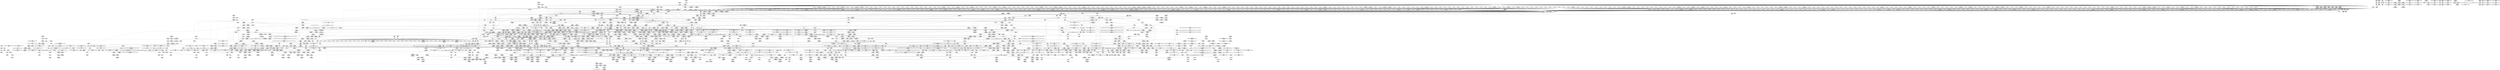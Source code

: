digraph {
	CE0x5af96a0 [shape=record,shape=Mrecord,label="{CE0x5af96a0|__rcu_read_unlock:_tmp4|include/linux/rcupdate.h,244}"]
	CE0x5ad61e0 [shape=record,shape=Mrecord,label="{CE0x5ad61e0|__preempt_count_add:_do.body}"]
	CE0x598d990 [shape=record,shape=Mrecord,label="{CE0x598d990|i64*_getelementptr_inbounds_(_6_x_i64_,_6_x_i64_*___llvm_gcov_ctr327,_i64_0,_i64_0)|*Constant*}"]
	CE0x59f2690 [shape=record,shape=Mrecord,label="{CE0x59f2690|i64_3|*Constant*|*SummSource*}"]
	CE0x59a43d0 [shape=record,shape=Mrecord,label="{CE0x59a43d0|GLOBAL:_selinux_nlmsg_perm|*Constant*}"]
	CE0x596fcf0 [shape=record,shape=Mrecord,label="{CE0x596fcf0|720:_i32,_1216:_i8*,_:_CRE_695,696_}"]
	CE0x5991800 [shape=record,shape=Mrecord,label="{CE0x5991800|nlmsg_hdr:_skb|Function::nlmsg_hdr&Arg::skb::}"]
	CE0x59f2ea0 [shape=record,shape=Mrecord,label="{CE0x59f2ea0|COLLAPSED:_GCMRE___llvm_gcov_ctr126_internal_global_13_x_i64_zeroinitializer:_elem_0:default:}"]
	CE0x5938cb0 [shape=record,shape=Mrecord,label="{CE0x5938cb0|720:_i32,_1216:_i8*,_:_CRE_1,2_}"]
	CE0x59f4b60 [shape=record,shape=Mrecord,label="{CE0x59f4b60|GLOBAL:_current_task|Global_var:current_task}"]
	CE0x5a12e80 [shape=record,shape=Mrecord,label="{CE0x5a12e80|rcu_lock_acquire:_tmp2}"]
	CE0x597db10 [shape=record,shape=Mrecord,label="{CE0x597db10|720:_i32,_1216:_i8*,_:_CRE_1153,1154_}"]
	CE0x5a53790 [shape=record,shape=Mrecord,label="{CE0x5a53790|task_sid:_tmp22|security/selinux/hooks.c,208}"]
	CE0x596f830 [shape=record,shape=Mrecord,label="{CE0x596f830|720:_i32,_1216:_i8*,_:_CRE_691,692_}"]
	CE0x59ffb30 [shape=record,shape=Mrecord,label="{CE0x59ffb30|rcu_read_unlock:_tmp21|include/linux/rcupdate.h,935|*SummSource*}"]
	CE0x5a39dd0 [shape=record,shape=Mrecord,label="{CE0x5a39dd0|sock_has_perm:_u|security/selinux/hooks.c,3973|*SummSink*}"]
	CE0x5a0b380 [shape=record,shape=Mrecord,label="{CE0x5a0b380|rcu_read_unlock:_tmp10|include/linux/rcupdate.h,933|*SummSink*}"]
	CE0x5a6f1f0 [shape=record,shape=Mrecord,label="{CE0x5a6f1f0|_call_void_lockdep_rcu_suspicious(i8*_getelementptr_inbounds_(_25_x_i8_,_25_x_i8_*_.str45,_i32_0,_i32_0),_i32_883,_i8*_getelementptr_inbounds_(_42_x_i8_,_42_x_i8_*_.str46,_i32_0,_i32_0))_#10,_!dbg_!27728|include/linux/rcupdate.h,882}"]
	CE0x5938500 [shape=record,shape=Mrecord,label="{CE0x5938500|720:_i32,_1216:_i8*,_:_CRE_78,79_}"]
	CE0x5ad38b0 [shape=record,shape=Mrecord,label="{CE0x5ad38b0|i64*_getelementptr_inbounds_(_4_x_i64_,_4_x_i64_*___llvm_gcov_ctr129,_i64_0,_i64_3)|*Constant*|*SummSource*}"]
	CE0x5979820 [shape=record,shape=Mrecord,label="{CE0x5979820|720:_i32,_1216:_i8*,_:_CRE_879,880_}"]
	CE0x597ef90 [shape=record,shape=Mrecord,label="{CE0x597ef90|720:_i32,_1216:_i8*,_:_CRE_1200,1208_|Function::selinux_netlink_send&Arg::sk::}"]
	CE0x5a6d550 [shape=record,shape=Mrecord,label="{CE0x5a6d550|rcu_read_lock:_tmp13|include/linux/rcupdate.h,882|*SummSource*}"]
	CE0x5932630 [shape=record,shape=Mrecord,label="{CE0x5932630|720:_i32,_1216:_i8*,_:_CRE_162,163_}"]
	CE0x59408f0 [shape=record,shape=Mrecord,label="{CE0x59408f0|720:_i32,_1216:_i8*,_:_CRE_401,402_}"]
	CE0x597cb50 [shape=record,shape=Mrecord,label="{CE0x597cb50|720:_i32,_1216:_i8*,_:_CRE_1076,1080_|Function::selinux_netlink_send&Arg::sk::}"]
	CE0x5a25cf0 [shape=record,shape=Mrecord,label="{CE0x5a25cf0|_call_void___rcu_read_unlock()_#10,_!dbg_!27734|include/linux/rcupdate.h,937|*SummSink*}"]
	CE0x59c7b90 [shape=record,shape=Mrecord,label="{CE0x59c7b90|selinux_nlmsg_perm:_tmp23|security/selinux/hooks.c,4730}"]
	CE0x5ad4390 [shape=record,shape=Mrecord,label="{CE0x5ad4390|__preempt_count_add:_bb|*SummSource*}"]
	CE0x5a11420 [shape=record,shape=Mrecord,label="{CE0x5a11420|COLLAPSED:_GCMRE___llvm_gcov_ctr134_internal_global_4_x_i64_zeroinitializer:_elem_0:default:}"]
	CE0x59fa130 [shape=record,shape=Mrecord,label="{CE0x59fa130|sock_has_perm:_if.end|*SummSink*}"]
	CE0x5ad6310 [shape=record,shape=Mrecord,label="{CE0x5ad6310|__rcu_read_unlock:_tmp7|include/linux/rcupdate.h,245}"]
	CE0x5a3c5e0 [shape=record,shape=Mrecord,label="{CE0x5a3c5e0|rcu_read_unlock:_call|include/linux/rcupdate.h,933}"]
	CE0x5a49270 [shape=record,shape=Mrecord,label="{CE0x5a49270|task_sid:_tmp6|security/selinux/hooks.c,208|*SummSource*}"]
	CE0x5a08410 [shape=record,shape=Mrecord,label="{CE0x5a08410|rcu_read_unlock:_land.lhs.true2|*SummSink*}"]
	CE0x5a07ba0 [shape=record,shape=Mrecord,label="{CE0x5a07ba0|rcu_read_unlock:_tobool|include/linux/rcupdate.h,933|*SummSink*}"]
	CE0x5a3b360 [shape=record,shape=Mrecord,label="{CE0x5a3b360|sock_has_perm:_net3|security/selinux/hooks.c,3974}"]
	CE0x5a2a120 [shape=record,shape=Mrecord,label="{CE0x5a2a120|_call_void_mcount()_#3}"]
	CE0x5a6f5a0 [shape=record,shape=Mrecord,label="{CE0x5a6f5a0|i32_883|*Constant*}"]
	CE0x5a43b00 [shape=record,shape=Mrecord,label="{CE0x5a43b00|cred_sid:_sid|security/selinux/hooks.c,197}"]
	CE0x5a560e0 [shape=record,shape=Mrecord,label="{CE0x5a560e0|_call_void_rcu_read_unlock()_#10,_!dbg_!27748|security/selinux/hooks.c,209|*SummSink*}"]
	CE0x5a0c800 [shape=record,shape=Mrecord,label="{CE0x5a0c800|rcu_lock_acquire:___here|*SummSource*}"]
	CE0x5931b60 [shape=record,shape=Mrecord,label="{CE0x5931b60|__rcu_read_lock:_tmp6|include/linux/rcupdate.h,240|*SummSource*}"]
	CE0x5ae0ae0 [shape=record,shape=Mrecord,label="{CE0x5ae0ae0|GLOBAL:_lock_acquire|*Constant*|*SummSource*}"]
	CE0x59eff70 [shape=record,shape=Mrecord,label="{CE0x59eff70|sock_has_perm:_tmp5|security/selinux/hooks.c,3966|*SummSource*}"]
	CE0x5a2d340 [shape=record,shape=Mrecord,label="{CE0x5a2d340|sock_has_perm:_ad|security/selinux/hooks.c, 3965|*SummSink*}"]
	CE0x5a50f50 [shape=record,shape=Mrecord,label="{CE0x5a50f50|task_sid:_tmp18|security/selinux/hooks.c,208|*SummSource*}"]
	CE0x59b5eb0 [shape=record,shape=Mrecord,label="{CE0x59b5eb0|selinux_nlmsg_perm:_tmp47|security/selinux/hooks.c,4742}"]
	CE0x5953350 [shape=record,shape=Mrecord,label="{CE0x5953350|720:_i32,_1216:_i8*,_:_CRE_101,102_}"]
	CE0x59d0790 [shape=record,shape=Mrecord,label="{CE0x59d0790|selinux_nlmsg_perm:_tmp36|security/selinux/hooks.c,4735}"]
	CE0x598fb10 [shape=record,shape=Mrecord,label="{CE0x598fb10|i32_1|*Constant*|*SummSink*}"]
	CE0x59b57a0 [shape=record,shape=Mrecord,label="{CE0x59b57a0|selinux_nlmsg_perm:_call21|security/selinux/hooks.c,4740}"]
	CE0x5a244c0 [shape=record,shape=Mrecord,label="{CE0x5a244c0|GLOBAL:_rcu_lock_release|*Constant*}"]
	CE0x5a2a710 [shape=record,shape=Mrecord,label="{CE0x5a2a710|task_sid:_tmp4|*LoadInst*|security/selinux/hooks.c,208|*SummSource*}"]
	CE0x5a27cb0 [shape=record,shape=Mrecord,label="{CE0x5a27cb0|sock_has_perm:_tmp6|security/selinux/hooks.c,3969}"]
	CE0x59973a0 [shape=record,shape=Mrecord,label="{CE0x59973a0|selinux_nlmsg_perm:_sclass|security/selinux/hooks.c,4723|*SummSource*}"]
	CE0x5958f70 [shape=record,shape=Mrecord,label="{CE0x5958f70|720:_i32,_1216:_i8*,_:_CRE_651,652_}"]
	CE0x59d42b0 [shape=record,shape=Mrecord,label="{CE0x59d42b0|nlmsg_hdr:_tmp4|*LoadInst*|include/linux/netlink.h,15}"]
	CE0x5a6d3f0 [shape=record,shape=Mrecord,label="{CE0x5a6d3f0|rcu_read_lock:_tmp13|include/linux/rcupdate.h,882}"]
	CE0x59d9570 [shape=record,shape=Mrecord,label="{CE0x59d9570|8:_%struct.sock*,_:_SCME_48,49_}"]
	CE0x59faee0 [shape=record,shape=Mrecord,label="{CE0x59faee0|sock_has_perm:_tmp|*SummSource*}"]
	CE0x5ace680 [shape=record,shape=Mrecord,label="{CE0x5ace680|rcu_lock_release:_tmp7}"]
	CE0x5a57230 [shape=record,shape=Mrecord,label="{CE0x5a57230|GLOBAL:_cred_sid|*Constant*|*SummSource*}"]
	CE0x5ac5a30 [shape=record,shape=Mrecord,label="{CE0x5ac5a30|i8*_undef|*Constant*}"]
	CE0x5a2f3f0 [shape=record,shape=Mrecord,label="{CE0x5a2f3f0|i64_56|*Constant*|*SummSource*}"]
	CE0x5ae4ee0 [shape=record,shape=Mrecord,label="{CE0x5ae4ee0|_call_void_lock_release(%struct.lockdep_map*_%map,_i32_1,_i64_ptrtoint_(i8*_blockaddress(_rcu_lock_release,_%__here)_to_i64))_#10,_!dbg_!27716|include/linux/rcupdate.h,423|*SummSink*}"]
	CE0x5950c90 [shape=record,shape=Mrecord,label="{CE0x5950c90|720:_i32,_1216:_i8*,_:_CRE_231,232_}"]
	CE0x5960f90 [shape=record,shape=Mrecord,label="{CE0x5960f90|selinux_nlmsg_perm:_bf.clear|security/selinux/hooks.c,4729|*SummSink*}"]
	CE0x59f1c30 [shape=record,shape=Mrecord,label="{CE0x59f1c30|cred_sid:_tmp2|*SummSink*}"]
	CE0x59fcb00 [shape=record,shape=Mrecord,label="{CE0x59fcb00|__rcu_read_unlock:_entry}"]
	CE0x598dc70 [shape=record,shape=Mrecord,label="{CE0x598dc70|COLLAPSED:_GCMRE___llvm_gcov_ctr327_internal_global_6_x_i64_zeroinitializer:_elem_0:default:}"]
	CE0x59346c0 [shape=record,shape=Mrecord,label="{CE0x59346c0|selinux_nlmsg_perm:_tmp11|security/selinux/hooks.c,4723|*SummSource*}"]
	CE0x5ad73b0 [shape=record,shape=Mrecord,label="{CE0x5ad73b0|i64*_getelementptr_inbounds_(_4_x_i64_,_4_x_i64_*___llvm_gcov_ctr129,_i64_0,_i64_0)|*Constant*|*SummSource*}"]
	CE0x59d9c80 [shape=record,shape=Mrecord,label="{CE0x59d9c80|selinux_nlmsg_perm:_tmp13|security/selinux/hooks.c,4724|*SummSource*}"]
	CE0x59c8350 [shape=record,shape=Mrecord,label="{CE0x59c8350|i64_8|*Constant*}"]
	CE0x5a07c80 [shape=record,shape=Mrecord,label="{CE0x5a07c80|rcu_read_unlock:_tmp4|include/linux/rcupdate.h,933|*SummSource*}"]
	CE0x5a11490 [shape=record,shape=Mrecord,label="{CE0x5a11490|__rcu_read_unlock:_tmp|*SummSource*}"]
	CE0x5a44dd0 [shape=record,shape=Mrecord,label="{CE0x5a44dd0|rcu_read_lock:_bb}"]
	CE0x59ab680 [shape=record,shape=Mrecord,label="{CE0x59ab680|sock_has_perm:_tmp10|security/selinux/hooks.c,3969}"]
	CE0x596f960 [shape=record,shape=Mrecord,label="{CE0x596f960|720:_i32,_1216:_i8*,_:_CRE_692,693_}"]
	CE0x59d3c60 [shape=record,shape=Mrecord,label="{CE0x59d3c60|nlmsg_hdr:_data|include/linux/netlink.h,15|*SummSink*}"]
	CE0x5ae34b0 [shape=record,shape=Mrecord,label="{CE0x5ae34b0|__rcu_read_lock:_tmp3}"]
	CE0x5a432a0 [shape=record,shape=Mrecord,label="{CE0x5a432a0|i64*_getelementptr_inbounds_(_4_x_i64_,_4_x_i64_*___llvm_gcov_ctr128,_i64_0,_i64_0)|*Constant*}"]
	CE0x5a425f0 [shape=record,shape=Mrecord,label="{CE0x5a425f0|rcu_read_lock:_tmp8|include/linux/rcupdate.h,882|*SummSink*}"]
	CE0x59573b0 [shape=record,shape=Mrecord,label="{CE0x59573b0|720:_i32,_1216:_i8*,_:_CRE_597,598_}"]
	CE0x5a37c30 [shape=record,shape=Mrecord,label="{CE0x5a37c30|i8*_getelementptr_inbounds_(_25_x_i8_,_25_x_i8_*_.str45,_i32_0,_i32_0)|*Constant*|*SummSource*}"]
	CE0x5ac67c0 [shape=record,shape=Mrecord,label="{CE0x5ac67c0|rcu_lock_release:_bb|*SummSource*}"]
	CE0x5a009c0 [shape=record,shape=Mrecord,label="{CE0x5a009c0|selinux_nlmsg_perm:_tmp39|security/selinux/hooks.c,4735}"]
	CE0x595f920 [shape=record,shape=Mrecord,label="{CE0x595f920|sock_has_perm:_tmp8|security/selinux/hooks.c,3969|*SummSink*}"]
	CE0x5a48790 [shape=record,shape=Mrecord,label="{CE0x5a48790|rcu_lock_acquire:_map|Function::rcu_lock_acquire&Arg::map::|*SummSource*}"]
	CE0x59d9900 [shape=record,shape=Mrecord,label="{CE0x59d9900|i64_4|*Constant*}"]
	CE0x5974e80 [shape=record,shape=Mrecord,label="{CE0x5974e80|720:_i32,_1216:_i8*,_:_CRE_817,818_}"]
	CE0x5a52720 [shape=record,shape=Mrecord,label="{CE0x5a52720|i8*_getelementptr_inbounds_(_25_x_i8_,_25_x_i8_*_.str3,_i32_0,_i32_0)|*Constant*}"]
	CE0x59749c0 [shape=record,shape=Mrecord,label="{CE0x59749c0|720:_i32,_1216:_i8*,_:_CRE_813,814_}"]
	CE0x5a27960 [shape=record,shape=Mrecord,label="{CE0x5a27960|sock_has_perm:_sid|security/selinux/hooks.c,3969|*SummSink*}"]
	CE0x5a42d90 [shape=record,shape=Mrecord,label="{CE0x5a42d90|i64*_getelementptr_inbounds_(_11_x_i64_,_11_x_i64_*___llvm_gcov_ctr127,_i64_0,_i64_0)|*Constant*}"]
	CE0x5957020 [shape=record,shape=Mrecord,label="{CE0x5957020|720:_i32,_1216:_i8*,_:_CRE_594,595_}"]
	CE0x59d5ee0 [shape=record,shape=Mrecord,label="{CE0x59d5ee0|selinux_nlmsg_perm:_sk_security|security/selinux/hooks.c,4715|*SummSink*}"]
	CE0x59c9a50 [shape=record,shape=Mrecord,label="{CE0x59c9a50|avc_has_perm:_requested|Function::avc_has_perm&Arg::requested::}"]
	CE0x599f420 [shape=record,shape=Mrecord,label="{CE0x599f420|selinux_netlink_send:_call1|security/selinux/hooks.c,5073}"]
	CE0x5952ec0 [shape=record,shape=Mrecord,label="{CE0x5952ec0|720:_i32,_1216:_i8*,_:_CRE_97,98_}"]
	CE0x5ad6d60 [shape=record,shape=Mrecord,label="{CE0x5ad6d60|__preempt_count_add:_do.end|*SummSink*}"]
	CE0x595b240 [shape=record,shape=Mrecord,label="{CE0x595b240|720:_i32,_1216:_i8*,_:_CRE_681,682_}"]
	CE0x593c650 [shape=record,shape=Mrecord,label="{CE0x593c650|720:_i32,_1216:_i8*,_:_CRE_4,5_}"]
	CE0x598eda0 [shape=record,shape=Mrecord,label="{CE0x598eda0|GLOBAL:_current_task|Global_var:current_task|*SummSource*}"]
	CE0x5a0d8c0 [shape=record,shape=Mrecord,label="{CE0x5a0d8c0|rcu_read_unlock:_tmp15|include/linux/rcupdate.h,933}"]
	CE0x59aa2d0 [shape=record,shape=Mrecord,label="{CE0x59aa2d0|i8*_getelementptr_inbounds_(_44_x_i8_,_44_x_i8_*_.str47,_i32_0,_i32_0)|*Constant*|*SummSink*}"]
	CE0x59a0d40 [shape=record,shape=Mrecord,label="{CE0x59a0d40|selinux_netlink_send:_tobool|security/selinux/hooks.c,5070}"]
	CE0x59f9fd0 [shape=record,shape=Mrecord,label="{CE0x59f9fd0|sock_has_perm:_if.end}"]
	CE0x5977cd0 [shape=record,shape=Mrecord,label="{CE0x5977cd0|720:_i32,_1216:_i8*,_:_CRE_856,857_}"]
	CE0x5a0fc60 [shape=record,shape=Mrecord,label="{CE0x5a0fc60|_call_void___preempt_count_sub(i32_1)_#10,_!dbg_!27715|include/linux/rcupdate.h,244}"]
	CE0x5939430 [shape=record,shape=Mrecord,label="{CE0x5939430|selinux_netlink_send:_tmp|*SummSink*}"]
	CE0x59aa1b0 [shape=record,shape=Mrecord,label="{CE0x59aa1b0|i8*_getelementptr_inbounds_(_44_x_i8_,_44_x_i8_*_.str47,_i32_0,_i32_0)|*Constant*}"]
	CE0x59d9fc0 [shape=record,shape=Mrecord,label="{CE0x59d9fc0|selinux_nlmsg_perm:_tmp14|security/selinux/hooks.c,4724}"]
	CE0x5928570 [shape=record,shape=Mrecord,label="{CE0x5928570|selinux_netlink_send:_tmp|*SummSource*}"]
	CE0x59fd8e0 [shape=record,shape=Mrecord,label="{CE0x59fd8e0|rcu_lock_release:___here|*SummSink*}"]
	CE0x5928c30 [shape=record,shape=Mrecord,label="{CE0x5928c30|selinux_netlink_send:_entry}"]
	CE0x5978520 [shape=record,shape=Mrecord,label="{CE0x5978520|720:_i32,_1216:_i8*,_:_CRE_863,864_}"]
	CE0x5952fc0 [shape=record,shape=Mrecord,label="{CE0x5952fc0|720:_i32,_1216:_i8*,_:_CRE_98,99_}"]
	CE0x5931630 [shape=record,shape=Mrecord,label="{CE0x5931630|720:_i32,_1216:_i8*,_:_CRE_121,122_}"]
	CE0x596fa90 [shape=record,shape=Mrecord,label="{CE0x596fa90|720:_i32,_1216:_i8*,_:_CRE_693,694_}"]
	CE0x59322a0 [shape=record,shape=Mrecord,label="{CE0x59322a0|720:_i32,_1216:_i8*,_:_CRE_159,160_}"]
	CE0x5a0eb90 [shape=record,shape=Mrecord,label="{CE0x5a0eb90|__preempt_count_add:_entry|*SummSource*}"]
	CE0x5933200 [shape=record,shape=Mrecord,label="{CE0x5933200|selinux_netlink_send:_return}"]
	CE0x59970d0 [shape=record,shape=Mrecord,label="{CE0x59970d0|i32_4|*Constant*|*SummSource*}"]
	CE0x5959f40 [shape=record,shape=Mrecord,label="{CE0x5959f40|720:_i32,_1216:_i8*,_:_CRE_665,666_}"]
	CE0x59d1de0 [shape=record,shape=Mrecord,label="{CE0x59d1de0|selinux_nlmsg_perm:_tmp}"]
	CE0x5a43d90 [shape=record,shape=Mrecord,label="{CE0x5a43d90|rcu_read_lock:_do.end|*SummSink*}"]
	CE0x5a4f0c0 [shape=record,shape=Mrecord,label="{CE0x5a4f0c0|GLOBAL:_lockdep_rcu_suspicious|*Constant*|*SummSink*}"]
	CE0x598f080 [shape=record,shape=Mrecord,label="{CE0x598f080|i64*_getelementptr_inbounds_(_2_x_i64_,_2_x_i64_*___llvm_gcov_ctr98,_i64_0,_i64_0)|*Constant*|*SummSink*}"]
	CE0x5ad3520 [shape=record,shape=Mrecord,label="{CE0x5ad3520|__rcu_read_unlock:_tmp3|*SummSource*}"]
	CE0x5977480 [shape=record,shape=Mrecord,label="{CE0x5977480|720:_i32,_1216:_i8*,_:_CRE_849,850_}"]
	CE0x59c2660 [shape=record,shape=Mrecord,label="{CE0x59c2660|avc_has_perm:_ssid|Function::avc_has_perm&Arg::ssid::|*SummSource*}"]
	CE0x597a6d0 [shape=record,shape=Mrecord,label="{CE0x597a6d0|720:_i32,_1216:_i8*,_:_CRE_936,944_|Function::selinux_netlink_send&Arg::sk::}"]
	CE0x5a0b150 [shape=record,shape=Mrecord,label="{CE0x5a0b150|_call_void___preempt_count_add(i32_1)_#10,_!dbg_!27711|include/linux/rcupdate.h,239|*SummSource*}"]
	CE0x5a2b650 [shape=record,shape=Mrecord,label="{CE0x5a2b650|task_sid:_bb}"]
	CE0x5991350 [shape=record,shape=Mrecord,label="{CE0x5991350|i32_4|*Constant*|*SummSink*}"]
	CE0x592e940 [shape=record,shape=Mrecord,label="{CE0x592e940|720:_i32,_1216:_i8*,_:_CRE_211,212_}"]
	CE0x5959100 [shape=record,shape=Mrecord,label="{CE0x5959100|720:_i32,_1216:_i8*,_:_CRE_653,654_}"]
	CE0x59f0f20 [shape=record,shape=Mrecord,label="{CE0x59f0f20|task_sid:_tmp9|security/selinux/hooks.c,208|*SummSource*}"]
	CE0x5986e30 [shape=record,shape=Mrecord,label="{CE0x5986e30|selinux_nlmsg_perm:_if.end14|*SummSource*}"]
	CE0x5989700 [shape=record,shape=Mrecord,label="{CE0x5989700|selinux_nlmsg_perm:_tmp31|security/selinux/hooks.c,4730}"]
	CE0x5af7ce0 [shape=record,shape=Mrecord,label="{CE0x5af7ce0|__preempt_count_add:_tmp4|./arch/x86/include/asm/preempt.h,72}"]
	CE0x5ad0ef0 [shape=record,shape=Mrecord,label="{CE0x5ad0ef0|__rcu_read_unlock:_tmp2}"]
	CE0x5a2ec20 [shape=record,shape=Mrecord,label="{CE0x5a2ec20|8:_%struct.sock*,_:_SCME_38,39_}"]
	CE0x59b8980 [shape=record,shape=Mrecord,label="{CE0x59b8980|i64*_getelementptr_inbounds_(_20_x_i64_,_20_x_i64_*___llvm_gcov_ctr325,_i64_0,_i64_19)|*Constant*|*SummSource*}"]
	CE0x5ad56e0 [shape=record,shape=Mrecord,label="{CE0x5ad56e0|__preempt_count_add:_tmp2|*SummSource*}"]
	CE0x59329c0 [shape=record,shape=Mrecord,label="{CE0x59329c0|720:_i32,_1216:_i8*,_:_CRE_165,166_}"]
	CE0x59f1600 [shape=record,shape=Mrecord,label="{CE0x59f1600|task_sid:_tobool|security/selinux/hooks.c,208|*SummSink*}"]
	CE0x59d9440 [shape=record,shape=Mrecord,label="{CE0x59d9440|8:_%struct.sock*,_:_SCME_47,48_}"]
	CE0x5957d30 [shape=record,shape=Mrecord,label="{CE0x5957d30|720:_i32,_1216:_i8*,_:_CRE_605,606_}"]
	CE0x5990a70 [shape=record,shape=Mrecord,label="{CE0x5990a70|16:_i32,_24:_i16,_:_CRE_8,16_|*MultipleSource*|*LoadInst*|security/selinux/hooks.c,4715|security/selinux/hooks.c,4715|security/selinux/hooks.c,4723}"]
	CE0x59c2df0 [shape=record,shape=Mrecord,label="{CE0x59c2df0|avc_has_perm:_tclass|Function::avc_has_perm&Arg::tclass::|*SummSource*}"]
	CE0x596f110 [shape=record,shape=Mrecord,label="{CE0x596f110|720:_i32,_1216:_i8*,_:_CRE_685,686_}"]
	CE0x5a4d480 [shape=record,shape=Mrecord,label="{CE0x5a4d480|task_sid:_tmp14|security/selinux/hooks.c,208}"]
	CE0x59a1900 [shape=record,shape=Mrecord,label="{CE0x59a1900|selinux_nlmsg_perm:_skb|Function::selinux_nlmsg_perm&Arg::skb::}"]
	CE0x59fa530 [shape=record,shape=Mrecord,label="{CE0x59fa530|sock_has_perm:_bb|*SummSource*}"]
	CE0x59381c0 [shape=record,shape=Mrecord,label="{CE0x59381c0|i64*_getelementptr_inbounds_(_2_x_i64_,_2_x_i64_*___llvm_gcov_ctr98,_i64_0,_i64_1)|*Constant*|*SummSource*}"]
	CE0x59595c0 [shape=record,shape=Mrecord,label="{CE0x59595c0|720:_i32,_1216:_i8*,_:_CRE_657,658_}"]
	CE0x59cfcc0 [shape=record,shape=Mrecord,label="{CE0x59cfcc0|i64_15|*Constant*}"]
	CE0x5ad5750 [shape=record,shape=Mrecord,label="{CE0x5ad5750|__preempt_count_add:_tmp2|*SummSink*}"]
	CE0x59918a0 [shape=record,shape=Mrecord,label="{CE0x59918a0|nlmsg_hdr:_skb|Function::nlmsg_hdr&Arg::skb::|*SummSource*}"]
	CE0x5981220 [shape=record,shape=Mrecord,label="{CE0x5981220|GLOBAL:_nlmsg_hdr|*Constant*|*SummSink*}"]
	CE0x59f3670 [shape=record,shape=Mrecord,label="{CE0x59f3670|GLOBAL:___llvm_gcov_ctr126|Global_var:__llvm_gcov_ctr126}"]
	CE0x595dd90 [shape=record,shape=Mrecord,label="{CE0x595dd90|4:_i16,_:_CRE_12,16_|*MultipleSource*|security/selinux/hooks.c,4723|security/selinux/hooks.c,4721}"]
	CE0x59bd9a0 [shape=record,shape=Mrecord,label="{CE0x59bd9a0|i32_1|*Constant*}"]
	CE0x59d3850 [shape=record,shape=Mrecord,label="{CE0x59d3850|i64*_getelementptr_inbounds_(_20_x_i64_,_20_x_i64_*___llvm_gcov_ctr325,_i64_0,_i64_0)|*Constant*|*SummSource*}"]
	CE0x5a267e0 [shape=record,shape=Mrecord,label="{CE0x5a267e0|task_sid:_entry}"]
	CE0x59365a0 [shape=record,shape=Mrecord,label="{CE0x59365a0|720:_i32,_1216:_i8*,_:_CRE_129,130_}"]
	CE0x5a45a70 [shape=record,shape=Mrecord,label="{CE0x5a45a70|task_sid:_if.end|*SummSource*}"]
	CE0x5a46920 [shape=record,shape=Mrecord,label="{CE0x5a46920|rcu_read_unlock:_call|include/linux/rcupdate.h,933|*SummSource*}"]
	CE0x592cb00 [shape=record,shape=Mrecord,label="{CE0x592cb00|720:_i32,_1216:_i8*,_:_CRE_367,368_}"]
	CE0x5980ad0 [shape=record,shape=Mrecord,label="{CE0x5980ad0|nlmsg_hdr:_entry}"]
	CE0x597f850 [shape=record,shape=Mrecord,label="{CE0x597f850|720:_i32,_1216:_i8*,_:_CRE_1228,1232_|Function::selinux_netlink_send&Arg::sk::}"]
	CE0x59b5540 [shape=record,shape=Mrecord,label="{CE0x59b5540|_ret_%struct.task_struct*_%tmp4,_!dbg_!27714|./arch/x86/include/asm/current.h,14|*SummSink*}"]
	CE0x59cfd30 [shape=record,shape=Mrecord,label="{CE0x59cfd30|i64_14|*Constant*|*SummSource*}"]
	CE0x5a3e140 [shape=record,shape=Mrecord,label="{CE0x5a3e140|rcu_read_lock:_tmp7|include/linux/rcupdate.h,882|*SummSink*}"]
	CE0x5a45b00 [shape=record,shape=Mrecord,label="{CE0x5a45b00|task_sid:_if.end|*SummSink*}"]
	CE0x5960740 [shape=record,shape=Mrecord,label="{CE0x5960740|selinux_nlmsg_perm:_bf.load|*LoadInst*|security/selinux/hooks.c,4729|*SummSink*}"]
	CE0x5a4fc30 [shape=record,shape=Mrecord,label="{CE0x5a4fc30|i8*_getelementptr_inbounds_(_41_x_i8_,_41_x_i8_*_.str44,_i32_0,_i32_0)|*Constant*}"]
	CE0x5a442c0 [shape=record,shape=Mrecord,label="{CE0x5a442c0|rcu_read_unlock:_tmp8|include/linux/rcupdate.h,933|*SummSink*}"]
	CE0x5a0e760 [shape=record,shape=Mrecord,label="{CE0x5a0e760|rcu_read_unlock:_tmp4|include/linux/rcupdate.h,933}"]
	CE0x5aea810 [shape=record,shape=Mrecord,label="{CE0x5aea810|__preempt_count_add:_tmp6|./arch/x86/include/asm/preempt.h,73}"]
	CE0x5953850 [shape=record,shape=Mrecord,label="{CE0x5953850|720:_i32,_1216:_i8*,_:_CRE_547,548_}"]
	CE0x5a289a0 [shape=record,shape=Mrecord,label="{CE0x5a289a0|task_sid:_tmp5|security/selinux/hooks.c,208|*SummSink*}"]
	CE0x5a11ea0 [shape=record,shape=Mrecord,label="{CE0x5a11ea0|__preempt_count_add:_entry}"]
	CE0x5943fa0 [shape=record,shape=Mrecord,label="{CE0x5943fa0|720:_i32,_1216:_i8*,_:_CRE_528,536_|Function::selinux_netlink_send&Arg::sk::}"]
	CE0x59a0220 [shape=record,shape=Mrecord,label="{CE0x59a0220|selinux_nlmsg_perm:_tmp19|security/selinux/hooks.c,4725|*SummSink*}"]
	CE0x5a325b0 [shape=record,shape=Mrecord,label="{CE0x5a325b0|i64*_getelementptr_inbounds_(_11_x_i64_,_11_x_i64_*___llvm_gcov_ctr132,_i64_0,_i64_0)|*Constant*|*SummSink*}"]
	CE0x592c180 [shape=record,shape=Mrecord,label="{CE0x592c180|720:_i32,_1216:_i8*,_:_CRE_359,360_}"]
	CE0x5a086d0 [shape=record,shape=Mrecord,label="{CE0x5a086d0|__rcu_read_lock:_tmp1|*SummSource*}"]
	CE0x5a26570 [shape=record,shape=Mrecord,label="{CE0x5a26570|GLOBAL:_task_sid|*Constant*}"]
	CE0x5a45a00 [shape=record,shape=Mrecord,label="{CE0x5a45a00|task_sid:_if.end}"]
	CE0x59a4e00 [shape=record,shape=Mrecord,label="{CE0x59a4e00|selinux_netlink_send:_tmp6|security/selinux/hooks.c,5071|*SummSource*}"]
	CE0x5976e90 [shape=record,shape=Mrecord,label="{CE0x5976e90|720:_i32,_1216:_i8*,_:_CRE_844,845_}"]
	CE0x5959010 [shape=record,shape=Mrecord,label="{CE0x5959010|720:_i32,_1216:_i8*,_:_CRE_652,653_}"]
	CE0x5997cf0 [shape=record,shape=Mrecord,label="{CE0x5997cf0|selinux_nlmsg_perm:_tmp4|*LoadInst*|security/selinux/hooks.c,4717|*SummSource*}"]
	CE0x5a02460 [shape=record,shape=Mrecord,label="{CE0x5a02460|selinux_nlmsg_perm:_err.2|*SummSink*}"]
	CE0x59b97e0 [shape=record,shape=Mrecord,label="{CE0x59b97e0|nlmsg_hdr:_bb|*SummSink*}"]
	CE0x59602c0 [shape=record,shape=Mrecord,label="{CE0x59602c0|nlmsg_hdr:_tmp2|*SummSource*}"]
	CE0x59f0cb0 [shape=record,shape=Mrecord,label="{CE0x59f0cb0|cred_sid:_tmp3}"]
	CE0x5ac6c50 [shape=record,shape=Mrecord,label="{CE0x5ac6c50|_call_void_asm_addl_$1,_%gs:$0_,_*m,ri,*m,_dirflag_,_fpsr_,_flags_(i32*___preempt_count,_i32_%val,_i32*___preempt_count)_#3,_!dbg_!27714,_!srcloc_!27717|./arch/x86/include/asm/preempt.h,72|*SummSink*}"]
	CE0x592e5b0 [shape=record,shape=Mrecord,label="{CE0x592e5b0|720:_i32,_1216:_i8*,_:_CRE_208,209_}"]
	CE0x5a4c5d0 [shape=record,shape=Mrecord,label="{CE0x5a4c5d0|GLOBAL:_rcu_lock_acquire|*Constant*|*SummSink*}"]
	CE0x596ff50 [shape=record,shape=Mrecord,label="{CE0x596ff50|720:_i32,_1216:_i8*,_:_CRE_697,698_}"]
	CE0x59c6e70 [shape=record,shape=Mrecord,label="{CE0x59c6e70|sock_has_perm:_cleanup|*SummSource*}"]
	CE0x5994b10 [shape=record,shape=Mrecord,label="{CE0x5994b10|selinux_netlink_send:_tobool|security/selinux/hooks.c,5070|*SummSource*}"]
	CE0x5a32040 [shape=record,shape=Mrecord,label="{CE0x5a32040|rcu_read_unlock:_tmp11|include/linux/rcupdate.h,933|*SummSource*}"]
	CE0x59992c0 [shape=record,shape=Mrecord,label="{CE0x59992c0|selinux_netlink_send:_retval.0|*SummSource*}"]
	CE0x598fde0 [shape=record,shape=Mrecord,label="{CE0x598fde0|nlmsg_hdr:_tmp}"]
	CE0x592ecd0 [shape=record,shape=Mrecord,label="{CE0x592ecd0|720:_i32,_1216:_i8*,_:_CRE_214,215_}"]
	CE0x59f0520 [shape=record,shape=Mrecord,label="{CE0x59f0520|task_sid:_call|security/selinux/hooks.c,208|*SummSource*}"]
	CE0x5a2be60 [shape=record,shape=Mrecord,label="{CE0x5a2be60|task_sid:_tobool|security/selinux/hooks.c,208|*SummSource*}"]
	CE0x5ace1b0 [shape=record,shape=Mrecord,label="{CE0x5ace1b0|rcu_lock_release:_tmp6|*SummSource*}"]
	CE0x59c12e0 [shape=record,shape=Mrecord,label="{CE0x59c12e0|sock_has_perm:_tmp17|security/selinux/hooks.c,3976|*SummSink*}"]
	CE0x59a54e0 [shape=record,shape=Mrecord,label="{CE0x59a54e0|selinux_netlink_send:_tmp7|security/selinux/hooks.c,5071|*SummSource*}"]
	CE0x592df30 [shape=record,shape=Mrecord,label="{CE0x592df30|720:_i32,_1216:_i8*,_:_CRE_384,385_}"]
	CE0x5ae2430 [shape=record,shape=Mrecord,label="{CE0x5ae2430|rcu_lock_acquire:_tmp6|*SummSource*}"]
	CE0x5a2bf70 [shape=record,shape=Mrecord,label="{CE0x5a2bf70|task_sid:_real_cred|security/selinux/hooks.c,208|*SummSource*}"]
	CE0x5a59ee0 [shape=record,shape=Mrecord,label="{CE0x5a59ee0|rcu_read_lock:_land.lhs.true2}"]
	CE0x592f2c0 [shape=record,shape=Mrecord,label="{CE0x592f2c0|720:_i32,_1216:_i8*,_:_CRE_219,220_}"]
	CE0x59d8d70 [shape=record,shape=Mrecord,label="{CE0x59d8d70|selinux_nlmsg_perm:_tobool|security/selinux/hooks.c,4724|*SummSource*}"]
	CE0x5ac13e0 [shape=record,shape=Mrecord,label="{CE0x5ac13e0|__rcu_read_unlock:_do.body|*SummSource*}"]
	CE0x5af7c30 [shape=record,shape=Mrecord,label="{CE0x5af7c30|__preempt_count_sub:_tmp2|*SummSource*}"]
	CE0x5a4fa00 [shape=record,shape=Mrecord,label="{CE0x5a4fa00|i32_208|*Constant*|*SummSink*}"]
	CE0x59487f0 [shape=record,shape=Mrecord,label="{CE0x59487f0|720:_i32,_1216:_i8*,_:_CRE_122,123_}"]
	CE0x5a03680 [shape=record,shape=Mrecord,label="{CE0x5a03680|selinux_nlmsg_perm:_tmp43|security/selinux/hooks.c,4737|*SummSource*}"]
	CE0x59fdab0 [shape=record,shape=Mrecord,label="{CE0x59fdab0|i64*_getelementptr_inbounds_(_4_x_i64_,_4_x_i64_*___llvm_gcov_ctr133,_i64_0,_i64_0)|*Constant*|*SummSource*}"]
	CE0x592f060 [shape=record,shape=Mrecord,label="{CE0x592f060|720:_i32,_1216:_i8*,_:_CRE_217,218_}"]
	CE0x59d1ec0 [shape=record,shape=Mrecord,label="{CE0x59d1ec0|selinux_nlmsg_perm:_tmp|*SummSource*}"]
	CE0x597ea50 [shape=record,shape=Mrecord,label="{CE0x597ea50|720:_i32,_1216:_i8*,_:_CRE_1184,1192_|Function::selinux_netlink_send&Arg::sk::}"]
	CE0x59915b0 [shape=record,shape=Mrecord,label="{CE0x59915b0|nlmsg_hdr:_entry|*SummSink*}"]
	CE0x5960250 [shape=record,shape=Mrecord,label="{CE0x5960250|nlmsg_hdr:_tmp2}"]
	CE0x5930430 [shape=record,shape=Mrecord,label="{CE0x5930430|selinux_netlink_send:_tmp1}"]
	CE0x5a16be0 [shape=record,shape=Mrecord,label="{CE0x5a16be0|GLOBAL:___preempt_count_sub|*Constant*|*SummSource*}"]
	CE0x5a0e1f0 [shape=record,shape=Mrecord,label="{CE0x5a0e1f0|rcu_read_unlock:_tmp}"]
	CE0x59ceab0 [shape=record,shape=Mrecord,label="{CE0x59ceab0|i32_-2|*Constant*}"]
	CE0x599ea30 [shape=record,shape=Mrecord,label="{CE0x599ea30|selinux_netlink_send:_tmp8|security/selinux/hooks.c,5073|*SummSink*}"]
	CE0x599acf0 [shape=record,shape=Mrecord,label="{CE0x599acf0|i32_16|*Constant*|*SummSink*}"]
	CE0x59f8d60 [shape=record,shape=Mrecord,label="{CE0x59f8d60|i32_2|*Constant*}"]
	CE0x5a46220 [shape=record,shape=Mrecord,label="{CE0x5a46220|task_sid:_bb|*SummSink*}"]
	CE0x59f1590 [shape=record,shape=Mrecord,label="{CE0x59f1590|i64_3|*Constant*}"]
	CE0x59bf650 [shape=record,shape=Mrecord,label="{CE0x59bf650|sock_has_perm:_sk4|security/selinux/hooks.c,3974|*SummSink*}"]
	CE0x5984bd0 [shape=record,shape=Mrecord,label="{CE0x5984bd0|selinux_nlmsg_perm:_if.end19|*SummSource*}"]
	CE0x5a2acc0 [shape=record,shape=Mrecord,label="{CE0x5a2acc0|_call_void_mcount()_#3}"]
	CE0x5a47380 [shape=record,shape=Mrecord,label="{CE0x5a47380|GLOBAL:_rcu_read_lock.__warned|Global_var:rcu_read_lock.__warned|*SummSink*}"]
	CE0x5a545b0 [shape=record,shape=Mrecord,label="{CE0x5a545b0|task_sid:_tmp23|security/selinux/hooks.c,208|*SummSink*}"]
	CE0x59884b0 [shape=record,shape=Mrecord,label="{CE0x59884b0|selinux_nlmsg_perm:_tmp6|security/selinux/hooks.c,4717|*SummSink*}"]
	CE0x5980650 [shape=record,shape=Mrecord,label="{CE0x5980650|128:_i32,_216:_i8*,_:_CRE:_elem_0:default:}"]
	CE0x59d7ce0 [shape=record,shape=Mrecord,label="{CE0x59d7ce0|GLOBAL:_rcu_read_lock|*Constant*|*SummSink*}"]
	CE0x5974d50 [shape=record,shape=Mrecord,label="{CE0x5974d50|720:_i32,_1216:_i8*,_:_CRE_816,817_}"]
	CE0x597b270 [shape=record,shape=Mrecord,label="{CE0x597b270|720:_i32,_1216:_i8*,_:_CRE_972,976_|Function::selinux_netlink_send&Arg::sk::}"]
	CE0x5939a00 [shape=record,shape=Mrecord,label="{CE0x5939a00|i64_0|*Constant*|*SummSource*}"]
	CE0x5a47210 [shape=record,shape=Mrecord,label="{CE0x5a47210|GLOBAL:_rcu_read_lock.__warned|Global_var:rcu_read_lock.__warned|*SummSource*}"]
	CE0x5977940 [shape=record,shape=Mrecord,label="{CE0x5977940|720:_i32,_1216:_i8*,_:_CRE_853,854_}"]
	CE0x59ff5d0 [shape=record,shape=Mrecord,label="{CE0x59ff5d0|i64*_getelementptr_inbounds_(_11_x_i64_,_11_x_i64_*___llvm_gcov_ctr132,_i64_0,_i64_10)|*Constant*}"]
	CE0x59605c0 [shape=record,shape=Mrecord,label="{CE0x59605c0|selinux_nlmsg_perm:_bf.load|*LoadInst*|security/selinux/hooks.c,4729|*SummSource*}"]
	CE0x59d7f70 [shape=record,shape=Mrecord,label="{CE0x59d7f70|selinux_nlmsg_perm:_tmp2|*LoadInst*|security/selinux/hooks.c,4715|*SummSink*}"]
	CE0x59c29b0 [shape=record,shape=Mrecord,label="{CE0x59c29b0|avc_has_perm:_tsid|Function::avc_has_perm&Arg::tsid::|*SummSource*}"]
	CE0x5a07450 [shape=record,shape=Mrecord,label="{CE0x5a07450|rcu_read_unlock:_tmp1|*SummSource*}"]
	CE0x5952320 [shape=record,shape=Mrecord,label="{CE0x5952320|720:_i32,_1216:_i8*,_:_CRE_250,251_}"]
	CE0x5981d20 [shape=record,shape=Mrecord,label="{CE0x5981d20|selinux_nlmsg_perm:_tmp26|security/selinux/hooks.c,4730}"]
	CE0x59878d0 [shape=record,shape=Mrecord,label="{CE0x59878d0|_call_void_mcount()_#3|*SummSource*}"]
	CE0x59768a0 [shape=record,shape=Mrecord,label="{CE0x59768a0|720:_i32,_1216:_i8*,_:_CRE_839,840_}"]
	CE0x59574e0 [shape=record,shape=Mrecord,label="{CE0x59574e0|720:_i32,_1216:_i8*,_:_CRE_598,599_}"]
	CE0x5979360 [shape=record,shape=Mrecord,label="{CE0x5979360|720:_i32,_1216:_i8*,_:_CRE_875,876_}"]
	CE0x5a29220 [shape=record,shape=Mrecord,label="{CE0x5a29220|task_sid:_do.body|*SummSink*}"]
	CE0x5a26730 [shape=record,shape=Mrecord,label="{CE0x5a26730|GLOBAL:_task_sid|*Constant*|*SummSink*}"]
	CE0x592d6e0 [shape=record,shape=Mrecord,label="{CE0x592d6e0|720:_i32,_1216:_i8*,_:_CRE_377,378_}"]
	CE0x59a6460 [shape=record,shape=Mrecord,label="{CE0x59a6460|selinux_nlmsg_perm:_tmp22|security/selinux/hooks.c,4729|*SummSource*}"]
	CE0x593d7b0 [shape=record,shape=Mrecord,label="{CE0x593d7b0|720:_i32,_1216:_i8*,_:_CRE_184,188_|Function::selinux_netlink_send&Arg::sk::}"]
	CE0x592fea0 [shape=record,shape=Mrecord,label="{CE0x592fea0|720:_i32,_1216:_i8*,_:_CRE_229,230_}"]
	CE0x59c6090 [shape=record,shape=Mrecord,label="{CE0x59c6090|i64_2|*Constant*}"]
	CE0x592bda0 [shape=record,shape=Mrecord,label="{CE0x592bda0|720:_i32,_1216:_i8*,_:_CRE_355,356_}"]
	CE0x5adf6b0 [shape=record,shape=Mrecord,label="{CE0x5adf6b0|__preempt_count_sub:_tmp3|*SummSource*}"]
	CE0x5a55f50 [shape=record,shape=Mrecord,label="{CE0x5a55f50|i64*_getelementptr_inbounds_(_13_x_i64_,_13_x_i64_*___llvm_gcov_ctr126,_i64_0,_i64_12)|*Constant*|*SummSource*}"]
	CE0x592b3b0 [shape=record,shape=Mrecord,label="{CE0x592b3b0|selinux_netlink_send:_bb|*SummSource*}"]
	CE0x59b6880 [shape=record,shape=Mrecord,label="{CE0x59b6880|sock_has_perm:_task|Function::sock_has_perm&Arg::task::}"]
	CE0x5993320 [shape=record,shape=Mrecord,label="{CE0x5993320|selinux_nlmsg_perm:_tmp16|security/selinux/hooks.c,4724|*SummSink*}"]
	CE0x59d4610 [shape=record,shape=Mrecord,label="{CE0x59d4610|selinux_nlmsg_perm:_if.end18}"]
	CE0x5a28b20 [shape=record,shape=Mrecord,label="{CE0x5a28b20|GLOBAL:___llvm_gcov_ctr126|Global_var:__llvm_gcov_ctr126|*SummSink*}"]
	CE0x597ff50 [shape=record,shape=Mrecord,label="{CE0x597ff50|720:_i32,_1216:_i8*,_:_CRE_1256,1264_|Function::selinux_netlink_send&Arg::sk::}"]
	CE0x5ae5490 [shape=record,shape=Mrecord,label="{CE0x5ae5490|GLOBAL:_lock_release|*Constant*|*SummSource*}"]
	CE0x5997470 [shape=record,shape=Mrecord,label="{CE0x5997470|selinux_nlmsg_perm:_sclass|security/selinux/hooks.c,4723|*SummSink*}"]
	CE0x5a11f10 [shape=record,shape=Mrecord,label="{CE0x5a11f10|i32_1|*Constant*}"]
	CE0x59f2e30 [shape=record,shape=Mrecord,label="{CE0x59f2e30|task_sid:_tmp}"]
	CE0x5931870 [shape=record,shape=Mrecord,label="{CE0x5931870|i64*_getelementptr_inbounds_(_11_x_i64_,_11_x_i64_*___llvm_gcov_ctr132,_i64_0,_i64_8)|*Constant*}"]
	CE0x593e640 [shape=record,shape=Mrecord,label="{CE0x593e640|720:_i32,_1216:_i8*,_:_CRE_203,204_}"]
	CE0x5995d10 [shape=record,shape=Mrecord,label="{CE0x5995d10|selinux_netlink_send:_tobool|security/selinux/hooks.c,5070|*SummSink*}"]
	CE0x599afc0 [shape=record,shape=Mrecord,label="{CE0x599afc0|_call_void_mcount()_#3|*SummSource*}"]
	CE0x5a55c80 [shape=record,shape=Mrecord,label="{CE0x5a55c80|i64*_getelementptr_inbounds_(_13_x_i64_,_13_x_i64_*___llvm_gcov_ctr126,_i64_0,_i64_12)|*Constant*}"]
	CE0x597f150 [shape=record,shape=Mrecord,label="{CE0x597f150|720:_i32,_1216:_i8*,_:_CRE_1208,1212_|Function::selinux_netlink_send&Arg::sk::}"]
	"CONST[source:0(mediator),value:0(static)][purpose:{operation}]"
	CE0x59c7590 [shape=record,shape=Mrecord,label="{CE0x59c7590|selinux_nlmsg_perm:_tobool9|security/selinux/hooks.c,4730|*SummSink*}"]
	CE0x59340f0 [shape=record,shape=Mrecord,label="{CE0x59340f0|16:_i32,_24:_i16,_:_CRE_20,24_|*MultipleSource*|*LoadInst*|security/selinux/hooks.c,4715|security/selinux/hooks.c,4715|security/selinux/hooks.c,4723}"]
	CE0x5953ab0 [shape=record,shape=Mrecord,label="{CE0x5953ab0|720:_i32,_1216:_i8*,_:_CRE_549,550_}"]
	CE0x59ffba0 [shape=record,shape=Mrecord,label="{CE0x59ffba0|rcu_read_unlock:_tmp21|include/linux/rcupdate.h,935|*SummSink*}"]
	CE0x5a32760 [shape=record,shape=Mrecord,label="{CE0x5a32760|rcu_read_unlock:_do.body|*SummSink*}"]
	CE0x59d63b0 [shape=record,shape=Mrecord,label="{CE0x59d63b0|sock_has_perm:_tmp2|*LoadInst*|security/selinux/hooks.c,3964}"]
	CE0x5a12560 [shape=record,shape=Mrecord,label="{CE0x5a12560|rcu_read_unlock:_do.end|*SummSink*}"]
	CE0x5a51a40 [shape=record,shape=Mrecord,label="{CE0x5a51a40|i8_1|*Constant*|*SummSource*}"]
	CE0x599b060 [shape=record,shape=Mrecord,label="{CE0x599b060|_call_void_mcount()_#3|*SummSink*}"]
	CE0x5b111e0 [shape=record,shape=Mrecord,label="{CE0x5b111e0|__preempt_count_add:_tmp3|*SummSink*}"]
	CE0x594fe60 [shape=record,shape=Mrecord,label="{CE0x594fe60|720:_i32,_1216:_i8*,_:_CRE_80,81_}"]
	CE0x59c83c0 [shape=record,shape=Mrecord,label="{CE0x59c83c0|i64_8|*Constant*|*SummSource*}"]
	CE0x59c2b20 [shape=record,shape=Mrecord,label="{CE0x59c2b20|avc_has_perm:_tsid|Function::avc_has_perm&Arg::tsid::|*SummSink*}"]
	CE0x59fa990 [shape=record,shape=Mrecord,label="{CE0x59fa990|get_current:_tmp2|*SummSource*}"]
	CE0x595a9f0 [shape=record,shape=Mrecord,label="{CE0x595a9f0|720:_i32,_1216:_i8*,_:_CRE_674,675_}"]
	CE0x59b5a10 [shape=record,shape=Mrecord,label="{CE0x59b5a10|selinux_nlmsg_perm:_tmp46|security/selinux/hooks.c,4740|*SummSink*}"]
	CE0x5a3d1b0 [shape=record,shape=Mrecord,label="{CE0x5a3d1b0|rcu_read_lock:_tmp6|include/linux/rcupdate.h,882}"]
	CE0x5a3abf0 [shape=record,shape=Mrecord,label="{CE0x5a3abf0|sock_has_perm:_net1|security/selinux/hooks.c,3973|*SummSink*}"]
	CE0x59bfc80 [shape=record,shape=Mrecord,label="{CE0x59bfc80|sock_has_perm:_sid5|security/selinux/hooks.c,3976|*SummSource*}"]
	CE0x5ac7420 [shape=record,shape=Mrecord,label="{CE0x5ac7420|rcu_lock_acquire:_bb|*SummSource*}"]
	CE0x593d550 [shape=record,shape=Mrecord,label="{CE0x593d550|720:_i32,_1216:_i8*,_:_CRE_182,183_}"]
	CE0x5978c40 [shape=record,shape=Mrecord,label="{CE0x5978c40|720:_i32,_1216:_i8*,_:_CRE_869,870_}"]
	CE0x59c0db0 [shape=record,shape=Mrecord,label="{CE0x59c0db0|sock_has_perm:_sclass|security/selinux/hooks.c,3976|*SummSink*}"]
	CE0x5a412f0 [shape=record,shape=Mrecord,label="{CE0x5a412f0|rcu_read_lock:_do.body|*SummSink*}"]
	CE0x59f39d0 [shape=record,shape=Mrecord,label="{CE0x59f39d0|i64*_getelementptr_inbounds_(_2_x_i64_,_2_x_i64_*___llvm_gcov_ctr131,_i64_0,_i64_1)|*Constant*|*SummSink*}"]
	CE0x5952940 [shape=record,shape=Mrecord,label="{CE0x5952940|720:_i32,_1216:_i8*,_:_CRE_256,257_}"]
	CE0x5a0faf0 [shape=record,shape=Mrecord,label="{CE0x5a0faf0|_call_void_asm_sideeffect_,_memory_,_dirflag_,_fpsr_,_flags_()_#3,_!dbg_!27711,_!srcloc_!27714|include/linux/rcupdate.h,244|*SummSink*}"]
	CE0x5a509a0 [shape=record,shape=Mrecord,label="{CE0x5a509a0|task_sid:_tmp20|security/selinux/hooks.c,208}"]
	CE0x59c6af0 [shape=record,shape=Mrecord,label="{CE0x59c6af0|rcu_read_lock:_entry|*SummSource*}"]
	CE0x59969b0 [shape=record,shape=Mrecord,label="{CE0x59969b0|selinux_netlink_send:_tmp2|security/selinux/hooks.c,5070|*SummSink*}"]
	CE0x5a495c0 [shape=record,shape=Mrecord,label="{CE0x5a495c0|_call_void___rcu_read_lock()_#10,_!dbg_!27710|include/linux/rcupdate.h,879|*SummSource*}"]
	CE0x59bc240 [shape=record,shape=Mrecord,label="{CE0x59bc240|_call_void_mcount()_#3|*SummSource*}"]
	CE0x5953be0 [shape=record,shape=Mrecord,label="{CE0x5953be0|720:_i32,_1216:_i8*,_:_CRE_550,551_}"]
	CE0x5985ed0 [shape=record,shape=Mrecord,label="{CE0x5985ed0|selinux_nlmsg_perm:_if.end19}"]
	CE0x5943c40 [shape=record,shape=Mrecord,label="{CE0x5943c40|720:_i32,_1216:_i8*,_:_CRE_512,520_|Function::selinux_netlink_send&Arg::sk::}"]
	CE0x59480d0 [shape=record,shape=Mrecord,label="{CE0x59480d0|720:_i32,_1216:_i8*,_:_CRE_259,260_}"]
	CE0x5a53da0 [shape=record,shape=Mrecord,label="{CE0x5a53da0|i64*_getelementptr_inbounds_(_13_x_i64_,_13_x_i64_*___llvm_gcov_ctr126,_i64_0,_i64_10)|*Constant*|*SummSink*}"]
	CE0x5aeabe0 [shape=record,shape=Mrecord,label="{CE0x5aeabe0|__preempt_count_add:_tmp7|./arch/x86/include/asm/preempt.h,73|*SummSink*}"]
	CE0x59a7aa0 [shape=record,shape=Mrecord,label="{CE0x59a7aa0|_ret_void,_!dbg_!27717|include/linux/rcupdate.h,240}"]
	CE0x5973cb0 [shape=record,shape=Mrecord,label="{CE0x5973cb0|720:_i32,_1216:_i8*,_:_CRE_776,784_|Function::selinux_netlink_send&Arg::sk::}"]
	CE0x5949210 [shape=record,shape=Mrecord,label="{CE0x5949210|720:_i32,_1216:_i8*,_:_CRE_137,138_}"]
	CE0x599fce0 [shape=record,shape=Mrecord,label="{CE0x599fce0|selinux_nlmsg_perm:_tmp18|security/selinux/hooks.c,4725|*SummSink*}"]
	CE0x592f9e0 [shape=record,shape=Mrecord,label="{CE0x592f9e0|720:_i32,_1216:_i8*,_:_CRE_225,226_}"]
	CE0x5a2dab0 [shape=record,shape=Mrecord,label="{CE0x5a2dab0|i32_2|*Constant*|*SummSink*}"]
	CE0x592f780 [shape=record,shape=Mrecord,label="{CE0x592f780|720:_i32,_1216:_i8*,_:_CRE_223,224_}"]
	CE0x5a54fb0 [shape=record,shape=Mrecord,label="{CE0x5a54fb0|task_sid:_tmp26|security/selinux/hooks.c,208|*SummSource*}"]
	CE0x5923f70 [shape=record,shape=Mrecord,label="{CE0x5923f70|720:_i32,_1216:_i8*,_:_CRE_724,728_|Function::selinux_netlink_send&Arg::sk::}"]
	CE0x593b690 [shape=record,shape=Mrecord,label="{CE0x593b690|720:_i32,_1216:_i8*,_:_CRE_112,113_}"]
	CE0x597dcd0 [shape=record,shape=Mrecord,label="{CE0x597dcd0|720:_i32,_1216:_i8*,_:_CRE_1154,1155_}"]
	CE0x5a58520 [shape=record,shape=Mrecord,label="{CE0x5a58520|GLOBAL:_rcu_read_unlock|*Constant*|*SummSink*}"]
	CE0x5ae8660 [shape=record,shape=Mrecord,label="{CE0x5ae8660|__preempt_count_add:_tmp5|./arch/x86/include/asm/preempt.h,72|*SummSource*}"]
	CE0x596f370 [shape=record,shape=Mrecord,label="{CE0x596f370|720:_i32,_1216:_i8*,_:_CRE_687,688_}"]
	CE0x5a504a0 [shape=record,shape=Mrecord,label="{CE0x5a504a0|i64*_getelementptr_inbounds_(_13_x_i64_,_13_x_i64_*___llvm_gcov_ctr126,_i64_0,_i64_9)|*Constant*|*SummSink*}"]
	CE0x5a09e50 [shape=record,shape=Mrecord,label="{CE0x5a09e50|i64*_getelementptr_inbounds_(_4_x_i64_,_4_x_i64_*___llvm_gcov_ctr130,_i64_0,_i64_2)|*Constant*|*SummSource*}"]
	CE0x5a0ff40 [shape=record,shape=Mrecord,label="{CE0x5a0ff40|GLOBAL:_lock_acquire|*Constant*}"]
	CE0x5a51560 [shape=record,shape=Mrecord,label="{CE0x5a51560|task_sid:_tmp19|security/selinux/hooks.c,208|*SummSource*}"]
	CE0x5a2a940 [shape=record,shape=Mrecord,label="{CE0x5a2a940|rcu_read_lock:_tmp3|*SummSource*}"]
	CE0x5ad19f0 [shape=record,shape=Mrecord,label="{CE0x5ad19f0|__rcu_read_unlock:_tmp5|include/linux/rcupdate.h,244}"]
	CE0x59ccbe0 [shape=record,shape=Mrecord,label="{CE0x59ccbe0|sock_has_perm:_retval.0|*SummSource*}"]
	CE0x597a3d0 [shape=record,shape=Mrecord,label="{CE0x597a3d0|720:_i32,_1216:_i8*,_:_CRE_912,920_|Function::selinux_netlink_send&Arg::sk::}"]
	CE0x5aea120 [shape=record,shape=Mrecord,label="{CE0x5aea120|__preempt_count_sub:_do.end|*SummSink*}"]
	CE0x59348d0 [shape=record,shape=Mrecord,label="{CE0x59348d0|4:_i16,_:_CRE_0,4_|*MultipleSource*|security/selinux/hooks.c,4723|security/selinux/hooks.c,4721}"]
	CE0x5996c30 [shape=record,shape=Mrecord,label="{CE0x5996c30|_ret_%struct.nlmsghdr*_%tmp5,_!dbg_!27714|include/linux/netlink.h,15|*SummSink*}"]
	CE0x59d4960 [shape=record,shape=Mrecord,label="{CE0x59d4960|selinux_nlmsg_perm:_bb}"]
	CE0x59b61d0 [shape=record,shape=Mrecord,label="{CE0x59b61d0|GLOBAL:_sock_has_perm|*Constant*|*SummSource*}"]
	CE0x5acbdb0 [shape=record,shape=Mrecord,label="{CE0x5acbdb0|rcu_lock_acquire:_tmp}"]
	CE0x592d0f0 [shape=record,shape=Mrecord,label="{CE0x592d0f0|720:_i32,_1216:_i8*,_:_CRE_372,373_}"]
	CE0x5950900 [shape=record,shape=Mrecord,label="{CE0x5950900|720:_i32,_1216:_i8*,_:_CRE_34,35_}"]
	CE0x593d1c0 [shape=record,shape=Mrecord,label="{CE0x593d1c0|720:_i32,_1216:_i8*,_:_CRE_179,180_}"]
	CE0x59c3100 [shape=record,shape=Mrecord,label="{CE0x59c3100|sock_has_perm:_tmp3|security/selinux/hooks.c,3964|*SummSource*}"]
	CE0x592cfc0 [shape=record,shape=Mrecord,label="{CE0x592cfc0|720:_i32,_1216:_i8*,_:_CRE_371,372_}"]
	CE0x5a10720 [shape=record,shape=Mrecord,label="{CE0x5a10720|rcu_lock_acquire:_tmp4|include/linux/rcupdate.h,418|*SummSink*}"]
	CE0x5a6b180 [shape=record,shape=Mrecord,label="{CE0x5a6b180|rcu_read_lock:_tmp10|include/linux/rcupdate.h,882}"]
	CE0x59d1e50 [shape=record,shape=Mrecord,label="{CE0x59d1e50|COLLAPSED:_GCMRE___llvm_gcov_ctr325_internal_global_20_x_i64_zeroinitializer:_elem_0:default:}"]
	CE0x5971120 [shape=record,shape=Mrecord,label="{CE0x5971120|720:_i32,_1216:_i8*,_:_CRE_712,713_}"]
	CE0x59d1380 [shape=record,shape=Mrecord,label="{CE0x59d1380|nlmsg_hdr:_tmp3}"]
	CE0x59540a0 [shape=record,shape=Mrecord,label="{CE0x59540a0|720:_i32,_1216:_i8*,_:_CRE_554,555_}"]
	CE0x59c1c80 [shape=record,shape=Mrecord,label="{CE0x59c1c80|i32_(i32,_i32,_i16,_i32,_%struct.common_audit_data*)*_bitcast_(i32_(i32,_i32,_i16,_i32,_%struct.common_audit_data.495*)*_avc_has_perm_to_i32_(i32,_i32,_i16,_i32,_%struct.common_audit_data*)*)|*Constant*|*SummSink*}"]
	CE0x5a3df90 [shape=record,shape=Mrecord,label="{CE0x5a3df90|rcu_read_lock:_tmp7|include/linux/rcupdate.h,882|*SummSource*}"]
	CE0x5a43b90 [shape=record,shape=Mrecord,label="{CE0x5a43b90|cred_sid:_sid|security/selinux/hooks.c,197|*SummSink*}"]
	CE0x59aa220 [shape=record,shape=Mrecord,label="{CE0x59aa220|i8*_getelementptr_inbounds_(_44_x_i8_,_44_x_i8_*_.str47,_i32_0,_i32_0)|*Constant*|*SummSource*}"]
	CE0x5a0ab80 [shape=record,shape=Mrecord,label="{CE0x5a0ab80|rcu_read_unlock:_tmp|*SummSink*}"]
	CE0x5ae18b0 [shape=record,shape=Mrecord,label="{CE0x5ae18b0|i64_ptrtoint_(i8*_blockaddress(_rcu_lock_acquire,_%__here)_to_i64)|*Constant*}"]
	CE0x5a09110 [shape=record,shape=Mrecord,label="{CE0x5a09110|rcu_read_unlock:_tobool1|include/linux/rcupdate.h,933|*SummSource*}"]
	CE0x5a24610 [shape=record,shape=Mrecord,label="{CE0x5a24610|_call_void_rcu_lock_release(%struct.lockdep_map*_rcu_lock_map)_#10,_!dbg_!27733|include/linux/rcupdate.h,935|*SummSink*}"]
	CE0x595dfc0 [shape=record,shape=Mrecord,label="{CE0x595dfc0|selinux_nlmsg_perm:_tmp12|security/selinux/hooks.c,4723|*SummSource*}"]
	CE0x5971e30 [shape=record,shape=Mrecord,label="{CE0x5971e30|i64_11|*Constant*|*SummSink*}"]
	CE0x59ac390 [shape=record,shape=Mrecord,label="{CE0x59ac390|sock_has_perm:_tmp11|security/selinux/hooks.c,3970|*SummSink*}"]
	CE0x593ff70 [shape=record,shape=Mrecord,label="{CE0x593ff70|720:_i32,_1216:_i8*,_:_CRE_393,394_}"]
	CE0x59520c0 [shape=record,shape=Mrecord,label="{CE0x59520c0|720:_i32,_1216:_i8*,_:_CRE_248,249_}"]
	CE0x5946c30 [shape=record,shape=Mrecord,label="{CE0x5946c30|task_sid:_tobool1|security/selinux/hooks.c,208|*SummSink*}"]
	CE0x594ca50 [shape=record,shape=Mrecord,label="{CE0x594ca50|_call_void_mcount()_#3|*SummSink*}"]
	CE0x5a71160 [shape=record,shape=Mrecord,label="{CE0x5a71160|rcu_read_lock:_tmp17|include/linux/rcupdate.h,882|*SummSource*}"]
	CE0x5a14750 [shape=record,shape=Mrecord,label="{CE0x5a14750|rcu_lock_release:_tmp2}"]
	"CONST[source:1(input),value:2(dynamic)][purpose:{object}]"
	CE0x593f3f0 [shape=record,shape=Mrecord,label="{CE0x593f3f0|i64*_getelementptr_inbounds_(_6_x_i64_,_6_x_i64_*___llvm_gcov_ctr324,_i64_0,_i64_0)|*Constant*|*SummSource*}"]
	CE0x5a48610 [shape=record,shape=Mrecord,label="{CE0x5a48610|rcu_lock_acquire:_map|Function::rcu_lock_acquire&Arg::map::}"]
	CE0x5971b10 [shape=record,shape=Mrecord,label="{CE0x5971b10|i64_11|*Constant*}"]
	CE0x5a46320 [shape=record,shape=Mrecord,label="{CE0x5a46320|task_sid:_do.end|*SummSource*}"]
	CE0x5a51400 [shape=record,shape=Mrecord,label="{CE0x5a51400|task_sid:_tmp19|security/selinux/hooks.c,208}"]
	CE0x594c6f0 [shape=record,shape=Mrecord,label="{CE0x594c6f0|GLOBAL:___llvm_gcov_ctr325|Global_var:__llvm_gcov_ctr325}"]
	CE0x5a59de0 [shape=record,shape=Mrecord,label="{CE0x5a59de0|__rcu_read_lock:_tmp6|include/linux/rcupdate.h,240}"]
	CE0x59f7730 [shape=record,shape=Mrecord,label="{CE0x59f7730|sock_has_perm:_tmp13|security/selinux/hooks.c,3972|*SummSink*}"]
	CE0x592f520 [shape=record,shape=Mrecord,label="{CE0x592f520|720:_i32,_1216:_i8*,_:_CRE_221,222_}"]
	CE0x592ea70 [shape=record,shape=Mrecord,label="{CE0x592ea70|720:_i32,_1216:_i8*,_:_CRE_212,213_}"]
	CE0x5975f20 [shape=record,shape=Mrecord,label="{CE0x5975f20|720:_i32,_1216:_i8*,_:_CRE_831,832_}"]
	CE0x59980e0 [shape=record,shape=Mrecord,label="{CE0x59980e0|VOIDTB_TE_array:_GCE_.str70_private_unnamed_addr_constant_81_x_i8_c_014SELinux:_unrecognized_netlink_message:_protocol_%hu_nlmsg_type_%hu_sclass_%hu_0A_00_,_align_1:_elem_0:default:}"]
	CE0x5941ac0 [shape=record,shape=Mrecord,label="{CE0x5941ac0|720:_i32,_1216:_i8*,_:_CRE_416,417_}"]
	CE0x5a4ccb0 [shape=record,shape=Mrecord,label="{CE0x5a4ccb0|_call_void_mcount()_#3|*SummSink*}"]
	CE0x5a40a70 [shape=record,shape=Mrecord,label="{CE0x5a40a70|GLOBAL:___preempt_count_sub|*Constant*}"]
	CE0x5aca460 [shape=record,shape=Mrecord,label="{CE0x5aca460|i64*_getelementptr_inbounds_(_4_x_i64_,_4_x_i64_*___llvm_gcov_ctr135,_i64_0,_i64_1)|*Constant*|*SummSource*}"]
	CE0x5935990 [shape=record,shape=Mrecord,label="{CE0x5935990|i64_2|*Constant*|*SummSink*}"]
	CE0x59c5d70 [shape=record,shape=Mrecord,label="{CE0x59c5d70|sock_has_perm:_cmp|security/selinux/hooks.c,3969|*SummSink*}"]
	CE0x59fd110 [shape=record,shape=Mrecord,label="{CE0x59fd110|_ret_void,_!dbg_!27717|include/linux/rcupdate.h,245}"]
	CE0x5942fe0 [shape=record,shape=Mrecord,label="{CE0x5942fe0|720:_i32,_1216:_i8*,_:_CRE_460,464_|Function::selinux_netlink_send&Arg::sk::}"]
	CE0x5a24530 [shape=record,shape=Mrecord,label="{CE0x5a24530|_call_void_rcu_lock_release(%struct.lockdep_map*_rcu_lock_map)_#10,_!dbg_!27733|include/linux/rcupdate.h,935|*SummSource*}"]
	CE0x5a6a880 [shape=record,shape=Mrecord,label="{CE0x5a6a880|i64_4|*Constant*}"]
	CE0x5a54ed0 [shape=record,shape=Mrecord,label="{CE0x5a54ed0|i64*_getelementptr_inbounds_(_13_x_i64_,_13_x_i64_*___llvm_gcov_ctr126,_i64_0,_i64_11)|*Constant*|*SummSink*}"]
	CE0x5a3e740 [shape=record,shape=Mrecord,label="{CE0x5a3e740|rcu_read_unlock:_tmp5|include/linux/rcupdate.h,933|*SummSink*}"]
	CE0x5a004c0 [shape=record,shape=Mrecord,label="{CE0x5a004c0|selinux_nlmsg_perm:_tmp38|security/selinux/hooks.c,4735}"]
	CE0x5996910 [shape=record,shape=Mrecord,label="{CE0x5996910|selinux_netlink_send:_tmp2|security/selinux/hooks.c,5070|*SummSource*}"]
	CE0x5a45c20 [shape=record,shape=Mrecord,label="{CE0x5a45c20|task_sid:_if.then}"]
	CE0x5956ef0 [shape=record,shape=Mrecord,label="{CE0x5956ef0|720:_i32,_1216:_i8*,_:_CRE_593,594_}"]
	CE0x59c88e0 [shape=record,shape=Mrecord,label="{CE0x59c88e0|selinux_nlmsg_perm:_call10|security/selinux/hooks.c,4730}"]
	CE0x5a072c0 [shape=record,shape=Mrecord,label="{CE0x5a072c0|rcu_read_unlock:_tmp1}"]
	CE0x59c1040 [shape=record,shape=Mrecord,label="{CE0x59c1040|sock_has_perm:_tmp17|security/selinux/hooks.c,3976}"]
	CE0x5a25570 [shape=record,shape=Mrecord,label="{CE0x5a25570|rcu_lock_release:_map|Function::rcu_lock_release&Arg::map::|*SummSink*}"]
	CE0x59965e0 [shape=record,shape=Mrecord,label="{CE0x59965e0|i64*_getelementptr_inbounds_(_6_x_i64_,_6_x_i64_*___llvm_gcov_ctr324,_i64_0,_i64_3)|*Constant*}"]
	CE0x5a16ce0 [shape=record,shape=Mrecord,label="{CE0x5a16ce0|__preempt_count_sub:_val|Function::__preempt_count_sub&Arg::val::|*SummSink*}"]
	CE0x5a59470 [shape=record,shape=Mrecord,label="{CE0x5a59470|rcu_read_lock:_land.lhs.true|*SummSink*}"]
	CE0x5a59830 [shape=record,shape=Mrecord,label="{CE0x5a59830|rcu_read_lock:_tmp1}"]
	CE0x59b4fb0 [shape=record,shape=Mrecord,label="{CE0x59b4fb0|get_current:_entry}"]
	CE0x5a3ccd0 [shape=record,shape=Mrecord,label="{CE0x5a3ccd0|GLOBAL:___llvm_gcov_ctr132|Global_var:__llvm_gcov_ctr132|*SummSource*}"]
	CE0x59a5330 [shape=record,shape=Mrecord,label="{CE0x59a5330|selinux_netlink_send:_tmp7|security/selinux/hooks.c,5071}"]
	CE0x5970ff0 [shape=record,shape=Mrecord,label="{CE0x5970ff0|720:_i32,_1216:_i8*,_:_CRE_711,712_}"]
	CE0x5930380 [shape=record,shape=Mrecord,label="{CE0x5930380|i64_1|*Constant*|*SummSink*}"]
	CE0x598b210 [shape=record,shape=Mrecord,label="{CE0x598b210|selinux_nlmsg_perm:_tmp34|security/selinux/hooks.c,4732}"]
	CE0x59caa70 [shape=record,shape=Mrecord,label="{CE0x59caa70|sock_has_perm:_tmp19|security/selinux/hooks.c,3977}"]
	CE0x59bb600 [shape=record,shape=Mrecord,label="{CE0x59bb600|i64*_getelementptr_inbounds_(_2_x_i64_,_2_x_i64_*___llvm_gcov_ctr131,_i64_0,_i64_0)|*Constant*|*SummSink*}"]
	CE0x595ed60 [shape=record,shape=Mrecord,label="{CE0x595ed60|sock_has_perm:_tmp7|security/selinux/hooks.c,3969|*SummSource*}"]
	CE0x5a3f080 [shape=record,shape=Mrecord,label="{CE0x5a3f080|i64*_getelementptr_inbounds_(_4_x_i64_,_4_x_i64_*___llvm_gcov_ctr128,_i64_0,_i64_3)|*Constant*|*SummSink*}"]
	CE0x5a2a2a0 [shape=record,shape=Mrecord,label="{CE0x5a2a2a0|_call_void_mcount()_#3|*SummSink*}"]
	CE0x5a25050 [shape=record,shape=Mrecord,label="{CE0x5a25050|rcu_lock_release:_entry|*SummSink*}"]
	CE0x5931ca0 [shape=record,shape=Mrecord,label="{CE0x5931ca0|__rcu_read_lock:_tmp7|include/linux/rcupdate.h,240|*SummSink*}"]
	CE0x59c0a80 [shape=record,shape=Mrecord,label="{CE0x59c0a80|sock_has_perm:_sclass|security/selinux/hooks.c,3976}"]
	CE0x59313f0 [shape=record,shape=Mrecord,label="{CE0x59313f0|720:_i32,_1216:_i8*,_:_CRE_118,119_}"]
	CE0x5a413d0 [shape=record,shape=Mrecord,label="{CE0x5a413d0|rcu_read_lock:_if.end}"]
	CE0x59b96a0 [shape=record,shape=Mrecord,label="{CE0x59b96a0|nlmsg_hdr:_bb|*SummSource*}"]
	CE0x599f8d0 [shape=record,shape=Mrecord,label="{CE0x599f8d0|i32_-22|*Constant*|*SummSink*}"]
	CE0x59a22a0 [shape=record,shape=Mrecord,label="{CE0x59a22a0|selinux_netlink_send:_tmp11|security/selinux/hooks.c,5074|*SummSource*}"]
	CE0x597b3f0 [shape=record,shape=Mrecord,label="{CE0x597b3f0|720:_i32,_1216:_i8*,_:_CRE_976,980_|Function::selinux_netlink_send&Arg::sk::}"]
	CE0x59a8630 [shape=record,shape=Mrecord,label="{CE0x59a8630|sock_has_perm:_net|security/selinux/hooks.c, 3966|*SummSource*}"]
	CE0x5a404b0 [shape=record,shape=Mrecord,label="{CE0x5a404b0|GLOBAL:_rcu_lock_map|Global_var:rcu_lock_map|*SummSink*}"]
	CE0x592b1a0 [shape=record,shape=Mrecord,label="{CE0x592b1a0|selinux_netlink_send:_if.end}"]
	CE0x59b5810 [shape=record,shape=Mrecord,label="{CE0x59b5810|selinux_nlmsg_perm:_tmp46|security/selinux/hooks.c,4740|*SummSource*}"]
	CE0x59c05e0 [shape=record,shape=Mrecord,label="{CE0x59c05e0|sock_has_perm:_tmp16|security/selinux/hooks.c,3976|*SummSource*}"]
	CE0x59ce190 [shape=record,shape=Mrecord,label="{CE0x59ce190|selinux_nlmsg_perm:_tmp35|security/selinux/hooks.c,4732}"]
	CE0x5a3d820 [shape=record,shape=Mrecord,label="{CE0x5a3d820|rcu_read_unlock:_tmp2}"]
	CE0x5a0c080 [shape=record,shape=Mrecord,label="{CE0x5a0c080|rcu_read_unlock:_tmp16|include/linux/rcupdate.h,933|*SummSource*}"]
	CE0x5adfc50 [shape=record,shape=Mrecord,label="{CE0x5adfc50|rcu_lock_acquire:_tmp5|include/linux/rcupdate.h,418}"]
	CE0x5b03a30 [shape=record,shape=Mrecord,label="{CE0x5b03a30|__preempt_count_add:_tmp3}"]
	CE0x5992360 [shape=record,shape=Mrecord,label="{CE0x5992360|selinux_nlmsg_perm:_tmp9|security/selinux/hooks.c,4718|*SummSource*}"]
	CE0x5970b30 [shape=record,shape=Mrecord,label="{CE0x5970b30|720:_i32,_1216:_i8*,_:_CRE_707,708_}"]
	CE0x5957740 [shape=record,shape=Mrecord,label="{CE0x5957740|720:_i32,_1216:_i8*,_:_CRE_600,601_}"]
	CE0x5a0ba30 [shape=record,shape=Mrecord,label="{CE0x5a0ba30|_call_void_asm_sideeffect_,_memory_,_dirflag_,_fpsr_,_flags_()_#3,_!dbg_!27711,_!srcloc_!27714|include/linux/rcupdate.h,244|*SummSource*}"]
	CE0x5954690 [shape=record,shape=Mrecord,label="{CE0x5954690|720:_i32,_1216:_i8*,_:_CRE_559,560_}"]
	CE0x59a7e80 [shape=record,shape=Mrecord,label="{CE0x59a7e80|8:_%struct.sock*,_:_SCME_41,42_}"]
	CE0x5a4a740 [shape=record,shape=Mrecord,label="{CE0x5a4a740|task_sid:_tmp7|security/selinux/hooks.c,208|*SummSource*}"]
	CE0x595a660 [shape=record,shape=Mrecord,label="{CE0x595a660|720:_i32,_1216:_i8*,_:_CRE_671,672_}"]
	CE0x5a6eb60 [shape=record,shape=Mrecord,label="{CE0x5a6eb60|i64*_getelementptr_inbounds_(_11_x_i64_,_11_x_i64_*___llvm_gcov_ctr127,_i64_0,_i64_8)|*Constant*|*SummSource*}"]
	CE0x5959360 [shape=record,shape=Mrecord,label="{CE0x5959360|720:_i32,_1216:_i8*,_:_CRE_655,656_}"]
	CE0x598a590 [shape=record,shape=Mrecord,label="{CE0x598a590|selinux_nlmsg_perm:_tmp33|security/selinux/hooks.c,4731|*SummSink*}"]
	CE0x5a3d890 [shape=record,shape=Mrecord,label="{CE0x5a3d890|rcu_read_unlock:_tmp2|*SummSource*}"]
	CE0x592cd60 [shape=record,shape=Mrecord,label="{CE0x592cd60|720:_i32,_1216:_i8*,_:_CRE_369,370_}"]
	CE0x5945460 [shape=record,shape=Mrecord,label="{CE0x5945460|selinux_nlmsg_perm:_tmp1|*SummSink*}"]
	CE0x59f99b0 [shape=record,shape=Mrecord,label="{CE0x59f99b0|sock_has_perm:_net|security/selinux/hooks.c, 3966|*SummSink*}"]
	CE0x59289a0 [shape=record,shape=Mrecord,label="{CE0x59289a0|720:_i32,_1216:_i8*,_:_CRE_48,56_|Function::selinux_netlink_send&Arg::sk::}"]
	CE0x5a47b10 [shape=record,shape=Mrecord,label="{CE0x5a47b10|task_sid:_tmp6|security/selinux/hooks.c,208}"]
	CE0x5951d30 [shape=record,shape=Mrecord,label="{CE0x5951d30|720:_i32,_1216:_i8*,_:_CRE_245,246_}"]
	CE0x5a4d660 [shape=record,shape=Mrecord,label="{CE0x5a4d660|task_sid:_tmp14|security/selinux/hooks.c,208|*SummSink*}"]
	CE0x5a42ed0 [shape=record,shape=Mrecord,label="{CE0x5a42ed0|i64*_getelementptr_inbounds_(_11_x_i64_,_11_x_i64_*___llvm_gcov_ctr127,_i64_0,_i64_0)|*Constant*|*SummSource*}"]
	CE0x5996b00 [shape=record,shape=Mrecord,label="{CE0x5996b00|_ret_%struct.nlmsghdr*_%tmp5,_!dbg_!27714|include/linux/netlink.h,15|*SummSource*}"]
	CE0x5a163d0 [shape=record,shape=Mrecord,label="{CE0x5a163d0|rcu_read_unlock:_tmp17|include/linux/rcupdate.h,933|*SummSource*}"]
	CE0x5953f70 [shape=record,shape=Mrecord,label="{CE0x5953f70|720:_i32,_1216:_i8*,_:_CRE_553,554_}"]
	CE0x5a71950 [shape=record,shape=Mrecord,label="{CE0x5a71950|rcu_read_lock:_tmp18|include/linux/rcupdate.h,882|*SummSink*}"]
	CE0x5944150 [shape=record,shape=Mrecord,label="{CE0x5944150|720:_i32,_1216:_i8*,_:_CRE_536,537_}"]
	CE0x5a165e0 [shape=record,shape=Mrecord,label="{CE0x5a165e0|rcu_read_unlock:_tmp17|include/linux/rcupdate.h,933|*SummSink*}"]
	CE0x59b8a30 [shape=record,shape=Mrecord,label="{CE0x59b8a30|i64*_getelementptr_inbounds_(_20_x_i64_,_20_x_i64_*___llvm_gcov_ctr325,_i64_0,_i64_19)|*Constant*|*SummSink*}"]
	CE0x59486c0 [shape=record,shape=Mrecord,label="{CE0x59486c0|720:_i32,_1216:_i8*,_:_CRE_264,272_|Function::selinux_netlink_send&Arg::sk::}"]
	CE0x5a0c480 [shape=record,shape=Mrecord,label="{CE0x5a0c480|rcu_read_unlock:_if.then|*SummSource*}"]
	CE0x5a42090 [shape=record,shape=Mrecord,label="{CE0x5a42090|rcu_read_unlock:_tmp6|include/linux/rcupdate.h,933|*SummSink*}"]
	CE0x593b950 [shape=record,shape=Mrecord,label="{CE0x593b950|720:_i32,_1216:_i8*,_:_CRE_114,115_}"]
	CE0x5955010 [shape=record,shape=Mrecord,label="{CE0x5955010|720:_i32,_1216:_i8*,_:_CRE_567,568_}"]
	CE0x5ad1360 [shape=record,shape=Mrecord,label="{CE0x5ad1360|_call_void_asm_addl_$1,_%gs:$0_,_*m,ri,*m,_dirflag_,_fpsr_,_flags_(i32*___preempt_count,_i32_%sub,_i32*___preempt_count)_#3,_!dbg_!27717,_!srcloc_!27718|./arch/x86/include/asm/preempt.h,77|*SummSource*}"]
	CE0x5a52cd0 [shape=record,shape=Mrecord,label="{CE0x5a52cd0|rcu_lock_acquire:_entry|*SummSink*}"]
	CE0x59fbe40 [shape=record,shape=Mrecord,label="{CE0x59fbe40|selinux_nlmsg_perm:_sclass6|security/selinux/hooks.c,4729|*SummSource*}"]
	CE0x5985790 [shape=record,shape=Mrecord,label="{CE0x5985790|i64*_getelementptr_inbounds_(_20_x_i64_,_20_x_i64_*___llvm_gcov_ctr325,_i64_0,_i64_3)|*Constant*|*SummSource*}"]
	CE0x59ba020 [shape=record,shape=Mrecord,label="{CE0x59ba020|rcu_read_lock:_tmp20|include/linux/rcupdate.h,882|*SummSink*}"]
	CE0x597e0c0 [shape=record,shape=Mrecord,label="{CE0x597e0c0|720:_i32,_1216:_i8*,_:_CRE_1158,1159_}"]
	CE0x5a12a50 [shape=record,shape=Mrecord,label="{CE0x5a12a50|rcu_read_unlock:_tmp7|include/linux/rcupdate.h,933|*SummSink*}"]
	CE0x59d6340 [shape=record,shape=Mrecord,label="{CE0x59d6340|8:_%struct.sock*,_:_SCME_0,4_|*MultipleSource*|security/selinux/hooks.c, 3966|security/selinux/hooks.c,3966|security/selinux/hooks.c,3966}"]
	CE0x59c90b0 [shape=record,shape=Mrecord,label="{CE0x59c90b0|selinux_nlmsg_perm:_tmp3|security/selinux/hooks.c,4715|*SummSource*}"]
	CE0x5ad2aa0 [shape=record,shape=Mrecord,label="{CE0x5ad2aa0|i64*_getelementptr_inbounds_(_4_x_i64_,_4_x_i64_*___llvm_gcov_ctr134,_i64_0,_i64_2)|*Constant*|*SummSink*}"]
	CE0x5973060 [shape=record,shape=Mrecord,label="{CE0x5973060|i64_10|*Constant*|*SummSink*}"]
	CE0x597c290 [shape=record,shape=Mrecord,label="{CE0x597c290|720:_i32,_1216:_i8*,_:_CRE_1040,1048_|Function::selinux_netlink_send&Arg::sk::}"]
	CE0x59330e0 [shape=record,shape=Mrecord,label="{CE0x59330e0|720:_i32,_1216:_i8*,_:_CRE_171,172_}"]
	CE0x5a57890 [shape=record,shape=Mrecord,label="{CE0x5a57890|cred_sid:_cred|Function::cred_sid&Arg::cred::|*SummSource*}"]
	CE0x5953e40 [shape=record,shape=Mrecord,label="{CE0x5953e40|720:_i32,_1216:_i8*,_:_CRE_552,553_}"]
	CE0x5a59390 [shape=record,shape=Mrecord,label="{CE0x5a59390|rcu_read_lock:_land.lhs.true|*SummSource*}"]
	CE0x5985c10 [shape=record,shape=Mrecord,label="{CE0x5985c10|selinux_nlmsg_perm:_if.then17}"]
	CE0x5a0cee0 [shape=record,shape=Mrecord,label="{CE0x5a0cee0|i64*_getelementptr_inbounds_(_4_x_i64_,_4_x_i64_*___llvm_gcov_ctr130,_i64_0,_i64_2)|*Constant*}"]
	CE0x5a2d1d0 [shape=record,shape=Mrecord,label="{CE0x5a2d1d0|cred_sid:_security|security/selinux/hooks.c,196}"]
	CE0x59377f0 [shape=record,shape=Mrecord,label="{CE0x59377f0|720:_i32,_1216:_i8*,_:_CRE_29,30_}"]
	CE0x5981e30 [shape=record,shape=Mrecord,label="{CE0x5981e30|selinux_nlmsg_perm:_tmp26|security/selinux/hooks.c,4730|*SummSource*}"]
	CE0x5a559f0 [shape=record,shape=Mrecord,label="{CE0x5a559f0|task_sid:_tmp26|security/selinux/hooks.c,208}"]
	CE0x5a6f720 [shape=record,shape=Mrecord,label="{CE0x5a6f720|i32_883|*Constant*|*SummSink*}"]
	CE0x5ae97f0 [shape=record,shape=Mrecord,label="{CE0x5ae97f0|GLOBAL:___preempt_count|Global_var:__preempt_count|*SummSink*}"]
	CE0x59b9290 [shape=record,shape=Mrecord,label="{CE0x59b9290|selinux_nlmsg_perm:_tmp48|security/selinux/hooks.c,4742|*SummSource*}"]
	CE0x5a147c0 [shape=record,shape=Mrecord,label="{CE0x5a147c0|rcu_lock_release:_tmp2|*SummSource*}"]
	CE0x599ffa0 [shape=record,shape=Mrecord,label="{CE0x599ffa0|selinux_nlmsg_perm:_tmp19|security/selinux/hooks.c,4725}"]
	CE0x593f850 [shape=record,shape=Mrecord,label="{CE0x593f850|720:_i32,_1216:_i8*,_:_CRE_387,388_}"]
	CE0x5b1a790 [shape=record,shape=Mrecord,label="{CE0x5b1a790|i64*_getelementptr_inbounds_(_4_x_i64_,_4_x_i64_*___llvm_gcov_ctr135,_i64_0,_i64_3)|*Constant*}"]
	CE0x5932500 [shape=record,shape=Mrecord,label="{CE0x5932500|720:_i32,_1216:_i8*,_:_CRE_161,162_}"]
	CE0x59d6900 [shape=record,shape=Mrecord,label="{CE0x59d6900|selinux_nlmsg_perm:_if.then}"]
	CE0x59d97c0 [shape=record,shape=Mrecord,label="{CE0x59d97c0|i64_5|*Constant*|*SummSink*}"]
	CE0x5a3ed90 [shape=record,shape=Mrecord,label="{CE0x5a3ed90|i64*_getelementptr_inbounds_(_4_x_i64_,_4_x_i64_*___llvm_gcov_ctr128,_i64_0,_i64_3)|*Constant*|*SummSource*}"]
	CE0x5ae2a60 [shape=record,shape=Mrecord,label="{CE0x5ae2a60|i64*_getelementptr_inbounds_(_4_x_i64_,_4_x_i64_*___llvm_gcov_ctr128,_i64_0,_i64_0)|*Constant*|*SummSink*}"]
	CE0x59c79c0 [shape=record,shape=Mrecord,label="{CE0x59c79c0|selinux_nlmsg_perm:_tmp23|security/selinux/hooks.c,4730|*SummSource*}"]
	CE0x59490e0 [shape=record,shape=Mrecord,label="{CE0x59490e0|720:_i32,_1216:_i8*,_:_CRE_136,137_}"]
	CE0x5ae3ae0 [shape=record,shape=Mrecord,label="{CE0x5ae3ae0|__rcu_read_lock:_tmp2}"]
	CE0x5a2cef0 [shape=record,shape=Mrecord,label="{CE0x5a2cef0|i32_22|*Constant*|*SummSource*}"]
	CE0x59f1060 [shape=record,shape=Mrecord,label="{CE0x59f1060|GLOBAL:_task_sid.__warned|Global_var:task_sid.__warned|*SummSink*}"]
	CE0x5ae24a0 [shape=record,shape=Mrecord,label="{CE0x5ae24a0|rcu_lock_acquire:_tmp6|*SummSink*}"]
	CE0x59d13f0 [shape=record,shape=Mrecord,label="{CE0x59d13f0|nlmsg_hdr:_tmp3|*SummSource*}"]
	CE0x59f32c0 [shape=record,shape=Mrecord,label="{CE0x59f32c0|rcu_read_lock:_call|include/linux/rcupdate.h,882}"]
	CE0x5955990 [shape=record,shape=Mrecord,label="{CE0x5955990|720:_i32,_1216:_i8*,_:_CRE_575,576_}"]
	CE0x599f6e0 [shape=record,shape=Mrecord,label="{CE0x599f6e0|selinux_netlink_send:_call1|security/selinux/hooks.c,5073|*SummSink*}"]
	CE0x5a411e0 [shape=record,shape=Mrecord,label="{CE0x5a411e0|rcu_read_lock:_do.body|*SummSource*}"]
	CE0x59769d0 [shape=record,shape=Mrecord,label="{CE0x59769d0|720:_i32,_1216:_i8*,_:_CRE_840,841_}"]
	CE0x5a52f50 [shape=record,shape=Mrecord,label="{CE0x5a52f50|task_sid:_tmp20|security/selinux/hooks.c,208|*SummSink*}"]
	CE0x59f9500 [shape=record,shape=Mrecord,label="{CE0x59f9500|_call_void_mcount()_#3|*SummSink*}"]
	CE0x5a710f0 [shape=record,shape=Mrecord,label="{CE0x5a710f0|rcu_read_lock:_tmp17|include/linux/rcupdate.h,882}"]
	CE0x5a2a190 [shape=record,shape=Mrecord,label="{CE0x5a2a190|_call_void_mcount()_#3|*SummSource*}"]
	CE0x5a56b20 [shape=record,shape=Mrecord,label="{CE0x5a56b20|task_sid:_call7|security/selinux/hooks.c,208}"]
	CE0x5ae9f60 [shape=record,shape=Mrecord,label="{CE0x5ae9f60|__preempt_count_sub:_do.end|*SummSource*}"]
	CE0x5a6b2b0 [shape=record,shape=Mrecord,label="{CE0x5a6b2b0|rcu_read_lock:_tmp10|include/linux/rcupdate.h,882|*SummSource*}"]
	CE0x5924cc0 [shape=record,shape=Mrecord,label="{CE0x5924cc0|720:_i32,_1216:_i8*,_:_CRE_352,353_}"]
	CE0x5ad3820 [shape=record,shape=Mrecord,label="{CE0x5ad3820|i64*_getelementptr_inbounds_(_4_x_i64_,_4_x_i64_*___llvm_gcov_ctr129,_i64_0,_i64_3)|*Constant*}"]
	CE0x592a960 [shape=record,shape=Mrecord,label="{CE0x592a960|selinux_nlmsg_perm:_tmp5|security/selinux/hooks.c,4717|*SummSink*}"]
	CE0x5a6ea30 [shape=record,shape=Mrecord,label="{CE0x5a6ea30|i64*_getelementptr_inbounds_(_11_x_i64_,_11_x_i64_*___llvm_gcov_ctr127,_i64_0,_i64_8)|*Constant*}"]
	CE0x5a10d80 [shape=record,shape=Mrecord,label="{CE0x5a10d80|rcu_read_unlock:_tmp12|include/linux/rcupdate.h,933}"]
	CE0x5981370 [shape=record,shape=Mrecord,label="{CE0x5981370|sock_has_perm:_bb|*SummSink*}"]
	CE0x5934c50 [shape=record,shape=Mrecord,label="{CE0x5934c50|720:_i32,_1216:_i8*,_:_CRE_37,38_}"]
	CE0x5a484b0 [shape=record,shape=Mrecord,label="{CE0x5a484b0|task_sid:_do.body}"]
	CE0x5a12970 [shape=record,shape=Mrecord,label="{CE0x5a12970|__preempt_count_sub:_tmp7|./arch/x86/include/asm/preempt.h,78|*SummSink*}"]
	CE0x59ceb20 [shape=record,shape=Mrecord,label="{CE0x59ceb20|selinux_nlmsg_perm:_err.1|*SummSource*}"]
	CE0x595a400 [shape=record,shape=Mrecord,label="{CE0x595a400|720:_i32,_1216:_i8*,_:_CRE_669,670_}"]
	CE0x5938eb0 [shape=record,shape=Mrecord,label="{CE0x5938eb0|get_current:_tmp1|*SummSink*}"]
	CE0x59efee0 [shape=record,shape=Mrecord,label="{CE0x59efee0|sock_has_perm:_tmp5|security/selinux/hooks.c,3966}"]
	CE0x5a04150 [shape=record,shape=Mrecord,label="{CE0x5a04150|selinux_nlmsg_perm:_tmp44|security/selinux/hooks.c,4740}"]
	CE0x59fbaa0 [shape=record,shape=Mrecord,label="{CE0x59fbaa0|selinux_nlmsg_perm:_conv|security/selinux/hooks.c,4729|*SummSource*}"]
	CE0x5a406a0 [shape=record,shape=Mrecord,label="{CE0x5a406a0|__rcu_read_lock:_tmp4|include/linux/rcupdate.h,239|*SummSource*}"]
	CE0x596f4a0 [shape=record,shape=Mrecord,label="{CE0x596f4a0|720:_i32,_1216:_i8*,_:_CRE_688,689_}"]
	CE0x59b9eb0 [shape=record,shape=Mrecord,label="{CE0x59b9eb0|rcu_read_lock:_tmp20|include/linux/rcupdate.h,882|*SummSource*}"]
	CE0x599e9c0 [shape=record,shape=Mrecord,label="{CE0x599e9c0|selinux_netlink_send:_tmp8|security/selinux/hooks.c,5073|*SummSource*}"]
	CE0x5928d00 [shape=record,shape=Mrecord,label="{CE0x5928d00|selinux_netlink_send:_entry|*SummSource*}"]
	CE0x59c8ed0 [shape=record,shape=Mrecord,label="{CE0x59c8ed0|selinux_nlmsg_perm:_tmp3|security/selinux/hooks.c,4715}"]
	CE0x5a17ea0 [shape=record,shape=Mrecord,label="{CE0x5a17ea0|void_(i32*,_i32,_i32*)*_asm_addl_$1,_%gs:$0_,_*m,ri,*m,_dirflag_,_fpsr_,_flags_}"]
	CE0x59817c0 [shape=record,shape=Mrecord,label="{CE0x59817c0|selinux_nlmsg_perm:_tmp25|security/selinux/hooks.c,4730}"]
	CE0x598c6d0 [shape=record,shape=Mrecord,label="{CE0x598c6d0|i64*_getelementptr_inbounds_(_11_x_i64_,_11_x_i64_*___llvm_gcov_ctr132,_i64_0,_i64_1)|*Constant*}"]
	CE0x59b4bf0 [shape=record,shape=Mrecord,label="{CE0x59b4bf0|selinux_netlink_send:_tmp2|security/selinux/hooks.c,5070}"]
	CE0x5a17f10 [shape=record,shape=Mrecord,label="{CE0x5a17f10|_call_void_asm_addl_$1,_%gs:$0_,_*m,ri,*m,_dirflag_,_fpsr_,_flags_(i32*___preempt_count,_i32_%val,_i32*___preempt_count)_#3,_!dbg_!27714,_!srcloc_!27717|./arch/x86/include/asm/preempt.h,72}"]
	CE0x7694950 [shape=record,shape=Mrecord,label="{CE0x7694950|selinux_netlink_send:_sk|Function::selinux_netlink_send&Arg::sk::|*SummSink*}"]
	CE0x5943310 [shape=record,shape=Mrecord,label="{CE0x5943310|720:_i32,_1216:_i8*,_:_CRE_468,472_|Function::selinux_netlink_send&Arg::sk::}"]
	CE0x5a39ab0 [shape=record,shape=Mrecord,label="{CE0x5a39ab0|sock_has_perm:_u|security/selinux/hooks.c,3973|*SummSource*}"]
	CE0x5ac6880 [shape=record,shape=Mrecord,label="{CE0x5ac6880|rcu_lock_release:_bb|*SummSink*}"]
	CE0x5986040 [shape=record,shape=Mrecord,label="{CE0x5986040|task_sid:_if.then|*SummSink*}"]
	CE0x5931270 [shape=record,shape=Mrecord,label="{CE0x5931270|720:_i32,_1216:_i8*,_:_CRE_120,121_}"]
	CE0x59c44e0 [shape=record,shape=Mrecord,label="{CE0x59c44e0|rcu_read_lock:_do.end}"]
	CE0x5a25b50 [shape=record,shape=Mrecord,label="{CE0x5a25b50|_call_void___rcu_read_unlock()_#10,_!dbg_!27734|include/linux/rcupdate.h,937}"]
	CE0x5938db0 [shape=record,shape=Mrecord,label="{CE0x5938db0|selinux_netlink_send:_if.then|*SummSink*}"]
	CE0x5943ac0 [shape=record,shape=Mrecord,label="{CE0x5943ac0|720:_i32,_1216:_i8*,_:_CRE_496,512_|Function::selinux_netlink_send&Arg::sk::}"]
	CE0x5a41df0 [shape=record,shape=Mrecord,label="{CE0x5a41df0|rcu_read_unlock:_tmp6|include/linux/rcupdate.h,933}"]
	CE0x597cd10 [shape=record,shape=Mrecord,label="{CE0x597cd10|720:_i32,_1216:_i8*,_:_CRE_1080,1088_|Function::selinux_netlink_send&Arg::sk::}"]
	CE0x59d1550 [shape=record,shape=Mrecord,label="{CE0x59d1550|_call_void_mcount()_#3}"]
	CE0x59702e0 [shape=record,shape=Mrecord,label="{CE0x59702e0|720:_i32,_1216:_i8*,_:_CRE_700,701_}"]
	CE0x59c3540 [shape=record,shape=Mrecord,label="{CE0x59c3540|sock_has_perm:_tmp4|security/selinux/hooks.c,3966}"]
	CE0x5944680 [shape=record,shape=Mrecord,label="{CE0x5944680|720:_i32,_1216:_i8*,_:_CRE_540,541_}"]
	CE0x59bda40 [shape=record,shape=Mrecord,label="{CE0x59bda40|8:_%struct.sock*,_:_SCME_24,25_}"]
	CE0x598a300 [shape=record,shape=Mrecord,label="{CE0x598a300|i64*_getelementptr_inbounds_(_20_x_i64_,_20_x_i64_*___llvm_gcov_ctr325,_i64_0,_i64_12)|*Constant*|*SummSource*}"]
	CE0x59a73c0 [shape=record,shape=Mrecord,label="{CE0x59a73c0|GLOBAL:_printk|*Constant*|*SummSink*}"]
	CE0x5a4b4d0 [shape=record,shape=Mrecord,label="{CE0x5a4b4d0|__rcu_read_lock:_entry|*SummSource*}"]
	CE0x5a6e520 [shape=record,shape=Mrecord,label="{CE0x5a6e520|rcu_read_lock:_tmp16|include/linux/rcupdate.h,882|*SummSource*}"]
	CE0x59d7dc0 [shape=record,shape=Mrecord,label="{CE0x59d7dc0|rcu_read_lock:_entry}"]
	CE0x5a3b2f0 [shape=record,shape=Mrecord,label="{CE0x5a3b2f0|sock_has_perm:_sk4|security/selinux/hooks.c,3974|*SummSource*}"]
	CE0x595b110 [shape=record,shape=Mrecord,label="{CE0x595b110|720:_i32,_1216:_i8*,_:_CRE_680,681_}"]
	CE0x5a0bd10 [shape=record,shape=Mrecord,label="{CE0x5a0bd10|rcu_read_unlock:_tmp15|include/linux/rcupdate.h,933|*SummSink*}"]
	CE0x599fc70 [shape=record,shape=Mrecord,label="{CE0x599fc70|i64_6|*Constant*}"]
	CE0x597ad90 [shape=record,shape=Mrecord,label="{CE0x597ad90|720:_i32,_1216:_i8*,_:_CRE_964,968_|Function::selinux_netlink_send&Arg::sk::}"]
	CE0x595a8c0 [shape=record,shape=Mrecord,label="{CE0x595a8c0|720:_i32,_1216:_i8*,_:_CRE_673,674_}"]
	CE0x5934b60 [shape=record,shape=Mrecord,label="{CE0x5934b60|720:_i32,_1216:_i8*,_:_CRE_57,58_}"]
	CE0x5a08f30 [shape=record,shape=Mrecord,label="{CE0x5a08f30|rcu_read_unlock:_tmp9|include/linux/rcupdate.h,933}"]
	CE0x5a49fa0 [shape=record,shape=Mrecord,label="{CE0x5a49fa0|task_sid:_tobool4|security/selinux/hooks.c,208}"]
	CE0x5a3ce40 [shape=record,shape=Mrecord,label="{CE0x5a3ce40|GLOBAL:___llvm_gcov_ctr132|Global_var:__llvm_gcov_ctr132|*SummSink*}"]
	CE0x5948200 [shape=record,shape=Mrecord,label="{CE0x5948200|720:_i32,_1216:_i8*,_:_CRE_260,261_}"]
	CE0x592da70 [shape=record,shape=Mrecord,label="{CE0x592da70|720:_i32,_1216:_i8*,_:_CRE_380,381_}"]
	CE0x59a8e30 [shape=record,shape=Mrecord,label="{CE0x59a8e30|rcu_read_unlock:_tmp18|include/linux/rcupdate.h,933|*SummSink*}"]
	CE0x5a4a7d0 [shape=record,shape=Mrecord,label="{CE0x5a4a7d0|task_sid:_tmp9|security/selinux/hooks.c,208}"]
	CE0x5943670 [shape=record,shape=Mrecord,label="{CE0x5943670|720:_i32,_1216:_i8*,_:_CRE_476,480_|Function::selinux_netlink_send&Arg::sk::}"]
	CE0x59d35d0 [shape=record,shape=Mrecord,label="{CE0x59d35d0|selinux_nlmsg_perm:_bb|*SummSource*}"]
	CE0x59c7270 [shape=record,shape=Mrecord,label="{CE0x59c7270|selinux_nlmsg_perm:_tmp24|security/selinux/hooks.c,4730|*SummSink*}"]
	CE0x595a1a0 [shape=record,shape=Mrecord,label="{CE0x595a1a0|720:_i32,_1216:_i8*,_:_CRE_667,668_}"]
	CE0x5981a40 [shape=record,shape=Mrecord,label="{CE0x5981a40|selinux_nlmsg_perm:_tmp25|security/selinux/hooks.c,4730|*SummSink*}"]
	CE0x5a6be70 [shape=record,shape=Mrecord,label="{CE0x5a6be70|rcu_read_lock:_tmp12|include/linux/rcupdate.h,882|*SummSink*}"]
	CE0x5ac2450 [shape=record,shape=Mrecord,label="{CE0x5ac2450|_call_void_mcount()_#3|*SummSource*}"]
	CE0x5959bb0 [shape=record,shape=Mrecord,label="{CE0x5959bb0|720:_i32,_1216:_i8*,_:_CRE_662,663_}"]
	CE0x5948fb0 [shape=record,shape=Mrecord,label="{CE0x5948fb0|720:_i32,_1216:_i8*,_:_CRE_135,136_}"]
	CE0x59617f0 [shape=record,shape=Mrecord,label="{CE0x59617f0|720:_i32,_1216:_i8*,_:_CRE_152,153_}"]
	CE0x5a31f10 [shape=record,shape=Mrecord,label="{CE0x5a31f10|rcu_read_unlock:_tmp11|include/linux/rcupdate.h,933}"]
	CE0x5950b90 [shape=record,shape=Mrecord,label="{CE0x5950b90|720:_i32,_1216:_i8*,_:_CRE_230,231_}"]
	CE0x59acf60 [shape=record,shape=Mrecord,label="{CE0x59acf60|selinux_nlmsg_perm:_if.end13|*SummSource*}"]
	CE0x5999c00 [shape=record,shape=Mrecord,label="{CE0x5999c00|selinux_netlink_send:_tmp10|security/selinux/hooks.c,5074|*SummSource*}"]
	CE0x5a2ca70 [shape=record,shape=Mrecord,label="{CE0x5a2ca70|8:_%struct.sock*,_:_SCME_52,53_}"]
	CE0x5941730 [shape=record,shape=Mrecord,label="{CE0x5941730|720:_i32,_1216:_i8*,_:_CRE_413,414_}"]
	CE0x597b900 [shape=record,shape=Mrecord,label="{CE0x597b900|720:_i32,_1216:_i8*,_:_CRE_1000,1008_|Function::selinux_netlink_send&Arg::sk::}"]
	CE0x593ab70 [shape=record,shape=Mrecord,label="{CE0x593ab70|720:_i32,_1216:_i8*,_:_CRE_84,85_}"]
	CE0x598fa00 [shape=record,shape=Mrecord,label="{CE0x598fa00|i32_1|*Constant*|*SummSource*}"]
	CE0x5949880 [shape=record,shape=Mrecord,label="{CE0x5949880|720:_i32,_1216:_i8*,_:_CRE_65,66_}"]
	CE0x59a6750 [shape=record,shape=Mrecord,label="{CE0x59a6750|selinux_nlmsg_perm:_conv7|security/selinux/hooks.c,4729}"]
	CE0x5923e40 [shape=record,shape=Mrecord,label="{CE0x5923e40|720:_i32,_1216:_i8*,_:_CRE_720,724_|Function::selinux_netlink_send&Arg::sk::}"]
	CE0x5a403a0 [shape=record,shape=Mrecord,label="{CE0x5a403a0|GLOBAL:_rcu_lock_map|Global_var:rcu_lock_map|*SummSource*}"]
	CE0x5a32890 [shape=record,shape=Mrecord,label="{CE0x5a32890|rcu_read_unlock:_land.lhs.true2}"]
	CE0x5937590 [shape=record,shape=Mrecord,label="{CE0x5937590|720:_i32,_1216:_i8*,_:_CRE_144,145_}"]
	CE0x5985ce0 [shape=record,shape=Mrecord,label="{CE0x5985ce0|selinux_nlmsg_perm:_if.then17|*SummSource*}"]
	CE0x59c0460 [shape=record,shape=Mrecord,label="{CE0x59c0460|sock_has_perm:_tmp16|security/selinux/hooks.c,3976}"]
	CE0x59320f0 [shape=record,shape=Mrecord,label="{CE0x59320f0|rcu_read_unlock:_do.body}"]
	CE0x5a12700 [shape=record,shape=Mrecord,label="{CE0x5a12700|__preempt_count_sub:_tmp6|./arch/x86/include/asm/preempt.h,78|*SummSink*}"]
	CE0x599a270 [shape=record,shape=Mrecord,label="{CE0x599a270|selinux_netlink_send:_tmp11|security/selinux/hooks.c,5074}"]
	CE0x5ad3fc0 [shape=record,shape=Mrecord,label="{CE0x5ad3fc0|__rcu_read_unlock:_tmp}"]
	CE0x5a6b6a0 [shape=record,shape=Mrecord,label="{CE0x5a6b6a0|rcu_read_lock:_tmp11|include/linux/rcupdate.h,882}"]
	CE0x59a6e50 [shape=record,shape=Mrecord,label="{CE0x59a6e50|selinux_nlmsg_perm:_call8|security/selinux/hooks.c,4726|*SummSource*}"]
	CE0x59cbd70 [shape=record,shape=Mrecord,label="{CE0x59cbd70|i64_2|*Constant*}"]
	CE0x5a02c60 [shape=record,shape=Mrecord,label="{CE0x5a02c60|i64*_getelementptr_inbounds_(_20_x_i64_,_20_x_i64_*___llvm_gcov_ctr325,_i64_0,_i64_17)|*Constant*|*SummSource*}"]
	CE0x5a01290 [shape=record,shape=Mrecord,label="{CE0x5a01290|selinux_nlmsg_perm:_tmp40|security/selinux/hooks.c,4736}"]
	CE0x59a62c0 [shape=record,shape=Mrecord,label="{CE0x59a62c0|selinux_nlmsg_perm:_tmp22|security/selinux/hooks.c,4729}"]
	CE0x5970410 [shape=record,shape=Mrecord,label="{CE0x5970410|720:_i32,_1216:_i8*,_:_CRE_701,702_}"]
	CE0x5a075a0 [shape=record,shape=Mrecord,label="{CE0x5a075a0|rcu_read_unlock:_tmp1|*SummSink*}"]
	CE0x5a3de60 [shape=record,shape=Mrecord,label="{CE0x5a3de60|rcu_read_lock:_tmp7|include/linux/rcupdate.h,882}"]
	CE0x5959950 [shape=record,shape=Mrecord,label="{CE0x5959950|720:_i32,_1216:_i8*,_:_CRE_660,661_}"]
	CE0x5ad28e0 [shape=record,shape=Mrecord,label="{CE0x5ad28e0|i64*_getelementptr_inbounds_(_4_x_i64_,_4_x_i64_*___llvm_gcov_ctr134,_i64_0,_i64_2)|*Constant*|*SummSource*}"]
	CE0x5974010 [shape=record,shape=Mrecord,label="{CE0x5974010|720:_i32,_1216:_i8*,_:_CRE_792,800_|Function::selinux_netlink_send&Arg::sk::}"]
	CE0x59b81b0 [shape=record,shape=Mrecord,label="{CE0x59b81b0|selinux_nlmsg_perm:_err.3|*SummSource*}"]
	CE0x5a523e0 [shape=record,shape=Mrecord,label="{CE0x5a523e0|i8*_getelementptr_inbounds_(_25_x_i8_,_25_x_i8_*_.str3,_i32_0,_i32_0)|*Constant*|*SummSource*}"]
	CE0x5a46070 [shape=record,shape=Mrecord,label="{CE0x5a46070|cred_sid:_tmp|*SummSink*}"]
	CE0x5a53a20 [shape=record,shape=Mrecord,label="{CE0x5a53a20|i64*_getelementptr_inbounds_(_13_x_i64_,_13_x_i64_*___llvm_gcov_ctr126,_i64_0,_i64_10)|*Constant*}"]
	CE0x592f190 [shape=record,shape=Mrecord,label="{CE0x592f190|720:_i32,_1216:_i8*,_:_CRE_218,219_}"]
	CE0x598bf80 [shape=record,shape=Mrecord,label="{CE0x598bf80|i64*_getelementptr_inbounds_(_13_x_i64_,_13_x_i64_*___llvm_gcov_ctr126,_i64_0,_i64_0)|*Constant*|*SummSource*}"]
	CE0x598d420 [shape=record,shape=Mrecord,label="{CE0x598d420|sock_has_perm:_call|security/selinux/hooks.c,3967|*SummSink*}"]
	CE0x5a02d60 [shape=record,shape=Mrecord,label="{CE0x5a02d60|i64*_getelementptr_inbounds_(_20_x_i64_,_20_x_i64_*___llvm_gcov_ctr325,_i64_0,_i64_17)|*Constant*|*SummSink*}"]
	CE0x59c9e30 [shape=record,shape=Mrecord,label="{CE0x59c9e30|sock_has_perm:_retval.0}"]
	CE0x594bd30 [shape=record,shape=Mrecord,label="{CE0x594bd30|720:_i32,_1216:_i8*,_:_CRE_25,26_}"]
	CE0x5ae2180 [shape=record,shape=Mrecord,label="{CE0x5ae2180|rcu_lock_acquire:_tmp6}"]
	CE0x599aec0 [shape=record,shape=Mrecord,label="{CE0x599aec0|_call_void_mcount()_#3}"]
	CE0x5985470 [shape=record,shape=Mrecord,label="{CE0x5985470|selinux_nlmsg_perm:_tmp8|security/selinux/hooks.c,4717}"]
	CE0x5ac7fd0 [shape=record,shape=Mrecord,label="{CE0x5ac7fd0|GLOBAL:___preempt_count|Global_var:__preempt_count}"]
	CE0x5924e80 [shape=record,shape=Mrecord,label="{CE0x5924e80|720:_i32,_1216:_i8*,_:_CRE_304,312_|Function::selinux_netlink_send&Arg::sk::}"]
	CE0x59aa680 [shape=record,shape=Mrecord,label="{CE0x59aa680|i64*_getelementptr_inbounds_(_11_x_i64_,_11_x_i64_*___llvm_gcov_ctr132,_i64_0,_i64_9)|*Constant*}"]
	CE0x5932af0 [shape=record,shape=Mrecord,label="{CE0x5932af0|720:_i32,_1216:_i8*,_:_CRE_166,167_}"]
	CE0x5949d30 [shape=record,shape=Mrecord,label="{CE0x5949d30|720:_i32,_1216:_i8*,_:_CRE_59,60_}"]
	CE0x59a7780 [shape=record,shape=Mrecord,label="{CE0x59a7780|nlmsg_hdr:_tmp1|*SummSink*}"]
	CE0x5ae4db0 [shape=record,shape=Mrecord,label="{CE0x5ae4db0|_call_void_lock_release(%struct.lockdep_map*_%map,_i32_1,_i64_ptrtoint_(i8*_blockaddress(_rcu_lock_release,_%__here)_to_i64))_#10,_!dbg_!27716|include/linux/rcupdate.h,423|*SummSource*}"]
	CE0x5ad1ef0 [shape=record,shape=Mrecord,label="{CE0x5ad1ef0|rcu_lock_release:_tmp3|*SummSink*}"]
	CE0x597ddd0 [shape=record,shape=Mrecord,label="{CE0x597ddd0|720:_i32,_1216:_i8*,_:_CRE_1155,1156_}"]
	CE0x5986f10 [shape=record,shape=Mrecord,label="{CE0x5986f10|selinux_nlmsg_perm:_if.end14|*SummSink*}"]
	CE0x597d5d0 [shape=record,shape=Mrecord,label="{CE0x597d5d0|720:_i32,_1216:_i8*,_:_CRE_1136,1140_|Function::selinux_netlink_send&Arg::sk::}"]
	CE0x59cbee0 [shape=record,shape=Mrecord,label="{CE0x59cbee0|rcu_read_lock:_tmp4|include/linux/rcupdate.h,882}"]
	CE0x59cafc0 [shape=record,shape=Mrecord,label="{CE0x59cafc0|sock_has_perm:_tmp20|security/selinux/hooks.c,3977}"]
	CE0x5a40000 [shape=record,shape=Mrecord,label="{CE0x5a40000|rcu_read_unlock:_tmp7|include/linux/rcupdate.h,933|*SummSource*}"]
	CE0x59460a0 [shape=record,shape=Mrecord,label="{CE0x59460a0|GLOBAL:_cap_netlink_send|*Constant*}"]
	CE0x5a28ab0 [shape=record,shape=Mrecord,label="{CE0x5a28ab0|i64_0|*Constant*}"]
	CE0x595b4a0 [shape=record,shape=Mrecord,label="{CE0x595b4a0|720:_i32,_1216:_i8*,_:_CRE_683,684_}"]
	CE0x599a680 [shape=record,shape=Mrecord,label="{CE0x599a680|i32_59|*Constant*|*SummSink*}"]
	CE0x59fb380 [shape=record,shape=Mrecord,label="{CE0x59fb380|selinux_nlmsg_perm:_sclass6|security/selinux/hooks.c,4729}"]
	CE0x5971890 [shape=record,shape=Mrecord,label="{CE0x5971890|selinux_nlmsg_perm:_tobool11|security/selinux/hooks.c,4730|*SummSink*}"]
	CE0x5ac6450 [shape=record,shape=Mrecord,label="{CE0x5ac6450|i8*_undef|*Constant*|*SummSink*}"]
	CE0x5940a20 [shape=record,shape=Mrecord,label="{CE0x5940a20|720:_i32,_1216:_i8*,_:_CRE_402,403_}"]
	CE0x5a45cf0 [shape=record,shape=Mrecord,label="{CE0x5a45cf0|task_sid:_if.then|*SummSource*}"]
	CE0x594ec00 [shape=record,shape=Mrecord,label="{CE0x594ec00|720:_i32,_1216:_i8*,_:_CRE_128,129_}"]
	CE0x59c6de0 [shape=record,shape=Mrecord,label="{CE0x59c6de0|sock_has_perm:_cleanup}"]
	CE0x5924fb0 [shape=record,shape=Mrecord,label="{CE0x5924fb0|720:_i32,_1216:_i8*,_:_CRE_312,316_|Function::selinux_netlink_send&Arg::sk::}"]
	CE0x59323d0 [shape=record,shape=Mrecord,label="{CE0x59323d0|720:_i32,_1216:_i8*,_:_CRE_160,161_}"]
	CE0x5996fb0 [shape=record,shape=Mrecord,label="{CE0x5996fb0|i32_4|*Constant*}"]
	CE0x5a01a70 [shape=record,shape=Mrecord,label="{CE0x5a01a70|selinux_nlmsg_perm:_err.2}"]
	CE0x59cc670 [shape=record,shape=Mrecord,label="{CE0x59cc670|task_sid:_tmp12|security/selinux/hooks.c,208|*SummSource*}"]
	CE0x5ae1760 [shape=record,shape=Mrecord,label="{CE0x5ae1760|%struct.lockdep_map*_null|*Constant*|*SummSink*}"]
	CE0x5afe070 [shape=record,shape=Mrecord,label="{CE0x5afe070|__preempt_count_sub:_entry|*SummSink*}"]
	CE0x59fa070 [shape=record,shape=Mrecord,label="{CE0x59fa070|sock_has_perm:_if.end|*SummSource*}"]
	CE0x5aed420 [shape=record,shape=Mrecord,label="{CE0x5aed420|__preempt_count_sub:_bb|*SummSource*}"]
	CE0x5ace4a0 [shape=record,shape=Mrecord,label="{CE0x5ace4a0|__rcu_read_unlock:_bb|*SummSink*}"]
	CE0x59966f0 [shape=record,shape=Mrecord,label="{CE0x59966f0|i64*_getelementptr_inbounds_(_6_x_i64_,_6_x_i64_*___llvm_gcov_ctr324,_i64_0,_i64_3)|*Constant*|*SummSource*}"]
	CE0x598e6f0 [shape=record,shape=Mrecord,label="{CE0x598e6f0|selinux_nlmsg_perm:_sk_protocol|security/selinux/hooks.c,4729|*SummSink*}"]
	CE0x598e5e0 [shape=record,shape=Mrecord,label="{CE0x598e5e0|selinux_nlmsg_perm:_sk_protocol|security/selinux/hooks.c,4729}"]
	CE0x59bd670 [shape=record,shape=Mrecord,label="{CE0x59bd670|cred_sid:_tmp4|*LoadInst*|security/selinux/hooks.c,196|*SummSink*}"]
	CE0x5a00370 [shape=record,shape=Mrecord,label="{CE0x5a00370|rcu_read_unlock:_tmp22|include/linux/rcupdate.h,935|*SummSource*}"]
	CE0x5a3d2e0 [shape=record,shape=Mrecord,label="{CE0x5a3d2e0|rcu_read_lock:_tmp6|include/linux/rcupdate.h,882|*SummSource*}"]
	CE0x5971250 [shape=record,shape=Mrecord,label="{CE0x5971250|720:_i32,_1216:_i8*,_:_CRE_713,714_}"]
	CE0x59cf560 [shape=record,shape=Mrecord,label="{CE0x59cf560|selinux_nlmsg_perm:_cmp15|security/selinux/hooks.c,4735}"]
	CE0x5951e60 [shape=record,shape=Mrecord,label="{CE0x5951e60|720:_i32,_1216:_i8*,_:_CRE_246,247_}"]
	CE0x598ab50 [shape=record,shape=Mrecord,label="{CE0x598ab50|selinux_nlmsg_perm:_tmp33|security/selinux/hooks.c,4731|*SummSource*}"]
	CE0x5933a00 [shape=record,shape=Mrecord,label="{CE0x5933a00|720:_i32,_1216:_i8*,_:_CRE_147,148_}"]
	CE0x5984eb0 [shape=record,shape=Mrecord,label="{CE0x5984eb0|selinux_nlmsg_perm:_out|*SummSource*}"]
	CE0x5a136f0 [shape=record,shape=Mrecord,label="{CE0x5a136f0|rcu_lock_acquire:_tmp1}"]
	CE0x5a4ee50 [shape=record,shape=Mrecord,label="{CE0x5a4ee50|i8*_getelementptr_inbounds_(_25_x_i8_,_25_x_i8_*_.str3,_i32_0,_i32_0)|*Constant*|*SummSink*}"]
	CE0x6af6060 [shape=record,shape=Mrecord,label="{CE0x6af6060|720:_i32,_1216:_i8*,_:_CRE_3,4_}"]
	CE0x5a39970 [shape=record,shape=Mrecord,label="{CE0x5a39970|i8_2|*Constant*|*SummSource*}"]
	CE0x5937200 [shape=record,shape=Mrecord,label="{CE0x5937200|720:_i32,_1216:_i8*,_:_CRE_141,142_}"]
	CE0x5ae19f0 [shape=record,shape=Mrecord,label="{CE0x5ae19f0|i64_ptrtoint_(i8*_blockaddress(_rcu_lock_acquire,_%__here)_to_i64)|*Constant*|*SummSource*}"]
	CE0x59776e0 [shape=record,shape=Mrecord,label="{CE0x59776e0|720:_i32,_1216:_i8*,_:_CRE_851,852_}"]
	CE0x5990e10 [shape=record,shape=Mrecord,label="{CE0x5990e10|8:_%struct.sock*,_:_SCME_31,32_}"]
	CE0x5a323c0 [shape=record,shape=Mrecord,label="{CE0x5a323c0|__preempt_count_add:_val|Function::__preempt_count_add&Arg::val::}"]
	CE0x5ac1ad0 [shape=record,shape=Mrecord,label="{CE0x5ac1ad0|__rcu_read_unlock:_do.end|*SummSource*}"]
	CE0x5924650 [shape=record,shape=Mrecord,label="{CE0x5924650|720:_i32,_1216:_i8*,_:_CRE_744,752_|Function::selinux_netlink_send&Arg::sk::}"]
	CE0x59efcf0 [shape=record,shape=Mrecord,label="{CE0x59efcf0|sock_has_perm:_tmp4|security/selinux/hooks.c,3966|*SummSink*}"]
	CE0x59d73f0 [shape=record,shape=Mrecord,label="{CE0x59d73f0|8:_%struct.sock*,_:_SCME_50,51_}"]
	CE0x5a3d9f0 [shape=record,shape=Mrecord,label="{CE0x5a3d9f0|rcu_lock_acquire:_tmp3|*SummSink*}"]
	CE0x599eef0 [shape=record,shape=Mrecord,label="{CE0x599eef0|selinux_netlink_send:_tmp9|security/selinux/hooks.c,5073}"]
	CE0x5a4fcf0 [shape=record,shape=Mrecord,label="{CE0x5a4fcf0|i8*_getelementptr_inbounds_(_41_x_i8_,_41_x_i8_*_.str44,_i32_0,_i32_0)|*Constant*|*SummSource*}"]
	CE0x5a0caa0 [shape=record,shape=Mrecord,label="{CE0x5a0caa0|rcu_read_unlock:_tmp|*SummSource*}"]
	CE0x59a05e0 [shape=record,shape=Mrecord,label="{CE0x59a05e0|selinux_nlmsg_perm:_tmp20|security/selinux/hooks.c,4725|*SummSource*}"]
	CE0x5a4d1d0 [shape=record,shape=Mrecord,label="{CE0x5a4d1d0|i64_6|*Constant*}"]
	CE0x5935c30 [shape=record,shape=Mrecord,label="{CE0x5935c30|720:_i32,_1216:_i8*,_:_CRE_93,94_}"]
	CE0x59968a0 [shape=record,shape=Mrecord,label="{CE0x59968a0|i64*_getelementptr_inbounds_(_6_x_i64_,_6_x_i64_*___llvm_gcov_ctr324,_i64_0,_i64_3)|*Constant*|*SummSink*}"]
	CE0x5ae1b50 [shape=record,shape=Mrecord,label="{CE0x5ae1b50|i64_ptrtoint_(i8*_blockaddress(_rcu_lock_acquire,_%__here)_to_i64)|*Constant*|*SummSink*}"]
	CE0x5a704e0 [shape=record,shape=Mrecord,label="{CE0x5a704e0|i64*_getelementptr_inbounds_(_11_x_i64_,_11_x_i64_*___llvm_gcov_ctr127,_i64_0,_i64_9)|*Constant*|*SummSource*}"]
	CE0x59a1df0 [shape=record,shape=Mrecord,label="{CE0x59a1df0|_ret_i32_%err.3,_!dbg_!27764|security/selinux/hooks.c,4742|*SummSource*}"]
	CE0x59567d0 [shape=record,shape=Mrecord,label="{CE0x59567d0|720:_i32,_1216:_i8*,_:_CRE_587,588_}"]
	CE0x5941bf0 [shape=record,shape=Mrecord,label="{CE0x5941bf0|720:_i32,_1216:_i8*,_:_CRE_417,418_}"]
	CE0x59a5860 [shape=record,shape=Mrecord,label="{CE0x59a5860|i64*_getelementptr_inbounds_(_6_x_i64_,_6_x_i64_*___llvm_gcov_ctr324,_i64_0,_i64_4)|*Constant*}"]
	CE0x5a0c1f0 [shape=record,shape=Mrecord,label="{CE0x5a0c1f0|rcu_read_unlock:_tmp16|include/linux/rcupdate.h,933|*SummSink*}"]
	CE0x5a0a490 [shape=record,shape=Mrecord,label="{CE0x5a0a490|__rcu_read_unlock:_tmp2|*SummSource*}"]
	CE0x5acacf0 [shape=record,shape=Mrecord,label="{CE0x5acacf0|rcu_lock_release:___here|*SummSource*}"]
	CE0x5a70d00 [shape=record,shape=Mrecord,label="{CE0x5a70d00|rcu_read_lock:_tmp19|include/linux/rcupdate.h,882|*SummSource*}"]
	CE0x5960840 [shape=record,shape=Mrecord,label="{CE0x5960840|selinux_nlmsg_perm:_tmp21|security/selinux/hooks.c,4729|*SummSink*}"]
	CE0x5932d50 [shape=record,shape=Mrecord,label="{CE0x5932d50|720:_i32,_1216:_i8*,_:_CRE_168,169_}"]
	CE0x5970670 [shape=record,shape=Mrecord,label="{CE0x5970670|720:_i32,_1216:_i8*,_:_CRE_703,704_}"]
	CE0x5ad8d20 [shape=record,shape=Mrecord,label="{CE0x5ad8d20|__preempt_count_sub:_sub|./arch/x86/include/asm/preempt.h,77|*SummSource*}"]
	CE0x5ac0c00 [shape=record,shape=Mrecord,label="{CE0x5ac0c00|__preempt_count_add:_tmp1}"]
	CE0x59b4c60 [shape=record,shape=Mrecord,label="{CE0x59b4c60|i64_2|*Constant*}"]
	CE0x59cda50 [shape=record,shape=Mrecord,label="{CE0x59cda50|selinux_nlmsg_perm:_tmp34|security/selinux/hooks.c,4732|*SummSource*}"]
	CE0x5a4cf90 [shape=record,shape=Mrecord,label="{CE0x5a4cf90|task_sid:_tobool4|security/selinux/hooks.c,208|*SummSink*}"]
	CE0x5949fe0 [shape=record,shape=Mrecord,label="{CE0x5949fe0|720:_i32,_1216:_i8*,_:_CRE_60,61_}"]
	CE0x5ad6170 [shape=record,shape=Mrecord,label="{CE0x5ad6170|__rcu_read_unlock:_tmp7|include/linux/rcupdate.h,245|*SummSink*}"]
	CE0x59d5c90 [shape=record,shape=Mrecord,label="{CE0x59d5c90|get_current:_tmp3}"]
	CE0x5941860 [shape=record,shape=Mrecord,label="{CE0x5941860|720:_i32,_1216:_i8*,_:_CRE_414,415_}"]
	CE0x5942900 [shape=record,shape=Mrecord,label="{CE0x5942900|720:_i32,_1216:_i8*,_:_CRE_440,448_|Function::selinux_netlink_send&Arg::sk::}"]
	CE0x5978190 [shape=record,shape=Mrecord,label="{CE0x5978190|720:_i32,_1216:_i8*,_:_CRE_860,861_}"]
	CE0x5977ba0 [shape=record,shape=Mrecord,label="{CE0x5977ba0|720:_i32,_1216:_i8*,_:_CRE_855,856_}"]
	CE0x5ad70c0 [shape=record,shape=Mrecord,label="{CE0x5ad70c0|__preempt_count_sub:_tmp|*SummSource*}"]
	CE0x5ad6a30 [shape=record,shape=Mrecord,label="{CE0x5ad6a30|i64*_getelementptr_inbounds_(_4_x_i64_,_4_x_i64_*___llvm_gcov_ctr135,_i64_0,_i64_2)|*Constant*}"]
	CE0x59948f0 [shape=record,shape=Mrecord,label="{CE0x59948f0|selinux_nlmsg_perm:_if.then12|*SummSink*}"]
	CE0x598cd90 [shape=record,shape=Mrecord,label="{CE0x598cd90|_call_void_rcu_read_lock()_#10,_!dbg_!27712|security/selinux/hooks.c,207|*SummSource*}"]
	CE0x59d4830 [shape=record,shape=Mrecord,label="{CE0x59d4830|selinux_nlmsg_perm:_if.end18|*SummSink*}"]
	CE0x59f7d10 [shape=record,shape=Mrecord,label="{CE0x59f7d10|sock_has_perm:_tmp14|security/selinux/hooks.c,3972}"]
	CE0x59398f0 [shape=record,shape=Mrecord,label="{CE0x59398f0|i64_0|*Constant*}"]
	CE0x5991b40 [shape=record,shape=Mrecord,label="{CE0x5991b40|_ret_%struct.nlmsghdr*_%tmp5,_!dbg_!27714|include/linux/netlink.h,15}"]
	CE0x59c0950 [shape=record,shape=Mrecord,label="{CE0x59c0950|i32_4|*Constant*}"]
	CE0x5992b10 [shape=record,shape=Mrecord,label="{CE0x5992b10|selinux_nlmsg_perm:_tmp15|security/selinux/hooks.c,4724}"]
	CE0x597e5c0 [shape=record,shape=Mrecord,label="{CE0x597e5c0|720:_i32,_1216:_i8*,_:_CRE_1168,1176_|Function::selinux_netlink_send&Arg::sk::}"]
	CE0x59d1840 [shape=record,shape=Mrecord,label="{CE0x59d1840|selinux_nlmsg_perm:_perm|security/selinux/hooks.c, 4713|*SummSource*}"]
	CE0x5a57960 [shape=record,shape=Mrecord,label="{CE0x5a57960|cred_sid:_cred|Function::cred_sid&Arg::cred::|*SummSink*}"]
	CE0x5952580 [shape=record,shape=Mrecord,label="{CE0x5952580|720:_i32,_1216:_i8*,_:_CRE_252,253_}"]
	CE0x5a6c4b0 [shape=record,shape=Mrecord,label="{CE0x5a6c4b0|rcu_read_lock:_call3|include/linux/rcupdate.h,882|*SummSink*}"]
	CE0x59fbb80 [shape=record,shape=Mrecord,label="{CE0x59fbb80|selinux_nlmsg_perm:_conv|security/selinux/hooks.c,4729|*SummSink*}"]
	CE0x592d810 [shape=record,shape=Mrecord,label="{CE0x592d810|720:_i32,_1216:_i8*,_:_CRE_378,379_}"]
	CE0x59796f0 [shape=record,shape=Mrecord,label="{CE0x59796f0|720:_i32,_1216:_i8*,_:_CRE_878,879_}"]
	CE0x5a29340 [shape=record,shape=Mrecord,label="{CE0x5a29340|task_sid:_land.lhs.true2}"]
	CE0x5a463b0 [shape=record,shape=Mrecord,label="{CE0x5a463b0|task_sid:_do.end|*SummSink*}"]
	CE0x5a0d110 [shape=record,shape=Mrecord,label="{CE0x5a0d110|rcu_lock_acquire:_tmp3|*SummSource*}"]
	CE0x59f0830 [shape=record,shape=Mrecord,label="{CE0x59f0830|task_sid:_call|security/selinux/hooks.c,208|*SummSink*}"]
	CE0x5a59e70 [shape=record,shape=Mrecord,label="{CE0x5a59e70|i64*_getelementptr_inbounds_(_11_x_i64_,_11_x_i64_*___llvm_gcov_ctr127,_i64_0,_i64_0)|*Constant*|*SummSink*}"]
	CE0x592b300 [shape=record,shape=Mrecord,label="{CE0x592b300|i64_1|*Constant*}"]
	CE0x5986c50 [shape=record,shape=Mrecord,label="{CE0x5986c50|selinux_nlmsg_perm:_if.then4|*SummSink*}"]
	CE0x595f7c0 [shape=record,shape=Mrecord,label="{CE0x595f7c0|sock_has_perm:_tmp8|security/selinux/hooks.c,3969|*SummSource*}"]
	CE0x59cfe70 [shape=record,shape=Mrecord,label="{CE0x59cfe70|i64_14|*Constant*|*SummSink*}"]
	CE0x5a11320 [shape=record,shape=Mrecord,label="{CE0x5a11320|__rcu_read_lock:_do.body}"]
	CE0x5af0f50 [shape=record,shape=Mrecord,label="{CE0x5af0f50|__preempt_count_sub:_do.body}"]
	CE0x5a3b840 [shape=record,shape=Mrecord,label="{CE0x5a3b840|sock_has_perm:_tmp15|security/selinux/hooks.c,3974}"]
	CE0x598b910 [shape=record,shape=Mrecord,label="{CE0x598b910|sock_has_perm:_tmp1}"]
	CE0x597f4d0 [shape=record,shape=Mrecord,label="{CE0x597f4d0|720:_i32,_1216:_i8*,_:_CRE_1216,1224_|Function::selinux_netlink_send&Arg::sk::}"]
	CE0x5941d20 [shape=record,shape=Mrecord,label="{CE0x5941d20|720:_i32,_1216:_i8*,_:_CRE_418,419_}"]
	CE0x5afe3d0 [shape=record,shape=Mrecord,label="{CE0x5afe3d0|__preempt_count_sub:_val|Function::__preempt_count_sub&Arg::val::|*SummSource*}"]
	CE0x5a274d0 [shape=record,shape=Mrecord,label="{CE0x5a274d0|_call_void_asm_sideeffect_,_memory_,_dirflag_,_fpsr_,_flags_()_#3,_!dbg_!27714,_!srcloc_!27715|include/linux/rcupdate.h,239|*SummSink*}"]
	CE0x5955ac0 [shape=record,shape=Mrecord,label="{CE0x5955ac0|720:_i32,_1216:_i8*,_:_CRE_576,577_}"]
	CE0x5af7d50 [shape=record,shape=Mrecord,label="{CE0x5af7d50|__preempt_count_add:_tmp4|./arch/x86/include/asm/preempt.h,72|*SummSource*}"]
	CE0x5aea880 [shape=record,shape=Mrecord,label="{CE0x5aea880|__preempt_count_add:_tmp6|./arch/x86/include/asm/preempt.h,73|*SummSource*}"]
	CE0x59ad0e0 [shape=record,shape=Mrecord,label="{CE0x59ad0e0|selinux_nlmsg_perm:_if.then4}"]
	CE0x5ae3520 [shape=record,shape=Mrecord,label="{CE0x5ae3520|__rcu_read_lock:_tmp3|*SummSource*}"]
	CE0x592c770 [shape=record,shape=Mrecord,label="{CE0x592c770|720:_i32,_1216:_i8*,_:_CRE_364,365_}"]
	CE0x5aead40 [shape=record,shape=Mrecord,label="{CE0x5aead40|_call_void_mcount()_#3}"]
	CE0x592e350 [shape=record,shape=Mrecord,label="{CE0x592e350|720:_i32,_1216:_i8*,_:_CRE_206,207_}"]
	CE0x5a40630 [shape=record,shape=Mrecord,label="{CE0x5a40630|__rcu_read_lock:_tmp4|include/linux/rcupdate.h,239}"]
	CE0x5a3ae70 [shape=record,shape=Mrecord,label="{CE0x5a3ae70|sock_has_perm:_u2|security/selinux/hooks.c,3974}"]
	CE0x5955d20 [shape=record,shape=Mrecord,label="{CE0x5955d20|720:_i32,_1216:_i8*,_:_CRE_578,579_}"]
	CE0x5a3c7c0 [shape=record,shape=Mrecord,label="{CE0x5a3c7c0|rcu_read_unlock:_tmp3}"]
	CE0x59d4e80 [shape=record,shape=Mrecord,label="{CE0x59d4e80|%struct.task_struct*_(%struct.task_struct**)*_asm_movq_%gs:$_1:P_,$0_,_r,im,_dirflag_,_fpsr_,_flags_|*SummSink*}"]
	CE0x5a250c0 [shape=record,shape=Mrecord,label="{CE0x5a250c0|_ret_void,_!dbg_!27717|include/linux/rcupdate.h,424|*SummSink*}"]
	CE0x597bc60 [shape=record,shape=Mrecord,label="{CE0x597bc60|720:_i32,_1216:_i8*,_:_CRE_1016,1024_|Function::selinux_netlink_send&Arg::sk::}"]
	CE0x5ac3a60 [shape=record,shape=Mrecord,label="{CE0x5ac3a60|_call_void_mcount()_#3|*SummSink*}"]
	CE0x5acb870 [shape=record,shape=Mrecord,label="{CE0x5acb870|__rcu_read_unlock:_do.end}"]
	CE0x5ad6b50 [shape=record,shape=Mrecord,label="{CE0x5ad6b50|__preempt_count_add:_do.end|*SummSource*}"]
	CE0x5ac17e0 [shape=record,shape=Mrecord,label="{CE0x5ac17e0|__preempt_count_add:_tmp|*SummSink*}"]
	CE0x5976640 [shape=record,shape=Mrecord,label="{CE0x5976640|720:_i32,_1216:_i8*,_:_CRE_837,838_}"]
	CE0x592c2b0 [shape=record,shape=Mrecord,label="{CE0x592c2b0|720:_i32,_1216:_i8*,_:_CRE_360,361_}"]
	CE0x5961560 [shape=record,shape=Mrecord,label="{CE0x5961560|selinux_nlmsg_perm:_nlmsg_type5|security/selinux/hooks.c,4729|*SummSink*}"]
	CE0x5a03510 [shape=record,shape=Mrecord,label="{CE0x5a03510|selinux_nlmsg_perm:_tmp43|security/selinux/hooks.c,4737}"]
	CE0x5941140 [shape=record,shape=Mrecord,label="{CE0x5941140|720:_i32,_1216:_i8*,_:_CRE_408,409_}"]
	CE0x592d480 [shape=record,shape=Mrecord,label="{CE0x592d480|720:_i32,_1216:_i8*,_:_CRE_375,376_}"]
	CE0x593fab0 [shape=record,shape=Mrecord,label="{CE0x593fab0|720:_i32,_1216:_i8*,_:_CRE_389,390_}"]
	CE0x5ac3f80 [shape=record,shape=Mrecord,label="{CE0x5ac3f80|_ret_void,_!dbg_!27720|./arch/x86/include/asm/preempt.h,78|*SummSink*}"]
	CE0x59ca170 [shape=record,shape=Mrecord,label="{CE0x59ca170|avc_has_perm:_auditdata|Function::avc_has_perm&Arg::auditdata::|*SummSink*}"]
	CE0x59864a0 [shape=record,shape=Mrecord,label="{CE0x59864a0|selinux_nlmsg_perm:_tmp7|security/selinux/hooks.c,4717}"]
	CE0x5981110 [shape=record,shape=Mrecord,label="{CE0x5981110|GLOBAL:_nlmsg_hdr|*Constant*|*SummSource*}"]
	CE0x5ac5630 [shape=record,shape=Mrecord,label="{CE0x5ac5630|i64*_getelementptr_inbounds_(_4_x_i64_,_4_x_i64_*___llvm_gcov_ctr128,_i64_0,_i64_1)|*Constant*|*SummSink*}"]
	CE0x5981fa0 [shape=record,shape=Mrecord,label="{CE0x5981fa0|selinux_nlmsg_perm:_tmp26|security/selinux/hooks.c,4730|*SummSink*}"]
	CE0x592c510 [shape=record,shape=Mrecord,label="{CE0x592c510|720:_i32,_1216:_i8*,_:_CRE_362,363_}"]
	CE0x5a044d0 [shape=record,shape=Mrecord,label="{CE0x5a044d0|selinux_nlmsg_perm:_tmp44|security/selinux/hooks.c,4740|*SummSource*}"]
	CE0x59434c0 [shape=record,shape=Mrecord,label="{CE0x59434c0|720:_i32,_1216:_i8*,_:_CRE_472,476_|Function::selinux_netlink_send&Arg::sk::}"]
	CE0x5a11020 [shape=record,shape=Mrecord,label="{CE0x5a11020|rcu_read_unlock:_tmp12|include/linux/rcupdate.h,933|*SummSink*}"]
	CE0x59a7fb0 [shape=record,shape=Mrecord,label="{CE0x59a7fb0|8:_%struct.sock*,_:_SCME_42,43_}"]
	CE0x5ac0250 [shape=record,shape=Mrecord,label="{CE0x5ac0250|i64*_getelementptr_inbounds_(_4_x_i64_,_4_x_i64_*___llvm_gcov_ctr133,_i64_0,_i64_3)|*Constant*|*SummSource*}"]
	CE0x5a43a90 [shape=record,shape=Mrecord,label="{CE0x5a43a90|cred_sid:_sid|security/selinux/hooks.c,197|*SummSource*}"]
	CE0x594af70 [shape=record,shape=Mrecord,label="{CE0x594af70|GLOBAL:___llvm_gcov_ctr324|Global_var:__llvm_gcov_ctr324|*SummSource*}"]
	CE0x5a10b50 [shape=record,shape=Mrecord,label="{CE0x5a10b50|rcu_read_unlock:_tmp11|include/linux/rcupdate.h,933|*SummSink*}"]
	CE0x5970ec0 [shape=record,shape=Mrecord,label="{CE0x5970ec0|720:_i32,_1216:_i8*,_:_CRE_710,711_}"]
	CE0x5999b90 [shape=record,shape=Mrecord,label="{CE0x5999b90|selinux_netlink_send:_tmp10|security/selinux/hooks.c,5074}"]
	CE0x59cedd0 [shape=record,shape=Mrecord,label="{CE0x59cedd0|selinux_nlmsg_perm:_cmp15|security/selinux/hooks.c,4735|*SummSource*}"]
	CE0x59ac320 [shape=record,shape=Mrecord,label="{CE0x59ac320|sock_has_perm:_tmp11|security/selinux/hooks.c,3970|*SummSource*}"]
	CE0x59a14c0 [shape=record,shape=Mrecord,label="{CE0x59a14c0|selinux_nlmsg_perm:_sk|Function::selinux_nlmsg_perm&Arg::sk::}"]
	CE0x5ad35c0 [shape=record,shape=Mrecord,label="{CE0x5ad35c0|__rcu_read_unlock:_tmp3|*SummSink*}"]
	CE0x5931bd0 [shape=record,shape=Mrecord,label="{CE0x5931bd0|__rcu_read_lock:_tmp6|include/linux/rcupdate.h,240|*SummSink*}"]
	CE0x5987060 [shape=record,shape=Mrecord,label="{CE0x5987060|rcu_read_lock:_tobool|include/linux/rcupdate.h,882|*SummSource*}"]
	CE0x5a0f2d0 [shape=record,shape=Mrecord,label="{CE0x5a0f2d0|i64*_getelementptr_inbounds_(_4_x_i64_,_4_x_i64_*___llvm_gcov_ctr130,_i64_0,_i64_1)|*Constant*|*SummSource*}"]
	CE0x59efbd0 [shape=record,shape=Mrecord,label="{CE0x59efbd0|sock_has_perm:_tmp4|security/selinux/hooks.c,3966|*SummSource*}"]
	CE0x595ab20 [shape=record,shape=Mrecord,label="{CE0x595ab20|720:_i32,_1216:_i8*,_:_CRE_675,676_}"]
	CE0x597e840 [shape=record,shape=Mrecord,label="{CE0x597e840|720:_i32,_1216:_i8*,_:_CRE_1176,1184_|Function::selinux_netlink_send&Arg::sk::}"]
	CE0x59c9970 [shape=record,shape=Mrecord,label="{CE0x59c9970|_ret_i32_%retval.0,_!dbg_!27728|security/selinux/avc.c,775}"]
	CE0x5a70ee0 [shape=record,shape=Mrecord,label="{CE0x5a70ee0|rcu_read_lock:_tmp21|include/linux/rcupdate.h,884|*SummSource*}"]
	CE0x59755a0 [shape=record,shape=Mrecord,label="{CE0x59755a0|720:_i32,_1216:_i8*,_:_CRE_823,824_}"]
	CE0x59903d0 [shape=record,shape=Mrecord,label="{CE0x59903d0|selinux_nlmsg_perm:_tmp29|security/selinux/hooks.c,4730|*SummSink*}"]
	CE0x59a2700 [shape=record,shape=Mrecord,label="{CE0x59a2700|_ret_i32_%retval.0,_!dbg_!27723|security/selinux/hooks.c,5074|*SummSource*}"]
	CE0x59baa00 [shape=record,shape=Mrecord,label="{CE0x59baa00|rcu_read_lock:_tmp21|include/linux/rcupdate.h,884|*SummSink*}"]
	CE0x5a085e0 [shape=record,shape=Mrecord,label="{CE0x5a085e0|rcu_read_unlock:_bb}"]
	CE0x5988ae0 [shape=record,shape=Mrecord,label="{CE0x5988ae0|8:_%struct.sock*,_:_SCME_45,46_}"]
	CE0x59c2370 [shape=record,shape=Mrecord,label="{CE0x59c2370|avc_has_perm:_requested|Function::avc_has_perm&Arg::requested::|*SummSink*}"]
	CE0x5991f30 [shape=record,shape=Mrecord,label="{CE0x5991f30|i64*_getelementptr_inbounds_(_20_x_i64_,_20_x_i64_*___llvm_gcov_ctr325,_i64_0,_i64_3)|*Constant*|*SummSink*}"]
	CE0x5b023a0 [shape=record,shape=Mrecord,label="{CE0x5b023a0|_call_void_mcount()_#3|*SummSink*}"]
	CE0x5ac8a10 [shape=record,shape=Mrecord,label="{CE0x5ac8a10|__preempt_count_sub:_bb}"]
	CE0x5a462b0 [shape=record,shape=Mrecord,label="{CE0x5a462b0|task_sid:_do.end}"]
	CE0x593e180 [shape=record,shape=Mrecord,label="{CE0x593e180|720:_i32,_1216:_i8*,_:_CRE_199,200_}"]
	CE0x5938fc0 [shape=record,shape=Mrecord,label="{CE0x5938fc0|selinux_netlink_send:_if.then|*SummSource*}"]
	CE0x5a6cc60 [shape=record,shape=Mrecord,label="{CE0x5a6cc60|rcu_read_unlock:_tmp13|include/linux/rcupdate.h,933}"]
	CE0x5a494c0 [shape=record,shape=Mrecord,label="{CE0x5a494c0|task_sid:_tmp6|security/selinux/hooks.c,208|*SummSink*}"]
	CE0x595aeb0 [shape=record,shape=Mrecord,label="{CE0x595aeb0|720:_i32,_1216:_i8*,_:_CRE_678,679_}"]
	CE0x5997dd0 [shape=record,shape=Mrecord,label="{CE0x5997dd0|selinux_nlmsg_perm:_tmp4|*LoadInst*|security/selinux/hooks.c,4717|*SummSink*}"]
	CE0x59a85a0 [shape=record,shape=Mrecord,label="{CE0x59a85a0|sock_has_perm:_tmp|*SummSink*}"]
	CE0x5a04b60 [shape=record,shape=Mrecord,label="{CE0x5a04b60|selinux_nlmsg_perm:_tmp45|security/selinux/hooks.c,4740}"]
	CE0x5ad1800 [shape=record,shape=Mrecord,label="{CE0x5ad1800|__rcu_read_unlock:_tmp5|include/linux/rcupdate.h,244|*SummSink*}"]
	CE0x5ad8860 [shape=record,shape=Mrecord,label="{CE0x5ad8860|__preempt_count_sub:_tmp}"]
	CE0x5948e80 [shape=record,shape=Mrecord,label="{CE0x5948e80|720:_i32,_1216:_i8*,_:_CRE_134,135_}"]
	CE0x5955140 [shape=record,shape=Mrecord,label="{CE0x5955140|720:_i32,_1216:_i8*,_:_CRE_568,569_}"]
	CE0x5a2f2c0 [shape=record,shape=Mrecord,label="{CE0x5a2f2c0|i64_56|*Constant*}"]
	CE0x5943df0 [shape=record,shape=Mrecord,label="{CE0x5943df0|720:_i32,_1216:_i8*,_:_CRE_520,528_|Function::selinux_netlink_send&Arg::sk::}"]
	CE0x5960eb0 [shape=record,shape=Mrecord,label="{CE0x5960eb0|selinux_nlmsg_perm:_bf.clear|security/selinux/hooks.c,4729}"]
	CE0x5928500 [shape=record,shape=Mrecord,label="{CE0x5928500|selinux_netlink_send:_tmp}"]
	CE0x5ae2b30 [shape=record,shape=Mrecord,label="{CE0x5ae2b30|i64*_getelementptr_inbounds_(_4_x_i64_,_4_x_i64_*___llvm_gcov_ctr134,_i64_0,_i64_1)|*Constant*|*SummSink*}"]
	CE0x5989fd0 [shape=record,shape=Mrecord,label="{CE0x5989fd0|selinux_nlmsg_perm:_tmp32|security/selinux/hooks.c,4731}"]
	CE0x59b87b0 [shape=record,shape=Mrecord,label="{CE0x59b87b0|i64*_getelementptr_inbounds_(_20_x_i64_,_20_x_i64_*___llvm_gcov_ctr325,_i64_0,_i64_19)|*Constant*}"]
	CE0x59d1960 [shape=record,shape=Mrecord,label="{CE0x59d1960|_call_void_mcount()_#3}"]
	CE0x59b8aa0 [shape=record,shape=Mrecord,label="{CE0x59b8aa0|selinux_nlmsg_perm:_tmp47|security/selinux/hooks.c,4742|*SummSource*}"]
	CE0x59d7d50 [shape=record,shape=Mrecord,label="{CE0x59d7d50|_ret_void,_!dbg_!27735|include/linux/rcupdate.h,884|*SummSink*}"]
	CE0x5954560 [shape=record,shape=Mrecord,label="{CE0x5954560|720:_i32,_1216:_i8*,_:_CRE_558,559_}"]
	CE0x59b7f90 [shape=record,shape=Mrecord,label="{CE0x59b7f90|selinux_nlmsg_perm:_err.3}"]
	CE0x598a420 [shape=record,shape=Mrecord,label="{CE0x598a420|selinux_nlmsg_perm:_tmp32|security/selinux/hooks.c,4731|*SummSource*}"]
	CE0x5a005d0 [shape=record,shape=Mrecord,label="{CE0x5a005d0|selinux_nlmsg_perm:_tmp38|security/selinux/hooks.c,4735|*SummSource*}"]
	CE0x59c6ce0 [shape=record,shape=Mrecord,label="{CE0x59c6ce0|sock_has_perm:_if.then|*SummSource*}"]
	CE0x5924c20 [shape=record,shape=Mrecord,label="{CE0x5924c20|720:_i32,_1216:_i8*,_:_CRE_280,288_|Function::selinux_netlink_send&Arg::sk::}"]
	CE0x5a49930 [shape=record,shape=Mrecord,label="{CE0x5a49930|_call_void___rcu_read_lock()_#10,_!dbg_!27710|include/linux/rcupdate.h,879}"]
	CE0x59c2f80 [shape=record,shape=Mrecord,label="{CE0x59c2f80|sock_has_perm:_tmp3|security/selinux/hooks.c,3964}"]
	CE0x597e200 [shape=record,shape=Mrecord,label="{CE0x597e200|720:_i32,_1216:_i8*,_:_CRE_1159,1160_}"]
	CE0x5a3a8d0 [shape=record,shape=Mrecord,label="{CE0x5a3a8d0|sock_has_perm:_u2|security/selinux/hooks.c,3974|*SummSink*}"]
	CE0x59a39a0 [shape=record,shape=Mrecord,label="{CE0x59a39a0|selinux_nlmsg_perm:_tmp17|security/selinux/hooks.c,4725}"]
	CE0x59337a0 [shape=record,shape=Mrecord,label="{CE0x59337a0|720:_i32,_1216:_i8*,_:_CRE_145,146_}"]
	CE0x5a24e20 [shape=record,shape=Mrecord,label="{CE0x5a24e20|GLOBAL:_rcu_lock_release|*Constant*|*SummSource*}"]
	CE0x59bb670 [shape=record,shape=Mrecord,label="{CE0x59bb670|cred_sid:_bb}"]
	CE0x5942c80 [shape=record,shape=Mrecord,label="{CE0x5942c80|720:_i32,_1216:_i8*,_:_CRE_452,456_|Function::selinux_netlink_send&Arg::sk::}"]
	CE0x5a43f50 [shape=record,shape=Mrecord,label="{CE0x5a43f50|rcu_read_lock:_if.then}"]
	CE0x5960010 [shape=record,shape=Mrecord,label="{CE0x5960010|i8*_getelementptr_inbounds_(_81_x_i8_,_81_x_i8_*_.str70,_i32_0,_i32_0)|*Constant*|*SummSink*}"]
	CE0x5974550 [shape=record,shape=Mrecord,label="{CE0x5974550|720:_i32,_1216:_i8*,_:_CRE_809,810_}"]
	CE0x59548f0 [shape=record,shape=Mrecord,label="{CE0x59548f0|720:_i32,_1216:_i8*,_:_CRE_561,562_}"]
	CE0x5935bc0 [shape=record,shape=Mrecord,label="{CE0x5935bc0|720:_i32,_1216:_i8*,_:_CRE_113,114_}"]
	CE0x5a0ef80 [shape=record,shape=Mrecord,label="{CE0x5a0ef80|rcu_read_unlock:_land.lhs.true}"]
	CE0x5a2d740 [shape=record,shape=Mrecord,label="{CE0x5a2d740|task_sid:_tobool1|security/selinux/hooks.c,208}"]
	CE0x59d3760 [shape=record,shape=Mrecord,label="{CE0x59d3760|i64*_getelementptr_inbounds_(_20_x_i64_,_20_x_i64_*___llvm_gcov_ctr325,_i64_0,_i64_0)|*Constant*}"]
	CE0x59494d0 [shape=record,shape=Mrecord,label="{CE0x59494d0|720:_i32,_1216:_i8*,_:_CRE_69,70_}"]
	CE0x5975df0 [shape=record,shape=Mrecord,label="{CE0x5975df0|720:_i32,_1216:_i8*,_:_CRE_830,831_}"]
	CE0x594ead0 [shape=record,shape=Mrecord,label="{CE0x594ead0|720:_i32,_1216:_i8*,_:_CRE_127,128_}"]
	CE0x5986700 [shape=record,shape=Mrecord,label="{CE0x5986700|selinux_nlmsg_perm:_tmp7|security/selinux/hooks.c,4717|*SummSink*}"]
	CE0x5951610 [shape=record,shape=Mrecord,label="{CE0x5951610|720:_i32,_1216:_i8*,_:_CRE_239,240_}"]
	CE0x59fd720 [shape=record,shape=Mrecord,label="{CE0x59fd720|__rcu_read_lock:_bb}"]
	CE0x5ae3b50 [shape=record,shape=Mrecord,label="{CE0x5ae3b50|__rcu_read_lock:_tmp2|*SummSource*}"]
	CE0x5932fb0 [shape=record,shape=Mrecord,label="{CE0x5932fb0|720:_i32,_1216:_i8*,_:_CRE_170,171_}"]
	CE0x5b1a300 [shape=record,shape=Mrecord,label="{CE0x5b1a300|i64*_getelementptr_inbounds_(_4_x_i64_,_4_x_i64_*___llvm_gcov_ctr135,_i64_0,_i64_0)|*Constant*|*SummSource*}"]
	CE0x597fbd0 [shape=record,shape=Mrecord,label="{CE0x597fbd0|720:_i32,_1216:_i8*,_:_CRE_1240,1248_|Function::selinux_netlink_send&Arg::sk::}"]
	CE0x5ad7b50 [shape=record,shape=Mrecord,label="{CE0x5ad7b50|_call_void_mcount()_#3}"]
	CE0x5a32960 [shape=record,shape=Mrecord,label="{CE0x5a32960|rcu_read_lock:_tmp1|*SummSink*}"]
	CE0x5956900 [shape=record,shape=Mrecord,label="{CE0x5956900|720:_i32,_1216:_i8*,_:_CRE_588,589_}"]
	CE0x5939220 [shape=record,shape=Mrecord,label="{CE0x5939220|selinux_netlink_send:_if.then}"]
	CE0x5ac2b10 [shape=record,shape=Mrecord,label="{CE0x5ac2b10|void_(i32*,_i32,_i32*)*_asm_addl_$1,_%gs:$0_,_*m,ri,*m,_dirflag_,_fpsr_,_flags_|*SummSource*}"]
	CE0x5974700 [shape=record,shape=Mrecord,label="{CE0x5974700|720:_i32,_1216:_i8*,_:_CRE_810,811_}"]
	CE0x59c03f0 [shape=record,shape=Mrecord,label="{CE0x59c03f0|avc_has_perm:_entry|*SummSource*}"]
	CE0x5995b90 [shape=record,shape=Mrecord,label="{CE0x5995b90|i32_0|*Constant*|*SummSource*}"]
	CE0x59b6340 [shape=record,shape=Mrecord,label="{CE0x59b6340|GLOBAL:_sock_has_perm|*Constant*|*SummSink*}"]
	CE0x5942570 [shape=record,shape=Mrecord,label="{CE0x5942570|720:_i32,_1216:_i8*,_:_CRE_428,432_|Function::selinux_netlink_send&Arg::sk::}"]
	CE0x5960b60 [shape=record,shape=Mrecord,label="{CE0x5960b60|i32_255|*Constant*}"]
	CE0x598eab0 [shape=record,shape=Mrecord,label="{CE0x598eab0|selinux_nlmsg_perm:_bf.load|*LoadInst*|security/selinux/hooks.c,4729}"]
	CE0x59ac5a0 [shape=record,shape=Mrecord,label="{CE0x59ac5a0|sock_has_perm:_tmp12|security/selinux/hooks.c,3970|*SummSink*}"]
	CE0x5954c80 [shape=record,shape=Mrecord,label="{CE0x5954c80|720:_i32,_1216:_i8*,_:_CRE_564,565_}"]
	CE0x5995f10 [shape=record,shape=Mrecord,label="{CE0x5995f10|i64_2|*Constant*|*SummSource*}"]
	CE0x592d220 [shape=record,shape=Mrecord,label="{CE0x592d220|720:_i32,_1216:_i8*,_:_CRE_373,374_}"]
	CE0x5930960 [shape=record,shape=Mrecord,label="{CE0x5930960|720:_i32,_1216:_i8*,_:_CRE_103,104_}"]
	CE0x5a4cb80 [shape=record,shape=Mrecord,label="{CE0x5a4cb80|_call_void_mcount()_#3|*SummSource*}"]
	CE0x59a9d50 [shape=record,shape=Mrecord,label="{CE0x59a9d50|i32_934|*Constant*|*SummSink*}"]
	CE0x5ae0fc0 [shape=record,shape=Mrecord,label="{CE0x5ae0fc0|i32_0|*Constant*}"]
	CE0x59aaea0 [shape=record,shape=Mrecord,label="{CE0x59aaea0|task_sid:_task|Function::task_sid&Arg::task::|*SummSink*}"]
	CE0x5927b20 [shape=record,shape=Mrecord,label="{CE0x5927b20|selinux_netlink_send:_if.end|*SummSource*}"]
	CE0x5a2b6e0 [shape=record,shape=Mrecord,label="{CE0x5a2b6e0|task_sid:_bb|*SummSource*}"]
	CE0x5acbe20 [shape=record,shape=Mrecord,label="{CE0x5acbe20|COLLAPSED:_GCMRE___llvm_gcov_ctr130_internal_global_4_x_i64_zeroinitializer:_elem_0:default:}"]
	CE0x59d4410 [shape=record,shape=Mrecord,label="{CE0x59d4410|nlmsg_hdr:_tmp4|*LoadInst*|include/linux/netlink.h,15|*SummSource*}"]
	CE0x59bb7a0 [shape=record,shape=Mrecord,label="{CE0x59bb7a0|cred_sid:_bb|*SummSource*}"]
	CE0x5af90a0 [shape=record,shape=Mrecord,label="{CE0x5af90a0|__rcu_read_unlock:_tmp4|include/linux/rcupdate.h,244|*SummSink*}"]
	CE0x5ad11c0 [shape=record,shape=Mrecord,label="{CE0x5ad11c0|__preempt_count_sub:_sub|./arch/x86/include/asm/preempt.h,77|*SummSink*}"]
	CE0x5a6c340 [shape=record,shape=Mrecord,label="{CE0x5a6c340|rcu_read_lock:_call3|include/linux/rcupdate.h,882|*SummSource*}"]
	CE0x5938630 [shape=record,shape=Mrecord,label="{CE0x5938630|720:_i32,_1216:_i8*,_:_CRE_79,80_}"]
	CE0x595a530 [shape=record,shape=Mrecord,label="{CE0x595a530|720:_i32,_1216:_i8*,_:_CRE_670,671_}"]
	CE0x5941270 [shape=record,shape=Mrecord,label="{CE0x5941270|720:_i32,_1216:_i8*,_:_CRE_409,410_}"]
	CE0x59fb960 [shape=record,shape=Mrecord,label="{CE0x59fb960|selinux_nlmsg_perm:_conv|security/selinux/hooks.c,4729}"]
	CE0x59401d0 [shape=record,shape=Mrecord,label="{CE0x59401d0|720:_i32,_1216:_i8*,_:_CRE_395,396_}"]
	CE0x59701b0 [shape=record,shape=Mrecord,label="{CE0x59701b0|720:_i32,_1216:_i8*,_:_CRE_699,700_}"]
	CE0x5995a90 [shape=record,shape=Mrecord,label="{CE0x5995a90|i32_0|*Constant*}"]
	CE0x5ae3440 [shape=record,shape=Mrecord,label="{CE0x5ae3440|__rcu_read_unlock:_tmp|*SummSink*}"]
	CE0x5976050 [shape=record,shape=Mrecord,label="{CE0x5976050|720:_i32,_1216:_i8*,_:_CRE_832,833_}"]
	CE0x5af8ae0 [shape=record,shape=Mrecord,label="{CE0x5af8ae0|i64*_getelementptr_inbounds_(_4_x_i64_,_4_x_i64_*___llvm_gcov_ctr134,_i64_0,_i64_0)|*Constant*|*SummSource*}"]
	CE0x5a44100 [shape=record,shape=Mrecord,label="{CE0x5a44100|rcu_read_lock:_if.then|*SummSink*}"]
	CE0x5951280 [shape=record,shape=Mrecord,label="{CE0x5951280|720:_i32,_1216:_i8*,_:_CRE_236,237_}"]
	CE0x59a9a90 [shape=record,shape=Mrecord,label="{CE0x59a9a90|i32_934|*Constant*|*SummSource*}"]
	CE0x5a4e400 [shape=record,shape=Mrecord,label="{CE0x5a4e400|task_sid:_tmp17|security/selinux/hooks.c,208|*SummSource*}"]
	CE0x59824d0 [shape=record,shape=Mrecord,label="{CE0x59824d0|selinux_nlmsg_perm:_tmp27|security/selinux/hooks.c,4730|*SummSink*}"]
	CE0x59d8840 [shape=record,shape=Mrecord,label="{CE0x59d8840|selinux_nlmsg_perm:_tobool|security/selinux/hooks.c,4724}"]
	CE0x595fc80 [shape=record,shape=Mrecord,label="{CE0x595fc80|sock_has_perm:_tmp9|security/selinux/hooks.c,3969|*SummSource*}"]
	CE0x5a2aa30 [shape=record,shape=Mrecord,label="{CE0x5a2aa30|rcu_read_lock:_tmp3|*SummSink*}"]
	CE0x5a29110 [shape=record,shape=Mrecord,label="{CE0x5a29110|task_sid:_do.body|*SummSource*}"]
	CE0x5abfd10 [shape=record,shape=Mrecord,label="{CE0x5abfd10|i64_ptrtoint_(i8*_blockaddress(_rcu_lock_release,_%__here)_to_i64)|*Constant*|*SummSink*}"]
	CE0x599f3b0 [shape=record,shape=Mrecord,label="{CE0x599f3b0|selinux_nlmsg_perm:_sk|Function::selinux_nlmsg_perm&Arg::sk::|*SummSink*}"]
	CE0x59bc350 [shape=record,shape=Mrecord,label="{CE0x59bc350|_call_void_mcount()_#3|*SummSink*}"]
	CE0x595e680 [shape=record,shape=Mrecord,label="{CE0x595e680|GLOBAL:_selinux_nlmsg_lookup|*Constant*|*SummSink*}"]
	CE0x599ab90 [shape=record,shape=Mrecord,label="{CE0x599ab90|i32_16|*Constant*|*SummSource*}"]
	CE0x597fd90 [shape=record,shape=Mrecord,label="{CE0x597fd90|720:_i32,_1216:_i8*,_:_CRE_1248,1256_|Function::selinux_netlink_send&Arg::sk::}"]
	CE0x59d3280 [shape=record,shape=Mrecord,label="{CE0x59d3280|i32_41|*Constant*|*SummSink*}"]
	CE0x59acd40 [shape=record,shape=Mrecord,label="{CE0x59acd40|i64*_getelementptr_inbounds_(_6_x_i64_,_6_x_i64_*___llvm_gcov_ctr327,_i64_0,_i64_4)|*Constant*|*SummSink*}"]
	CE0x59f7650 [shape=record,shape=Mrecord,label="{CE0x59f7650|sock_has_perm:_tmp13|security/selinux/hooks.c,3972}"]
	CE0x5a3fed0 [shape=record,shape=Mrecord,label="{CE0x5a3fed0|rcu_read_unlock:_tmp7|include/linux/rcupdate.h,933}"]
	CE0x595e030 [shape=record,shape=Mrecord,label="{CE0x595e030|selinux_nlmsg_perm:_tmp12|security/selinux/hooks.c,4723}"]
	CE0x59ff1c0 [shape=record,shape=Mrecord,label="{CE0x59ff1c0|rcu_read_unlock:_tmp20|include/linux/rcupdate.h,933|*SummSink*}"]
	CE0x5a42990 [shape=record,shape=Mrecord,label="{CE0x5a42990|0:_i32,_4:_i32,_8:_i32,_12:_i32,_:_CMRE_4,8_|*MultipleSource*|security/selinux/hooks.c,196|*LoadInst*|security/selinux/hooks.c,196|security/selinux/hooks.c,197}"]
	CE0x59a04a0 [shape=record,shape=Mrecord,label="{CE0x59a04a0|selinux_nlmsg_perm:_tmp20|security/selinux/hooks.c,4725}"]
	CE0x5a29f50 [shape=record,shape=Mrecord,label="{CE0x5a29f50|task_sid:_tmp1|*SummSink*}"]
	CE0x5a169d0 [shape=record,shape=Mrecord,label="{CE0x5a169d0|rcu_read_unlock:_tmp18|include/linux/rcupdate.h,933|*SummSource*}"]
	CE0x5a41900 [shape=record,shape=Mrecord,label="{CE0x5a41900|COLLAPSED:_GCMRE___llvm_gcov_ctr127_internal_global_11_x_i64_zeroinitializer:_elem_0:default:}"]
	CE0x5a24780 [shape=record,shape=Mrecord,label="{CE0x5a24780|rcu_lock_release:_entry|*SummSource*}"]
	CE0x594ff90 [shape=record,shape=Mrecord,label="{CE0x594ff90|720:_i32,_1216:_i8*,_:_CRE_81,82_}"]
	CE0x5ac0990 [shape=record,shape=Mrecord,label="{CE0x5ac0990|__rcu_read_unlock:_bb|*SummSource*}"]
	CE0x5a3c930 [shape=record,shape=Mrecord,label="{CE0x5a3c930|rcu_lock_acquire:___here}"]
	CE0x5a0b9c0 [shape=record,shape=Mrecord,label="{CE0x5a0b9c0|_call_void___preempt_count_sub(i32_1)_#10,_!dbg_!27715|include/linux/rcupdate.h,244|*SummSource*}"]
	CE0x597d790 [shape=record,shape=Mrecord,label="{CE0x597d790|720:_i32,_1216:_i8*,_:_CRE_1144,1152_|Function::selinux_netlink_send&Arg::sk::}"]
	CE0x5a09fd0 [shape=record,shape=Mrecord,label="{CE0x5a09fd0|__rcu_read_lock:_tmp5|include/linux/rcupdate.h,239|*SummSink*}"]
	CE0x5975210 [shape=record,shape=Mrecord,label="{CE0x5975210|720:_i32,_1216:_i8*,_:_CRE_820,821_}"]
	CE0x5a6e3f0 [shape=record,shape=Mrecord,label="{CE0x5a6e3f0|rcu_read_lock:_tmp16|include/linux/rcupdate.h,882}"]
	CE0x593e050 [shape=record,shape=Mrecord,label="{CE0x593e050|720:_i32,_1216:_i8*,_:_CRE_198,199_}"]
	CE0x5978d70 [shape=record,shape=Mrecord,label="{CE0x5978d70|720:_i32,_1216:_i8*,_:_CRE_870,871_}"]
	CE0x5ad5d10 [shape=record,shape=Mrecord,label="{CE0x5ad5d10|__rcu_read_unlock:_tmp6|include/linux/rcupdate.h,245}"]
	CE0x5a4d590 [shape=record,shape=Mrecord,label="{CE0x5a4d590|task_sid:_tmp14|security/selinux/hooks.c,208|*SummSource*}"]
	CE0x597fa10 [shape=record,shape=Mrecord,label="{CE0x597fa10|720:_i32,_1216:_i8*,_:_CRE_1232,1240_|Function::selinux_netlink_send&Arg::sk::}"]
	CE0x5924af0 [shape=record,shape=Mrecord,label="{CE0x5924af0|720:_i32,_1216:_i8*,_:_CRE_272,280_|Function::selinux_netlink_send&Arg::sk::}"]
	CE0x5aed630 [shape=record,shape=Mrecord,label="{CE0x5aed630|i64*_getelementptr_inbounds_(_4_x_i64_,_4_x_i64_*___llvm_gcov_ctr135,_i64_0,_i64_0)|*Constant*}"]
	CE0x594e740 [shape=record,shape=Mrecord,label="{CE0x594e740|720:_i32,_1216:_i8*,_:_CRE_124,125_}"]
	CE0x5ad8ec0 [shape=record,shape=Mrecord,label="{CE0x5ad8ec0|__preempt_count_sub:_tmp5|./arch/x86/include/asm/preempt.h,77|*SummSink*}"]
	CE0x5a6e040 [shape=record,shape=Mrecord,label="{CE0x5a6e040|rcu_read_lock:_tmp15|include/linux/rcupdate.h,882|*SummSource*}"]
	CE0x5a4a6d0 [shape=record,shape=Mrecord,label="{CE0x5a4a6d0|task_sid:_tmp7|security/selinux/hooks.c,208|*SummSink*}"]
	CE0x592a680 [shape=record,shape=Mrecord,label="{CE0x592a680|selinux_netlink_send:_return|*SummSource*}"]
	CE0x5970540 [shape=record,shape=Mrecord,label="{CE0x5970540|720:_i32,_1216:_i8*,_:_CRE_702,703_}"]
	CE0x59a79e0 [shape=record,shape=Mrecord,label="{CE0x59a79e0|_call_void_rcu_lock_acquire(%struct.lockdep_map*_rcu_lock_map)_#10,_!dbg_!27711|include/linux/rcupdate.h,881}"]
	CE0x5936a60 [shape=record,shape=Mrecord,label="{CE0x5936a60|720:_i32,_1216:_i8*,_:_CRE_133,134_}"]
	CE0x593a730 [shape=record,shape=Mrecord,label="{CE0x593a730|720:_i32,_1216:_i8*,_:_CRE_89,90_}"]
	CE0x5a3aac0 [shape=record,shape=Mrecord,label="{CE0x5a3aac0|sock_has_perm:_net1|security/selinux/hooks.c,3973|*SummSource*}"]
	CE0x5941010 [shape=record,shape=Mrecord,label="{CE0x5941010|720:_i32,_1216:_i8*,_:_CRE_407,408_}"]
	CE0x59cdac0 [shape=record,shape=Mrecord,label="{CE0x59cdac0|selinux_nlmsg_perm:_tmp34|security/selinux/hooks.c,4732|*SummSink*}"]
	CE0x59bca00 [shape=record,shape=Mrecord,label="{CE0x59bca00|i64*_getelementptr_inbounds_(_4_x_i64_,_4_x_i64_*___llvm_gcov_ctr128,_i64_0,_i64_1)|*Constant*|*SummSource*}"]
	CE0x5982220 [shape=record,shape=Mrecord,label="{CE0x5982220|selinux_nlmsg_perm:_tmp27|security/selinux/hooks.c,4730}"]
	CE0x59bd450 [shape=record,shape=Mrecord,label="{CE0x59bd450|8:_%struct.sock*,_:_SCME_36,37_}"]
	CE0x598d350 [shape=record,shape=Mrecord,label="{CE0x598d350|sock_has_perm:_call|security/selinux/hooks.c,3967|*SummSource*}"]
	CE0x59b50d0 [shape=record,shape=Mrecord,label="{CE0x59b50d0|get_current:_entry|*SummSource*}"]
	CE0x5ac10c0 [shape=record,shape=Mrecord,label="{CE0x5ac10c0|i64*_getelementptr_inbounds_(_4_x_i64_,_4_x_i64_*___llvm_gcov_ctr129,_i64_0,_i64_2)|*Constant*|*SummSource*}"]
	CE0x5a00740 [shape=record,shape=Mrecord,label="{CE0x5a00740|selinux_nlmsg_perm:_tmp38|security/selinux/hooks.c,4735|*SummSink*}"]
	CE0x5a272a0 [shape=record,shape=Mrecord,label="{CE0x5a272a0|sock_has_perm:_ad|security/selinux/hooks.c, 3965|*SummSource*}"]
	CE0x5a06eb0 [shape=record,shape=Mrecord,label="{CE0x5a06eb0|_ret_void,_!dbg_!27719|./arch/x86/include/asm/preempt.h,73|*SummSink*}"]
	CE0x5a40e00 [shape=record,shape=Mrecord,label="{CE0x5a40e00|i64*_getelementptr_inbounds_(_4_x_i64_,_4_x_i64_*___llvm_gcov_ctr133,_i64_0,_i64_2)|*Constant*}"]
	CE0x5951150 [shape=record,shape=Mrecord,label="{CE0x5951150|720:_i32,_1216:_i8*,_:_CRE_235,236_}"]
	CE0x5993690 [shape=record,shape=Mrecord,label="{CE0x5993690|i32_-22|*Constant*|*SummSource*}"]
	CE0x5a2e000 [shape=record,shape=Mrecord,label="{CE0x5a2e000|rcu_read_lock:_call|include/linux/rcupdate.h,882|*SummSink*}"]
	CE0x5a0b020 [shape=record,shape=Mrecord,label="{CE0x5a0b020|_call_void___preempt_count_add(i32_1)_#10,_!dbg_!27711|include/linux/rcupdate.h,239}"]
	CE0x592dcd0 [shape=record,shape=Mrecord,label="{CE0x592dcd0|720:_i32,_1216:_i8*,_:_CRE_382,383_}"]
	CE0x5ad8340 [shape=record,shape=Mrecord,label="{CE0x5ad8340|i32_0|*Constant*}"]
	CE0x5942440 [shape=record,shape=Mrecord,label="{CE0x5942440|720:_i32,_1216:_i8*,_:_CRE_424,428_|Function::selinux_netlink_send&Arg::sk::}"]
	CE0x5ad9140 [shape=record,shape=Mrecord,label="{CE0x5ad9140|i64*_getelementptr_inbounds_(_4_x_i64_,_4_x_i64_*___llvm_gcov_ctr135,_i64_0,_i64_2)|*Constant*|*SummSource*}"]
	CE0x5a067a0 [shape=record,shape=Mrecord,label="{CE0x5a067a0|__rcu_read_lock:_tmp7|include/linux/rcupdate.h,240}"]
	CE0x597a040 [shape=record,shape=Mrecord,label="{CE0x597a040|720:_i32,_1216:_i8*,_:_CRE_900,904_|Function::selinux_netlink_send&Arg::sk::}"]
	CE0x5a42450 [shape=record,shape=Mrecord,label="{CE0x5a42450|rcu_read_lock:_tmp8|include/linux/rcupdate.h,882|*SummSource*}"]
	CE0x5ad2770 [shape=record,shape=Mrecord,label="{CE0x5ad2770|rcu_lock_acquire:_indirectgoto}"]
	CE0x59d14c0 [shape=record,shape=Mrecord,label="{CE0x59d14c0|nlmsg_hdr:_tmp3|*SummSink*}"]
	CE0x59c9ea0 [shape=record,shape=Mrecord,label="{CE0x59c9ea0|avc_has_perm:_auditdata|Function::avc_has_perm&Arg::auditdata::}"]
	CE0x593de30 [shape=record,shape=Mrecord,label="{CE0x593de30|720:_i32,_1216:_i8*,_:_CRE_255,256_}"]
	CE0x59cb0f0 [shape=record,shape=Mrecord,label="{CE0x59cb0f0|sock_has_perm:_tmp20|security/selinux/hooks.c,3977|*SummSource*}"]
	CE0x5a02fc0 [shape=record,shape=Mrecord,label="{CE0x5a02fc0|selinux_nlmsg_perm:_tmp43|security/selinux/hooks.c,4737|*SummSink*}"]
	CE0x59319d0 [shape=record,shape=Mrecord,label="{CE0x59319d0|rcu_read_unlock:_tmp9|include/linux/rcupdate.h,933|*SummSink*}"]
	CE0x59276d0 [shape=record,shape=Mrecord,label="{CE0x59276d0|720:_i32,_1216:_i8*,_:_CRE_36,37_}"]
	CE0x593edd0 [shape=record,shape=Mrecord,label="{CE0x593edd0|i64_7|*Constant*}"]
	CE0x59a00b0 [shape=record,shape=Mrecord,label="{CE0x59a00b0|selinux_nlmsg_perm:_tmp19|security/selinux/hooks.c,4725|*SummSource*}"]
	CE0x59bc1d0 [shape=record,shape=Mrecord,label="{CE0x59bc1d0|_call_void_mcount()_#3}"]
	CE0x5936930 [shape=record,shape=Mrecord,label="{CE0x5936930|720:_i32,_1216:_i8*,_:_CRE_132,133_}"]
	CE0x5944d50 [shape=record,shape=Mrecord,label="{CE0x5944d50|selinux_nlmsg_perm:_tmp5|security/selinux/hooks.c,4717|*SummSource*}"]
	CE0x59b7180 [shape=record,shape=Mrecord,label="{CE0x59b7180|sock_has_perm:_perms|Function::sock_has_perm&Arg::perms::}"]
	CE0x59a15d0 [shape=record,shape=Mrecord,label="{CE0x59a15d0|selinux_nlmsg_perm:_sk|Function::selinux_nlmsg_perm&Arg::sk::|*SummSource*}"]
	CE0x59c0750 [shape=record,shape=Mrecord,label="{CE0x59c0750|sock_has_perm:_tmp16|security/selinux/hooks.c,3976|*SummSink*}"]
	CE0x5a54f40 [shape=record,shape=Mrecord,label="{CE0x5a54f40|task_sid:_tmp24|security/selinux/hooks.c,208|*SummSink*}"]
	CE0x59b6670 [shape=record,shape=Mrecord,label="{CE0x59b6670|sock_has_perm:_entry|*SummSink*}"]
	CE0x597b0f0 [shape=record,shape=Mrecord,label="{CE0x597b0f0|720:_i32,_1216:_i8*,_:_CRE_970,972_|Function::selinux_netlink_send&Arg::sk::}"]
	CE0x598c260 [shape=record,shape=Mrecord,label="{CE0x598c260|_ret_i32_%call7,_!dbg_!27749|security/selinux/hooks.c,210|*SummSink*}"]
	CE0x59f3410 [shape=record,shape=Mrecord,label="{CE0x59f3410|_ret_void,_!dbg_!27717|include/linux/rcupdate.h,419}"]
	CE0x5a51b70 [shape=record,shape=Mrecord,label="{CE0x5a51b70|i8_1|*Constant*|*SummSink*}"]
	CE0x599f0a0 [shape=record,shape=Mrecord,label="{CE0x599f0a0|selinux_netlink_send:_tmp9|security/selinux/hooks.c,5073|*SummSource*}"]
	CE0x592d350 [shape=record,shape=Mrecord,label="{CE0x592d350|720:_i32,_1216:_i8*,_:_CRE_374,375_}"]
	CE0x5a6df10 [shape=record,shape=Mrecord,label="{CE0x5a6df10|rcu_read_lock:_tmp15|include/linux/rcupdate.h,882}"]
	CE0x5ae9480 [shape=record,shape=Mrecord,label="{CE0x5ae9480|i64*_getelementptr_inbounds_(_4_x_i64_,_4_x_i64_*___llvm_gcov_ctr134,_i64_0,_i64_1)|*Constant*|*SummSource*}"]
	CE0x5a12690 [shape=record,shape=Mrecord,label="{CE0x5a12690|__preempt_count_sub:_tmp6|./arch/x86/include/asm/preempt.h,78|*SummSource*}"]
	CE0x5a4e9a0 [shape=record,shape=Mrecord,label="{CE0x5a4e9a0|i64*_getelementptr_inbounds_(_13_x_i64_,_13_x_i64_*___llvm_gcov_ctr126,_i64_0,_i64_8)|*Constant*|*SummSource*}"]
	CE0x59c7cd0 [shape=record,shape=Mrecord,label="{CE0x59c7cd0|selinux_nlmsg_perm:_tmp23|security/selinux/hooks.c,4730|*SummSink*}"]
	CE0x5a59f50 [shape=record,shape=Mrecord,label="{CE0x5a59f50|rcu_read_lock:_land.lhs.true2|*SummSource*}"]
	CE0x5aed9e0 [shape=record,shape=Mrecord,label="{CE0x5aed9e0|i64*_getelementptr_inbounds_(_4_x_i64_,_4_x_i64_*___llvm_gcov_ctr135,_i64_0,_i64_1)|*Constant*}"]
	CE0x598a490 [shape=record,shape=Mrecord,label="{CE0x598a490|selinux_nlmsg_perm:_tmp32|security/selinux/hooks.c,4731|*SummSink*}"]
	CE0x5a00b00 [shape=record,shape=Mrecord,label="{CE0x5a00b00|selinux_nlmsg_perm:_tmp39|security/selinux/hooks.c,4735|*SummSource*}"]
	CE0x59fb570 [shape=record,shape=Mrecord,label="{CE0x59fb570|selinux_nlmsg_perm:_tmp21|security/selinux/hooks.c,4729}"]
	CE0x5a70470 [shape=record,shape=Mrecord,label="{CE0x5a70470|i64*_getelementptr_inbounds_(_11_x_i64_,_11_x_i64_*___llvm_gcov_ctr127,_i64_0,_i64_9)|*Constant*}"]
	CE0x5933b30 [shape=record,shape=Mrecord,label="{CE0x5933b30|720:_i32,_1216:_i8*,_:_CRE_148,149_}"]
	CE0x5a284b0 [shape=record,shape=Mrecord,label="{CE0x5a284b0|cred_sid:_tmp3|*SummSource*}"]
	CE0x5a0b2c0 [shape=record,shape=Mrecord,label="{CE0x5a0b2c0|_call_void___preempt_count_add(i32_1)_#10,_!dbg_!27711|include/linux/rcupdate.h,239|*SummSink*}"]
	CE0x5976fc0 [shape=record,shape=Mrecord,label="{CE0x5976fc0|720:_i32,_1216:_i8*,_:_CRE_845,846_}"]
	CE0x5940b50 [shape=record,shape=Mrecord,label="{CE0x5940b50|720:_i32,_1216:_i8*,_:_CRE_403,404_}"]
	CE0x59c9510 [shape=record,shape=Mrecord,label="{CE0x59c9510|i32_9|*Constant*|*SummSink*}"]
	CE0x593aca0 [shape=record,shape=Mrecord,label="{CE0x593aca0|720:_i32,_1216:_i8*,_:_CRE_85,86_}"]
	CE0x5941f80 [shape=record,shape=Mrecord,label="{CE0x5941f80|720:_i32,_1216:_i8*,_:_CRE_420,421_}"]
	CE0x59c25c0 [shape=record,shape=Mrecord,label="{CE0x59c25c0|avc_has_perm:_ssid|Function::avc_has_perm&Arg::ssid::}"]
	CE0x5ae2980 [shape=record,shape=Mrecord,label="{CE0x5ae2980|rcu_lock_acquire:_tmp7|*SummSource*}"]
	CE0x59cc180 [shape=record,shape=Mrecord,label="{CE0x59cc180|task_sid:_tmp11|security/selinux/hooks.c,208|*SummSource*}"]
	CE0x59ab920 [shape=record,shape=Mrecord,label="{CE0x59ab920|sock_has_perm:_tmp10|security/selinux/hooks.c,3969|*SummSink*}"]
	CE0x59fa370 [shape=record,shape=Mrecord,label="{CE0x59fa370|COLLAPSED:_GCMRE_current_task_external_global_%struct.task_struct*:_elem_0:default:}"]
	CE0x59fd3b0 [shape=record,shape=Mrecord,label="{CE0x59fd3b0|__rcu_read_lock:_do.end|*SummSource*}"]
	CE0x59cd9e0 [shape=record,shape=Mrecord,label="{CE0x59cd9e0|i64*_getelementptr_inbounds_(_20_x_i64_,_20_x_i64_*___llvm_gcov_ctr325,_i64_0,_i64_13)|*Constant*|*SummSink*}"]
	CE0x5a49a90 [shape=record,shape=Mrecord,label="{CE0x5a49a90|task_sid:_call3|security/selinux/hooks.c,208|*SummSource*}"]
	CE0x5ac26c0 [shape=record,shape=Mrecord,label="{CE0x5ac26c0|i64*_getelementptr_inbounds_(_4_x_i64_,_4_x_i64_*___llvm_gcov_ctr133,_i64_0,_i64_1)|*Constant*|*SummSink*}"]
	CE0x5979bb0 [shape=record,shape=Mrecord,label="{CE0x5979bb0|720:_i32,_1216:_i8*,_:_CRE_892,896_|Function::selinux_netlink_send&Arg::sk::}"]
	CE0x5aeae10 [shape=record,shape=Mrecord,label="{CE0x5aeae10|_call_void_mcount()_#3|*SummSource*}"]
	CE0x5a25bc0 [shape=record,shape=Mrecord,label="{CE0x5a25bc0|_call_void___rcu_read_unlock()_#10,_!dbg_!27734|include/linux/rcupdate.h,937|*SummSource*}"]
	CE0x5ac51f0 [shape=record,shape=Mrecord,label="{CE0x5ac51f0|_call_void_mcount()_#3|*SummSink*}"]
	CE0x592be40 [shape=record,shape=Mrecord,label="{CE0x592be40|720:_i32,_1216:_i8*,_:_CRE_356,357_}"]
	CE0x59d64c0 [shape=record,shape=Mrecord,label="{CE0x59d64c0|sock_has_perm:_tmp2|*LoadInst*|security/selinux/hooks.c,3964|*SummSource*}"]
	CE0x5970c60 [shape=record,shape=Mrecord,label="{CE0x5970c60|720:_i32,_1216:_i8*,_:_CRE_708,709_}"]
	CE0x59f5b40 [shape=record,shape=Mrecord,label="{CE0x59f5b40|sock_has_perm:_type|security/selinux/hooks.c,3972|*SummSink*}"]
	CE0x598bc10 [shape=record,shape=Mrecord,label="{CE0x598bc10|sock_has_perm:_tmp1|*SummSink*}"]
	CE0x5b02060 [shape=record,shape=Mrecord,label="{CE0x5b02060|__preempt_count_add:_tmp}"]
	CE0x5a01da0 [shape=record,shape=Mrecord,label="{CE0x5a01da0|selinux_nlmsg_perm:_tmp41|security/selinux/hooks.c,4736}"]
	CE0x5979490 [shape=record,shape=Mrecord,label="{CE0x5979490|720:_i32,_1216:_i8*,_:_CRE_876,877_}"]
	CE0x5a70d70 [shape=record,shape=Mrecord,label="{CE0x5a70d70|rcu_read_lock:_tmp19|include/linux/rcupdate.h,882|*SummSink*}"]
	CE0x59279a0 [shape=record,shape=Mrecord,label="{CE0x59279a0|720:_i32,_1216:_i8*,_:_CRE_32,33_}"]
	CE0x5936fa0 [shape=record,shape=Mrecord,label="{CE0x5936fa0|720:_i32,_1216:_i8*,_:_CRE_139,140_}"]
	CE0x593c290 [shape=record,shape=Mrecord,label="{CE0x593c290|4:_i16,_:_CRE_6,8_|*MultipleSource*|security/selinux/hooks.c,4723|security/selinux/hooks.c,4721}"]
	CE0x5a06280 [shape=record,shape=Mrecord,label="{CE0x5a06280|rcu_read_unlock:_call|include/linux/rcupdate.h,933|*SummSink*}"]
	CE0x5a27190 [shape=record,shape=Mrecord,label="{CE0x5a27190|sock_has_perm:_ad|security/selinux/hooks.c, 3965}"]
	CE0x5959e10 [shape=record,shape=Mrecord,label="{CE0x5959e10|720:_i32,_1216:_i8*,_:_CRE_664,665_}"]
	CE0x59ca6c0 [shape=record,shape=Mrecord,label="{CE0x59ca6c0|i64*_getelementptr_inbounds_(_6_x_i64_,_6_x_i64_*___llvm_gcov_ctr327,_i64_0,_i64_5)|*Constant*|*SummSink*}"]
	CE0x5a6d280 [shape=record,shape=Mrecord,label="{CE0x5a6d280|i64_7|*Constant*}"]
	CE0x5a12f60 [shape=record,shape=Mrecord,label="{CE0x5a12f60|rcu_lock_acquire:_tmp2|*SummSink*}"]
	CE0x5a0d050 [shape=record,shape=Mrecord,label="{CE0x5a0d050|rcu_lock_acquire:_tmp3}"]
	CE0x5948330 [shape=record,shape=Mrecord,label="{CE0x5948330|720:_i32,_1216:_i8*,_:_CRE_261,262_}"]
	CE0x5a080e0 [shape=record,shape=Mrecord,label="{CE0x5a080e0|_ret_void,_!dbg_!27719|./arch/x86/include/asm/preempt.h,73|*SummSource*}"]
	CE0x5a3be60 [shape=record,shape=Mrecord,label="{CE0x5a3be60|get_current:_tmp|*SummSource*}"]
	CE0x59a8190 [shape=record,shape=Mrecord,label="{CE0x59a8190|task_sid:_tmp2|*SummSink*}"]
	CE0x5986130 [shape=record,shape=Mrecord,label="{CE0x5986130|task_sid:_land.lhs.true}"]
	CE0x59ff740 [shape=record,shape=Mrecord,label="{CE0x59ff740|rcu_read_unlock:_tmp21|include/linux/rcupdate.h,935}"]
	CE0x59c2720 [shape=record,shape=Mrecord,label="{CE0x59c2720|avc_has_perm:_ssid|Function::avc_has_perm&Arg::ssid::|*SummSink*}"]
	CE0x593a5e0 [shape=record,shape=Mrecord,label="{CE0x593a5e0|720:_i32,_1216:_i8*,_:_CRE_88,89_}"]
	CE0x5ae5b00 [shape=record,shape=Mrecord,label="{CE0x5ae5b00|i64_ptrtoint_(i8*_blockaddress(_rcu_lock_release,_%__here)_to_i64)|*Constant*|*SummSource*}"]
	CE0x594c420 [shape=record,shape=Mrecord,label="{CE0x594c420|720:_i32,_1216:_i8*,_:_CRE_76,77_}"]
	CE0x59d7520 [shape=record,shape=Mrecord,label="{CE0x59d7520|8:_%struct.sock*,_:_SCME_51,52_}"]
	CE0x59782c0 [shape=record,shape=Mrecord,label="{CE0x59782c0|720:_i32,_1216:_i8*,_:_CRE_861,862_}"]
	CE0x5ae95f0 [shape=record,shape=Mrecord,label="{CE0x5ae95f0|GLOBAL:___preempt_count|Global_var:__preempt_count|*SummSource*}"]
	CE0x5994960 [shape=record,shape=Mrecord,label="{CE0x5994960|selinux_nlmsg_perm:_if.end13}"]
	CE0x5a50fc0 [shape=record,shape=Mrecord,label="{CE0x5a50fc0|task_sid:_tmp18|security/selinux/hooks.c,208|*SummSink*}"]
	CE0x5987b00 [shape=record,shape=Mrecord,label="{CE0x5987b00|_call_void_mcount()_#3|*SummSink*}"]
	CE0x5afc7c0 [shape=record,shape=Mrecord,label="{CE0x5afc7c0|void_(i32*,_i32,_i32*)*_asm_addl_$1,_%gs:$0_,_*m,ri,*m,_dirflag_,_fpsr_,_flags_}"]
	CE0x59ca510 [shape=record,shape=Mrecord,label="{CE0x59ca510|_ret_i32_%retval.0,_!dbg_!27728|security/selinux/avc.c,775|*SummSink*}"]
	CE0x59f59d0 [shape=record,shape=Mrecord,label="{CE0x59f59d0|sock_has_perm:_type|security/selinux/hooks.c,3972|*SummSource*}"]
	CE0x5991100 [shape=record,shape=Mrecord,label="{CE0x5991100|8:_%struct.sock*,_:_SCME_16,18_|*MultipleSource*|security/selinux/hooks.c, 3966|security/selinux/hooks.c,3966|security/selinux/hooks.c,3966}"]
	CE0x5a6fff0 [shape=record,shape=Mrecord,label="{CE0x5a6fff0|i8*_getelementptr_inbounds_(_42_x_i8_,_42_x_i8_*_.str46,_i32_0,_i32_0)|*Constant*|*SummSource*}"]
	CE0x5a58e80 [shape=record,shape=Mrecord,label="{CE0x5a58e80|_ret_void,_!dbg_!27735|include/linux/rcupdate.h,938}"]
	CE0x5a27090 [shape=record,shape=Mrecord,label="{CE0x5a27090|i32_1|*Constant*}"]
	CE0x59a4690 [shape=record,shape=Mrecord,label="{CE0x59a4690|GLOBAL:_selinux_nlmsg_perm|*Constant*|*SummSink*}"]
	CE0x595d3b0 [shape=record,shape=Mrecord,label="{CE0x595d3b0|selinux_nlmsg_perm:_tmp10|security/selinux/hooks.c,4718}"]
	CE0x593f650 [shape=record,shape=Mrecord,label="{CE0x593f650|720:_i32,_1216:_i8*,_:_CRE_488,496_|Function::selinux_netlink_send&Arg::sk::}"]
	CE0x5a436f0 [shape=record,shape=Mrecord,label="{CE0x5a436f0|rcu_read_lock:_tobool|include/linux/rcupdate.h,882|*SummSink*}"]
	CE0x596fbc0 [shape=record,shape=Mrecord,label="{CE0x596fbc0|720:_i32,_1216:_i8*,_:_CRE_694,695_}"]
	CE0x59a48c0 [shape=record,shape=Mrecord,label="{CE0x59a48c0|selinux_nlmsg_perm:_entry|*SummSource*}"]
	CE0x59560b0 [shape=record,shape=Mrecord,label="{CE0x59560b0|720:_i32,_1216:_i8*,_:_CRE_581,582_}"]
	CE0x59a5970 [shape=record,shape=Mrecord,label="{CE0x59a5970|i64*_getelementptr_inbounds_(_6_x_i64_,_6_x_i64_*___llvm_gcov_ctr324,_i64_0,_i64_4)|*Constant*|*SummSource*}"]
	CE0x5a430a0 [shape=record,shape=Mrecord,label="{CE0x5a430a0|rcu_read_lock:_tmp}"]
	CE0x59a7350 [shape=record,shape=Mrecord,label="{CE0x59a7350|GLOBAL:_printk|*Constant*|*SummSource*}"]
	CE0x59d9bb0 [shape=record,shape=Mrecord,label="{CE0x59d9bb0|selinux_nlmsg_perm:_tmp13|security/selinux/hooks.c,4724}"]
	CE0x5975800 [shape=record,shape=Mrecord,label="{CE0x5975800|720:_i32,_1216:_i8*,_:_CRE_825,826_}"]
	CE0x59b64a0 [shape=record,shape=Mrecord,label="{CE0x59b64a0|sock_has_perm:_entry}"]
	CE0x5a29d10 [shape=record,shape=Mrecord,label="{CE0x5a29d10|task_sid:_tmp1|*SummSource*}"]
	CE0x59407c0 [shape=record,shape=Mrecord,label="{CE0x59407c0|720:_i32,_1216:_i8*,_:_CRE_400,401_}"]
	CE0x5acb9c0 [shape=record,shape=Mrecord,label="{CE0x5acb9c0|_call_void_mcount()_#3}"]
	CE0x5ac1550 [shape=record,shape=Mrecord,label="{CE0x5ac1550|i64_1|*Constant*}"]
	CE0x595a2d0 [shape=record,shape=Mrecord,label="{CE0x595a2d0|720:_i32,_1216:_i8*,_:_CRE_668,669_}"]
	CE0x59d8210 [shape=record,shape=Mrecord,label="{CE0x59d8210|selinux_nlmsg_perm:_len|security/selinux/hooks.c,4717|*SummSource*}"]
	CE0x5947d40 [shape=record,shape=Mrecord,label="{CE0x5947d40|COLLAPSED:_GCMRE___llvm_gcov_ctr324_internal_global_6_x_i64_zeroinitializer:_elem_0:default:}"]
	CE0x595f370 [shape=record,shape=Mrecord,label="{CE0x595f370|GLOBAL:___llvm_gcov_ctr327|Global_var:__llvm_gcov_ctr327|*SummSink*}"]
	CE0x5a37240 [shape=record,shape=Mrecord,label="{CE0x5a37240|_call_void_lockdep_rcu_suspicious(i8*_getelementptr_inbounds_(_25_x_i8_,_25_x_i8_*_.str45,_i32_0,_i32_0),_i32_883,_i8*_getelementptr_inbounds_(_42_x_i8_,_42_x_i8_*_.str46,_i32_0,_i32_0))_#10,_!dbg_!27728|include/linux/rcupdate.h,882|*SummSource*}"]
	CE0x5a27de0 [shape=record,shape=Mrecord,label="{CE0x5a27de0|sock_has_perm:_tmp6|security/selinux/hooks.c,3969|*SummSource*}"]
	CE0x5943820 [shape=record,shape=Mrecord,label="{CE0x5943820|720:_i32,_1216:_i8*,_:_CRE_480,488_|Function::selinux_netlink_send&Arg::sk::}"]
	CE0x59c5c00 [shape=record,shape=Mrecord,label="{CE0x59c5c00|sock_has_perm:_cmp|security/selinux/hooks.c,3969|*SummSource*}"]
	CE0x59fea60 [shape=record,shape=Mrecord,label="{CE0x59fea60|rcu_read_unlock:_tmp19|include/linux/rcupdate.h,933|*SummSource*}"]
	CE0x5ae4740 [shape=record,shape=Mrecord,label="{CE0x5ae4740|_call_void_lock_release(%struct.lockdep_map*_%map,_i32_1,_i64_ptrtoint_(i8*_blockaddress(_rcu_lock_release,_%__here)_to_i64))_#10,_!dbg_!27716|include/linux/rcupdate.h,423}"]
	CE0x5949c00 [shape=record,shape=Mrecord,label="{CE0x5949c00|720:_i32,_1216:_i8*,_:_CRE_68,69_}"]
	CE0x59c9320 [shape=record,shape=Mrecord,label="{CE0x59c9320|i32_9|*Constant*}"]
	CE0x59cb9f0 [shape=record,shape=Mrecord,label="{CE0x59cb9f0|i32_77|*Constant*}"]
	CE0x5a2fb10 [shape=record,shape=Mrecord,label="{CE0x5a2fb10|rcu_read_unlock:_if.end}"]
	CE0x59aaff0 [shape=record,shape=Mrecord,label="{CE0x59aaff0|_ret_i32_%call7,_!dbg_!27749|security/selinux/hooks.c,210}"]
	CE0x5adf610 [shape=record,shape=Mrecord,label="{CE0x5adf610|__preempt_count_sub:_tmp3}"]
	CE0x5ac6300 [shape=record,shape=Mrecord,label="{CE0x5ac6300|i8*_undef|*Constant*|*SummSource*}"]
	CE0x5976c30 [shape=record,shape=Mrecord,label="{CE0x5976c30|720:_i32,_1216:_i8*,_:_CRE_842,843_}"]
	CE0x59d9970 [shape=record,shape=Mrecord,label="{CE0x59d9970|i64_4|*Constant*|*SummSource*}"]
	CE0x59f86a0 [shape=record,shape=Mrecord,label="{CE0x59f86a0|GLOBAL:_rcu_read_lock|*Constant*}"]
	CE0x595e9c0 [shape=record,shape=Mrecord,label="{CE0x595e9c0|i64_1|*Constant*}"]
	CE0x594d470 [shape=record,shape=Mrecord,label="{CE0x594d470|720:_i32,_1216:_i8*,_:_CRE_8,12_|Function::selinux_netlink_send&Arg::sk::}"]
	CE0x5a4b460 [shape=record,shape=Mrecord,label="{CE0x5a4b460|GLOBAL:___rcu_read_lock|*Constant*|*SummSource*}"]
	CE0x5928670 [shape=record,shape=Mrecord,label="{CE0x5928670|selinux_netlink_send:_if.end|*SummSink*}"]
	CE0x597d090 [shape=record,shape=Mrecord,label="{CE0x597d090|720:_i32,_1216:_i8*,_:_CRE_1104,1112_|Function::selinux_netlink_send&Arg::sk::}"]
	CE0x59d1d70 [shape=record,shape=Mrecord,label="{CE0x59d1d70|i64*_getelementptr_inbounds_(_20_x_i64_,_20_x_i64_*___llvm_gcov_ctr325,_i64_0,_i64_0)|*Constant*|*SummSink*}"]
	CE0x5ae1570 [shape=record,shape=Mrecord,label="{CE0x5ae1570|%struct.lockdep_map*_null|*Constant*|*SummSource*}"]
	CE0x5ae10f0 [shape=record,shape=Mrecord,label="{CE0x5ae10f0|i32_2|*Constant*}"]
	CE0x593c510 [shape=record,shape=Mrecord,label="{CE0x593c510|4:_i16,_:_CRE_8,12_|*MultipleSource*|security/selinux/hooks.c,4723|security/selinux/hooks.c,4721}"]
	CE0x59d4050 [shape=record,shape=Mrecord,label="{CE0x59d4050|_call_void_mcount()_#3|*SummSink*}"]
	CE0x5a581a0 [shape=record,shape=Mrecord,label="{CE0x5a581a0|_call_void_rcu_read_unlock()_#10,_!dbg_!27748|security/selinux/hooks.c,209|*SummSource*}"]
	CE0x5a17740 [shape=record,shape=Mrecord,label="{CE0x5a17740|rcu_read_unlock:_call3|include/linux/rcupdate.h,933|*SummSink*}"]
	CE0x59872f0 [shape=record,shape=Mrecord,label="{CE0x59872f0|i64_3|*Constant*}"]
	CE0x5ac0370 [shape=record,shape=Mrecord,label="{CE0x5ac0370|rcu_lock_release:_tmp6}"]
	CE0x5976770 [shape=record,shape=Mrecord,label="{CE0x5976770|720:_i32,_1216:_i8*,_:_CRE_838,839_}"]
	CE0x593ee40 [shape=record,shape=Mrecord,label="{CE0x593ee40|i64_6|*Constant*|*SummSource*}"]
	CE0x73e5fc0 [shape=record,shape=Mrecord,label="{CE0x73e5fc0|selinux_netlink_send:_sk|Function::selinux_netlink_send&Arg::sk::|*SummSource*}"]
	CE0x5a3dd00 [shape=record,shape=Mrecord,label="{CE0x5a3dd00|_call_void_mcount()_#3|*SummSource*}"]
	CE0x59c7420 [shape=record,shape=Mrecord,label="{CE0x59c7420|selinux_nlmsg_perm:_tobool9|security/selinux/hooks.c,4730|*SummSource*}"]
	CE0x595a790 [shape=record,shape=Mrecord,label="{CE0x595a790|720:_i32,_1216:_i8*,_:_CRE_672,673_}"]
	CE0x5a060c0 [shape=record,shape=Mrecord,label="{CE0x5a060c0|i32_8|*Constant*|*SummSink*}"]
	CE0x5afe2c0 [shape=record,shape=Mrecord,label="{CE0x5afe2c0|__preempt_count_sub:_val|Function::__preempt_count_sub&Arg::val::}"]
	CE0x59bd320 [shape=record,shape=Mrecord,label="{CE0x59bd320|8:_%struct.sock*,_:_SCME_35,36_}"]
	CE0x59789e0 [shape=record,shape=Mrecord,label="{CE0x59789e0|720:_i32,_1216:_i8*,_:_CRE_867,868_}"]
	CE0x5a01120 [shape=record,shape=Mrecord,label="{CE0x5a01120|i64*_getelementptr_inbounds_(_20_x_i64_,_20_x_i64_*___llvm_gcov_ctr325,_i64_0,_i64_16)|*Constant*}"]
	CE0x5932c20 [shape=record,shape=Mrecord,label="{CE0x5932c20|720:_i32,_1216:_i8*,_:_CRE_167,168_}"]
	CE0x59395a0 [shape=record,shape=Mrecord,label="{CE0x59395a0|get_current:_tmp|*SummSink*}"]
	CE0x5ad92f0 [shape=record,shape=Mrecord,label="{CE0x5ad92f0|i64*_getelementptr_inbounds_(_4_x_i64_,_4_x_i64_*___llvm_gcov_ctr135,_i64_0,_i64_2)|*Constant*|*SummSink*}"]
	CE0x59d0860 [shape=record,shape=Mrecord,label="{CE0x59d0860|selinux_nlmsg_perm:_tmp36|security/selinux/hooks.c,4735|*SummSource*}"]
	CE0x59d69d0 [shape=record,shape=Mrecord,label="{CE0x59d69d0|selinux_nlmsg_perm:_if.then|*SummSource*}"]
	CE0x64331d0 [shape=record,shape=Mrecord,label="{CE0x64331d0|720:_i32,_1216:_i8*,_:_CRE_61,62_}"]
	CE0x5a2ce80 [shape=record,shape=Mrecord,label="{CE0x5a2ce80|i32_22|*Constant*}"]
	CE0x5a016e0 [shape=record,shape=Mrecord,label="{CE0x5a016e0|selinux_nlmsg_perm:_tmp40|security/selinux/hooks.c,4736|*SummSource*}"]
	CE0x5adf960 [shape=record,shape=Mrecord,label="{CE0x5adf960|i64*_getelementptr_inbounds_(_4_x_i64_,_4_x_i64_*___llvm_gcov_ctr129,_i64_0,_i64_1)|*Constant*|*SummSource*}"]
	CE0x5ac5710 [shape=record,shape=Mrecord,label="{CE0x5ac5710|__rcu_read_lock:_tmp1}"]
	CE0x5978650 [shape=record,shape=Mrecord,label="{CE0x5978650|720:_i32,_1216:_i8*,_:_CRE_864,865_}"]
	CE0x5a2c150 [shape=record,shape=Mrecord,label="{CE0x5a2c150|GLOBAL:___llvm_gcov_ctr127|Global_var:__llvm_gcov_ctr127|*SummSink*}"]
	CE0x5943950 [shape=record,shape=Mrecord,label="{CE0x5943950|720:_i32,_1216:_i8*,_:_CRE_539,540_}"]
	CE0x59947e0 [shape=record,shape=Mrecord,label="{CE0x59947e0|selinux_nlmsg_perm:_if.then12}"]
	CE0x5982840 [shape=record,shape=Mrecord,label="{CE0x5982840|selinux_nlmsg_perm:_call10|security/selinux/hooks.c,4730|*SummSource*}"]
	CE0x59cf4f0 [shape=record,shape=Mrecord,label="{CE0x59cf4f0|i64_14|*Constant*}"]
	CE0x59f40f0 [shape=record,shape=Mrecord,label="{CE0x59f40f0|task_sid:_tmp13|security/selinux/hooks.c,208|*SummSource*}"]
	CE0x5ae84b0 [shape=record,shape=Mrecord,label="{CE0x5ae84b0|__preempt_count_add:_tmp5|./arch/x86/include/asm/preempt.h,72}"]
	CE0x59a1890 [shape=record,shape=Mrecord,label="{CE0x59a1890|selinux_netlink_send:_retval.0}"]
	CE0x597e480 [shape=record,shape=Mrecord,label="{CE0x597e480|720:_i32,_1216:_i8*,_:_CRE_1164,1168_|Function::selinux_netlink_send&Arg::sk::}"]
	CE0x5955860 [shape=record,shape=Mrecord,label="{CE0x5955860|720:_i32,_1216:_i8*,_:_CRE_574,575_}"]
	CE0x64334a0 [shape=record,shape=Mrecord,label="{CE0x64334a0|720:_i32,_1216:_i8*,_:_CRE_64,65_}"]
	CE0x59cd730 [shape=record,shape=Mrecord,label="{CE0x59cd730|i64*_getelementptr_inbounds_(_20_x_i64_,_20_x_i64_*___llvm_gcov_ctr325,_i64_0,_i64_13)|*Constant*}"]
	CE0x5a43910 [shape=record,shape=Mrecord,label="{CE0x5a43910|rcu_read_lock:_call|include/linux/rcupdate.h,882|*SummSource*}"]
	CE0x59444b0 [shape=record,shape=Mrecord,label="{CE0x59444b0|720:_i32,_1216:_i8*,_:_CRE_538,539_}"]
	CE0x598cbb0 [shape=record,shape=Mrecord,label="{CE0x598cbb0|8:_%struct.sock*,_:_SCME_33,34_}"]
	CE0x59258f0 [shape=record,shape=Mrecord,label="{CE0x59258f0|720:_i32,_1216:_i8*,_:_CRE_353,354_}"]
	CE0x5954db0 [shape=record,shape=Mrecord,label="{CE0x5954db0|720:_i32,_1216:_i8*,_:_CRE_565,566_}"]
	CE0x5953d10 [shape=record,shape=Mrecord,label="{CE0x5953d10|720:_i32,_1216:_i8*,_:_CRE_551,552_}"]
	CE0x59d11c0 [shape=record,shape=Mrecord,label="{CE0x59d11c0|i32_0|*Constant*}"]
	CE0x5997e40 [shape=record,shape=Mrecord,label="{CE0x5997e40|selinux_nlmsg_perm:_cmp|security/selinux/hooks.c,4717|*SummSink*}"]
	CE0x5a14830 [shape=record,shape=Mrecord,label="{CE0x5a14830|rcu_lock_release:_tmp2|*SummSink*}"]
	CE0x5ac47d0 [shape=record,shape=Mrecord,label="{CE0x5ac47d0|i64*_getelementptr_inbounds_(_4_x_i64_,_4_x_i64_*___llvm_gcov_ctr133,_i64_0,_i64_2)|*Constant*|*SummSink*}"]
	CE0x5ad6480 [shape=record,shape=Mrecord,label="{CE0x5ad6480|__rcu_read_unlock:_tmp7|include/linux/rcupdate.h,245|*SummSource*}"]
	CE0x59318e0 [shape=record,shape=Mrecord,label="{CE0x59318e0|rcu_read_unlock:_tmp9|include/linux/rcupdate.h,933|*SummSource*}"]
	CE0x5a46f60 [shape=record,shape=Mrecord,label="{CE0x5a46f60|cred_sid:_tmp6|security/selinux/hooks.c,197}"]
	CE0x592ce90 [shape=record,shape=Mrecord,label="{CE0x592ce90|720:_i32,_1216:_i8*,_:_CRE_370,371_}"]
	CE0x5acab50 [shape=record,shape=Mrecord,label="{CE0x5acab50|rcu_lock_release:_indirectgoto|*SummSink*}"]
	CE0x59d6690 [shape=record,shape=Mrecord,label="{CE0x59d6690|selinux_nlmsg_perm:_if.then2|*SummSource*}"]
	CE0x5973e60 [shape=record,shape=Mrecord,label="{CE0x5973e60|720:_i32,_1216:_i8*,_:_CRE_784,792_|Function::selinux_netlink_send&Arg::sk::}"]
	CE0x5a2e750 [shape=record,shape=Mrecord,label="{CE0x5a2e750|i64_1|*Constant*}"]
	CE0x59cdde0 [shape=record,shape=Mrecord,label="{CE0x59cdde0|selinux_nlmsg_perm:_err.1}"]
	CE0x5941e50 [shape=record,shape=Mrecord,label="{CE0x5941e50|720:_i32,_1216:_i8*,_:_CRE_419,420_}"]
	CE0x5ae1200 [shape=record,shape=Mrecord,label="{CE0x5ae1200|%struct.lockdep_map*_null|*Constant*}"]
	CE0x59d4dc0 [shape=record,shape=Mrecord,label="{CE0x59d4dc0|get_current:_bb}"]
	CE0x5a06bd0 [shape=record,shape=Mrecord,label="{CE0x5a06bd0|rcu_read_unlock:_tmp3|*SummSink*}"]
	CE0x59cb260 [shape=record,shape=Mrecord,label="{CE0x59cb260|sock_has_perm:_tmp20|security/selinux/hooks.c,3977|*SummSink*}"]
	CE0x597c990 [shape=record,shape=Mrecord,label="{CE0x597c990|720:_i32,_1216:_i8*,_:_CRE_1072,1076_|Function::selinux_netlink_send&Arg::sk::}"]
	CE0x5a46580 [shape=record,shape=Mrecord,label="{CE0x5a46580|_call_void_rcu_lock_acquire(%struct.lockdep_map*_rcu_lock_map)_#10,_!dbg_!27711|include/linux/rcupdate.h,881|*SummSink*}"]
	CE0x59ba600 [shape=record,shape=Mrecord,label="{CE0x59ba600|i64*_getelementptr_inbounds_(_11_x_i64_,_11_x_i64_*___llvm_gcov_ctr127,_i64_0,_i64_10)|*Constant*}"]
	CE0x5ad6c50 [shape=record,shape=Mrecord,label="{CE0x5ad6c50|__preempt_count_sub:_tmp1}"]
	CE0x59534d0 [shape=record,shape=Mrecord,label="{CE0x59534d0|720:_i32,_1216:_i8*,_:_CRE_544,545_}"]
	CE0x59d5040 [shape=record,shape=Mrecord,label="{CE0x59d5040|i32_59|*Constant*}"]
	CE0x59c80a0 [shape=record,shape=Mrecord,label="{CE0x59c80a0|i64_9|*Constant*|*SummSource*}"]
	CE0x59f0400 [shape=record,shape=Mrecord,label="{CE0x59f0400|i8_0|*Constant*|*SummSink*}"]
	CE0x59c61c0 [shape=record,shape=Mrecord,label="{CE0x59c61c0|sock_has_perm:_tmp7|security/selinux/hooks.c,3969}"]
	CE0x59978a0 [shape=record,shape=Mrecord,label="{CE0x59978a0|_ret_void,_!dbg_!27735|include/linux/rcupdate.h,884}"]
	CE0x5a2b2c0 [shape=record,shape=Mrecord,label="{CE0x5a2b2c0|rcu_read_lock:_tmp2}"]
	CE0x5a3fa80 [shape=record,shape=Mrecord,label="{CE0x5a3fa80|rcu_read_lock:_tmp5|include/linux/rcupdate.h,882|*SummSource*}"]
	CE0x5a168a0 [shape=record,shape=Mrecord,label="{CE0x5a168a0|rcu_read_unlock:_tmp18|include/linux/rcupdate.h,933}"]
	CE0x59922f0 [shape=record,shape=Mrecord,label="{CE0x59922f0|selinux_nlmsg_perm:_tmp9|security/selinux/hooks.c,4718}"]
	CE0x5a3dc40 [shape=record,shape=Mrecord,label="{CE0x5a3dc40|_call_void_mcount()_#3}"]
	CE0x5a100e0 [shape=record,shape=Mrecord,label="{CE0x5a100e0|_call_void_lock_acquire(%struct.lockdep_map*_%map,_i32_0,_i32_0,_i32_2,_i32_0,_%struct.lockdep_map*_null,_i64_ptrtoint_(i8*_blockaddress(_rcu_lock_acquire,_%__here)_to_i64))_#10,_!dbg_!27716|include/linux/rcupdate.h,418|*SummSink*}"]
	CE0x5ad1650 [shape=record,shape=Mrecord,label="{CE0x5ad1650|__rcu_read_unlock:_do.end|*SummSink*}"]
	CE0x5ad40f0 [shape=record,shape=Mrecord,label="{CE0x5ad40f0|__preempt_count_add:_do.body|*SummSource*}"]
	CE0x597f690 [shape=record,shape=Mrecord,label="{CE0x597f690|720:_i32,_1216:_i8*,_:_CRE_1224,1228_|Function::selinux_netlink_send&Arg::sk::}"]
	CE0x5a41f20 [shape=record,shape=Mrecord,label="{CE0x5a41f20|rcu_read_unlock:_tmp6|include/linux/rcupdate.h,933|*SummSource*}"]
	CE0x596f240 [shape=record,shape=Mrecord,label="{CE0x596f240|720:_i32,_1216:_i8*,_:_CRE_686,687_}"]
	CE0x5ac14e0 [shape=record,shape=Mrecord,label="{CE0x5ac14e0|i64*_getelementptr_inbounds_(_4_x_i64_,_4_x_i64_*___llvm_gcov_ctr129,_i64_0,_i64_1)|*Constant*|*SummSink*}"]
	CE0x59c72e0 [shape=record,shape=Mrecord,label="{CE0x59c72e0|selinux_nlmsg_perm:_tobool9|security/selinux/hooks.c,4730}"]
	CE0x5977f30 [shape=record,shape=Mrecord,label="{CE0x5977f30|720:_i32,_1216:_i8*,_:_CRE_858,859_}"]
	CE0x5939320 [shape=record,shape=Mrecord,label="{CE0x5939320|i64*_getelementptr_inbounds_(_2_x_i64_,_2_x_i64_*___llvm_gcov_ctr98,_i64_0,_i64_1)|*Constant*|*SummSink*}"]
	CE0x5ae00f0 [shape=record,shape=Mrecord,label="{CE0x5ae00f0|rcu_lock_acquire:___here|*SummSink*}"]
	CE0x59faa40 [shape=record,shape=Mrecord,label="{CE0x59faa40|i64*_getelementptr_inbounds_(_2_x_i64_,_2_x_i64_*___llvm_gcov_ctr98,_i64_0,_i64_0)|*Constant*|*SummSource*}"]
	CE0x593df20 [shape=record,shape=Mrecord,label="{CE0x593df20|720:_i32,_1216:_i8*,_:_CRE_197,198_}"]
	CE0x5ae9660 [shape=record,shape=Mrecord,label="{CE0x5ae9660|GLOBAL:___preempt_count|Global_var:__preempt_count}"]
	CE0x59743a0 [shape=record,shape=Mrecord,label="{CE0x59743a0|720:_i32,_1216:_i8*,_:_CRE_808,809_}"]
	CE0x59c8840 [shape=record,shape=Mrecord,label="{CE0x59c8840|i64_8|*Constant*|*SummSink*}"]
	CE0x593d2f0 [shape=record,shape=Mrecord,label="{CE0x593d2f0|720:_i32,_1216:_i8*,_:_CRE_180,181_}"]
	CE0x5925130 [shape=record,shape=Mrecord,label="{CE0x5925130|720:_i32,_1216:_i8*,_:_CRE_320,328_|Function::selinux_netlink_send&Arg::sk::}"]
	CE0x59bffb0 [shape=record,shape=Mrecord,label="{CE0x59bffb0|avc_has_perm:_entry}"]
	CE0x59b5430 [shape=record,shape=Mrecord,label="{CE0x59b5430|_ret_%struct.task_struct*_%tmp4,_!dbg_!27714|./arch/x86/include/asm/current.h,14}"]
	CE0x59f02b0 [shape=record,shape=Mrecord,label="{CE0x59f02b0|i8_0|*Constant*|*SummSource*}"]
	CE0x5a122c0 [shape=record,shape=Mrecord,label="{CE0x5a122c0|rcu_read_unlock:_bb|*SummSink*}"]
	CE0x59277c0 [shape=record,shape=Mrecord,label="{CE0x59277c0|720:_i32,_1216:_i8*,_:_CRE_30,31_}"]
	CE0x5940c80 [shape=record,shape=Mrecord,label="{CE0x5940c80|720:_i32,_1216:_i8*,_:_CRE_404,405_}"]
	CE0x5938a90 [shape=record,shape=Mrecord,label="{CE0x5938a90|i64*_getelementptr_inbounds_(_2_x_i64_,_2_x_i64_*___llvm_gcov_ctr98,_i64_0,_i64_1)|*Constant*}"]
	CE0x5998630 [shape=record,shape=Mrecord,label="{CE0x5998630|GLOBAL:_selinux_enforcing|Global_var:selinux_enforcing|*SummSink*}"]
	CE0x59914d0 [shape=record,shape=Mrecord,label="{CE0x59914d0|nlmsg_hdr:_entry|*SummSource*}"]
	CE0x5a488c0 [shape=record,shape=Mrecord,label="{CE0x5a488c0|rcu_lock_acquire:_map|Function::rcu_lock_acquire&Arg::map::|*SummSink*}"]
	CE0x5970a00 [shape=record,shape=Mrecord,label="{CE0x5970a00|720:_i32,_1216:_i8*,_:_CRE_706,707_}"]
	CE0x5a53540 [shape=record,shape=Mrecord,label="{CE0x5a53540|task_sid:_tmp21|security/selinux/hooks.c,208|*SummSink*}"]
	CE0x59526b0 [shape=record,shape=Mrecord,label="{CE0x59526b0|720:_i32,_1216:_i8*,_:_CRE_253,254_}"]
	CE0x59252e0 [shape=record,shape=Mrecord,label="{CE0x59252e0|720:_i32,_1216:_i8*,_:_CRE_328,336_|Function::selinux_netlink_send&Arg::sk::}"]
	CE0x597edd0 [shape=record,shape=Mrecord,label="{CE0x597edd0|720:_i32,_1216:_i8*,_:_CRE_1196,1200_|Function::selinux_netlink_send&Arg::sk::}"]
	CE0x59b5390 [shape=record,shape=Mrecord,label="{CE0x59b5390|_ret_%struct.task_struct*_%tmp4,_!dbg_!27714|./arch/x86/include/asm/current.h,14|*SummSource*}"]
	CE0x64333b0 [shape=record,shape=Mrecord,label="{CE0x64333b0|720:_i32,_1216:_i8*,_:_CRE_63,64_}"]
	CE0x5a046c0 [shape=record,shape=Mrecord,label="{CE0x5a046c0|selinux_nlmsg_perm:_tmp45|security/selinux/hooks.c,4740|*SummSink*}"]
	CE0x592fb10 [shape=record,shape=Mrecord,label="{CE0x592fb10|720:_i32,_1216:_i8*,_:_CRE_226,227_}"]
	CE0x59d7170 [shape=record,shape=Mrecord,label="{CE0x59d7170|selinux_nlmsg_perm:_tmp2|*LoadInst*|security/selinux/hooks.c,4715|*SummSource*}"]
	CE0x5987280 [shape=record,shape=Mrecord,label="{CE0x5987280|rcu_read_lock:_tobool1|include/linux/rcupdate.h,882|*SummSink*}"]
	CE0x59b6a00 [shape=record,shape=Mrecord,label="{CE0x59b6a00|sock_has_perm:_task|Function::sock_has_perm&Arg::task::|*SummSink*}"]
	CE0x5958ae0 [shape=record,shape=Mrecord,label="{CE0x5958ae0|720:_i32,_1216:_i8*,_:_CRE_648,649_}"]
	CE0x5a6b820 [shape=record,shape=Mrecord,label="{CE0x5a6b820|rcu_read_lock:_tmp11|include/linux/rcupdate.h,882|*SummSource*}"]
	CE0x5980490 [shape=record,shape=Mrecord,label="{CE0x5980490|720:_i32,_1216:_i8*,_:_CRE_1280,1288_|Function::selinux_netlink_send&Arg::sk::}"]
	CE0x5ac71d0 [shape=record,shape=Mrecord,label="{CE0x5ac71d0|i64*_getelementptr_inbounds_(_4_x_i64_,_4_x_i64_*___llvm_gcov_ctr135,_i64_0,_i64_3)|*Constant*|*SummSink*}"]
	CE0x598f930 [shape=record,shape=Mrecord,label="{CE0x598f930|selinux_nlmsg_perm:_perm|security/selinux/hooks.c, 4713|*SummSink*}"]
	CE0x59ac2b0 [shape=record,shape=Mrecord,label="{CE0x59ac2b0|sock_has_perm:_tmp11|security/selinux/hooks.c,3970}"]
	CE0x5ac74b0 [shape=record,shape=Mrecord,label="{CE0x5ac74b0|rcu_lock_acquire:_bb|*SummSink*}"]
	CE0x5a4aa90 [shape=record,shape=Mrecord,label="{CE0x5a4aa90|cred_sid:_tmp}"]
	CE0x5a2cff0 [shape=record,shape=Mrecord,label="{CE0x5a2cff0|i32_22|*Constant*|*SummSink*}"]
	CE0x5974fb0 [shape=record,shape=Mrecord,label="{CE0x5974fb0|720:_i32,_1216:_i8*,_:_CRE_818,819_}"]
	CE0x5a2c5d0 [shape=record,shape=Mrecord,label="{CE0x5a2c5d0|get_current:_tmp}"]
	CE0x593f980 [shape=record,shape=Mrecord,label="{CE0x593f980|720:_i32,_1216:_i8*,_:_CRE_388,389_}"]
	CE0x597c450 [shape=record,shape=Mrecord,label="{CE0x597c450|720:_i32,_1216:_i8*,_:_CRE_1048,1056_|Function::selinux_netlink_send&Arg::sk::}"]
	CE0x59a2e20 [shape=record,shape=Mrecord,label="{CE0x59a2e20|i64_1|*Constant*}"]
	CE0x59c4dd0 [shape=record,shape=Mrecord,label="{CE0x59c4dd0|i64_5|*Constant*}"]
	CE0x598e080 [shape=record,shape=Mrecord,label="{CE0x598e080|i32_23|*Constant*|*SummSource*}"]
	CE0x59d5590 [shape=record,shape=Mrecord,label="{CE0x59d5590|get_current:_bb|*SummSource*}"]
	CE0x5a6b420 [shape=record,shape=Mrecord,label="{CE0x5a6b420|rcu_read_lock:_tmp10|include/linux/rcupdate.h,882|*SummSink*}"]
	CE0x5942e30 [shape=record,shape=Mrecord,label="{CE0x5942e30|720:_i32,_1216:_i8*,_:_CRE_456,458_|Function::selinux_netlink_send&Arg::sk::}"]
	CE0x598e1f0 [shape=record,shape=Mrecord,label="{CE0x598e1f0|i32_23|*Constant*|*SummSink*}"]
	CE0x59cf160 [shape=record,shape=Mrecord,label="{CE0x59cf160|i32_-2|*Constant*|*SummSource*}"]
	CE0x59756d0 [shape=record,shape=Mrecord,label="{CE0x59756d0|720:_i32,_1216:_i8*,_:_CRE_824,825_}"]
	CE0x5961700 [shape=record,shape=Mrecord,label="{CE0x5961700|720:_i32,_1216:_i8*,_:_CRE_151,152_}"]
	CE0x5a10990 [shape=record,shape=Mrecord,label="{CE0x5a10990|_call_void_lock_acquire(%struct.lockdep_map*_%map,_i32_0,_i32_0,_i32_2,_i32_0,_%struct.lockdep_map*_null,_i64_ptrtoint_(i8*_blockaddress(_rcu_lock_acquire,_%__here)_to_i64))_#10,_!dbg_!27716|include/linux/rcupdate.h,418}"]
	CE0x5ad5a60 [shape=record,shape=Mrecord,label="{CE0x5ad5a60|i64*_getelementptr_inbounds_(_4_x_i64_,_4_x_i64_*___llvm_gcov_ctr134,_i64_0,_i64_3)|*Constant*|*SummSink*}"]
	CE0x5a6d960 [shape=record,shape=Mrecord,label="{CE0x5a6d960|rcu_read_lock:_tmp14|include/linux/rcupdate.h,882}"]
	CE0x59a57f0 [shape=record,shape=Mrecord,label="{CE0x59a57f0|i64*_getelementptr_inbounds_(_6_x_i64_,_6_x_i64_*___llvm_gcov_ctr324,_i64_0,_i64_4)|*Constant*|*SummSink*}"]
	CE0x5b11a90 [shape=record,shape=Mrecord,label="{CE0x5b11a90|__preempt_count_add:_tmp1|*SummSink*}"]
	CE0x5955bf0 [shape=record,shape=Mrecord,label="{CE0x5955bf0|720:_i32,_1216:_i8*,_:_CRE_577,578_}"]
	CE0x59cdc40 [shape=record,shape=Mrecord,label="{CE0x59cdc40|selinux_nlmsg_perm:_tmp35|security/selinux/hooks.c,4732|*SummSink*}"]
	CE0x598c740 [shape=record,shape=Mrecord,label="{CE0x598c740|i64*_getelementptr_inbounds_(_11_x_i64_,_11_x_i64_*___llvm_gcov_ctr132,_i64_0,_i64_1)|*Constant*|*SummSource*}"]
	CE0x5a45150 [shape=record,shape=Mrecord,label="{CE0x5a45150|task_sid:_tmp10|security/selinux/hooks.c,208|*SummSink*}"]
	CE0x594f610 [shape=record,shape=Mrecord,label="{CE0x594f610|selinux_netlink_send:_call|security/selinux/hooks.c,5069|*SummSource*}"]
	CE0x5948460 [shape=record,shape=Mrecord,label="{CE0x5948460|720:_i32,_1216:_i8*,_:_CRE_262,263_}"]
	CE0x592c050 [shape=record,shape=Mrecord,label="{CE0x592c050|720:_i32,_1216:_i8*,_:_CRE_358,359_}"]
	CE0x5981750 [shape=record,shape=Mrecord,label="{CE0x5981750|selinux_nlmsg_perm:_tobool11|security/selinux/hooks.c,4730}"]
	CE0x5934940 [shape=record,shape=Mrecord,label="{CE0x5934940|selinux_nlmsg_perm:_nlmsg_type|security/selinux/hooks.c,4723|*SummSource*}"]
	CE0x5ac2780 [shape=record,shape=Mrecord,label="{CE0x5ac2780|i64*_getelementptr_inbounds_(_4_x_i64_,_4_x_i64_*___llvm_gcov_ctr133,_i64_0,_i64_1)|*Constant*|*SummSource*}"]
	CE0x5a55130 [shape=record,shape=Mrecord,label="{CE0x5a55130|task_sid:_tmp25|security/selinux/hooks.c,208}"]
	CE0x594d380 [shape=record,shape=Mrecord,label="{CE0x594d380|720:_i32,_1216:_i8*,_:_CRE_7,8_}"]
	CE0x5990150 [shape=record,shape=Mrecord,label="{CE0x5990150|16:_i32,_24:_i16,_:_CRE_0,4_|*MultipleSource*|*LoadInst*|security/selinux/hooks.c,4715|security/selinux/hooks.c,4715|security/selinux/hooks.c,4723}"]
	CE0x59fd640 [shape=record,shape=Mrecord,label="{CE0x59fd640|__rcu_read_lock:_do.end|*SummSink*}"]
	CE0x5ad4220 [shape=record,shape=Mrecord,label="{CE0x5ad4220|__preempt_count_add:_do.body|*SummSink*}"]
	CE0x5ad1c70 [shape=record,shape=Mrecord,label="{CE0x5ad1c70|rcu_lock_acquire:_indirectgoto|*SummSource*}"]
	CE0x5a3d450 [shape=record,shape=Mrecord,label="{CE0x5a3d450|rcu_read_lock:_tmp6|include/linux/rcupdate.h,882|*SummSink*}"]
	CE0x5996240 [shape=record,shape=Mrecord,label="{CE0x5996240|selinux_netlink_send:_tmp5|security/selinux/hooks.c,5070|*SummSink*}"]
	CE0x5a54b50 [shape=record,shape=Mrecord,label="{CE0x5a54b50|i64*_getelementptr_inbounds_(_13_x_i64_,_13_x_i64_*___llvm_gcov_ctr126,_i64_0,_i64_11)|*Constant*}"]
	CE0x5adc340 [shape=record,shape=Mrecord,label="{CE0x5adc340|__preempt_count_sub:_tmp4|./arch/x86/include/asm/preempt.h,77|*SummSink*}"]
	CE0x5adc260 [shape=record,shape=Mrecord,label="{CE0x5adc260|__preempt_count_sub:_tmp4|./arch/x86/include/asm/preempt.h,77}"]
	CE0x5ad5670 [shape=record,shape=Mrecord,label="{CE0x5ad5670|__preempt_count_add:_tmp2}"]
	CE0x5954430 [shape=record,shape=Mrecord,label="{CE0x5954430|720:_i32,_1216:_i8*,_:_CRE_557,558_}"]
	CE0x59acdb0 [shape=record,shape=Mrecord,label="{CE0x59acdb0|i64*_getelementptr_inbounds_(_6_x_i64_,_6_x_i64_*___llvm_gcov_ctr327,_i64_0,_i64_4)|*Constant*}"]
	CE0x5a39b20 [shape=record,shape=Mrecord,label="{CE0x5a39b20|i8_2|*Constant*|*SummSink*}"]
	CE0x599ec40 [shape=record,shape=Mrecord,label="{CE0x599ec40|selinux_netlink_send:_tmp9|security/selinux/hooks.c,5073|*SummSink*}"]
	CE0x59c92b0 [shape=record,shape=Mrecord,label="{CE0x59c92b0|selinux_nlmsg_perm:_len|security/selinux/hooks.c,4717|*SummSink*}"]
	CE0x5a57620 [shape=record,shape=Mrecord,label="{CE0x5a57620|cred_sid:_entry|*SummSink*}"]
	CE0x5a4b8a0 [shape=record,shape=Mrecord,label="{CE0x5a4b8a0|GLOBAL:_task_sid.__warned|Global_var:task_sid.__warned}"]
	CE0x5a27680 [shape=record,shape=Mrecord,label="{CE0x5a27680|i64*_getelementptr_inbounds_(_4_x_i64_,_4_x_i64_*___llvm_gcov_ctr128,_i64_0,_i64_3)|*Constant*}"]
	CE0x59bfb10 [shape=record,shape=Mrecord,label="{CE0x59bfb10|sock_has_perm:_sid5|security/selinux/hooks.c,3976}"]
	CE0x5a04540 [shape=record,shape=Mrecord,label="{CE0x5a04540|selinux_nlmsg_perm:_tmp44|security/selinux/hooks.c,4740|*SummSink*}"]
	CE0x5988810 [shape=record,shape=Mrecord,label="{CE0x5988810|selinux_nlmsg_perm:_tmp6|security/selinux/hooks.c,4717}"]
	CE0x5a6e690 [shape=record,shape=Mrecord,label="{CE0x5a6e690|rcu_read_lock:_tmp16|include/linux/rcupdate.h,882|*SummSink*}"]
	CE0x59d5a60 [shape=record,shape=Mrecord,label="{CE0x59d5a60|get_current:_bb|*SummSink*}"]
	CE0x5ac0b30 [shape=record,shape=Mrecord,label="{CE0x5ac0b30|__rcu_read_unlock:_do.body}"]
	CE0x5999c70 [shape=record,shape=Mrecord,label="{CE0x5999c70|selinux_netlink_send:_tmp10|security/selinux/hooks.c,5074|*SummSink*}"]
	CE0x59a6890 [shape=record,shape=Mrecord,label="{CE0x59a6890|selinux_nlmsg_perm:_conv7|security/selinux/hooks.c,4729|*SummSource*}"]
	CE0x59c4150 [shape=record,shape=Mrecord,label="{CE0x59c4150|8:_%struct.sock*,_:_SCME_18,20_|*MultipleSource*|security/selinux/hooks.c, 3966|security/selinux/hooks.c,3966|security/selinux/hooks.c,3966}"]
	"CONST[source:1(input),value:2(dynamic)][purpose:{subject}]"
	CE0x595ff00 [shape=record,shape=Mrecord,label="{CE0x595ff00|i8*_getelementptr_inbounds_(_81_x_i8_,_81_x_i8_*_.str70,_i32_0,_i32_0)|*Constant*|*SummSource*}"]
	CE0x59c93c0 [shape=record,shape=Mrecord,label="{CE0x59c93c0|i32_9|*Constant*|*SummSource*}"]
	CE0x59d3a50 [shape=record,shape=Mrecord,label="{CE0x59d3a50|i64*_getelementptr_inbounds_(_2_x_i64_,_2_x_i64_*___llvm_gcov_ctr98,_i64_0,_i64_0)|*Constant*}"]
	CE0x598dc00 [shape=record,shape=Mrecord,label="{CE0x598dc00|sock_has_perm:_tmp}"]
	CE0x5a3e5d0 [shape=record,shape=Mrecord,label="{CE0x5a3e5d0|rcu_read_unlock:_tmp5|include/linux/rcupdate.h,933|*SummSource*}"]
	CE0x5ad4dd0 [shape=record,shape=Mrecord,label="{CE0x5ad4dd0|__preempt_count_sub:_tmp7|./arch/x86/include/asm/preempt.h,78}"]
	CE0x59370d0 [shape=record,shape=Mrecord,label="{CE0x59370d0|720:_i32,_1216:_i8*,_:_CRE_140,141_}"]
	CE0x59fe9f0 [shape=record,shape=Mrecord,label="{CE0x59fe9f0|rcu_read_unlock:_tmp19|include/linux/rcupdate.h,933}"]
	CE0x59b8b10 [shape=record,shape=Mrecord,label="{CE0x59b8b10|selinux_nlmsg_perm:_tmp47|security/selinux/hooks.c,4742|*SummSink*}"]
	CE0x59d5760 [shape=record,shape=Mrecord,label="{CE0x59d5760|selinux_nlmsg_perm:_lor.lhs.false}"]
	CE0x59315c0 [shape=record,shape=Mrecord,label="{CE0x59315c0|720:_i32,_1216:_i8*,_:_CRE_195,196_}"]
	"CONST[source:2(external),value:2(dynamic)][purpose:{subject}]"
	CE0x593b8e0 [shape=record,shape=Mrecord,label="{CE0x593b8e0|720:_i32,_1216:_i8*,_:_CRE_115,116_}"]
	CE0x59732f0 [shape=record,shape=Mrecord,label="{CE0x59732f0|selinux_nlmsg_perm:_tmp28|security/selinux/hooks.c,4730|*SummSource*}"]
	CE0x5ae2ba0 [shape=record,shape=Mrecord,label="{CE0x5ae2ba0|__rcu_read_unlock:_tmp1}"]
	CE0x59b9950 [shape=record,shape=Mrecord,label="{CE0x59b9950|i64*_getelementptr_inbounds_(_2_x_i64_,_2_x_i64_*___llvm_gcov_ctr326,_i64_0,_i64_0)|*Constant*|*SummSink*}"]
	CE0x59a2e90 [shape=record,shape=Mrecord,label="{CE0x59a2e90|selinux_nlmsg_perm:_tmp1}"]
	CE0x59a78e0 [shape=record,shape=Mrecord,label="{CE0x59a78e0|i64*_getelementptr_inbounds_(_2_x_i64_,_2_x_i64_*___llvm_gcov_ctr326,_i64_0,_i64_1)|*Constant*}"]
	CE0x5956dc0 [shape=record,shape=Mrecord,label="{CE0x5956dc0|720:_i32,_1216:_i8*,_:_CRE_592,593_}"]
	CE0x59f76c0 [shape=record,shape=Mrecord,label="{CE0x59f76c0|sock_has_perm:_tmp13|security/selinux/hooks.c,3972|*SummSource*}"]
	CE0x5a3bbe0 [shape=record,shape=Mrecord,label="{CE0x5a3bbe0|sock_has_perm:_tmp15|security/selinux/hooks.c,3974|*SummSource*}"]
	CE0x5a6a5c0 [shape=record,shape=Mrecord,label="{CE0x5a6a5c0|rcu_read_lock:_tobool1|include/linux/rcupdate.h,882|*SummSource*}"]
	CE0x5a0dda0 [shape=record,shape=Mrecord,label="{CE0x5a0dda0|GLOBAL:___preempt_count_add|*Constant*|*SummSink*}"]
	CE0x5a6a450 [shape=record,shape=Mrecord,label="{CE0x5a6a450|rcu_read_lock:_tobool1|include/linux/rcupdate.h,882}"]
	CE0x5ae3bc0 [shape=record,shape=Mrecord,label="{CE0x5ae3bc0|__rcu_read_lock:_tmp2|*SummSink*}"]
	CE0x5ad4f30 [shape=record,shape=Mrecord,label="{CE0x5ad4f30|__preempt_count_sub:_tmp7|./arch/x86/include/asm/preempt.h,78|*SummSource*}"]
	CE0x5a08950 [shape=record,shape=Mrecord,label="{CE0x5a08950|rcu_lock_release:_tmp1|*SummSource*}"]
	CE0x5ac15f0 [shape=record,shape=Mrecord,label="{CE0x5ac15f0|__rcu_read_unlock:_do.body|*SummSink*}"]
	CE0x5990e80 [shape=record,shape=Mrecord,label="{CE0x5990e80|8:_%struct.sock*,_:_SCME_8,16_|*MultipleSource*|security/selinux/hooks.c, 3966|security/selinux/hooks.c,3966|security/selinux/hooks.c,3966}"]
	CE0x59caf50 [shape=record,shape=Mrecord,label="{CE0x59caf50|task_sid:_do.body5}"]
	CE0x5a467e0 [shape=record,shape=Mrecord,label="{CE0x5a467e0|GLOBAL:_rcu_lock_acquire|*Constant*}"]
	CE0x59bbcf0 [shape=record,shape=Mrecord,label="{CE0x59bbcf0|GLOBAL:_current_task|Global_var:current_task|*SummSink*}"]
	CE0x5956310 [shape=record,shape=Mrecord,label="{CE0x5956310|720:_i32,_1216:_i8*,_:_CRE_583,584_}"]
	CE0x59f93d0 [shape=record,shape=Mrecord,label="{CE0x59f93d0|_call_void_mcount()_#3|*SummSource*}"]
	CE0x5a57e20 [shape=record,shape=Mrecord,label="{CE0x5a57e20|_ret_i32_%tmp6,_!dbg_!27716|security/selinux/hooks.c,197|*SummSink*}"]
	"CONST[source:0(mediator),value:2(dynamic)][purpose:{operation}]"
	CE0x59541d0 [shape=record,shape=Mrecord,label="{CE0x59541d0|720:_i32,_1216:_i8*,_:_CRE_555,556_}"]
	CE0x5a07ef0 [shape=record,shape=Mrecord,label="{CE0x5a07ef0|__preempt_count_add:_val|Function::__preempt_count_add&Arg::val::|*SummSource*}"]
	CE0x5984cb0 [shape=record,shape=Mrecord,label="{CE0x5984cb0|selinux_nlmsg_perm:_if.end19|*SummSink*}"]
	CE0x5ac4a30 [shape=record,shape=Mrecord,label="{CE0x5ac4a30|rcu_lock_release:_tmp4|include/linux/rcupdate.h,423}"]
	CE0x5933c60 [shape=record,shape=Mrecord,label="{CE0x5933c60|720:_i32,_1216:_i8*,_:_CRE_149,150_}"]
	CE0x5a3e450 [shape=record,shape=Mrecord,label="{CE0x5a3e450|GLOBAL:_rcu_read_lock.__warned|Global_var:rcu_read_lock.__warned}"]
	CE0x59b7dd0 [shape=record,shape=Mrecord,label="{CE0x59b7dd0|_ret_i32_%retval.0,_!dbg_!27740|security/selinux/hooks.c,3977|*SummSink*}"]
	CE0x598fec0 [shape=record,shape=Mrecord,label="{CE0x598fec0|nlmsg_hdr:_tmp|*SummSource*}"]
	CE0x59c6d50 [shape=record,shape=Mrecord,label="{CE0x59c6d50|sock_has_perm:_if.then|*SummSink*}"]
	CE0x5a4d350 [shape=record,shape=Mrecord,label="{CE0x5a4d350|i64_7|*Constant*}"]
	CE0x5982360 [shape=record,shape=Mrecord,label="{CE0x5982360|selinux_nlmsg_perm:_tmp27|security/selinux/hooks.c,4730|*SummSource*}"]
	CE0x59983d0 [shape=record,shape=Mrecord,label="{CE0x59983d0|GLOBAL:_selinux_enforcing|Global_var:selinux_enforcing}"]
	CE0x59c4750 [shape=record,shape=Mrecord,label="{CE0x59c4750|8:_%struct.sock*,_:_SCME_28,29_}"]
	CE0x5a56260 [shape=record,shape=Mrecord,label="{CE0x5a56260|task_sid:_tmp27|security/selinux/hooks.c,208}"]
	CE0x5976d60 [shape=record,shape=Mrecord,label="{CE0x5976d60|720:_i32,_1216:_i8*,_:_CRE_843,844_}"]
	CE0x5af87f0 [shape=record,shape=Mrecord,label="{CE0x5af87f0|i64*_getelementptr_inbounds_(_4_x_i64_,_4_x_i64_*___llvm_gcov_ctr129,_i64_0,_i64_0)|*Constant*|*SummSink*}"]
	CE0x5953720 [shape=record,shape=Mrecord,label="{CE0x5953720|720:_i32,_1216:_i8*,_:_CRE_546,547_}"]
	CE0x59cc980 [shape=record,shape=Mrecord,label="{CE0x59cc980|sock_has_perm:_tmp18|security/selinux/hooks.c,3977}"]
	CE0x5a4de60 [shape=record,shape=Mrecord,label="{CE0x5a4de60|task_sid:_tmp16|security/selinux/hooks.c,208}"]
	CE0x64332c0 [shape=record,shape=Mrecord,label="{CE0x64332c0|720:_i32,_1216:_i8*,_:_CRE_62,63_}"]
	CE0x59b6ca0 [shape=record,shape=Mrecord,label="{CE0x59b6ca0|sock_has_perm:_sk|Function::sock_has_perm&Arg::sk::}"]
	CE0x59f8e90 [shape=record,shape=Mrecord,label="{CE0x59f8e90|i32_2|*Constant*|*SummSource*}"]
	CE0x59242d0 [shape=record,shape=Mrecord,label="{CE0x59242d0|720:_i32,_1216:_i8*,_:_CRE_732,736_|Function::selinux_netlink_send&Arg::sk::}"]
	CE0x59d1a30 [shape=record,shape=Mrecord,label="{CE0x59d1a30|_call_void_mcount()_#3|*SummSource*}"]
	CE0x59cc510 [shape=record,shape=Mrecord,label="{CE0x59cc510|task_sid:_tmp12|security/selinux/hooks.c,208}"]
	CE0x5ae21f0 [shape=record,shape=Mrecord,label="{CE0x5ae21f0|i64*_getelementptr_inbounds_(_4_x_i64_,_4_x_i64_*___llvm_gcov_ctr130,_i64_0,_i64_3)|*Constant*|*SummSink*}"]
	CE0x5944b10 [shape=record,shape=Mrecord,label="{CE0x5944b10|i64_2|*Constant*}"]
	CE0x5a70640 [shape=record,shape=Mrecord,label="{CE0x5a70640|i64*_getelementptr_inbounds_(_11_x_i64_,_11_x_i64_*___llvm_gcov_ctr127,_i64_0,_i64_9)|*Constant*|*SummSink*}"]
	CE0x593fd10 [shape=record,shape=Mrecord,label="{CE0x593fd10|720:_i32,_1216:_i8*,_:_CRE_391,392_}"]
	CE0x593e3e0 [shape=record,shape=Mrecord,label="{CE0x593e3e0|720:_i32,_1216:_i8*,_:_CRE_201,202_}"]
	CE0x59a4d90 [shape=record,shape=Mrecord,label="{CE0x59a4d90|selinux_netlink_send:_tmp6|security/selinux/hooks.c,5071}"]
	CE0x59c9ff0 [shape=record,shape=Mrecord,label="{CE0x59c9ff0|avc_has_perm:_auditdata|Function::avc_has_perm&Arg::auditdata::|*SummSource*}"]
	CE0x5a41970 [shape=record,shape=Mrecord,label="{CE0x5a41970|rcu_read_lock:_tmp|*SummSource*}"]
	CE0x5925490 [shape=record,shape=Mrecord,label="{CE0x5925490|720:_i32,_1216:_i8*,_:_CRE_336,344_|Function::selinux_netlink_send&Arg::sk::}"]
	CE0x59a9110 [shape=record,shape=Mrecord,label="{CE0x59a9110|_call_void_lockdep_rcu_suspicious(i8*_getelementptr_inbounds_(_25_x_i8_,_25_x_i8_*_.str45,_i32_0,_i32_0),_i32_934,_i8*_getelementptr_inbounds_(_44_x_i8_,_44_x_i8_*_.str47,_i32_0,_i32_0))_#10,_!dbg_!27726|include/linux/rcupdate.h,933|*SummSource*}"]
	CE0x5947520 [shape=record,shape=Mrecord,label="{CE0x5947520|_call_void_mcount()_#3}"]
	CE0x59ccd80 [shape=record,shape=Mrecord,label="{CE0x59ccd80|sock_has_perm:_retval.0|*SummSink*}"]
	CE0x59a3d20 [shape=record,shape=Mrecord,label="{CE0x59a3d20|selinux_nlmsg_perm:_bf.lshr|security/selinux/hooks.c,4729}"]
	CE0x5a51690 [shape=record,shape=Mrecord,label="{CE0x5a51690|task_sid:_tmp19|security/selinux/hooks.c,208|*SummSink*}"]
	CE0x5a41060 [shape=record,shape=Mrecord,label="{CE0x5a41060|rcu_lock_release:_tmp3|*SummSource*}"]
	CE0x5956b60 [shape=record,shape=Mrecord,label="{CE0x5956b60|720:_i32,_1216:_i8*,_:_CRE_590,591_}"]
	CE0x5a04460 [shape=record,shape=Mrecord,label="{CE0x5a04460|i64*_getelementptr_inbounds_(_20_x_i64_,_20_x_i64_*___llvm_gcov_ctr325,_i64_0,_i64_18)|*Constant*|*SummSink*}"]
	CE0x5acea70 [shape=record,shape=Mrecord,label="{CE0x5acea70|i8*_undef|*Constant*}"]
	CE0x59a83c0 [shape=record,shape=Mrecord,label="{CE0x59a83c0|task_sid:_tmp3|*SummSource*}"]
	CE0x598d2e0 [shape=record,shape=Mrecord,label="{CE0x598d2e0|sock_has_perm:_call|security/selinux/hooks.c,3967}"]
	CE0x5994880 [shape=record,shape=Mrecord,label="{CE0x5994880|selinux_nlmsg_perm:_if.then12|*SummSource*}"]
	CE0x5923d10 [shape=record,shape=Mrecord,label="{CE0x5923d10|720:_i32,_1216:_i8*,_:_CRE_719,720_}"]
	CE0x59a1fd0 [shape=record,shape=Mrecord,label="{CE0x59a1fd0|_ret_i32_%err.3,_!dbg_!27764|security/selinux/hooks.c,4742|*SummSink*}"]
	CE0x5a2a590 [shape=record,shape=Mrecord,label="{CE0x5a2a590|task_sid:_tmp4|*LoadInst*|security/selinux/hooks.c,208}"]
	CE0x5a4dab0 [shape=record,shape=Mrecord,label="{CE0x5a4dab0|task_sid:_tmp15|security/selinux/hooks.c,208|*SummSource*}"]
	CE0x597d410 [shape=record,shape=Mrecord,label="{CE0x597d410|720:_i32,_1216:_i8*,_:_CRE_1128,1136_|Function::selinux_netlink_send&Arg::sk::}"]
	"CONST[source:0(mediator),value:2(dynamic)][purpose:{subject}]"
	CE0x5a063d0 [shape=record,shape=Mrecord,label="{CE0x5a063d0|rcu_read_unlock:_tobool|include/linux/rcupdate.h,933|*SummSource*}"]
	CE0x5960920 [shape=record,shape=Mrecord,label="{CE0x5960920|selinux_nlmsg_perm:_bf.lshr|security/selinux/hooks.c,4729|*SummSink*}"]
	CE0x5acac30 [shape=record,shape=Mrecord,label="{CE0x5acac30|rcu_lock_release:___here}"]
	CE0x593a960 [shape=record,shape=Mrecord,label="{CE0x593a960|720:_i32,_1216:_i8*,_:_CRE_90,91_}"]
	CE0x5a3bae0 [shape=record,shape=Mrecord,label="{CE0x5a3bae0|sock_has_perm:_sk4|security/selinux/hooks.c,3974}"]
	CE0x592f3f0 [shape=record,shape=Mrecord,label="{CE0x592f3f0|720:_i32,_1216:_i8*,_:_CRE_220,221_}"]
	CE0x5944300 [shape=record,shape=Mrecord,label="{CE0x5944300|720:_i32,_1216:_i8*,_:_CRE_537,538_}"]
	CE0x5ace840 [shape=record,shape=Mrecord,label="{CE0x5ace840|rcu_lock_release:_tmp7|*SummSink*}"]
	CE0x5a4b340 [shape=record,shape=Mrecord,label="{CE0x5a4b340|GLOBAL:___rcu_read_lock|*Constant*|*SummSink*}"]
	CE0x598f450 [shape=record,shape=Mrecord,label="{CE0x598f450|selinux_nlmsg_perm:_sk_security|security/selinux/hooks.c,4715}"]
	CE0x59a8490 [shape=record,shape=Mrecord,label="{CE0x59a8490|task_sid:_tmp3|*SummSink*}"]
	CE0x599b620 [shape=record,shape=Mrecord,label="{CE0x599b620|selinux_netlink_send:_tmp4|security/selinux/hooks.c,5070}"]
	CE0x5986200 [shape=record,shape=Mrecord,label="{CE0x5986200|task_sid:_land.lhs.true|*SummSource*}"]
	CE0x5a6cd90 [shape=record,shape=Mrecord,label="{CE0x5a6cd90|rcu_read_unlock:_tmp13|include/linux/rcupdate.h,933|*SummSource*}"]
	CE0x5a13cc0 [shape=record,shape=Mrecord,label="{CE0x5a13cc0|GLOBAL:_rcu_read_unlock.__warned|Global_var:rcu_read_unlock.__warned|*SummSink*}"]
	CE0x593add0 [shape=record,shape=Mrecord,label="{CE0x593add0|720:_i32,_1216:_i8*,_:_CRE_86,87_}"]
	CE0x5930bc0 [shape=record,shape=Mrecord,label="{CE0x5930bc0|720:_i32,_1216:_i8*,_:_CRE_108,112_|Function::selinux_netlink_send&Arg::sk::}"]
	CE0x5adcb70 [shape=record,shape=Mrecord,label="{CE0x5adcb70|i64*_getelementptr_inbounds_(_4_x_i64_,_4_x_i64_*___llvm_gcov_ctr135,_i64_0,_i64_3)|*Constant*|*SummSource*}"]
	CE0x5ac1850 [shape=record,shape=Mrecord,label="{CE0x5ac1850|i64*_getelementptr_inbounds_(_4_x_i64_,_4_x_i64_*___llvm_gcov_ctr134,_i64_0,_i64_0)|*Constant*}"]
	CE0x594b0a0 [shape=record,shape=Mrecord,label="{CE0x594b0a0|selinux_netlink_send:_tmp3|security/selinux/hooks.c,5070}"]
	CE0x5ad2230 [shape=record,shape=Mrecord,label="{CE0x5ad2230|_call_void_mcount()_#3|*SummSource*}"]
	CE0x59750e0 [shape=record,shape=Mrecord,label="{CE0x59750e0|720:_i32,_1216:_i8*,_:_CRE_819,820_}"]
	CE0x5958930 [shape=record,shape=Mrecord,label="{CE0x5958930|720:_i32,_1216:_i8*,_:_CRE_640,644_|Function::selinux_netlink_send&Arg::sk::}"]
	CE0x5a00200 [shape=record,shape=Mrecord,label="{CE0x5a00200|rcu_read_unlock:_tmp22|include/linux/rcupdate.h,935}"]
	CE0x59f4500 [shape=record,shape=Mrecord,label="{CE0x59f4500|task_sid:_call3|security/selinux/hooks.c,208}"]
	CE0x5ae2720 [shape=record,shape=Mrecord,label="{CE0x5ae2720|rcu_lock_release:_indirectgoto}"]
	CE0x5979230 [shape=record,shape=Mrecord,label="{CE0x5979230|720:_i32,_1216:_i8*,_:_CRE_874,875_}"]
	CE0x5ad0d20 [shape=record,shape=Mrecord,label="{CE0x5ad0d20|_call_void_asm_addl_$1,_%gs:$0_,_*m,ri,*m,_dirflag_,_fpsr_,_flags_(i32*___preempt_count,_i32_%sub,_i32*___preempt_count)_#3,_!dbg_!27717,_!srcloc_!27718|./arch/x86/include/asm/preempt.h,77}"]
	CE0x5a2d910 [shape=record,shape=Mrecord,label="{CE0x5a2d910|task_sid:_tobool1|security/selinux/hooks.c,208|*SummSource*}"]
	CE0x5aed890 [shape=record,shape=Mrecord,label="{CE0x5aed890|__preempt_count_sub:_tmp1|*SummSink*}"]
	CE0x59feed0 [shape=record,shape=Mrecord,label="{CE0x59feed0|rcu_read_unlock:_tmp20|include/linux/rcupdate.h,933}"]
	CE0x59762b0 [shape=record,shape=Mrecord,label="{CE0x59762b0|720:_i32,_1216:_i8*,_:_CRE_834,835_}"]
	CE0x5a596e0 [shape=record,shape=Mrecord,label="{CE0x5a596e0|rcu_read_lock:_tmp|*SummSink*}"]
	CE0x59d8070 [shape=record,shape=Mrecord,label="{CE0x59d8070|selinux_nlmsg_perm:_tmp4|*LoadInst*|security/selinux/hooks.c,4717}"]
	CE0x5a58f90 [shape=record,shape=Mrecord,label="{CE0x5a58f90|_ret_void,_!dbg_!27735|include/linux/rcupdate.h,938|*SummSource*}"]
	CE0x59c4580 [shape=record,shape=Mrecord,label="{CE0x59c4580|rcu_read_lock:_do.end|*SummSource*}"]
	CE0x594c680 [shape=record,shape=Mrecord,label="{CE0x594c680|GLOBAL:___llvm_gcov_ctr325|Global_var:__llvm_gcov_ctr325|*SummSink*}"]
	CE0x5978780 [shape=record,shape=Mrecord,label="{CE0x5978780|720:_i32,_1216:_i8*,_:_CRE_865,866_}"]
	CE0x5a6aa00 [shape=record,shape=Mrecord,label="{CE0x5a6aa00|rcu_read_lock:_tmp9|include/linux/rcupdate.h,882}"]
	CE0x5a4e2a0 [shape=record,shape=Mrecord,label="{CE0x5a4e2a0|task_sid:_tmp17|security/selinux/hooks.c,208}"]
	CE0x59d77a0 [shape=record,shape=Mrecord,label="{CE0x59d77a0|selinux_nlmsg_perm:_if.end}"]
	CE0x5a258a0 [shape=record,shape=Mrecord,label="{CE0x5a258a0|_ret_void,_!dbg_!27717|include/linux/rcupdate.h,424}"]
	CE0x5944dc0 [shape=record,shape=Mrecord,label="{CE0x5944dc0|i64_0|*Constant*}"]
	CE0x5a0e400 [shape=record,shape=Mrecord,label="{CE0x5a0e400|rcu_lock_release:_tmp|*SummSource*}"]
	CE0x5a477a0 [shape=record,shape=Mrecord,label="{CE0x5a477a0|rcu_read_lock:_tmp8|include/linux/rcupdate.h,882}"]
	CE0x595f200 [shape=record,shape=Mrecord,label="{CE0x595f200|GLOBAL:___llvm_gcov_ctr327|Global_var:__llvm_gcov_ctr327|*SummSource*}"]
	CE0x59f9010 [shape=record,shape=Mrecord,label="{CE0x59f9010|i64*_getelementptr_inbounds_(_6_x_i64_,_6_x_i64_*___llvm_gcov_ctr327,_i64_0,_i64_3)|*Constant*|*SummSink*}"]
	CE0x5a6ff30 [shape=record,shape=Mrecord,label="{CE0x5a6ff30|i8*_getelementptr_inbounds_(_42_x_i8_,_42_x_i8_*_.str46,_i32_0,_i32_0)|*Constant*}"]
	CE0x59bb230 [shape=record,shape=Mrecord,label="{CE0x59bb230|rcu_read_lock:_tmp22|include/linux/rcupdate.h,884|*SummSource*}"]
	CE0x5ac2560 [shape=record,shape=Mrecord,label="{CE0x5ac2560|_call_void_mcount()_#3|*SummSink*}"]
	CE0x5a6f3f0 [shape=record,shape=Mrecord,label="{CE0x5a6f3f0|GLOBAL:_lockdep_rcu_suspicious|*Constant*}"]
	CE0x593f750 [shape=record,shape=Mrecord,label="{CE0x593f750|720:_i32,_1216:_i8*,_:_CRE_386,387_}"]
	CE0x5952a70 [shape=record,shape=Mrecord,label="{CE0x5952a70|720:_i32,_1216:_i8*,_:_CRE_257,258_}"]
	CE0x5959a80 [shape=record,shape=Mrecord,label="{CE0x5959a80|720:_i32,_1216:_i8*,_:_CRE_661,662_}"]
	CE0x5a56810 [shape=record,shape=Mrecord,label="{CE0x5a56810|task_sid:_tmp27|security/selinux/hooks.c,208|*SummSink*}"]
	CE0x59561e0 [shape=record,shape=Mrecord,label="{CE0x59561e0|720:_i32,_1216:_i8*,_:_CRE_582,583_}"]
	CE0x5a2e8b0 [shape=record,shape=Mrecord,label="{CE0x5a2e8b0|task_sid:_tmp1}"]
	CE0x59c0bf0 [shape=record,shape=Mrecord,label="{CE0x59c0bf0|sock_has_perm:_sclass|security/selinux/hooks.c,3976|*SummSource*}"]
	CE0x5a4b760 [shape=record,shape=Mrecord,label="{CE0x5a4b760|task_sid:_tmp8|security/selinux/hooks.c,208|*SummSink*}"]
	CE0x598fe50 [shape=record,shape=Mrecord,label="{CE0x598fe50|COLLAPSED:_GCMRE___llvm_gcov_ctr326_internal_global_2_x_i64_zeroinitializer:_elem_0:default:}"]
	CE0x59f2f10 [shape=record,shape=Mrecord,label="{CE0x59f2f10|task_sid:_tmp|*SummSource*}"]
	CE0x59528d0 [shape=record,shape=Mrecord,label="{CE0x59528d0|720:_i32,_1216:_i8*,_:_CRE_288,304_|Function::selinux_netlink_send&Arg::sk::}"]
	CE0x59d5d00 [shape=record,shape=Mrecord,label="{CE0x59d5d00|get_current:_tmp3|*SummSource*}"]
	CE0x5970d90 [shape=record,shape=Mrecord,label="{CE0x5970d90|720:_i32,_1216:_i8*,_:_CRE_709,710_}"]
	CE0x5ac2e10 [shape=record,shape=Mrecord,label="{CE0x5ac2e10|void_(i32*,_i32,_i32*)*_asm_addl_$1,_%gs:$0_,_*m,ri,*m,_dirflag_,_fpsr_,_flags_|*SummSink*}"]
	CE0x5a06910 [shape=record,shape=Mrecord,label="{CE0x5a06910|__rcu_read_lock:_tmp7|include/linux/rcupdate.h,240|*SummSource*}"]
	CE0x59925e0 [shape=record,shape=Mrecord,label="{CE0x59925e0|i64*_getelementptr_inbounds_(_2_x_i64_,_2_x_i64_*___llvm_gcov_ctr326,_i64_0,_i64_1)|*Constant*|*SummSource*}"]
	CE0x5a6f0c0 [shape=record,shape=Mrecord,label="{CE0x5a6f0c0|i8_1|*Constant*}"]
	CE0x5976b00 [shape=record,shape=Mrecord,label="{CE0x5976b00|720:_i32,_1216:_i8*,_:_CRE_841,842_}"]
	CE0x5a28300 [shape=record,shape=Mrecord,label="{CE0x5a28300|task_sid:_tobool|security/selinux/hooks.c,208}"]
	CE0x5a53e80 [shape=record,shape=Mrecord,label="{CE0x5a53e80|task_sid:_tmp24|security/selinux/hooks.c,208|*SummSource*}"]
	CE0x59a3ea0 [shape=record,shape=Mrecord,label="{CE0x59a3ea0|selinux_nlmsg_perm:_tmp18|security/selinux/hooks.c,4725|*SummSource*}"]
	CE0x5a586f0 [shape=record,shape=Mrecord,label="{CE0x5a586f0|GLOBAL:_rcu_read_unlock|*Constant*|*SummSource*}"]
	CE0x5adfda0 [shape=record,shape=Mrecord,label="{CE0x5adfda0|rcu_lock_acquire:_tmp5|include/linux/rcupdate.h,418|*SummSource*}"]
	CE0x59d72c0 [shape=record,shape=Mrecord,label="{CE0x59d72c0|8:_%struct.sock*,_:_SCME_49,50_}"]
	CE0x5a50ee0 [shape=record,shape=Mrecord,label="{CE0x5a50ee0|task_sid:_tmp18|security/selinux/hooks.c,208}"]
	CE0x59244a0 [shape=record,shape=Mrecord,label="{CE0x59244a0|720:_i32,_1216:_i8*,_:_CRE_736,740_|Function::selinux_netlink_send&Arg::sk::}"]
	CE0x597e340 [shape=record,shape=Mrecord,label="{CE0x597e340|720:_i32,_1216:_i8*,_:_CRE_1160,1162_|Function::selinux_netlink_send&Arg::sk::}"]
	CE0x59714b0 [shape=record,shape=Mrecord,label="{CE0x59714b0|720:_i32,_1216:_i8*,_:_CRE_715,716_}"]
	CE0x5974830 [shape=record,shape=Mrecord,label="{CE0x5974830|720:_i32,_1216:_i8*,_:_CRE_811,812_}"]
	CE0x5990260 [shape=record,shape=Mrecord,label="{CE0x5990260|selinux_nlmsg_perm:_tmp29|security/selinux/hooks.c,4730|*SummSource*}"]
	CE0x598d270 [shape=record,shape=Mrecord,label="{CE0x598d270|i32_8|*Constant*}"]
	CE0x592f650 [shape=record,shape=Mrecord,label="{CE0x592f650|720:_i32,_1216:_i8*,_:_CRE_222,223_}"]
	CE0x595e300 [shape=record,shape=Mrecord,label="{CE0x595e300|selinux_nlmsg_perm:_call1|security/selinux/hooks.c,4723|*SummSource*}"]
	CE0x5975340 [shape=record,shape=Mrecord,label="{CE0x5975340|720:_i32,_1216:_i8*,_:_CRE_821,822_}"]
	CE0x59f8b80 [shape=record,shape=Mrecord,label="{CE0x59f8b80|task_sid:_entry|*SummSource*}"]
	CE0x5a24c00 [shape=record,shape=Mrecord,label="{CE0x5a24c00|GLOBAL:_rcu_lock_release|*Constant*|*SummSink*}"]
	CE0x594b1e0 [shape=record,shape=Mrecord,label="{CE0x594b1e0|selinux_netlink_send:_tmp3|security/selinux/hooks.c,5070|*SummSource*}"]
	CE0x59865b0 [shape=record,shape=Mrecord,label="{CE0x59865b0|selinux_nlmsg_perm:_tmp7|security/selinux/hooks.c,4717|*SummSource*}"]
	CE0x5973950 [shape=record,shape=Mrecord,label="{CE0x5973950|720:_i32,_1216:_i8*,_:_CRE_768,770_|Function::selinux_netlink_send&Arg::sk::}"]
	CE0x5a26650 [shape=record,shape=Mrecord,label="{CE0x5a26650|GLOBAL:_task_sid|*Constant*|*SummSource*}"]
	CE0x5957f90 [shape=record,shape=Mrecord,label="{CE0x5957f90|720:_i32,_1216:_i8*,_:_CRE_607,608_}"]
	CE0x5a43450 [shape=record,shape=Mrecord,label="{CE0x5a43450|__rcu_read_lock:_tmp|*SummSource*}"]
	CE0x5997270 [shape=record,shape=Mrecord,label="{CE0x5997270|selinux_nlmsg_perm:_sclass|security/selinux/hooks.c,4723}"]
	CE0x593d680 [shape=record,shape=Mrecord,label="{CE0x593d680|720:_i32,_1216:_i8*,_:_CRE_183,184_}"]
	CE0x593f140 [shape=record,shape=Mrecord,label="{CE0x593f140|selinux_nlmsg_perm:_tmp17|security/selinux/hooks.c,4725|*SummSink*}"]
	CE0x592cc30 [shape=record,shape=Mrecord,label="{CE0x592cc30|720:_i32,_1216:_i8*,_:_CRE_368,369_}"]
	CE0x59d7890 [shape=record,shape=Mrecord,label="{CE0x59d7890|selinux_nlmsg_perm:_if.end|*SummSource*}"]
	CE0x59fc0f0 [shape=record,shape=Mrecord,label="{CE0x59fc0f0|selinux_nlmsg_perm:_tmp22|security/selinux/hooks.c,4729|*SummSink*}"]
	CE0x5950dc0 [shape=record,shape=Mrecord,label="{CE0x5950dc0|720:_i32,_1216:_i8*,_:_CRE_232,233_}"]
	CE0x594c830 [shape=record,shape=Mrecord,label="{CE0x594c830|GLOBAL:___llvm_gcov_ctr325|Global_var:__llvm_gcov_ctr325|*SummSource*}"]
	CE0x5ac3dc0 [shape=record,shape=Mrecord,label="{CE0x5ac3dc0|_ret_void,_!dbg_!27720|./arch/x86/include/asm/preempt.h,78|*SummSource*}"]
	CE0x5942310 [shape=record,shape=Mrecord,label="{CE0x5942310|720:_i32,_1216:_i8*,_:_CRE_423,424_}"]
	CE0x5ad6790 [shape=record,shape=Mrecord,label="{CE0x5ad6790|__preempt_count_add:_bb}"]
	CE0x5a26970 [shape=record,shape=Mrecord,label="{CE0x5a26970|i32_59|*Constant*}"]
	CE0x5949600 [shape=record,shape=Mrecord,label="{CE0x5949600|720:_i32,_1216:_i8*,_:_CRE_70,71_}"]
	CE0x5a0d440 [shape=record,shape=Mrecord,label="{CE0x5a0d440|rcu_read_unlock:_tmp14|include/linux/rcupdate.h,933|*SummSource*}"]
	CE0x59fd9e0 [shape=record,shape=Mrecord,label="{CE0x59fd9e0|i64*_getelementptr_inbounds_(_4_x_i64_,_4_x_i64_*___llvm_gcov_ctr133,_i64_0,_i64_0)|*Constant*}"]
	CE0x59c32e0 [shape=record,shape=Mrecord,label="{CE0x59c32e0|sock_has_perm:_tmp3|security/selinux/hooks.c,3964|*SummSink*}"]
	CE0x59960b0 [shape=record,shape=Mrecord,label="{CE0x59960b0|selinux_netlink_send:_tmp5|security/selinux/hooks.c,5070|*SummSource*}"]
	CE0x59aa8e0 [shape=record,shape=Mrecord,label="{CE0x59aa8e0|i64*_getelementptr_inbounds_(_11_x_i64_,_11_x_i64_*___llvm_gcov_ctr132,_i64_0,_i64_9)|*Constant*|*SummSink*}"]
	CE0x5a3fbe0 [shape=record,shape=Mrecord,label="{CE0x5a3fbe0|rcu_read_lock:_tmp5|include/linux/rcupdate.h,882|*SummSink*}"]
	CE0x59a4e70 [shape=record,shape=Mrecord,label="{CE0x59a4e70|selinux_netlink_send:_tmp6|security/selinux/hooks.c,5071|*SummSink*}"]
	CE0x5a3afe0 [shape=record,shape=Mrecord,label="{CE0x5a3afe0|sock_has_perm:_u2|security/selinux/hooks.c,3974|*SummSource*}"]
	CE0x5a580c0 [shape=record,shape=Mrecord,label="{CE0x5a580c0|_call_void_rcu_read_unlock()_#10,_!dbg_!27748|security/selinux/hooks.c,209}"]
	CE0x5941990 [shape=record,shape=Mrecord,label="{CE0x5941990|720:_i32,_1216:_i8*,_:_CRE_415,416_}"]
	CE0x59c4cc0 [shape=record,shape=Mrecord,label="{CE0x59c4cc0|task_sid:_tmp9|security/selinux/hooks.c,208|*SummSink*}"]
	CE0x5950810 [shape=record,shape=Mrecord,label="{CE0x5950810|720:_i32,_1216:_i8*,_:_CRE_33,34_}"]
	CE0x5957c00 [shape=record,shape=Mrecord,label="{CE0x5957c00|720:_i32,_1216:_i8*,_:_CRE_604,605_}"]
	CE0x5a018d0 [shape=record,shape=Mrecord,label="{CE0x5a018d0|selinux_nlmsg_perm:_tmp41|security/selinux/hooks.c,4736|*SummSink*}"]
	CE0x5a08b40 [shape=record,shape=Mrecord,label="{CE0x5a08b40|rcu_lock_release:_tmp1|*SummSink*}"]
	CE0x5957280 [shape=record,shape=Mrecord,label="{CE0x5957280|720:_i32,_1216:_i8*,_:_CRE_596,597_}"]
	CE0x5943160 [shape=record,shape=Mrecord,label="{CE0x5943160|720:_i32,_1216:_i8*,_:_CRE_464,468_|Function::selinux_netlink_send&Arg::sk::}"]
	CE0x5a6d620 [shape=record,shape=Mrecord,label="{CE0x5a6d620|rcu_read_lock:_tmp13|include/linux/rcupdate.h,882|*SummSink*}"]
	CE0x597a220 [shape=record,shape=Mrecord,label="{CE0x597a220|720:_i32,_1216:_i8*,_:_CRE_904,912_|Function::selinux_netlink_send&Arg::sk::}"]
	CE0x597abe0 [shape=record,shape=Mrecord,label="{CE0x597abe0|720:_i32,_1216:_i8*,_:_CRE_960,964_|Function::selinux_netlink_send&Arg::sk::}"]
	CE0x5a45470 [shape=record,shape=Mrecord,label="{CE0x5a45470|task_sid:_tmp11|security/selinux/hooks.c,208}"]
	CE0x59d83a0 [shape=record,shape=Mrecord,label="{CE0x59d83a0|task_sid:_real_cred|security/selinux/hooks.c,208|*SummSink*}"]
	CE0x5a530a0 [shape=record,shape=Mrecord,label="{CE0x5a530a0|task_sid:_tmp22|security/selinux/hooks.c,208|*SummSource*}"]
	CE0x5a70060 [shape=record,shape=Mrecord,label="{CE0x5a70060|i8*_getelementptr_inbounds_(_42_x_i8_,_42_x_i8_*_.str46,_i32_0,_i32_0)|*Constant*|*SummSink*}"]
	CE0x59ba360 [shape=record,shape=Mrecord,label="{CE0x59ba360|rcu_read_lock:_tmp21|include/linux/rcupdate.h,884}"]
	CE0x5af9cd0 [shape=record,shape=Mrecord,label="{CE0x5af9cd0|__preempt_count_add:_tmp7|./arch/x86/include/asm/preempt.h,73|*SummSource*}"]
	CE0x5ad7c70 [shape=record,shape=Mrecord,label="{CE0x5ad7c70|__preempt_count_add:_bb|*SummSink*}"]
	CE0x597d250 [shape=record,shape=Mrecord,label="{CE0x597d250|720:_i32,_1216:_i8*,_:_CRE_1112,1128_|Function::selinux_netlink_send&Arg::sk::}"]
	CE0x5ae3cb0 [shape=record,shape=Mrecord,label="{CE0x5ae3cb0|i64*_getelementptr_inbounds_(_4_x_i64_,_4_x_i64_*___llvm_gcov_ctr128,_i64_0,_i64_2)|*Constant*}"]
	CE0x5a6c210 [shape=record,shape=Mrecord,label="{CE0x5a6c210|rcu_read_lock:_call3|include/linux/rcupdate.h,882}"]
	CE0x5a597c0 [shape=record,shape=Mrecord,label="{CE0x5a597c0|i64_1|*Constant*}"]
	CE0x5a257b0 [shape=record,shape=Mrecord,label="{CE0x5a257b0|GLOBAL:___rcu_read_unlock|*Constant*}"]
	CE0x59383d0 [shape=record,shape=Mrecord,label="{CE0x59383d0|720:_i32,_1216:_i8*,_:_CRE_77,78_}"]
	CE0x59c3e20 [shape=record,shape=Mrecord,label="{CE0x59c3e20|__rcu_read_lock:_tmp1|*SummSink*}"]
	CE0x5afdf60 [shape=record,shape=Mrecord,label="{CE0x5afdf60|__preempt_count_sub:_entry|*SummSource*}"]
	CE0x59d15c0 [shape=record,shape=Mrecord,label="{CE0x59d15c0|selinux_nlmsg_perm:_perm|security/selinux/hooks.c, 4713}"]
	CE0x5a45080 [shape=record,shape=Mrecord,label="{CE0x5a45080|i64*_getelementptr_inbounds_(_13_x_i64_,_13_x_i64_*___llvm_gcov_ctr126,_i64_0,_i64_8)|*Constant*|*SummSink*}"]
	CE0x593cf60 [shape=record,shape=Mrecord,label="{CE0x593cf60|720:_i32,_1216:_i8*,_:_CRE_177,178_}"]
	CE0x59d9060 [shape=record,shape=Mrecord,label="{CE0x59d9060|selinux_nlmsg_perm:_tmp13|security/selinux/hooks.c,4724|*SummSink*}"]
	CE0x59bd220 [shape=record,shape=Mrecord,label="{CE0x59bd220|8:_%struct.sock*,_:_SCME_34,35_}"]
	CE0x5ad6fc0 [shape=record,shape=Mrecord,label="{CE0x5ad6fc0|i64*_getelementptr_inbounds_(_4_x_i64_,_4_x_i64_*___llvm_gcov_ctr129,_i64_0,_i64_0)|*Constant*}"]
	CE0x59366d0 [shape=record,shape=Mrecord,label="{CE0x59366d0|720:_i32,_1216:_i8*,_:_CRE_130,131_}"]
	CE0x59baa70 [shape=record,shape=Mrecord,label="{CE0x59baa70|rcu_read_lock:_tmp22|include/linux/rcupdate.h,884|*SummSink*}"]
	CE0x592e6e0 [shape=record,shape=Mrecord,label="{CE0x592e6e0|720:_i32,_1216:_i8*,_:_CRE_209,210_}"]
	CE0x5a56400 [shape=record,shape=Mrecord,label="{CE0x5a56400|task_sid:_tmp27|security/selinux/hooks.c,208|*SummSource*}"]
	CE0x59bd840 [shape=record,shape=Mrecord,label="{CE0x59bd840|cred_sid:_tmp5|security/selinux/hooks.c,196}"]
	CE0x59da0d0 [shape=record,shape=Mrecord,label="{CE0x59da0d0|selinux_nlmsg_perm:_tmp14|security/selinux/hooks.c,4724|*SummSource*}"]
	CE0x5952450 [shape=record,shape=Mrecord,label="{CE0x5952450|720:_i32,_1216:_i8*,_:_CRE_251,252_}"]
	CE0x599e950 [shape=record,shape=Mrecord,label="{CE0x599e950|selinux_netlink_send:_tmp8|security/selinux/hooks.c,5073}"]
	CE0x59451f0 [shape=record,shape=Mrecord,label="{CE0x59451f0|selinux_nlmsg_perm:_tmp1|*SummSource*}"]
	CE0x597d950 [shape=record,shape=Mrecord,label="{CE0x597d950|720:_i32,_1216:_i8*,_:_CRE_1152,1153_}"]
	CE0x594fbd0 [shape=record,shape=Mrecord,label="{CE0x594fbd0|720:_i32,_1216:_i8*,_:_CRE_16,18_|Function::selinux_netlink_send&Arg::sk::}"]
	CE0x5972ff0 [shape=record,shape=Mrecord,label="{CE0x5972ff0|i64_10|*Constant*|*SummSource*}"]
	CE0x5989840 [shape=record,shape=Mrecord,label="{CE0x5989840|selinux_nlmsg_perm:_tmp31|security/selinux/hooks.c,4730|*SummSource*}"]
	CE0x5a47c80 [shape=record,shape=Mrecord,label="{CE0x5a47c80|task_sid:_tmp7|security/selinux/hooks.c,208}"]
	CE0x59cd340 [shape=record,shape=Mrecord,label="{CE0x59cd340|sock_has_perm:_tmp18|security/selinux/hooks.c,3977|*SummSink*}"]
	CE0x5a3ea30 [shape=record,shape=Mrecord,label="{CE0x5a3ea30|rcu_lock_acquire:_tmp4|include/linux/rcupdate.h,418}"]
	CE0x5975930 [shape=record,shape=Mrecord,label="{CE0x5975930|720:_i32,_1216:_i8*,_:_CRE_826,827_}"]
	CE0x5a6ab70 [shape=record,shape=Mrecord,label="{CE0x5a6ab70|i64*_getelementptr_inbounds_(_11_x_i64_,_11_x_i64_*___llvm_gcov_ctr127,_i64_0,_i64_8)|*Constant*|*SummSink*}"]
	CE0x5a57f80 [shape=record,shape=Mrecord,label="{CE0x5a57f80|GLOBAL:_rcu_read_unlock|*Constant*}"]
	CE0x5944b80 [shape=record,shape=Mrecord,label="{CE0x5944b80|selinux_nlmsg_perm:_cmp|security/selinux/hooks.c,4717}"]
	CE0x5a281a0 [shape=record,shape=Mrecord,label="{CE0x5a281a0|task_sid:_call|security/selinux/hooks.c,208}"]
	CE0x5adf890 [shape=record,shape=Mrecord,label="{CE0x5adf890|i64*_getelementptr_inbounds_(_4_x_i64_,_4_x_i64_*___llvm_gcov_ctr129,_i64_0,_i64_1)|*Constant*}"]
	CE0x5a56c80 [shape=record,shape=Mrecord,label="{CE0x5a56c80|task_sid:_call7|security/selinux/hooks.c,208|*SummSource*}"]
	CE0x5a4bbe0 [shape=record,shape=Mrecord,label="{CE0x5a4bbe0|i64*_getelementptr_inbounds_(_2_x_i64_,_2_x_i64_*___llvm_gcov_ctr131,_i64_0,_i64_0)|*Constant*|*SummSource*}"]
	CE0x5a556e0 [shape=record,shape=Mrecord,label="{CE0x5a556e0|task_sid:_tmp25|security/selinux/hooks.c,208|*SummSink*}"]
	CE0x59249b0 [shape=record,shape=Mrecord,label="{CE0x59249b0|720:_i32,_1216:_i8*,_:_CRE_760,764_|Function::selinux_netlink_send&Arg::sk::}"]
	CE0x59f16b0 [shape=record,shape=Mrecord,label="{CE0x59f16b0|GLOBAL:___llvm_gcov_ctr126|Global_var:__llvm_gcov_ctr126|*SummSource*}"]
	CE0x5976510 [shape=record,shape=Mrecord,label="{CE0x5976510|720:_i32,_1216:_i8*,_:_CRE_836,837_}"]
	CE0x597df80 [shape=record,shape=Mrecord,label="{CE0x597df80|720:_i32,_1216:_i8*,_:_CRE_1157,1158_}"]
	CE0x5971f70 [shape=record,shape=Mrecord,label="{CE0x5971f70|i64_10|*Constant*}"]
	CE0x597ced0 [shape=record,shape=Mrecord,label="{CE0x597ced0|720:_i32,_1216:_i8*,_:_CRE_1088,1104_|Function::selinux_netlink_send&Arg::sk::}"]
	CE0x5a0abf0 [shape=record,shape=Mrecord,label="{CE0x5a0abf0|i64*_getelementptr_inbounds_(_11_x_i64_,_11_x_i64_*___llvm_gcov_ctr132,_i64_0,_i64_1)|*Constant*|*SummSink*}"]
	CE0x59770f0 [shape=record,shape=Mrecord,label="{CE0x59770f0|720:_i32,_1216:_i8*,_:_CRE_846,847_}"]
	CE0x59a3d90 [shape=record,shape=Mrecord,label="{CE0x59a3d90|selinux_nlmsg_perm:_tmp18|security/selinux/hooks.c,4725}"]
	CE0x5978ea0 [shape=record,shape=Mrecord,label="{CE0x5978ea0|720:_i32,_1216:_i8*,_:_CRE_871,872_}"]
	CE0x59b6590 [shape=record,shape=Mrecord,label="{CE0x59b6590|sock_has_perm:_entry|*SummSource*}"]
	CE0x59d5910 [shape=record,shape=Mrecord,label="{CE0x59d5910|selinux_nlmsg_perm:_lor.lhs.false|*SummSink*}"]
	CE0x5a6dc00 [shape=record,shape=Mrecord,label="{CE0x5a6dc00|rcu_read_lock:_tmp14|include/linux/rcupdate.h,882|*SummSink*}"]
	CE0x59788b0 [shape=record,shape=Mrecord,label="{CE0x59788b0|720:_i32,_1216:_i8*,_:_CRE_866,867_}"]
	CE0x59c2880 [shape=record,shape=Mrecord,label="{CE0x59c2880|avc_has_perm:_tsid|Function::avc_has_perm&Arg::tsid::}"]
	CE0x59ac8a0 [shape=record,shape=Mrecord,label="{CE0x59ac8a0|sock_has_perm:_tmp12|security/selinux/hooks.c,3970}"]
	CE0x5a25460 [shape=record,shape=Mrecord,label="{CE0x5a25460|rcu_lock_release:_map|Function::rcu_lock_release&Arg::map::|*SummSource*}"]
	CE0x59802d0 [shape=record,shape=Mrecord,label="{CE0x59802d0|720:_i32,_1216:_i8*,_:_CRE_1272,1280_|Function::selinux_netlink_send&Arg::sk::}"]
	CE0x595f650 [shape=record,shape=Mrecord,label="{CE0x595f650|sock_has_perm:_tmp8|security/selinux/hooks.c,3969}"]
	CE0x5935b50 [shape=record,shape=Mrecord,label="{CE0x5935b50|720:_i32,_1216:_i8*,_:_CRE_92,93_}"]
	CE0x59ab7b0 [shape=record,shape=Mrecord,label="{CE0x59ab7b0|sock_has_perm:_tmp10|security/selinux/hooks.c,3969|*SummSource*}"]
	CE0x59b4e50 [shape=record,shape=Mrecord,label="{CE0x59b4e50|GLOBAL:_get_current|*Constant*|*SummSink*}"]
	CE0x5a06aa0 [shape=record,shape=Mrecord,label="{CE0x5a06aa0|rcu_read_unlock:_tmp3|*SummSource*}"]
	CE0x5973220 [shape=record,shape=Mrecord,label="{CE0x5973220|selinux_nlmsg_perm:_tmp28|security/selinux/hooks.c,4730}"]
	CE0x59513b0 [shape=record,shape=Mrecord,label="{CE0x59513b0|720:_i32,_1216:_i8*,_:_CRE_237,238_}"]
	CE0x59c4290 [shape=record,shape=Mrecord,label="{CE0x59c4290|rcu_read_lock:_if.end|*SummSource*}"]
	CE0x59a47d0 [shape=record,shape=Mrecord,label="{CE0x59a47d0|selinux_nlmsg_perm:_entry}"]
	CE0x5a548c0 [shape=record,shape=Mrecord,label="{CE0x5a548c0|task_sid:_tmp24|security/selinux/hooks.c,208}"]
	CE0x59566a0 [shape=record,shape=Mrecord,label="{CE0x59566a0|720:_i32,_1216:_i8*,_:_CRE_586,587_}"]
	CE0x5937460 [shape=record,shape=Mrecord,label="{CE0x5937460|720:_i32,_1216:_i8*,_:_CRE_143,144_}"]
	CE0x59fbf80 [shape=record,shape=Mrecord,label="{CE0x59fbf80|selinux_nlmsg_perm:_sclass6|security/selinux/hooks.c,4729|*SummSink*}"]
	CE0x5a124a0 [shape=record,shape=Mrecord,label="{CE0x5a124a0|rcu_read_unlock:_do.end|*SummSource*}"]
	CE0x5a2a880 [shape=record,shape=Mrecord,label="{CE0x5a2a880|task_sid:_tmp4|*LoadInst*|security/selinux/hooks.c,208|*SummSink*}"]
	CE0x5980d80 [shape=record,shape=Mrecord,label="{CE0x5980d80|selinux_nlmsg_perm:_call|security/selinux/hooks.c,4721|*SummSink*}"]
	CE0x593ed60 [shape=record,shape=Mrecord,label="{CE0x593ed60|selinux_nlmsg_perm:_cmp3|security/selinux/hooks.c,4725|*SummSink*}"]
	CE0x5951870 [shape=record,shape=Mrecord,label="{CE0x5951870|720:_i32,_1216:_i8*,_:_CRE_241,242_}"]
	CE0x59c46e0 [shape=record,shape=Mrecord,label="{CE0x59c46e0|8:_%struct.sock*,_:_SCME_27,28_}"]
	CE0x5ac45e0 [shape=record,shape=Mrecord,label="{CE0x5ac45e0|i64*_getelementptr_inbounds_(_4_x_i64_,_4_x_i64_*___llvm_gcov_ctr133,_i64_0,_i64_2)|*Constant*|*SummSource*}"]
	CE0x598f260 [shape=record,shape=Mrecord,label="{CE0x598f260|i32_1|*Constant*}"]
	CE0x5946ce0 [shape=record,shape=Mrecord,label="{CE0x5946ce0|task_sid:_tmp10|security/selinux/hooks.c,208|*SummSource*}"]
	CE0x59aadd0 [shape=record,shape=Mrecord,label="{CE0x59aadd0|task_sid:_task|Function::task_sid&Arg::task::|*SummSource*}"]
	CE0x593da10 [shape=record,shape=Mrecord,label="{CE0x593da10|720:_i32,_1216:_i8*,_:_CRE_193,194_}"]
	CE0x59a28b0 [shape=record,shape=Mrecord,label="{CE0x59a28b0|_ret_i32_%retval.0,_!dbg_!27723|security/selinux/hooks.c,5074|*SummSink*}"]
	CE0x5948590 [shape=record,shape=Mrecord,label="{CE0x5948590|720:_i32,_1216:_i8*,_:_CRE_263,264_}"]
	CE0x598af60 [shape=record,shape=Mrecord,label="{CE0x598af60|selinux_nlmsg_perm:_err.0|*SummSource*}"]
	CE0x59cd460 [shape=record,shape=Mrecord,label="{CE0x59cd460|sock_has_perm:_tmp19|security/selinux/hooks.c,3977|*SummSink*}"]
	CE0x59c7f60 [shape=record,shape=Mrecord,label="{CE0x59c7f60|i64_9|*Constant*}"]
	CE0x59a9240 [shape=record,shape=Mrecord,label="{CE0x59a9240|_call_void_lockdep_rcu_suspicious(i8*_getelementptr_inbounds_(_25_x_i8_,_25_x_i8_*_.str45,_i32_0,_i32_0),_i32_934,_i8*_getelementptr_inbounds_(_44_x_i8_,_44_x_i8_*_.str47,_i32_0,_i32_0))_#10,_!dbg_!27726|include/linux/rcupdate.h,933|*SummSink*}"]
	CE0x59f3f90 [shape=record,shape=Mrecord,label="{CE0x59f3f90|task_sid:_tmp13|security/selinux/hooks.c,208}"]
	CE0x59c4370 [shape=record,shape=Mrecord,label="{CE0x59c4370|rcu_read_lock:_if.end|*SummSink*}"]
	CE0x59420b0 [shape=record,shape=Mrecord,label="{CE0x59420b0|720:_i32,_1216:_i8*,_:_CRE_421,422_}"]
	CE0x5a10310 [shape=record,shape=Mrecord,label="{CE0x5a10310|rcu_lock_release:_tmp|*SummSink*}"]
	CE0x59c9730 [shape=record,shape=Mrecord,label="{CE0x59c9730|avc_has_perm:_tclass|Function::avc_has_perm&Arg::tclass::|*SummSink*}"]
	CE0x5a08070 [shape=record,shape=Mrecord,label="{CE0x5a08070|_call_void_asm_sideeffect_,_memory_,_dirflag_,_fpsr_,_flags_()_#3,_!dbg_!27714,_!srcloc_!27715|include/linux/rcupdate.h,239|*SummSource*}"]
	CE0x594e870 [shape=record,shape=Mrecord,label="{CE0x594e870|720:_i32,_1216:_i8*,_:_CRE_125,126_}"]
	CE0x595f540 [shape=record,shape=Mrecord,label="{CE0x595f540|i64_0|*Constant*}"]
	CE0x5a13b50 [shape=record,shape=Mrecord,label="{CE0x5a13b50|GLOBAL:_rcu_read_unlock.__warned|Global_var:rcu_read_unlock.__warned|*SummSource*}"]
	CE0x59f2a60 [shape=record,shape=Mrecord,label="{CE0x59f2a60|i64*_getelementptr_inbounds_(_2_x_i64_,_2_x_i64_*___llvm_gcov_ctr131,_i64_0,_i64_1)|*Constant*}"]
	CE0x593ce30 [shape=record,shape=Mrecord,label="{CE0x593ce30|720:_i32,_1216:_i8*,_:_CRE_176,177_}"]
	CE0x5958e40 [shape=record,shape=Mrecord,label="{CE0x5958e40|720:_i32,_1216:_i8*,_:_CRE_650,651_}"]
	CE0x5ae48c0 [shape=record,shape=Mrecord,label="{CE0x5ae48c0|rcu_lock_release:_tmp5|include/linux/rcupdate.h,423}"]
	CE0x5a52040 [shape=record,shape=Mrecord,label="{CE0x5a52040|_call_void_lockdep_rcu_suspicious(i8*_getelementptr_inbounds_(_25_x_i8_,_25_x_i8_*_.str3,_i32_0,_i32_0),_i32_208,_i8*_getelementptr_inbounds_(_41_x_i8_,_41_x_i8_*_.str44,_i32_0,_i32_0))_#10,_!dbg_!27732|security/selinux/hooks.c,208|*SummSink*}"]
	CE0x59338d0 [shape=record,shape=Mrecord,label="{CE0x59338d0|720:_i32,_1216:_i8*,_:_CRE_146,147_}"]
	CE0x598f6a0 [shape=record,shape=Mrecord,label="{CE0x598f6a0|i64*_getelementptr_inbounds_(_2_x_i64_,_2_x_i64_*___llvm_gcov_ctr326,_i64_0,_i64_0)|*Constant*|*SummSource*}"]
	CE0x5a42270 [shape=record,shape=Mrecord,label="{CE0x5a42270|0:_i8,_:_GCMR_rcu_read_lock.__warned_internal_global_i8_0,_section_.data.unlikely_,_align_1:_elem_0:default:}"]
	CE0x5ad3c30 [shape=record,shape=Mrecord,label="{CE0x5ad3c30|__rcu_read_unlock:_tmp1|*SummSource*}"]
	CE0x5951020 [shape=record,shape=Mrecord,label="{CE0x5951020|720:_i32,_1216:_i8*,_:_CRE_234,235_}"]
	CE0x5adf540 [shape=record,shape=Mrecord,label="{CE0x5adf540|__preempt_count_sub:_do.body|*SummSink*}"]
	CE0x5b0b5d0 [shape=record,shape=Mrecord,label="{CE0x5b0b5d0|__preempt_count_sub:_tmp5|./arch/x86/include/asm/preempt.h,77}"]
	CE0x5a16b70 [shape=record,shape=Mrecord,label="{CE0x5a16b70|GLOBAL:___preempt_count_sub|*Constant*|*SummSink*}"]
	CE0x59836a0 [shape=record,shape=Mrecord,label="{CE0x59836a0|i64*_getelementptr_inbounds_(_4_x_i64_,_4_x_i64_*___llvm_gcov_ctr128,_i64_0,_i64_2)|*Constant*|*SummSource*}"]
	CE0x593e2b0 [shape=record,shape=Mrecord,label="{CE0x593e2b0|720:_i32,_1216:_i8*,_:_CRE_200,201_}"]
	CE0x594b380 [shape=record,shape=Mrecord,label="{CE0x594b380|selinux_netlink_send:_tmp3|security/selinux/hooks.c,5070|*SummSink*}"]
	CE0x5937330 [shape=record,shape=Mrecord,label="{CE0x5937330|720:_i32,_1216:_i8*,_:_CRE_142,143_}"]
	CE0x59be170 [shape=record,shape=Mrecord,label="{CE0x59be170|0:_i8,_:_GCMR_task_sid.__warned_internal_global_i8_0,_section_.data.unlikely_,_align_1:_elem_0:default:}"]
	CE0x5986310 [shape=record,shape=Mrecord,label="{CE0x5986310|task_sid:_land.lhs.true|*SummSink*}"]
	CE0x5ac03e0 [shape=record,shape=Mrecord,label="{CE0x5ac03e0|i64*_getelementptr_inbounds_(_4_x_i64_,_4_x_i64_*___llvm_gcov_ctr133,_i64_0,_i64_3)|*Constant*|*SummSink*}"]
	CE0x5956a30 [shape=record,shape=Mrecord,label="{CE0x5956a30|720:_i32,_1216:_i8*,_:_CRE_589,590_}"]
	CE0x598df40 [shape=record,shape=Mrecord,label="{CE0x598df40|i32_23|*Constant*}"]
	CE0x5a53cf0 [shape=record,shape=Mrecord,label="{CE0x5a53cf0|i64*_getelementptr_inbounds_(_13_x_i64_,_13_x_i64_*___llvm_gcov_ctr126,_i64_0,_i64_10)|*Constant*|*SummSource*}"]
	CE0x5a4e530 [shape=record,shape=Mrecord,label="{CE0x5a4e530|task_sid:_tmp17|security/selinux/hooks.c,208|*SummSink*}"]
	CE0x595d200 [shape=record,shape=Mrecord,label="{CE0x595d200|selinux_nlmsg_perm:_tmp10|security/selinux/hooks.c,4718|*SummSink*}"]
	CE0x59fec50 [shape=record,shape=Mrecord,label="{CE0x59fec50|rcu_read_unlock:_tmp19|include/linux/rcupdate.h,933|*SummSink*}"]
	CE0x5a32650 [shape=record,shape=Mrecord,label="{CE0x5a32650|rcu_read_unlock:_do.body|*SummSource*}"]
	CE0x59ffac0 [shape=record,shape=Mrecord,label="{CE0x59ffac0|i64*_getelementptr_inbounds_(_11_x_i64_,_11_x_i64_*___llvm_gcov_ctr132,_i64_0,_i64_10)|*Constant*|*SummSink*}"]
	CE0x5a123d0 [shape=record,shape=Mrecord,label="{CE0x5a123d0|rcu_read_unlock:_do.end}"]
	CE0x5a0e320 [shape=record,shape=Mrecord,label="{CE0x5a0e320|rcu_lock_release:_tmp}"]
	CE0x5a4b7d0 [shape=record,shape=Mrecord,label="{CE0x5a4b7d0|task_sid:_tmp8|security/selinux/hooks.c,208|*SummSource*}"]
	CE0x5b11460 [shape=record,shape=Mrecord,label="{CE0x5b11460|__preempt_count_sub:_tmp1|*SummSource*}"]
	CE0x5a2bc40 [shape=record,shape=Mrecord,label="{CE0x5a2bc40|i32_77|*Constant*|*SummSource*}"]
	CE0x5977220 [shape=record,shape=Mrecord,label="{CE0x5977220|720:_i32,_1216:_i8*,_:_CRE_847,848_}"]
	CE0x59fb720 [shape=record,shape=Mrecord,label="{CE0x59fb720|selinux_nlmsg_perm:_tmp21|security/selinux/hooks.c,4729|*SummSource*}"]
	CE0x59488f0 [shape=record,shape=Mrecord,label="{CE0x59488f0|720:_i32,_1216:_i8*,_:_CRE_123,124_}"]
	CE0x59c1170 [shape=record,shape=Mrecord,label="{CE0x59c1170|sock_has_perm:_tmp17|security/selinux/hooks.c,3976|*SummSource*}"]
	CE0x5a10eb0 [shape=record,shape=Mrecord,label="{CE0x5a10eb0|rcu_read_unlock:_tmp12|include/linux/rcupdate.h,933|*SummSource*}"]
	CE0x59f79c0 [shape=record,shape=Mrecord,label="{CE0x59f79c0|sock_has_perm:_tmp14|security/selinux/hooks.c,3972|*SummSink*}"]
	CE0x5a54e20 [shape=record,shape=Mrecord,label="{CE0x5a54e20|i64*_getelementptr_inbounds_(_13_x_i64_,_13_x_i64_*___llvm_gcov_ctr126,_i64_0,_i64_11)|*Constant*|*SummSource*}"]
	CE0x5a05630 [shape=record,shape=Mrecord,label="{CE0x5a05630|selinux_nlmsg_perm:_call20|security/selinux/hooks.c,4740|*SummSink*}"]
	CE0x592c8a0 [shape=record,shape=Mrecord,label="{CE0x592c8a0|720:_i32,_1216:_i8*,_:_CRE_365,366_}"]
	CE0x593cbd0 [shape=record,shape=Mrecord,label="{CE0x593cbd0|720:_i32,_1216:_i8*,_:_CRE_174,175_}"]
	CE0x5a39c60 [shape=record,shape=Mrecord,label="{CE0x5a39c60|sock_has_perm:_u|security/selinux/hooks.c,3973}"]
	CE0x595a070 [shape=record,shape=Mrecord,label="{CE0x595a070|720:_i32,_1216:_i8*,_:_CRE_666,667_}"]
	CE0x597f310 [shape=record,shape=Mrecord,label="{CE0x597f310|720:_i32,_1216:_i8*,_:_CRE_1212,1216_|Function::selinux_netlink_send&Arg::sk::}"]
	CE0x59527e0 [shape=record,shape=Mrecord,label="{CE0x59527e0|720:_i32,_1216:_i8*,_:_CRE_254,255_}"]
	CE0x5a07a10 [shape=record,shape=Mrecord,label="{CE0x5a07a10|rcu_lock_release:_indirectgoto|*SummSource*}"]
	CE0x5a4afb0 [shape=record,shape=Mrecord,label="{CE0x5a4afb0|i64_4|*Constant*}"]
	CE0x5a2b330 [shape=record,shape=Mrecord,label="{CE0x5a2b330|rcu_read_lock:_tmp2|*SummSource*}"]
	CE0x5ac55a0 [shape=record,shape=Mrecord,label="{CE0x5ac55a0|__rcu_read_lock:_tmp|*SummSink*}"]
	CE0x592c9d0 [shape=record,shape=Mrecord,label="{CE0x592c9d0|720:_i32,_1216:_i8*,_:_CRE_366,367_}"]
	CE0x5a379e0 [shape=record,shape=Mrecord,label="{CE0x5a379e0|i8*_getelementptr_inbounds_(_25_x_i8_,_25_x_i8_*_.str45,_i32_0,_i32_0)|*Constant*}"]
	CE0x595ea30 [shape=record,shape=Mrecord,label="{CE0x595ea30|nlmsg_hdr:_tmp1}"]
	CE0x598cee0 [shape=record,shape=Mrecord,label="{CE0x598cee0|_call_void_rcu_read_lock()_#10,_!dbg_!27712|security/selinux/hooks.c,207|*SummSink*}"]
	CE0x5949ad0 [shape=record,shape=Mrecord,label="{CE0x5949ad0|720:_i32,_1216:_i8*,_:_CRE_67,68_}"]
	CE0x598a6b0 [shape=record,shape=Mrecord,label="{CE0x598a6b0|selinux_nlmsg_perm:_err.0}"]
	CE0x5b02260 [shape=record,shape=Mrecord,label="{CE0x5b02260|_call_void_mcount()_#3|*SummSource*}"]
	CE0x5a3e4c0 [shape=record,shape=Mrecord,label="{CE0x5a3e4c0|rcu_read_unlock:_tmp5|include/linux/rcupdate.h,933}"]
	CE0x5a07db0 [shape=record,shape=Mrecord,label="{CE0x5a07db0|rcu_read_unlock:_tmp4|include/linux/rcupdate.h,933|*SummSink*}"]
	CE0x5937860 [shape=record,shape=Mrecord,label="{CE0x5937860|720:_i32,_1216:_i8*,_:_CRE_28,29_}"]
	CE0x5ac6ad0 [shape=record,shape=Mrecord,label="{CE0x5ac6ad0|_call_void_asm_addl_$1,_%gs:$0_,_*m,ri,*m,_dirflag_,_fpsr_,_flags_(i32*___preempt_count,_i32_%val,_i32*___preempt_count)_#3,_!dbg_!27714,_!srcloc_!27717|./arch/x86/include/asm/preempt.h,72|*SummSource*}"]
	CE0x59f1130 [shape=record,shape=Mrecord,label="{CE0x59f1130|__rcu_read_lock:_entry|*SummSink*}"]
	CE0x5ad1b60 [shape=record,shape=Mrecord,label="{CE0x5ad1b60|__rcu_read_unlock:_tmp5|include/linux/rcupdate.h,244|*SummSource*}"]
	CE0x5ae9d70 [shape=record,shape=Mrecord,label="{CE0x5ae9d70|__preempt_count_sub:_do.end}"]
	CE0x59919b0 [shape=record,shape=Mrecord,label="{CE0x59919b0|nlmsg_hdr:_skb|Function::nlmsg_hdr&Arg::skb::|*SummSink*}"]
	CE0x59f4ac0 [shape=record,shape=Mrecord,label="{CE0x59f4ac0|get_current:_tmp4|./arch/x86/include/asm/current.h,14|*SummSink*}"]
	CE0x5af9b10 [shape=record,shape=Mrecord,label="{CE0x5af9b10|__preempt_count_add:_tmp7|./arch/x86/include/asm/preempt.h,73}"]
	CE0x5977a70 [shape=record,shape=Mrecord,label="{CE0x5977a70|720:_i32,_1216:_i8*,_:_CRE_854,855_}"]
	CE0x59d3ac0 [shape=record,shape=Mrecord,label="{CE0x59d3ac0|nlmsg_hdr:_data|include/linux/netlink.h,15}"]
	CE0x59474b0 [shape=record,shape=Mrecord,label="{CE0x59474b0|_call_void_mcount()_#3|*SummSource*}"]
	CE0x5990bf0 [shape=record,shape=Mrecord,label="{CE0x5990bf0|16:_i32,_24:_i16,_:_CRE_16,20_|*MultipleSource*|*LoadInst*|security/selinux/hooks.c,4715|security/selinux/hooks.c,4715|security/selinux/hooks.c,4723}"]
	CE0x5a13a20 [shape=record,shape=Mrecord,label="{CE0x5a13a20|GLOBAL:_rcu_read_unlock.__warned|Global_var:rcu_read_unlock.__warned}"]
	CE0x5970080 [shape=record,shape=Mrecord,label="{CE0x5970080|720:_i32,_1216:_i8*,_:_CRE_698,699_}"]
	CE0x5a08fa0 [shape=record,shape=Mrecord,label="{CE0x5a08fa0|rcu_read_unlock:_tobool1|include/linux/rcupdate.h,933}"]
	CE0x59a6a00 [shape=record,shape=Mrecord,label="{CE0x59a6a00|selinux_nlmsg_perm:_conv7|security/selinux/hooks.c,4729|*SummSink*}"]
	CE0x5ad14a0 [shape=record,shape=Mrecord,label="{CE0x5ad14a0|__rcu_read_unlock:_tmp3}"]
	CE0x593c780 [shape=record,shape=Mrecord,label="{CE0x593c780|720:_i32,_1216:_i8*,_:_CRE_5,6_}"]
	CE0x59f9080 [shape=record,shape=Mrecord,label="{CE0x59f9080|sock_has_perm:_sid|security/selinux/hooks.c,3969}"]
	CE0x5ad1870 [shape=record,shape=Mrecord,label="{CE0x5ad1870|_call_void_asm_sideeffect_,_memory_,_dirflag_,_fpsr_,_flags_()_#3,_!dbg_!27711,_!srcloc_!27714|include/linux/rcupdate.h,244}"]
	CE0x5961a50 [shape=record,shape=Mrecord,label="{CE0x5961a50|720:_i32,_1216:_i8*,_:_CRE_154,155_}"]
	CE0x5acba80 [shape=record,shape=Mrecord,label="{CE0x5acba80|_call_void_mcount()_#3|*SummSource*}"]
	CE0x5adf7c0 [shape=record,shape=Mrecord,label="{CE0x5adf7c0|__preempt_count_sub:_tmp3|*SummSink*}"]
	CE0x59cabe0 [shape=record,shape=Mrecord,label="{CE0x59cabe0|sock_has_perm:_tmp19|security/selinux/hooks.c,3977|*SummSource*}"]
	CE0x59240a0 [shape=record,shape=Mrecord,label="{CE0x59240a0|720:_i32,_1216:_i8*,_:_CRE_728,732_|Function::selinux_netlink_send&Arg::sk::}"]
	CE0x5a3b4e0 [shape=record,shape=Mrecord,label="{CE0x5a3b4e0|sock_has_perm:_net3|security/selinux/hooks.c,3974|*SummSource*}"]
	CE0x59741c0 [shape=record,shape=Mrecord,label="{CE0x59741c0|720:_i32,_1216:_i8*,_:_CRE_800,804_|Function::selinux_netlink_send&Arg::sk::}"]
	CE0x5998800 [shape=record,shape=Mrecord,label="{CE0x5998800|selinux_nlmsg_perm:_cmp|security/selinux/hooks.c,4717|*SummSource*}"]
	CE0x599fa40 [shape=record,shape=Mrecord,label="{CE0x599fa40|selinux_nlmsg_perm:_cmp3|security/selinux/hooks.c,4725|*SummSource*}"]
	CE0x5a2e520 [shape=record,shape=Mrecord,label="{CE0x5a2e520|task_sid:_task|Function::task_sid&Arg::task::}"]
	CE0x5a0ca30 [shape=record,shape=Mrecord,label="{CE0x5a0ca30|COLLAPSED:_GCMRE___llvm_gcov_ctr132_internal_global_11_x_i64_zeroinitializer:_elem_0:default:}"]
	CE0x5a2b500 [shape=record,shape=Mrecord,label="{CE0x5a2b500|GLOBAL:___rcu_read_lock|*Constant*}"]
	CE0x5990960 [shape=record,shape=Mrecord,label="{CE0x5990960|selinux_nlmsg_perm:_tmp30|security/selinux/hooks.c,4730|*SummSink*}"]
	CE0x5a53410 [shape=record,shape=Mrecord,label="{CE0x5a53410|task_sid:_tmp21|security/selinux/hooks.c,208|*SummSource*}"]
	CE0x59fd220 [shape=record,shape=Mrecord,label="{CE0x59fd220|_ret_void,_!dbg_!27717|include/linux/rcupdate.h,245|*SummSource*}"]
	CE0x59c1610 [shape=record,shape=Mrecord,label="{CE0x59c1610|sock_has_perm:_call6|security/selinux/hooks.c,3976|*SummSource*}"]
	CE0x5979100 [shape=record,shape=Mrecord,label="{CE0x5979100|720:_i32,_1216:_i8*,_:_CRE_873,874_}"]
	CE0x5984de0 [shape=record,shape=Mrecord,label="{CE0x5984de0|selinux_nlmsg_perm:_out}"]
	CE0x5946350 [shape=record,shape=Mrecord,label="{CE0x5946350|selinux_netlink_send:_bb}"]
	CE0x5947250 [shape=record,shape=Mrecord,label="{CE0x5947250|sock_has_perm:_if.then}"]
	CE0x59c2cc0 [shape=record,shape=Mrecord,label="{CE0x59c2cc0|avc_has_perm:_tclass|Function::avc_has_perm&Arg::tclass::}"]
	CE0x59d65a0 [shape=record,shape=Mrecord,label="{CE0x59d65a0|sock_has_perm:_tmp2|*LoadInst*|security/selinux/hooks.c,3964|*SummSink*}"]
	CE0x595f0d0 [shape=record,shape=Mrecord,label="{CE0x595f0d0|GLOBAL:___llvm_gcov_ctr327|Global_var:__llvm_gcov_ctr327}"]
	CE0x5944770 [shape=record,shape=Mrecord,label="{CE0x5944770|720:_i32,_1216:_i8*,_:_CRE_541,542_}"]
	CE0x5a3d900 [shape=record,shape=Mrecord,label="{CE0x5a3d900|rcu_read_unlock:_tmp2|*SummSink*}"]
	CE0x597c0d0 [shape=record,shape=Mrecord,label="{CE0x597c0d0|720:_i32,_1216:_i8*,_:_CRE_1032,1040_|Function::selinux_netlink_send&Arg::sk::}"]
	CE0x594ba90 [shape=record,shape=Mrecord,label="{CE0x594ba90|720:_i32,_1216:_i8*,_:_CRE_20,24_|Function::selinux_netlink_send&Arg::sk::}"]
	CE0x595ded0 [shape=record,shape=Mrecord,label="{CE0x595ded0|GLOBAL:_selinux_nlmsg_lookup|*Constant*}"]
	CE0x5a30700 [shape=record,shape=Mrecord,label="{CE0x5a30700|rcu_read_lock:_tmp1|*SummSource*}"]
	CE0x5ad5d80 [shape=record,shape=Mrecord,label="{CE0x5ad5d80|__rcu_read_unlock:_tmp6|include/linux/rcupdate.h,245|*SummSource*}"]
	CE0x59449d0 [shape=record,shape=Mrecord,label="{CE0x59449d0|720:_i32,_1216:_i8*,_:_CRE_543,544_}"]
	CE0x59b5d40 [shape=record,shape=Mrecord,label="{CE0x59b5d40|selinux_nlmsg_perm:_call21|security/selinux/hooks.c,4740|*SummSink*}"]
	CE0x5a502b0 [shape=record,shape=Mrecord,label="{CE0x5a502b0|i64*_getelementptr_inbounds_(_13_x_i64_,_13_x_i64_*___llvm_gcov_ctr126,_i64_0,_i64_9)|*Constant*|*SummSource*}"]
	CE0x5923ae0 [shape=record,shape=Mrecord,label="{CE0x5923ae0|720:_i32,_1216:_i8*,_:_CRE_717,718_}"]
	CE0x5a2b3a0 [shape=record,shape=Mrecord,label="{CE0x5a2b3a0|rcu_read_lock:_tmp2|*SummSink*}"]
	CE0x593ebb0 [shape=record,shape=Mrecord,label="{CE0x593ebb0|selinux_nlmsg_perm:_cmp3|security/selinux/hooks.c,4725}"]
	CE0x594e9a0 [shape=record,shape=Mrecord,label="{CE0x594e9a0|720:_i32,_1216:_i8*,_:_CRE_126,127_}"]
	CE0x5a27890 [shape=record,shape=Mrecord,label="{CE0x5a27890|sock_has_perm:_sid|security/selinux/hooks.c,3969|*SummSource*}"]
	CE0x5a43ff0 [shape=record,shape=Mrecord,label="{CE0x5a43ff0|rcu_read_lock:_if.then|*SummSource*}"]
	CE0x5957e60 [shape=record,shape=Mrecord,label="{CE0x5957e60|720:_i32,_1216:_i8*,_:_CRE_606,607_}"]
	CE0x59c14e0 [shape=record,shape=Mrecord,label="{CE0x59c14e0|sock_has_perm:_call6|security/selinux/hooks.c,3976}"]
	CE0x592bc70 [shape=record,shape=Mrecord,label="{CE0x592bc70|720:_i32,_1216:_i8*,_:_CRE_354,355_}"]
	CE0x5a4cb10 [shape=record,shape=Mrecord,label="{CE0x5a4cb10|_call_void_mcount()_#3}"]
	CE0x5a02dd0 [shape=record,shape=Mrecord,label="{CE0x5a02dd0|selinux_nlmsg_perm:_tmp42|security/selinux/hooks.c,4737|*SummSource*}"]
	CE0x59c6f00 [shape=record,shape=Mrecord,label="{CE0x59c6f00|sock_has_perm:_cleanup|*SummSink*}"]
	CE0x59c3f80 [shape=record,shape=Mrecord,label="{CE0x59c3f80|i64*_getelementptr_inbounds_(_4_x_i64_,_4_x_i64_*___llvm_gcov_ctr128,_i64_0,_i64_1)|*Constant*}"]
	CE0x59acfd0 [shape=record,shape=Mrecord,label="{CE0x59acfd0|selinux_nlmsg_perm:_if.end13|*SummSink*}"]
	CE0x598b0a0 [shape=record,shape=Mrecord,label="{CE0x598b0a0|selinux_nlmsg_perm:_err.0|*SummSink*}"]
	CE0x592e0f0 [shape=record,shape=Mrecord,label="{CE0x592e0f0|720:_i32,_1216:_i8*,_:_CRE_204,205_}"]
	CE0x592dba0 [shape=record,shape=Mrecord,label="{CE0x592dba0|720:_i32,_1216:_i8*,_:_CRE_381,382_}"]
	CE0x595e3e0 [shape=record,shape=Mrecord,label="{CE0x595e3e0|selinux_nlmsg_perm:_call1|security/selinux/hooks.c,4723|*SummSink*}"]
	CE0x597c610 [shape=record,shape=Mrecord,label="{CE0x597c610|720:_i32,_1216:_i8*,_:_CRE_1056,1064_|Function::selinux_netlink_send&Arg::sk::}"]
	CE0x59be730 [shape=record,shape=Mrecord,label="{CE0x59be730|COLLAPSED:_CMRE:_elem_0::|security/selinux/hooks.c,196}"]
	CE0x59f00c0 [shape=record,shape=Mrecord,label="{CE0x59f00c0|sock_has_perm:_tmp5|security/selinux/hooks.c,3966|*SummSink*}"]
	CE0x5a2bed0 [shape=record,shape=Mrecord,label="{CE0x5a2bed0|task_sid:_real_cred|security/selinux/hooks.c,208}"]
	CE0x5ae9a00 [shape=record,shape=Mrecord,label="{CE0x5ae9a00|__rcu_read_unlock:_tmp2|*SummSink*}"]
	CE0x59855b0 [shape=record,shape=Mrecord,label="{CE0x59855b0|selinux_nlmsg_perm:_tmp8|security/selinux/hooks.c,4717|*SummSource*}"]
	CE0x5a6e1b0 [shape=record,shape=Mrecord,label="{CE0x5a6e1b0|rcu_read_lock:_tmp15|include/linux/rcupdate.h,882|*SummSink*}"]
	CE0x5a2c2e0 [shape=record,shape=Mrecord,label="{CE0x5a2c2e0|i64_0|*Constant*}"]
	CE0x59f4c60 [shape=record,shape=Mrecord,label="{CE0x59f4c60|%struct.task_struct*_(%struct.task_struct**)*_asm_movq_%gs:$_1:P_,$0_,_r,im,_dirflag_,_fpsr_,_flags_}"]
	CE0x59b68f0 [shape=record,shape=Mrecord,label="{CE0x59b68f0|sock_has_perm:_task|Function::sock_has_perm&Arg::task::|*SummSource*}"]
	CE0x59f3a40 [shape=record,shape=Mrecord,label="{CE0x59f3a40|cred_sid:_tmp1}"]
	CE0x5a2cca0 [shape=record,shape=Mrecord,label="{CE0x5a2cca0|8:_%struct.sock*,_:_SCME_54,55_}"]
	CE0x5ae59a0 [shape=record,shape=Mrecord,label="{CE0x5ae59a0|i64_ptrtoint_(i8*_blockaddress(_rcu_lock_release,_%__here)_to_i64)|*Constant*}"]
	CE0x59613a0 [shape=record,shape=Mrecord,label="{CE0x59613a0|selinux_nlmsg_perm:_nlmsg_type5|security/selinux/hooks.c,4729|*SummSource*}"]
	CE0x595dbb0 [shape=record,shape=Mrecord,label="{CE0x595dbb0|nlmsg_hdr:_tmp|*SummSink*}"]
	CE0x59345a0 [shape=record,shape=Mrecord,label="{CE0x59345a0|selinux_nlmsg_perm:_tmp11|security/selinux/hooks.c,4723}"]
	CE0x5977e00 [shape=record,shape=Mrecord,label="{CE0x5977e00|720:_i32,_1216:_i8*,_:_CRE_857,858_}"]
	CE0x5a05da0 [shape=record,shape=Mrecord,label="{CE0x5a05da0|i32_8|*Constant*}"]
	CE0x5a44f70 [shape=record,shape=Mrecord,label="{CE0x5a44f70|rcu_read_lock:_bb|*SummSink*}"]
	CE0x594c250 [shape=record,shape=Mrecord,label="{CE0x594c250|720:_i32,_1216:_i8*,_:_CRE_73,74_}"]
	CE0x5ae2060 [shape=record,shape=Mrecord,label="{CE0x5ae2060|i64*_getelementptr_inbounds_(_4_x_i64_,_4_x_i64_*___llvm_gcov_ctr130,_i64_0,_i64_3)|*Constant*|*SummSource*}"]
	CE0x59f3770 [shape=record,shape=Mrecord,label="{CE0x59f3770|task_sid:_tmp5|security/selinux/hooks.c,208|*SummSource*}"]
	CE0x5a4ab00 [shape=record,shape=Mrecord,label="{CE0x5a4ab00|COLLAPSED:_GCMRE___llvm_gcov_ctr131_internal_global_2_x_i64_zeroinitializer:_elem_0:default:}"]
	CE0x59d5e70 [shape=record,shape=Mrecord,label="{CE0x59d5e70|selinux_nlmsg_perm:_tmp3|security/selinux/hooks.c,4715|*SummSink*}"]
	CE0x59f27c0 [shape=record,shape=Mrecord,label="{CE0x59f27c0|i64_3|*Constant*|*SummSink*}"]
	CE0x593e510 [shape=record,shape=Mrecord,label="{CE0x593e510|720:_i32,_1216:_i8*,_:_CRE_202,203_}"]
	CE0x5a2faa0 [shape=record,shape=Mrecord,label="{CE0x5a2faa0|rcu_read_unlock:_if.end|*SummSink*}"]
	CE0x5a4e0f0 [shape=record,shape=Mrecord,label="{CE0x5a4e0f0|task_sid:_tmp16|security/selinux/hooks.c,208|*SummSink*}"]
	CE0x5ae5870 [shape=record,shape=Mrecord,label="{CE0x5ae5870|i32_1|*Constant*}"]
	CE0x594c380 [shape=record,shape=Mrecord,label="{CE0x594c380|720:_i32,_1216:_i8*,_:_CRE_74,75_}"]
	CE0x5a321d0 [shape=record,shape=Mrecord,label="{CE0x5a321d0|__preempt_count_add:_val|Function::__preempt_count_add&Arg::val::|*SummSink*}"]
	CE0x59a7560 [shape=record,shape=Mrecord,label="{CE0x59a7560|nlmsg_hdr:_tmp1|*SummSource*}"]
	CE0x5a29a60 [shape=record,shape=Mrecord,label="{CE0x5a29a60|cred_sid:_tmp5|security/selinux/hooks.c,196|*SummSource*}"]
	CE0x598b500 [shape=record,shape=Mrecord,label="{CE0x598b500|cred_sid:_security|security/selinux/hooks.c,196|*SummSource*}"]
	CE0x592ae30 [shape=record,shape=Mrecord,label="{CE0x592ae30|selinux_netlink_send:_tmp1|*SummSource*}"]
	CE0x5a4dfc0 [shape=record,shape=Mrecord,label="{CE0x5a4dfc0|task_sid:_tmp16|security/selinux/hooks.c,208|*SummSource*}"]
	CE0x5947fa0 [shape=record,shape=Mrecord,label="{CE0x5947fa0|720:_i32,_1216:_i8*,_:_CRE_258,259_}"]
	CE0x5971720 [shape=record,shape=Mrecord,label="{CE0x5971720|selinux_nlmsg_perm:_tobool11|security/selinux/hooks.c,4730|*SummSource*}"]
	CE0x5a6bd00 [shape=record,shape=Mrecord,label="{CE0x5a6bd00|rcu_read_lock:_tmp12|include/linux/rcupdate.h,882|*SummSource*}"]
	CE0x5938c10 [shape=record,shape=Mrecord,label="{CE0x5938c10|GLOBAL:_cap_netlink_send|*Constant*|*SummSource*}"]
	CE0x5934e30 [shape=record,shape=Mrecord,label="{CE0x5934e30|720:_i32,_1216:_i8*,_:_CRE_39,40_}"]
	CE0x5939b70 [shape=record,shape=Mrecord,label="{CE0x5939b70|i64_0|*Constant*|*SummSink*}"]
	CE0x59c4880 [shape=record,shape=Mrecord,label="{CE0x59c4880|8:_%struct.sock*,_:_SCME_30,31_}"]
	CE0x59f1b50 [shape=record,shape=Mrecord,label="{CE0x59f1b50|cred_sid:_tmp2}"]
	CE0x59d5650 [shape=record,shape=Mrecord,label="{CE0x59d5650|selinux_nlmsg_perm:_if.then|*SummSink*}"]
	CE0x5a50240 [shape=record,shape=Mrecord,label="{CE0x5a50240|i64*_getelementptr_inbounds_(_13_x_i64_,_13_x_i64_*___llvm_gcov_ctr126,_i64_0,_i64_9)|*Constant*}"]
	CE0x5975a60 [shape=record,shape=Mrecord,label="{CE0x5975a60|720:_i32,_1216:_i8*,_:_CRE_827,828_}"]
	CE0x59a7bb0 [shape=record,shape=Mrecord,label="{CE0x59a7bb0|_ret_void,_!dbg_!27717|include/linux/rcupdate.h,240|*SummSource*}"]
	CE0x5a0e020 [shape=record,shape=Mrecord,label="{CE0x5a0e020|i64*_getelementptr_inbounds_(_11_x_i64_,_11_x_i64_*___llvm_gcov_ctr132,_i64_0,_i64_0)|*Constant*|*SummSource*}"]
	CE0x5a11900 [shape=record,shape=Mrecord,label="{CE0x5a11900|__rcu_read_lock:_tmp}"]
	CE0x5a043b0 [shape=record,shape=Mrecord,label="{CE0x5a043b0|i64*_getelementptr_inbounds_(_20_x_i64_,_20_x_i64_*___llvm_gcov_ctr325,_i64_0,_i64_18)|*Constant*|*SummSource*}"]
	CE0x5ac0620 [shape=record,shape=Mrecord,label="{CE0x5ac0620|__rcu_read_unlock:_bb}"]
	CE0x5ad4ab0 [shape=record,shape=Mrecord,label="{CE0x5ad4ab0|i64*_getelementptr_inbounds_(_4_x_i64_,_4_x_i64_*___llvm_gcov_ctr129,_i64_0,_i64_2)|*Constant*|*SummSink*}"]
	CE0x5af7710 [shape=record,shape=Mrecord,label="{CE0x5af7710|__preempt_count_add:_tmp5|./arch/x86/include/asm/preempt.h,72|*SummSink*}"]
	CE0x593dc40 [shape=record,shape=Mrecord,label="{CE0x593dc40|720:_i32,_1216:_i8*,_:_CRE_194,195_}"]
	CE0x595e7f0 [shape=record,shape=Mrecord,label="{CE0x595e7f0|selinux_nlmsg_perm:_tobool|security/selinux/hooks.c,4724|*SummSink*}"]
	CE0x5a09620 [shape=record,shape=Mrecord,label="{CE0x5a09620|i64*_getelementptr_inbounds_(_4_x_i64_,_4_x_i64_*___llvm_gcov_ctr130,_i64_0,_i64_1)|*Constant*}"]
	CE0x5959ce0 [shape=record,shape=Mrecord,label="{CE0x5959ce0|720:_i32,_1216:_i8*,_:_CRE_663,664_}"]
	CE0x5a58ac0 [shape=record,shape=Mrecord,label="{CE0x5a58ac0|_ret_void,_!dbg_!27735|include/linux/rcupdate.h,938|*SummSink*}"]
	CE0x59321a0 [shape=record,shape=Mrecord,label="{CE0x59321a0|720:_i32,_1216:_i8*,_:_CRE_158,159_}"]
	CE0x595e570 [shape=record,shape=Mrecord,label="{CE0x595e570|GLOBAL:_selinux_nlmsg_lookup|*Constant*|*SummSource*}"]
	CE0x5976180 [shape=record,shape=Mrecord,label="{CE0x5976180|720:_i32,_1216:_i8*,_:_CRE_833,834_}"]
	CE0x5977350 [shape=record,shape=Mrecord,label="{CE0x5977350|720:_i32,_1216:_i8*,_:_CRE_848,849_}"]
	CE0x59d3e60 [shape=record,shape=Mrecord,label="{CE0x59d3e60|%struct.task_struct*_(%struct.task_struct**)*_asm_movq_%gs:$_1:P_,$0_,_r,im,_dirflag_,_fpsr_,_flags_|*SummSource*}"]
	CE0x59cd2d0 [shape=record,shape=Mrecord,label="{CE0x59cd2d0|sock_has_perm:_tmp18|security/selinux/hooks.c,3977|*SummSource*}"]
	CE0x5a13680 [shape=record,shape=Mrecord,label="{CE0x5a13680|i64*_getelementptr_inbounds_(_4_x_i64_,_4_x_i64_*___llvm_gcov_ctr130,_i64_0,_i64_1)|*Constant*|*SummSink*}"]
	CE0x594c9e0 [shape=record,shape=Mrecord,label="{CE0x594c9e0|selinux_netlink_send:_call|security/selinux/hooks.c,5069}"]
	CE0x5ae5660 [shape=record,shape=Mrecord,label="{CE0x5ae5660|GLOBAL:_lock_release|*Constant*|*SummSink*}"]
	CE0x5a2f990 [shape=record,shape=Mrecord,label="{CE0x5a2f990|cred_sid:_tmp6|security/selinux/hooks.c,197|*SummSink*}"]
	CE0x5a57360 [shape=record,shape=Mrecord,label="{CE0x5a57360|GLOBAL:_cred_sid|*Constant*|*SummSink*}"]
	CE0x59931b0 [shape=record,shape=Mrecord,label="{CE0x59931b0|selinux_nlmsg_perm:_tmp16|security/selinux/hooks.c,4724|*SummSource*}"]
	CE0x59d9340 [shape=record,shape=Mrecord,label="{CE0x59d9340|8:_%struct.sock*,_:_SCME_46,47_}"]
	CE0x59b59a0 [shape=record,shape=Mrecord,label="{CE0x59b59a0|GLOBAL:_sock_has_perm|*Constant*}"]
	CE0x5988880 [shape=record,shape=Mrecord,label="{CE0x5988880|8:_%struct.sock*,_:_SCME_43,44_}"]
	CE0x5ac4100 [shape=record,shape=Mrecord,label="{CE0x5ac4100|i64*_getelementptr_inbounds_(_4_x_i64_,_4_x_i64_*___llvm_gcov_ctr134,_i64_0,_i64_3)|*Constant*}"]
	CE0x5a4dbe0 [shape=record,shape=Mrecord,label="{CE0x5a4dbe0|task_sid:_tmp15|security/selinux/hooks.c,208|*SummSink*}"]
	CE0x5ae46d0 [shape=record,shape=Mrecord,label="{CE0x5ae46d0|rcu_lock_release:_tmp5|include/linux/rcupdate.h,423|*SummSink*}"]
	CE0x5ae41c0 [shape=record,shape=Mrecord,label="{CE0x5ae41c0|rcu_lock_release:_tmp4|include/linux/rcupdate.h,423|*SummSource*}"]
	CE0x59499a0 [shape=record,shape=Mrecord,label="{CE0x59499a0|720:_i32,_1216:_i8*,_:_CRE_66,67_}"]
	CE0x59bd110 [shape=record,shape=Mrecord,label="{CE0x59bd110|_call_void_rcu_read_lock()_#10,_!dbg_!27712|security/selinux/hooks.c,207}"]
	CE0x59509f0 [shape=record,shape=Mrecord,label="{CE0x59509f0|720:_i32,_1216:_i8*,_:_CRE_35,36_}"]
	CE0x59d6780 [shape=record,shape=Mrecord,label="{CE0x59d6780|selinux_nlmsg_perm:_if.then2|*SummSink*}"]
	CE0x5a518e0 [shape=record,shape=Mrecord,label="{CE0x5a518e0|i8_1|*Constant*}"]
	CE0x597bab0 [shape=record,shape=Mrecord,label="{CE0x597bab0|720:_i32,_1216:_i8*,_:_CRE_1008,1016_|Function::selinux_netlink_send&Arg::sk::}"]
	CE0x59d8140 [shape=record,shape=Mrecord,label="{CE0x59d8140|selinux_nlmsg_perm:_len|security/selinux/hooks.c,4717}"]
	CE0x5995a20 [shape=record,shape=Mrecord,label="{CE0x5995a20|i32_0|*Constant*|*SummSink*}"]
	CE0x59f1ea0 [shape=record,shape=Mrecord,label="{CE0x59f1ea0|task_sid:_tmp|*SummSink*}"]
	CE0x592e810 [shape=record,shape=Mrecord,label="{CE0x592e810|720:_i32,_1216:_i8*,_:_CRE_210,211_}"]
	CE0x5992c50 [shape=record,shape=Mrecord,label="{CE0x5992c50|selinux_nlmsg_perm:_tmp15|security/selinux/hooks.c,4724|*SummSource*}"]
	CE0x5a37eb0 [shape=record,shape=Mrecord,label="{CE0x5a37eb0|i8*_getelementptr_inbounds_(_25_x_i8_,_25_x_i8_*_.str45,_i32_0,_i32_0)|*Constant*|*SummSink*}"]
	CE0x593beb0 [shape=record,shape=Mrecord,label="{CE0x593beb0|4:_i16,_:_CRE_4,6_|*MultipleSource*|security/selinux/hooks.c,4723|security/selinux/hooks.c,4721}"]
	CE0x5a16c70 [shape=record,shape=Mrecord,label="{CE0x5a16c70|__preempt_count_sub:_entry}"]
	CE0x5a57b90 [shape=record,shape=Mrecord,label="{CE0x5a57b90|_ret_i32_%tmp6,_!dbg_!27716|security/selinux/hooks.c,197}"]
	CE0x5a2b5e0 [shape=record,shape=Mrecord,label="{CE0x5a2b5e0|i64*_getelementptr_inbounds_(_13_x_i64_,_13_x_i64_*___llvm_gcov_ctr126,_i64_0,_i64_0)|*Constant*|*SummSink*}"]
	CE0x5940ee0 [shape=record,shape=Mrecord,label="{CE0x5940ee0|720:_i32,_1216:_i8*,_:_CRE_406,407_}"]
	CE0x5a13760 [shape=record,shape=Mrecord,label="{CE0x5a13760|rcu_lock_acquire:_tmp1|*SummSource*}"]
	CE0x597a880 [shape=record,shape=Mrecord,label="{CE0x597a880|720:_i32,_1216:_i8*,_:_CRE_944,948_|Function::selinux_netlink_send&Arg::sk::}"]
	CE0x5a175d0 [shape=record,shape=Mrecord,label="{CE0x5a175d0|rcu_read_unlock:_call3|include/linux/rcupdate.h,933|*SummSource*}"]
	CE0x5934330 [shape=record,shape=Mrecord,label="{CE0x5934330|16:_i32,_24:_i16,_:_CRE_24,26_|*MultipleSource*|*LoadInst*|security/selinux/hooks.c,4715|security/selinux/hooks.c,4715|security/selinux/hooks.c,4723}"]
	CE0x5951f90 [shape=record,shape=Mrecord,label="{CE0x5951f90|720:_i32,_1216:_i8*,_:_CRE_247,248_}"]
	CE0x595fd70 [shape=record,shape=Mrecord,label="{CE0x595fd70|selinux_nlmsg_perm:_call8|security/selinux/hooks.c,4726|*SummSink*}"]
	CE0x5a0ffb0 [shape=record,shape=Mrecord,label="{CE0x5a0ffb0|_call_void_lock_acquire(%struct.lockdep_map*_%map,_i32_0,_i32_0,_i32_2,_i32_0,_%struct.lockdep_map*_null,_i64_ptrtoint_(i8*_blockaddress(_rcu_lock_acquire,_%__here)_to_i64))_#10,_!dbg_!27716|include/linux/rcupdate.h,418|*SummSource*}"]
	CE0x597c7d0 [shape=record,shape=Mrecord,label="{CE0x597c7d0|720:_i32,_1216:_i8*,_:_CRE_1064,1072_|Function::selinux_netlink_send&Arg::sk::}"]
	CE0x59bad90 [shape=record,shape=Mrecord,label="{CE0x59bad90|rcu_read_lock:_tmp22|include/linux/rcupdate.h,884}"]
	CE0x59d4b10 [shape=record,shape=Mrecord,label="{CE0x59d4b10|nlmsg_hdr:_tmp5|include/linux/netlink.h,15}"]
	CE0x594a050 [shape=record,shape=Mrecord,label="{CE0x594a050|720:_i32,_1216:_i8*,_:_CRE_75,76_}"]
	CE0x5978060 [shape=record,shape=Mrecord,label="{CE0x5978060|720:_i32,_1216:_i8*,_:_CRE_859,860_}"]
	CE0x5939cd0 [shape=record,shape=Mrecord,label="{CE0x5939cd0|GLOBAL:___llvm_gcov_ctr324|Global_var:__llvm_gcov_ctr324}"]
	CE0x59d3b90 [shape=record,shape=Mrecord,label="{CE0x59d3b90|nlmsg_hdr:_data|include/linux/netlink.h,15|*SummSource*}"]
	CE0x59ce300 [shape=record,shape=Mrecord,label="{CE0x59ce300|selinux_nlmsg_perm:_tmp35|security/selinux/hooks.c,4732|*SummSource*}"]
	CE0x593d090 [shape=record,shape=Mrecord,label="{CE0x593d090|720:_i32,_1216:_i8*,_:_CRE_178,179_}"]
	CE0x5a6c940 [shape=record,shape=Mrecord,label="{CE0x5a6c940|i64_6|*Constant*}"]
	CE0x595b370 [shape=record,shape=Mrecord,label="{CE0x595b370|720:_i32,_1216:_i8*,_:_CRE_682,683_}"]
	CE0x5986800 [shape=record,shape=Mrecord,label="{CE0x5986800|get_current:_tmp4|./arch/x86/include/asm/current.h,14}"]
	CE0x5a49ba0 [shape=record,shape=Mrecord,label="{CE0x5a49ba0|task_sid:_call3|security/selinux/hooks.c,208|*SummSink*}"]
	CE0x5a4b0e0 [shape=record,shape=Mrecord,label="{CE0x5a4b0e0|task_sid:_tmp10|security/selinux/hooks.c,208}"]
	CE0x59809d0 [shape=record,shape=Mrecord,label="{CE0x59809d0|selinux_netlink_send:_skb|Function::selinux_netlink_send&Arg::skb::|*SummSource*}"]
	CE0x59795c0 [shape=record,shape=Mrecord,label="{CE0x59795c0|720:_i32,_1216:_i8*,_:_CRE_877,878_}"]
	CE0x59c47c0 [shape=record,shape=Mrecord,label="{CE0x59c47c0|8:_%struct.sock*,_:_SCME_29,30_}"]
	CE0x5a2e6e0 [shape=record,shape=Mrecord,label="{CE0x5a2e6e0|i64*_getelementptr_inbounds_(_13_x_i64_,_13_x_i64_*___llvm_gcov_ctr126,_i64_0,_i64_1)|*Constant*|*SummSink*}"]
	CE0x5a37600 [shape=record,shape=Mrecord,label="{CE0x5a37600|_call_void_lockdep_rcu_suspicious(i8*_getelementptr_inbounds_(_25_x_i8_,_25_x_i8_*_.str45,_i32_0,_i32_0),_i32_883,_i8*_getelementptr_inbounds_(_42_x_i8_,_42_x_i8_*_.str46,_i32_0,_i32_0))_#10,_!dbg_!27728|include/linux/rcupdate.h,882|*SummSink*}"]
	CE0x5ad6870 [shape=record,shape=Mrecord,label="{CE0x5ad6870|i64*_getelementptr_inbounds_(_4_x_i64_,_4_x_i64_*___llvm_gcov_ctr134,_i64_0,_i64_0)|*Constant*|*SummSink*}"]
	CE0x5953980 [shape=record,shape=Mrecord,label="{CE0x5953980|720:_i32,_1216:_i8*,_:_CRE_548,549_}"]
	CE0x59d1b00 [shape=record,shape=Mrecord,label="{CE0x59d1b00|_call_void_mcount()_#3|*SummSink*}"]
	CE0x599b8a0 [shape=record,shape=Mrecord,label="{CE0x599b8a0|selinux_netlink_send:_tmp4|security/selinux/hooks.c,5070|*SummSink*}"]
	CE0x59b5880 [shape=record,shape=Mrecord,label="{CE0x59b5880|selinux_nlmsg_perm:_tmp46|security/selinux/hooks.c,4740}"]
	CE0x5ac1950 [shape=record,shape=Mrecord,label="{CE0x5ac1950|__preempt_count_add:_tmp|*SummSource*}"]
	CE0x5a0f150 [shape=record,shape=Mrecord,label="{CE0x5a0f150|rcu_read_unlock:_land.lhs.true|*SummSink*}"]
	CE0x59fd340 [shape=record,shape=Mrecord,label="{CE0x59fd340|__rcu_read_lock:_do.end}"]
	CE0x5a0e890 [shape=record,shape=Mrecord,label="{CE0x5a0e890|rcu_read_unlock:_tobool|include/linux/rcupdate.h,933}"]
	CE0x59413a0 [shape=record,shape=Mrecord,label="{CE0x59413a0|720:_i32,_1216:_i8*,_:_CRE_410,411_}"]
	CE0x5958c90 [shape=record,shape=Mrecord,label="{CE0x5958c90|720:_i32,_1216:_i8*,_:_CRE_649,650_}"]
	CE0x599f530 [shape=record,shape=Mrecord,label="{CE0x599f530|selinux_netlink_send:_call1|security/selinux/hooks.c,5073|*SummSource*}"]
	CE0x5938ba0 [shape=record,shape=Mrecord,label="{CE0x5938ba0|GLOBAL:_cap_netlink_send|*Constant*|*SummSink*}"]
	CE0x5a13360 [shape=record,shape=Mrecord,label="{CE0x5a13360|rcu_read_unlock:_tmp10|include/linux/rcupdate.h,933}"]
	CE0x59f4220 [shape=record,shape=Mrecord,label="{CE0x59f4220|task_sid:_tmp13|security/selinux/hooks.c,208|*SummSink*}"]
	CE0x59cf220 [shape=record,shape=Mrecord,label="{CE0x59cf220|i32_-2|*Constant*|*SummSink*}"]
	CE0x5a4f290 [shape=record,shape=Mrecord,label="{CE0x5a4f290|i32_208|*Constant*}"]
	CE0x5a32b80 [shape=record,shape=Mrecord,label="{CE0x5a32b80|i64*_getelementptr_inbounds_(_11_x_i64_,_11_x_i64_*___llvm_gcov_ctr127,_i64_0,_i64_1)|*Constant*|*SummSource*}"]
	CE0x59b51b0 [shape=record,shape=Mrecord,label="{CE0x59b51b0|get_current:_entry|*SummSink*}"]
	CE0x59a44e0 [shape=record,shape=Mrecord,label="{CE0x59a44e0|GLOBAL:_selinux_nlmsg_perm|*Constant*|*SummSource*}"]
	CE0x5a48340 [shape=record,shape=Mrecord,label="{CE0x5a48340|task_sid:_do.end6|*SummSink*}"]
	CE0x5939390 [shape=record,shape=Mrecord,label="{CE0x5939390|get_current:_tmp1}"]
	CE0x598da30 [shape=record,shape=Mrecord,label="{CE0x598da30|i64*_getelementptr_inbounds_(_6_x_i64_,_6_x_i64_*___llvm_gcov_ctr327,_i64_0,_i64_0)|*Constant*|*SummSource*}"]
	CE0x5940430 [shape=record,shape=Mrecord,label="{CE0x5940430|720:_i32,_1216:_i8*,_:_CRE_397,398_}"]
	CE0x592eba0 [shape=record,shape=Mrecord,label="{CE0x592eba0|720:_i32,_1216:_i8*,_:_CRE_213,214_}"]
	CE0x5934a50 [shape=record,shape=Mrecord,label="{CE0x5934a50|selinux_nlmsg_perm:_nlmsg_type|security/selinux/hooks.c,4723|*SummSink*}"]
	CE0x5955e50 [shape=record,shape=Mrecord,label="{CE0x5955e50|720:_i32,_1216:_i8*,_:_CRE_579,580_}"]
	CE0x5a253a0 [shape=record,shape=Mrecord,label="{CE0x5a253a0|rcu_lock_release:_map|Function::rcu_lock_release&Arg::map::}"]
	CE0x59426a0 [shape=record,shape=Mrecord,label="{CE0x59426a0|720:_i32,_1216:_i8*,_:_CRE_432,440_|Function::selinux_netlink_send&Arg::sk::}"]
	CE0x5959820 [shape=record,shape=Mrecord,label="{CE0x5959820|720:_i32,_1216:_i8*,_:_CRE_659,660_}"]
	CE0x5a570d0 [shape=record,shape=Mrecord,label="{CE0x5a570d0|GLOBAL:_cred_sid|*Constant*}"]
	CE0x5a0dea0 [shape=record,shape=Mrecord,label="{CE0x5a0dea0|i64*_getelementptr_inbounds_(_11_x_i64_,_11_x_i64_*___llvm_gcov_ctr132,_i64_0,_i64_0)|*Constant*}"]
	CE0x592a7f0 [shape=record,shape=Mrecord,label="{CE0x592a7f0|selinux_nlmsg_perm:_tmp5|security/selinux/hooks.c,4717}"]
	CE0x5992570 [shape=record,shape=Mrecord,label="{CE0x5992570|selinux_nlmsg_perm:_tmp9|security/selinux/hooks.c,4718|*SummSink*}"]
	CE0x592de00 [shape=record,shape=Mrecord,label="{CE0x592de00|720:_i32,_1216:_i8*,_:_CRE_383,384_}"]
	CE0x59cd0f0 [shape=record,shape=Mrecord,label="{CE0x59cd0f0|i64*_getelementptr_inbounds_(_6_x_i64_,_6_x_i64_*___llvm_gcov_ctr327,_i64_0,_i64_5)|*Constant*|*SummSource*}"]
	CE0x5ae28c0 [shape=record,shape=Mrecord,label="{CE0x5ae28c0|rcu_lock_acquire:_tmp7}"]
	CE0x59414d0 [shape=record,shape=Mrecord,label="{CE0x59414d0|720:_i32,_1216:_i8*,_:_CRE_411,412_}"]
	CE0x599bb20 [shape=record,shape=Mrecord,label="{CE0x599bb20|selinux_netlink_send:_tmp5|security/selinux/hooks.c,5070}"]
	CE0x59a6d10 [shape=record,shape=Mrecord,label="{CE0x59a6d10|selinux_nlmsg_perm:_call8|security/selinux/hooks.c,4726}"]
	CE0x5a56070 [shape=record,shape=Mrecord,label="{CE0x5a56070|task_sid:_tmp26|security/selinux/hooks.c,208|*SummSink*}"]
	CE0x593c970 [shape=record,shape=Mrecord,label="{CE0x593c970|720:_i32,_1216:_i8*,_:_CRE_172,173_}"]
	CE0x5a0f750 [shape=record,shape=Mrecord,label="{CE0x5a0f750|rcu_read_unlock:_tobool1|include/linux/rcupdate.h,933|*SummSink*}"]
	CE0x5a0c510 [shape=record,shape=Mrecord,label="{CE0x5a0c510|rcu_read_unlock:_if.then|*SummSink*}"]
	CE0x5997c80 [shape=record,shape=Mrecord,label="{CE0x5997c80|i32_16|*Constant*}"]
	CE0x5932e80 [shape=record,shape=Mrecord,label="{CE0x5932e80|720:_i32,_1216:_i8*,_:_CRE_169,170_}"]
	CE0x5a10250 [shape=record,shape=Mrecord,label="{CE0x5a10250|i64*_getelementptr_inbounds_(_4_x_i64_,_4_x_i64_*___llvm_gcov_ctr130,_i64_0,_i64_3)|*Constant*}"]
	CE0x5a48140 [shape=record,shape=Mrecord,label="{CE0x5a48140|task_sid:_do.end6}"]
	CE0x5959490 [shape=record,shape=Mrecord,label="{CE0x5959490|720:_i32,_1216:_i8*,_:_CRE_656,657_}"]
	CE0x59c8ab0 [shape=record,shape=Mrecord,label="{CE0x59c8ab0|selinux_nlmsg_perm:_tmp24|security/selinux/hooks.c,4730|*SummSource*}"]
	CE0x5a099d0 [shape=record,shape=Mrecord,label="{CE0x5a099d0|rcu_read_unlock:_tmp8|include/linux/rcupdate.h,933}"]
	CE0x5978fd0 [shape=record,shape=Mrecord,label="{CE0x5978fd0|720:_i32,_1216:_i8*,_:_CRE_872,873_}"]
	CE0x5983480 [shape=record,shape=Mrecord,label="{CE0x5983480|i64*_getelementptr_inbounds_(_4_x_i64_,_4_x_i64_*___llvm_gcov_ctr128,_i64_0,_i64_2)|*Constant*|*SummSink*}"]
	CE0x5956440 [shape=record,shape=Mrecord,label="{CE0x5956440|720:_i32,_1216:_i8*,_:_CRE_584,585_}"]
	CE0x5b11120 [shape=record,shape=Mrecord,label="{CE0x5b11120|__preempt_count_add:_tmp3|*SummSource*}"]
	CE0x5a11710 [shape=record,shape=Mrecord,label="{CE0x5a11710|__rcu_read_lock:_do.body|*SummSink*}"]
	CE0x5957ad0 [shape=record,shape=Mrecord,label="{CE0x5957ad0|720:_i32,_1216:_i8*,_:_CRE_603,604_}"]
	CE0x5985da0 [shape=record,shape=Mrecord,label="{CE0x5985da0|selinux_nlmsg_perm:_if.then17|*SummSink*}"]
	CE0x598ca80 [shape=record,shape=Mrecord,label="{CE0x598ca80|8:_%struct.sock*,_:_SCME_32,33_}"]
	CE0x5acbf90 [shape=record,shape=Mrecord,label="{CE0x5acbf90|__rcu_read_lock:_bb|*SummSource*}"]
	CE0x5954b50 [shape=record,shape=Mrecord,label="{CE0x5954b50|720:_i32,_1216:_i8*,_:_CRE_563,564_}"]
	CE0x5ac56a0 [shape=record,shape=Mrecord,label="{CE0x5ac56a0|i64_1|*Constant*}"]
	CE0x59288e0 [shape=record,shape=Mrecord,label="{CE0x59288e0|720:_i32,_1216:_i8*,_:_CRE_40,48_|Function::selinux_netlink_send&Arg::sk::}"]
	CE0x5a29410 [shape=record,shape=Mrecord,label="{CE0x5a29410|task_sid:_land.lhs.true2|*SummSource*}"]
	CE0x5aed4b0 [shape=record,shape=Mrecord,label="{CE0x5aed4b0|__preempt_count_sub:_bb|*SummSink*}"]
	CE0x59a0fa0 [shape=record,shape=Mrecord,label="{CE0x59a0fa0|_ret_i32_%err.3,_!dbg_!27764|security/selinux/hooks.c,4742}"]
	CE0x5985720 [shape=record,shape=Mrecord,label="{CE0x5985720|selinux_nlmsg_perm:_tmp8|security/selinux/hooks.c,4717|*SummSink*}"]
	CE0x5ae9a70 [shape=record,shape=Mrecord,label="{CE0x5ae9a70|i64*_getelementptr_inbounds_(_4_x_i64_,_4_x_i64_*___llvm_gcov_ctr134,_i64_0,_i64_2)|*Constant*}"]
	CE0x59f5100 [shape=record,shape=Mrecord,label="{CE0x59f5100|i64*_getelementptr_inbounds_(_6_x_i64_,_6_x_i64_*___llvm_gcov_ctr327,_i64_0,_i64_4)|*Constant*|*SummSource*}"]
	CE0x59d9a10 [shape=record,shape=Mrecord,label="{CE0x59d9a10|i64_4|*Constant*|*SummSink*}"]
	CE0x59580c0 [shape=record,shape=Mrecord,label="{CE0x59580c0|720:_i32,_1216:_i8*,_:_CRE_608,612_|Function::selinux_netlink_send&Arg::sk::}"]
	CE0x5ae0db0 [shape=record,shape=Mrecord,label="{CE0x5ae0db0|GLOBAL:_lock_acquire|*Constant*|*SummSink*}"]
	CE0x5997200 [shape=record,shape=Mrecord,label="{CE0x5997200|selinux_nlmsg_perm:_tmp11|security/selinux/hooks.c,4723|*SummSink*}"]
	CE0x59530f0 [shape=record,shape=Mrecord,label="{CE0x59530f0|720:_i32,_1216:_i8*,_:_CRE_99,100_}"]
	CE0x5ac6940 [shape=record,shape=Mrecord,label="{CE0x5ac6940|i64*_getelementptr_inbounds_(_4_x_i64_,_4_x_i64_*___llvm_gcov_ctr133,_i64_0,_i64_0)|*Constant*|*SummSink*}"]
	CE0x5a2f190 [shape=record,shape=Mrecord,label="{CE0x5a2f190|8:_%struct.sock*,_:_SCME_55,56_}"]
	CE0x5a59100 [shape=record,shape=Mrecord,label="{CE0x5a59100|rcu_read_lock:_land.lhs.true}"]
	CE0x598b5d0 [shape=record,shape=Mrecord,label="{CE0x598b5d0|cred_sid:_security|security/selinux/hooks.c,196|*SummSink*}"]
	CE0x5afe610 [shape=record,shape=Mrecord,label="{CE0x5afe610|i64*_getelementptr_inbounds_(_4_x_i64_,_4_x_i64_*___llvm_gcov_ctr134,_i64_0,_i64_3)|*Constant*|*SummSource*}"]
	CE0x5ace740 [shape=record,shape=Mrecord,label="{CE0x5ace740|rcu_lock_release:_tmp7|*SummSource*}"]
	CE0x5a4fda0 [shape=record,shape=Mrecord,label="{CE0x5a4fda0|i8*_getelementptr_inbounds_(_41_x_i8_,_41_x_i8_*_.str44,_i32_0,_i32_0)|*Constant*|*SummSink*}"]
	CE0x59d3030 [shape=record,shape=Mrecord,label="{CE0x59d3030|_call_void_mcount()_#3|*SummSource*}"]
	CE0x5aea8f0 [shape=record,shape=Mrecord,label="{CE0x5aea8f0|__preempt_count_add:_tmp6|./arch/x86/include/asm/preempt.h,73|*SummSink*}"]
	CE0x595ad80 [shape=record,shape=Mrecord,label="{CE0x595ad80|720:_i32,_1216:_i8*,_:_CRE_677,678_}"]
	CE0x592d5b0 [shape=record,shape=Mrecord,label="{CE0x592d5b0|720:_i32,_1216:_i8*,_:_CRE_376,377_}"]
	CE0x5a4bb70 [shape=record,shape=Mrecord,label="{CE0x5a4bb70|i64*_getelementptr_inbounds_(_2_x_i64_,_2_x_i64_*___llvm_gcov_ctr131,_i64_0,_i64_0)|*Constant*}"]
	CE0x593af00 [shape=record,shape=Mrecord,label="{CE0x593af00|720:_i32,_1216:_i8*,_:_CRE_87,88_}"]
	CE0x59cffe0 [shape=record,shape=Mrecord,label="{CE0x59cffe0|selinux_nlmsg_perm:_tmp36|security/selinux/hooks.c,4735|*SummSink*}"]
	CE0x598c130 [shape=record,shape=Mrecord,label="{CE0x598c130|_ret_i32_%call7,_!dbg_!27749|security/selinux/hooks.c,210|*SummSource*}"]
	CE0x59907f0 [shape=record,shape=Mrecord,label="{CE0x59907f0|selinux_nlmsg_perm:_tmp30|security/selinux/hooks.c,4730|*SummSource*}"]
	CE0x5973620 [shape=record,shape=Mrecord,label="{CE0x5973620|selinux_nlmsg_perm:_tmp29|security/selinux/hooks.c,4730}"]
	CE0x59fc930 [shape=record,shape=Mrecord,label="{CE0x59fc930|GLOBAL:___rcu_read_unlock|*Constant*|*SummSink*}"]
	CE0x5956c90 [shape=record,shape=Mrecord,label="{CE0x5956c90|720:_i32,_1216:_i8*,_:_CRE_591,592_}"]
	CE0x59715e0 [shape=record,shape=Mrecord,label="{CE0x59715e0|720:_i32,_1216:_i8*,_:_CRE_716,717_}"]
	CE0x59cd030 [shape=record,shape=Mrecord,label="{CE0x59cd030|i64*_getelementptr_inbounds_(_6_x_i64_,_6_x_i64_*___llvm_gcov_ctr327,_i64_0,_i64_5)|*Constant*}"]
	CE0x592e480 [shape=record,shape=Mrecord,label="{CE0x592e480|720:_i32,_1216:_i8*,_:_CRE_207,208_}"]
	CE0x5971380 [shape=record,shape=Mrecord,label="{CE0x5971380|720:_i32,_1216:_i8*,_:_CRE_714,715_}"]
	CE0x5a2d4a0 [shape=record,shape=Mrecord,label="{CE0x5a2d4a0|sock_has_perm:_net|security/selinux/hooks.c, 3966}"]
	CE0x5999e80 [shape=record,shape=Mrecord,label="{CE0x5999e80|selinux_netlink_send:_tmp11|security/selinux/hooks.c,5074|*SummSink*}"]
	CE0x5935d20 [shape=record,shape=Mrecord,label="{CE0x5935d20|720:_i32,_1216:_i8*,_:_CRE_94,95_}"]
	CE0x5951ad0 [shape=record,shape=Mrecord,label="{CE0x5951ad0|720:_i32,_1216:_i8*,_:_CRE_243,244_}"]
	CE0x597af40 [shape=record,shape=Mrecord,label="{CE0x597af40|720:_i32,_1216:_i8*,_:_CRE_968,970_|Function::selinux_netlink_send&Arg::sk::}"]
	CE0x5925770 [shape=record,shape=Mrecord,label="{CE0x5925770|720:_i32,_1216:_i8*,_:_CRE_385,386_}"]
	CE0x5a02ab0 [shape=record,shape=Mrecord,label="{CE0x5a02ab0|i64*_getelementptr_inbounds_(_20_x_i64_,_20_x_i64_*___llvm_gcov_ctr325,_i64_0,_i64_17)|*Constant*}"]
	CE0x595afe0 [shape=record,shape=Mrecord,label="{CE0x595afe0|720:_i32,_1216:_i8*,_:_CRE_679,680_}"]
	CE0x5a6adb0 [shape=record,shape=Mrecord,label="{CE0x5a6adb0|rcu_read_lock:_tmp9|include/linux/rcupdate.h,882|*SummSink*}"]
	CE0x597a550 [shape=record,shape=Mrecord,label="{CE0x597a550|720:_i32,_1216:_i8*,_:_CRE_920,936_|Function::selinux_netlink_send&Arg::sk::}"]
	CE0x59ad1b0 [shape=record,shape=Mrecord,label="{CE0x59ad1b0|selinux_nlmsg_perm:_if.then4|*SummSource*}"]
	CE0x5993070 [shape=record,shape=Mrecord,label="{CE0x5993070|selinux_nlmsg_perm:_tmp16|security/selinux/hooks.c,4724}"]
	CE0x59547c0 [shape=record,shape=Mrecord,label="{CE0x59547c0|720:_i32,_1216:_i8*,_:_CRE_560,561_}"]
	CE0x5958320 [shape=record,shape=Mrecord,label="{CE0x5958320|720:_i32,_1216:_i8*,_:_CRE_616,620_|Function::selinux_netlink_send&Arg::sk::}"]
	CE0x5999680 [shape=record,shape=Mrecord,label="{CE0x5999680|i64*_getelementptr_inbounds_(_6_x_i64_,_6_x_i64_*___llvm_gcov_ctr324,_i64_0,_i64_5)|*Constant*}"]
	CE0x592bf20 [shape=record,shape=Mrecord,label="{CE0x592bf20|720:_i32,_1216:_i8*,_:_CRE_357,358_}"]
	CE0x59cec60 [shape=record,shape=Mrecord,label="{CE0x59cec60|selinux_nlmsg_perm:_err.1|*SummSink*}"]
	CE0x5a56000 [shape=record,shape=Mrecord,label="{CE0x5a56000|i64*_getelementptr_inbounds_(_13_x_i64_,_13_x_i64_*___llvm_gcov_ctr126,_i64_0,_i64_12)|*Constant*|*SummSink*}"]
	CE0x59a0dd0 [shape=record,shape=Mrecord,label="{CE0x59a0dd0|selinux_nlmsg_perm:_entry|*SummSink*}"]
	CE0x59d05a0 [shape=record,shape=Mrecord,label="{CE0x59d05a0|i64_15|*Constant*|*SummSink*}"]
	CE0x5a2f5c0 [shape=record,shape=Mrecord,label="{CE0x5a2f5c0|8:_%struct.sock*,_:_SCME_20,22_|*MultipleSource*|security/selinux/hooks.c, 3966|security/selinux/hooks.c,3966|security/selinux/hooks.c,3966}"]
	CE0x5a4f6c0 [shape=record,shape=Mrecord,label="{CE0x5a4f6c0|i32_208|*Constant*|*SummSource*}"]
	CE0x59b9d80 [shape=record,shape=Mrecord,label="{CE0x59b9d80|rcu_read_lock:_tmp20|include/linux/rcupdate.h,882}"]
	CE0x59979b0 [shape=record,shape=Mrecord,label="{CE0x59979b0|_ret_void,_!dbg_!27735|include/linux/rcupdate.h,884|*SummSource*}"]
	CE0x5a6b990 [shape=record,shape=Mrecord,label="{CE0x5a6b990|rcu_read_lock:_tmp11|include/linux/rcupdate.h,882|*SummSink*}"]
	CE0x59d0d00 [shape=record,shape=Mrecord,label="{CE0x59d0d00|selinux_nlmsg_perm:_tmp37|security/selinux/hooks.c,4735|*SummSource*}"]
	CE0x59fc780 [shape=record,shape=Mrecord,label="{CE0x59fc780|GLOBAL:___rcu_read_unlock|*Constant*|*SummSource*}"]
	CE0x5ad2170 [shape=record,shape=Mrecord,label="{CE0x5ad2170|_call_void_mcount()_#3}"]
	CE0x59ba8e0 [shape=record,shape=Mrecord,label="{CE0x59ba8e0|i64*_getelementptr_inbounds_(_11_x_i64_,_11_x_i64_*___llvm_gcov_ctr127,_i64_0,_i64_10)|*Constant*|*SummSource*}"]
	CE0x59fa920 [shape=record,shape=Mrecord,label="{CE0x59fa920|get_current:_tmp2}"]
	CE0x5a57540 [shape=record,shape=Mrecord,label="{CE0x5a57540|cred_sid:_entry|*SummSource*}"]
	CE0x59c19e0 [shape=record,shape=Mrecord,label="{CE0x59c19e0|i32_(i32,_i32,_i16,_i32,_%struct.common_audit_data*)*_bitcast_(i32_(i32,_i32,_i16,_i32,_%struct.common_audit_data.495*)*_avc_has_perm_to_i32_(i32,_i32,_i16,_i32,_%struct.common_audit_data*)*)|*Constant*}"]
	CE0x5a6bbd0 [shape=record,shape=Mrecord,label="{CE0x5a6bbd0|rcu_read_lock:_tmp12|include/linux/rcupdate.h,882}"]
	CE0x592fd70 [shape=record,shape=Mrecord,label="{CE0x592fd70|720:_i32,_1216:_i8*,_:_CRE_228,229_}"]
	CE0x6af5ff0 [shape=record,shape=Mrecord,label="{CE0x6af5ff0|720:_i32,_1216:_i8*,_:_CRE_2,3_}"]
	CE0x59aa6f0 [shape=record,shape=Mrecord,label="{CE0x59aa6f0|i64*_getelementptr_inbounds_(_11_x_i64_,_11_x_i64_*___llvm_gcov_ctr132,_i64_0,_i64_9)|*Constant*|*SummSource*}"]
	CE0x5b0b790 [shape=record,shape=Mrecord,label="{CE0x5b0b790|__preempt_count_sub:_tmp5|./arch/x86/include/asm/preempt.h,77|*SummSource*}"]
	CE0x5957150 [shape=record,shape=Mrecord,label="{CE0x5957150|720:_i32,_1216:_i8*,_:_CRE_595,596_}"]
	CE0x5b020d0 [shape=record,shape=Mrecord,label="{CE0x5b020d0|COLLAPSED:_GCMRE___llvm_gcov_ctr129_internal_global_4_x_i64_zeroinitializer:_elem_0:default:}"]
	CE0x5ae4d40 [shape=record,shape=Mrecord,label="{CE0x5ae4d40|GLOBAL:_lock_release|*Constant*}"]
	CE0x59a1c60 [shape=record,shape=Mrecord,label="{CE0x59a1c60|selinux_nlmsg_perm:_skb|Function::selinux_nlmsg_perm&Arg::skb::|*SummSink*}"]
	CE0x59bbea0 [shape=record,shape=Mrecord,label="{CE0x59bbea0|i64*_getelementptr_inbounds_(_6_x_i64_,_6_x_i64_*___llvm_gcov_ctr327,_i64_0,_i64_0)|*Constant*|*SummSink*}"]
	CE0x597ec10 [shape=record,shape=Mrecord,label="{CE0x597ec10|720:_i32,_1216:_i8*,_:_CRE_1192,1196_|Function::selinux_netlink_send&Arg::sk::}"]
	CE0x5ae4a30 [shape=record,shape=Mrecord,label="{CE0x5ae4a30|rcu_lock_release:_tmp5|include/linux/rcupdate.h,423|*SummSource*}"]
	CE0x5a2a0b0 [shape=record,shape=Mrecord,label="{CE0x5a2a0b0|i64*_getelementptr_inbounds_(_13_x_i64_,_13_x_i64_*___llvm_gcov_ctr126,_i64_0,_i64_1)|*Constant*}"]
	CE0x59579a0 [shape=record,shape=Mrecord,label="{CE0x59579a0|720:_i32,_1216:_i8*,_:_CRE_602,603_}"]
	CE0x5a44e90 [shape=record,shape=Mrecord,label="{CE0x5a44e90|rcu_read_lock:_bb|*SummSource*}"]
	CE0x5a3b970 [shape=record,shape=Mrecord,label="{CE0x5a3b970|sock_has_perm:_tmp15|security/selinux/hooks.c,3974|*SummSink*}"]
	CE0x5a16830 [shape=record,shape=Mrecord,label="{CE0x5a16830|i32_934|*Constant*}"]
	CE0x5a25a10 [shape=record,shape=Mrecord,label="{CE0x5a25a10|_ret_void,_!dbg_!27717|include/linux/rcupdate.h,424|*SummSource*}"]
	CE0x5b041e0 [shape=record,shape=Mrecord,label="{CE0x5b041e0|_call_void_mcount()_#3|*SummSink*}"]
	CE0x59f3de0 [shape=record,shape=Mrecord,label="{CE0x59f3de0|task_sid:_tmp12|security/selinux/hooks.c,208|*SummSink*}"]
	CE0x59fcb70 [shape=record,shape=Mrecord,label="{CE0x59fcb70|__rcu_read_unlock:_entry|*SummSource*}"]
	CE0x59d5830 [shape=record,shape=Mrecord,label="{CE0x59d5830|selinux_nlmsg_perm:_lor.lhs.false|*SummSource*}"]
	CE0x5971c70 [shape=record,shape=Mrecord,label="{CE0x5971c70|i64_11|*Constant*|*SummSource*}"]
	CE0x5a31ea0 [shape=record,shape=Mrecord,label="{CE0x5a31ea0|rcu_read_unlock:_tmp15|include/linux/rcupdate.h,933|*SummSource*}"]
	CE0x59d0bf0 [shape=record,shape=Mrecord,label="{CE0x59d0bf0|selinux_nlmsg_perm:_tmp37|security/selinux/hooks.c,4735}"]
	CE0x59b72b0 [shape=record,shape=Mrecord,label="{CE0x59b72b0|sock_has_perm:_perms|Function::sock_has_perm&Arg::perms::|*SummSource*}"]
	CE0x59be990 [shape=record,shape=Mrecord,label="{CE0x59be990|cred_sid:_tmp4|*LoadInst*|security/selinux/hooks.c,196|*SummSource*}"]
	CE0x5afe1b0 [shape=record,shape=Mrecord,label="{CE0x5afe1b0|_ret_void,_!dbg_!27720|./arch/x86/include/asm/preempt.h,78}"]
	CE0x59b7770 [shape=record,shape=Mrecord,label="{CE0x59b7770|_ret_i32_%retval.0,_!dbg_!27740|security/selinux/hooks.c,3977|*SummSource*}"]
	CE0x5954300 [shape=record,shape=Mrecord,label="{CE0x5954300|720:_i32,_1216:_i8*,_:_CRE_556,557_}"]
	CE0x59906e0 [shape=record,shape=Mrecord,label="{CE0x59906e0|selinux_nlmsg_perm:_tmp30|security/selinux/hooks.c,4730}"]
	CE0x5a07030 [shape=record,shape=Mrecord,label="{CE0x5a07030|_call_void_asm_sideeffect_,_memory_,_dirflag_,_fpsr_,_flags_()_#3,_!dbg_!27714,_!srcloc_!27715|include/linux/rcupdate.h,239}"]
	CE0x59ba990 [shape=record,shape=Mrecord,label="{CE0x59ba990|i64*_getelementptr_inbounds_(_11_x_i64_,_11_x_i64_*___llvm_gcov_ctr127,_i64_0,_i64_10)|*Constant*|*SummSink*}"]
	CE0x59421e0 [shape=record,shape=Mrecord,label="{CE0x59421e0|720:_i32,_1216:_i8*,_:_CRE_422,423_}"]
	CE0x598bd90 [shape=record,shape=Mrecord,label="{CE0x598bd90|task_sid:_land.lhs.true2|*SummSink*}"]
	CE0x5a0f040 [shape=record,shape=Mrecord,label="{CE0x5a0f040|rcu_read_unlock:_land.lhs.true|*SummSource*}"]
	CE0x59a2180 [shape=record,shape=Mrecord,label="{CE0x59a2180|i64*_getelementptr_inbounds_(_6_x_i64_,_6_x_i64_*___llvm_gcov_ctr324,_i64_0,_i64_5)|*Constant*|*SummSink*}"]
	CE0x59f0220 [shape=record,shape=Mrecord,label="{CE0x59f0220|i8_0|*Constant*}"]
	CE0x59993f0 [shape=record,shape=Mrecord,label="{CE0x59993f0|selinux_netlink_send:_retval.0|*SummSink*}"]
	CE0x59d76d0 [shape=record,shape=Mrecord,label="{CE0x59d76d0|selinux_nlmsg_perm:_out|*SummSink*}"]
	CE0x5a2ed50 [shape=record,shape=Mrecord,label="{CE0x5a2ed50|8:_%struct.sock*,_:_SCME_39,40_}"]
	CE0x59d2e40 [shape=record,shape=Mrecord,label="{CE0x59d2e40|get_current:_tmp4|./arch/x86/include/asm/current.h,14|*SummSource*}"]
	CE0x59c1780 [shape=record,shape=Mrecord,label="{CE0x59c1780|sock_has_perm:_call6|security/selinux/hooks.c,3976|*SummSink*}"]
	CE0x59f8630 [shape=record,shape=Mrecord,label="{CE0x59f8630|task_sid:_tmp2|*SummSource*}"]
	CE0x5adc2d0 [shape=record,shape=Mrecord,label="{CE0x5adc2d0|__preempt_count_sub:_tmp4|./arch/x86/include/asm/preempt.h,77|*SummSource*}"]
	CE0x59a66e0 [shape=record,shape=Mrecord,label="{CE0x59a66e0|GLOBAL:_printk|*Constant*}"]
	CE0x59783f0 [shape=record,shape=Mrecord,label="{CE0x59783f0|720:_i32,_1216:_i8*,_:_CRE_862,863_}"]
	CE0x59cfc50 [shape=record,shape=Mrecord,label="{CE0x59cfc50|selinux_nlmsg_perm:_cmp15|security/selinux/hooks.c,4735|*SummSink*}"]
	CE0x597bf10 [shape=record,shape=Mrecord,label="{CE0x597bf10|720:_i32,_1216:_i8*,_:_CRE_1024,1032_|Function::selinux_netlink_send&Arg::sk::}"]
	CE0x5930830 [shape=record,shape=Mrecord,label="{CE0x5930830|720:_i32,_1216:_i8*,_:_CRE_102,103_}"]
	CE0x59c9bc0 [shape=record,shape=Mrecord,label="{CE0x59c9bc0|avc_has_perm:_requested|Function::avc_has_perm&Arg::requested::|*SummSource*}"]
	CE0x5a4a100 [shape=record,shape=Mrecord,label="{CE0x5a4a100|task_sid:_tobool4|security/selinux/hooks.c,208|*SummSource*}"]
	CE0x5a56db0 [shape=record,shape=Mrecord,label="{CE0x5a56db0|task_sid:_call7|security/selinux/hooks.c,208|*SummSink*}"]
	CE0x59d4c70 [shape=record,shape=Mrecord,label="{CE0x59d4c70|nlmsg_hdr:_tmp5|include/linux/netlink.h,15|*SummSource*}"]
	CE0x5940690 [shape=record,shape=Mrecord,label="{CE0x5940690|720:_i32,_1216:_i8*,_:_CRE_399,400_}"]
	CE0x73e6120 [shape=record,shape=Mrecord,label="{CE0x73e6120|720:_i32,_1216:_i8*,_:_CRE_0,1_}"]
	CE0x5acbe90 [shape=record,shape=Mrecord,label="{CE0x5acbe90|rcu_lock_acquire:_tmp|*SummSource*}"]
	CE0x5ae44d0 [shape=record,shape=Mrecord,label="{CE0x5ae44d0|rcu_lock_release:_tmp4|include/linux/rcupdate.h,423|*SummSink*}"]
	CE0x59ab480 [shape=record,shape=Mrecord,label="{CE0x59ab480|sock_has_perm:_tmp9|security/selinux/hooks.c,3969|*SummSink*}"]
	CE0x5a541a0 [shape=record,shape=Mrecord,label="{CE0x5a541a0|task_sid:_tmp23|security/selinux/hooks.c,208|*SummSource*}"]
	CE0x5ac5800 [shape=record,shape=Mrecord,label="{CE0x5ac5800|rcu_lock_acquire:_tmp7|*SummSink*}"]
	CE0x5932890 [shape=record,shape=Mrecord,label="{CE0x5932890|720:_i32,_1216:_i8*,_:_CRE_164,165_}"]
	CE0x5a11390 [shape=record,shape=Mrecord,label="{CE0x5a11390|__rcu_read_lock:_do.body|*SummSource*}"]
	CE0x59997c0 [shape=record,shape=Mrecord,label="{CE0x59997c0|i64*_getelementptr_inbounds_(_6_x_i64_,_6_x_i64_*___llvm_gcov_ctr324,_i64_0,_i64_5)|*Constant*|*SummSource*}"]
	CE0x595ac50 [shape=record,shape=Mrecord,label="{CE0x595ac50|720:_i32,_1216:_i8*,_:_CRE_676,677_}"]
	CE0x5a05bc0 [shape=record,shape=Mrecord,label="{CE0x5a05bc0|GLOBAL:_get_current|*Constant*|*SummSource*}"]
	CE0x5a4ab70 [shape=record,shape=Mrecord,label="{CE0x5a4ab70|cred_sid:_tmp|*SummSource*}"]
	CE0x5936800 [shape=record,shape=Mrecord,label="{CE0x5936800|720:_i32,_1216:_i8*,_:_CRE_131,132_}"]
	CE0x5a3b650 [shape=record,shape=Mrecord,label="{CE0x5a3b650|sock_has_perm:_net3|security/selinux/hooks.c,3974|*SummSink*}"]
	CE0x5a121c0 [shape=record,shape=Mrecord,label="{CE0x5a121c0|rcu_read_unlock:_bb|*SummSource*}"]
	CE0x59fc9a0 [shape=record,shape=Mrecord,label="{CE0x59fc9a0|_ret_void,_!dbg_!27717|include/linux/rcupdate.h,245|*SummSink*}"]
	CE0x5a2c8b0 [shape=record,shape=Mrecord,label="{CE0x5a2c8b0|i64*_getelementptr_inbounds_(_4_x_i64_,_4_x_i64_*___llvm_gcov_ctr128,_i64_0,_i64_0)|*Constant*|*SummSource*}"]
	CE0x59cbb70 [shape=record,shape=Mrecord,label="{CE0x59cbb70|i32_77|*Constant*|*SummSink*}"]
	CE0x59ff050 [shape=record,shape=Mrecord,label="{CE0x59ff050|rcu_read_unlock:_tmp20|include/linux/rcupdate.h,933|*SummSource*}"]
	CE0x5a10410 [shape=record,shape=Mrecord,label="{CE0x5a10410|i64_1|*Constant*}"]
	CE0x597aa30 [shape=record,shape=Mrecord,label="{CE0x597aa30|720:_i32,_1216:_i8*,_:_CRE_952,960_|Function::selinux_netlink_send&Arg::sk::}"]
	CE0x59d39e0 [shape=record,shape=Mrecord,label="{CE0x59d39e0|i32_41|*Constant*|*SummSource*}"]
	CE0x5958580 [shape=record,shape=Mrecord,label="{CE0x5958580|720:_i32,_1216:_i8*,_:_CRE_624,632_|Function::selinux_netlink_send&Arg::sk::}"]
	CE0x592ee00 [shape=record,shape=Mrecord,label="{CE0x592ee00|720:_i32,_1216:_i8*,_:_CRE_215,216_}"]
	CE0x595fb50 [shape=record,shape=Mrecord,label="{CE0x595fb50|sock_has_perm:_tmp9|security/selinux/hooks.c,3969}"]
	CE0x59f3ab0 [shape=record,shape=Mrecord,label="{CE0x59f3ab0|cred_sid:_tmp1|*SummSource*}"]
	CE0x59d5da0 [shape=record,shape=Mrecord,label="{CE0x59d5da0|get_current:_tmp3|*SummSink*}"]
	CE0x593fbe0 [shape=record,shape=Mrecord,label="{CE0x593fbe0|720:_i32,_1216:_i8*,_:_CRE_390,391_}"]
	CE0x5923be0 [shape=record,shape=Mrecord,label="{CE0x5923be0|720:_i32,_1216:_i8*,_:_CRE_718,719_}"]
	CE0x59d4d50 [shape=record,shape=Mrecord,label="{CE0x59d4d50|nlmsg_hdr:_tmp5|include/linux/netlink.h,15|*SummSink*}"]
	CE0x5a28fb0 [shape=record,shape=Mrecord,label="{CE0x5a28fb0|GLOBAL:___llvm_gcov_ctr127|Global_var:__llvm_gcov_ctr127}"]
	CE0x59d44a0 [shape=record,shape=Mrecord,label="{CE0x59d44a0|nlmsg_hdr:_tmp4|*LoadInst*|include/linux/netlink.h,15|*SummSink*}"]
	CE0x5979a80 [shape=record,shape=Mrecord,label="{CE0x5979a80|720:_i32,_1216:_i8*,_:_CRE_888,892_|Function::selinux_netlink_send&Arg::sk::}"]
	CE0x5949340 [shape=record,shape=Mrecord,label="{CE0x5949340|720:_i32,_1216:_i8*,_:_CRE_138,139_}"]
	CE0x5975b90 [shape=record,shape=Mrecord,label="{CE0x5975b90|720:_i32,_1216:_i8*,_:_CRE_828,829_}"]
	CE0x5959230 [shape=record,shape=Mrecord,label="{CE0x5959230|720:_i32,_1216:_i8*,_:_CRE_654,655_}"]
	CE0x5a134d0 [shape=record,shape=Mrecord,label="{CE0x5a134d0|rcu_read_unlock:_tmp10|include/linux/rcupdate.h,933|*SummSource*}"]
	CE0x5af7bc0 [shape=record,shape=Mrecord,label="{CE0x5af7bc0|__preempt_count_sub:_tmp2}"]
	CE0x596efe0 [shape=record,shape=Mrecord,label="{CE0x596efe0|selinux_netlink_send:_skb|Function::selinux_netlink_send&Arg::skb::|*SummSink*}"]
	CE0x5a04cd0 [shape=record,shape=Mrecord,label="{CE0x5a04cd0|selinux_nlmsg_perm:_tmp45|security/selinux/hooks.c,4740|*SummSource*}"]
	CE0x5a12ef0 [shape=record,shape=Mrecord,label="{CE0x5a12ef0|rcu_lock_acquire:_tmp2|*SummSource*}"]
	CE0x59445e0 [shape=record,shape=Mrecord,label="{CE0x59445e0|720:_i32,_1216:_i8*,_:_CRE_684,685_}"]
	CE0x59a25f0 [shape=record,shape=Mrecord,label="{CE0x59a25f0|_ret_i32_%retval.0,_!dbg_!27723|security/selinux/hooks.c,5074}"]
	CE0x592e220 [shape=record,shape=Mrecord,label="{CE0x592e220|720:_i32,_1216:_i8*,_:_CRE_205,206_}"]
	CE0x59c8210 [shape=record,shape=Mrecord,label="{CE0x59c8210|i64_9|*Constant*|*SummSink*}"]
	CE0x5957870 [shape=record,shape=Mrecord,label="{CE0x5957870|720:_i32,_1216:_i8*,_:_CRE_601,602_}"]
	CE0x5955730 [shape=record,shape=Mrecord,label="{CE0x5955730|720:_i32,_1216:_i8*,_:_CRE_573,574_}"]
	CE0x5a0eca0 [shape=record,shape=Mrecord,label="{CE0x5a0eca0|__preempt_count_add:_entry|*SummSink*}"]
	CE0x5935f80 [shape=record,shape=Mrecord,label="{CE0x5935f80|720:_i32,_1216:_i8*,_:_CRE_96,97_}"]
	CE0x597de40 [shape=record,shape=Mrecord,label="{CE0x597de40|720:_i32,_1216:_i8*,_:_CRE_1156,1157_}"]
	CE0x59cd8e0 [shape=record,shape=Mrecord,label="{CE0x59cd8e0|i64*_getelementptr_inbounds_(_20_x_i64_,_20_x_i64_*___llvm_gcov_ctr325,_i64_0,_i64_13)|*Constant*|*SummSource*}"]
	CE0x5950ef0 [shape=record,shape=Mrecord,label="{CE0x5950ef0|720:_i32,_1216:_i8*,_:_CRE_233,234_}"]
	CE0x5a44890 [shape=record,shape=Mrecord,label="{CE0x5a44890|rcu_read_lock:_tobool|include/linux/rcupdate.h,882}"]
	CE0x5a3eaa0 [shape=record,shape=Mrecord,label="{CE0x5a3eaa0|rcu_lock_acquire:_tmp4|include/linux/rcupdate.h,418|*SummSource*}"]
	CE0x5940560 [shape=record,shape=Mrecord,label="{CE0x5940560|720:_i32,_1216:_i8*,_:_CRE_398,399_}"]
	CE0x59cd5d0 [shape=record,shape=Mrecord,label="{CE0x59cd5d0|sock_has_perm:_bb}"]
	CE0x59ffec0 [shape=record,shape=Mrecord,label="{CE0x59ffec0|_call_void_rcu_lock_release(%struct.lockdep_map*_rcu_lock_map)_#10,_!dbg_!27733|include/linux/rcupdate.h,935}"]
	CE0x5af8c50 [shape=record,shape=Mrecord,label="{CE0x5af8c50|_call_void_mcount()_#3|*SummSink*}"]
	CE0x5a2e070 [shape=record,shape=Mrecord,label="{CE0x5a2e070|i32_0|*Constant*}"]
	CE0x59b8c00 [shape=record,shape=Mrecord,label="{CE0x59b8c00|selinux_nlmsg_perm:_tmp48|security/selinux/hooks.c,4742|*SummSink*}"]
	CE0x595e1f0 [shape=record,shape=Mrecord,label="{CE0x595e1f0|selinux_nlmsg_perm:_call1|security/selinux/hooks.c,4723}"]
	CE0x5960c00 [shape=record,shape=Mrecord,label="{CE0x5960c00|i32_255|*Constant*|*SummSource*}"]
	CE0x5961cb0 [shape=record,shape=Mrecord,label="{CE0x5961cb0|720:_i32,_1216:_i8*,_:_CRE_156,157_}"]
	CE0x59763e0 [shape=record,shape=Mrecord,label="{CE0x59763e0|720:_i32,_1216:_i8*,_:_CRE_835,836_}"]
	CE0x5a03fe0 [shape=record,shape=Mrecord,label="{CE0x5a03fe0|i64*_getelementptr_inbounds_(_20_x_i64_,_20_x_i64_*___llvm_gcov_ctr325,_i64_0,_i64_18)|*Constant*}"]
	CE0x59fdff0 [shape=record,shape=Mrecord,label="{CE0x59fdff0|_call_void___preempt_count_sub(i32_1)_#10,_!dbg_!27715|include/linux/rcupdate.h,244|*SummSink*}"]
	CE0x5960f20 [shape=record,shape=Mrecord,label="{CE0x5960f20|selinux_nlmsg_perm:_bf.clear|security/selinux/hooks.c,4729|*SummSource*}"]
	CE0x5a2c640 [shape=record,shape=Mrecord,label="{CE0x5a2c640|COLLAPSED:_GCMRE___llvm_gcov_ctr98_internal_global_2_x_i64_zeroinitializer:_elem_0:default:}"]
	CE0x5939110 [shape=record,shape=Mrecord,label="{CE0x5939110|get_current:_tmp1|*SummSource*}"]
	CE0x5ae9d00 [shape=record,shape=Mrecord,label="{CE0x5ae9d00|__preempt_count_sub:_do.body|*SummSource*}"]
	CE0x59f0f90 [shape=record,shape=Mrecord,label="{CE0x59f0f90|GLOBAL:_task_sid.__warned|Global_var:task_sid.__warned|*SummSource*}"]
	CE0x5a025d0 [shape=record,shape=Mrecord,label="{CE0x5a025d0|selinux_nlmsg_perm:_tmp42|security/selinux/hooks.c,4737}"]
	CE0x59a3a70 [shape=record,shape=Mrecord,label="{CE0x59a3a70|selinux_nlmsg_perm:_tmp17|security/selinux/hooks.c,4725|*SummSource*}"]
	CE0x76949c0 [shape=record,shape=Mrecord,label="{CE0x76949c0|selinux_netlink_send:_call|security/selinux/hooks.c,5069|*SummSink*}"]
	CE0x598a3b0 [shape=record,shape=Mrecord,label="{CE0x598a3b0|i64*_getelementptr_inbounds_(_20_x_i64_,_20_x_i64_*___llvm_gcov_ctr325,_i64_0,_i64_12)|*Constant*|*SummSink*}"]
	CE0x5a402e0 [shape=record,shape=Mrecord,label="{CE0x5a402e0|GLOBAL:_rcu_lock_map|Global_var:rcu_lock_map}"]
	CE0x594cbb0 [shape=record,shape=Mrecord,label="{CE0x594cbb0|i64*_getelementptr_inbounds_(_6_x_i64_,_6_x_i64_*___llvm_gcov_ctr324,_i64_0,_i64_0)|*Constant*|*SummSink*}"]
	CE0x59a1ae0 [shape=record,shape=Mrecord,label="{CE0x59a1ae0|selinux_nlmsg_perm:_skb|Function::selinux_nlmsg_perm&Arg::skb::|*SummSource*}"]
	CE0x5a2ad50 [shape=record,shape=Mrecord,label="{CE0x5a2ad50|i64*_getelementptr_inbounds_(_13_x_i64_,_13_x_i64_*___llvm_gcov_ctr126,_i64_0,_i64_1)|*Constant*|*SummSource*}"]
	CE0x5961920 [shape=record,shape=Mrecord,label="{CE0x5961920|720:_i32,_1216:_i8*,_:_CRE_153,154_}"]
	CE0x5975470 [shape=record,shape=Mrecord,label="{CE0x5975470|720:_i32,_1216:_i8*,_:_CRE_822,823_}"]
	CE0x5a2bfe0 [shape=record,shape=Mrecord,label="{CE0x5a2bfe0|GLOBAL:___llvm_gcov_ctr127|Global_var:__llvm_gcov_ctr127|*SummSource*}"]
	CE0x594d240 [shape=record,shape=Mrecord,label="{CE0x594d240|720:_i32,_1216:_i8*,_:_CRE_6,7_}"]
	CE0x5958780 [shape=record,shape=Mrecord,label="{CE0x5958780|720:_i32,_1216:_i8*,_:_CRE_632,640_|Function::selinux_netlink_send&Arg::sk::}"]
	CE0x5a41170 [shape=record,shape=Mrecord,label="{CE0x5a41170|rcu_read_lock:_do.body}"]
	CE0x59ffd20 [shape=record,shape=Mrecord,label="{CE0x59ffd20|rcu_read_unlock:_tmp22|include/linux/rcupdate.h,935|*SummSink*}"]
	CE0x5974af0 [shape=record,shape=Mrecord,label="{CE0x5974af0|720:_i32,_1216:_i8*,_:_CRE_814,815_}"]
	CE0x59f24c0 [shape=record,shape=Mrecord,label="{CE0x59f24c0|rcu_read_lock:_tmp3}"]
	CE0x59596f0 [shape=record,shape=Mrecord,label="{CE0x59596f0|720:_i32,_1216:_i8*,_:_CRE_658,659_}"]
	CE0x5b11390 [shape=record,shape=Mrecord,label="{CE0x5b11390|__preempt_count_add:_do.end}"]
	CE0x593efd0 [shape=record,shape=Mrecord,label="{CE0x593efd0|i64_6|*Constant*|*SummSink*}"]
	CE0x59b8330 [shape=record,shape=Mrecord,label="{CE0x59b8330|selinux_nlmsg_perm:_err.3|*SummSink*}"]
	CE0x5a48a20 [shape=record,shape=Mrecord,label="{CE0x5a48a20|0:_i8,_:_GCMR_rcu_read_unlock.__warned_internal_global_i8_0,_section_.data.unlikely_,_align_1:_elem_0:default:}"]
	"CONST[source:2(external),value:0(static)][purpose:{operation}]"
	CE0x5a51f90 [shape=record,shape=Mrecord,label="{CE0x5a51f90|_call_void_lockdep_rcu_suspicious(i8*_getelementptr_inbounds_(_25_x_i8_,_25_x_i8_*_.str3,_i32_0,_i32_0),_i32_208,_i8*_getelementptr_inbounds_(_41_x_i8_,_41_x_i8_*_.str44,_i32_0,_i32_0))_#10,_!dbg_!27732|security/selinux/hooks.c,208|*SummSource*}"]
	CE0x5ad88d0 [shape=record,shape=Mrecord,label="{CE0x5ad88d0|COLLAPSED:_GCMRE___llvm_gcov_ctr135_internal_global_4_x_i64_zeroinitializer:_elem_0:default:}"]
	CE0x5ad5f00 [shape=record,shape=Mrecord,label="{CE0x5ad5f00|__rcu_read_unlock:_tmp6|include/linux/rcupdate.h,245|*SummSink*}"]
	CE0x5978b10 [shape=record,shape=Mrecord,label="{CE0x5978b10|720:_i32,_1216:_i8*,_:_CRE_868,869_}"]
	CE0x59bb910 [shape=record,shape=Mrecord,label="{CE0x59bb910|cred_sid:_bb|*SummSink*}"]
	CE0x5a43980 [shape=record,shape=Mrecord,label="{CE0x5a43980|cred_sid:_tmp5|security/selinux/hooks.c,196|*SummSink*}"]
	CE0x59abc40 [shape=record,shape=Mrecord,label="{CE0x59abc40|i64*_getelementptr_inbounds_(_6_x_i64_,_6_x_i64_*___llvm_gcov_ctr327,_i64_0,_i64_3)|*Constant*}"]
	CE0x59535f0 [shape=record,shape=Mrecord,label="{CE0x59535f0|720:_i32,_1216:_i8*,_:_CRE_545,546_}"]
	CE0x5a08300 [shape=record,shape=Mrecord,label="{CE0x5a08300|rcu_read_unlock:_land.lhs.true2|*SummSource*}"]
	CE0x5a27f50 [shape=record,shape=Mrecord,label="{CE0x5a27f50|sock_has_perm:_tmp6|security/selinux/hooks.c,3969|*SummSink*}"]
	CE0x592ef30 [shape=record,shape=Mrecord,label="{CE0x592ef30|720:_i32,_1216:_i8*,_:_CRE_216,217_}"]
	CE0x5a0afb0 [shape=record,shape=Mrecord,label="{CE0x5a0afb0|GLOBAL:___preempt_count_add|*Constant*}"]
	CE0x5a16360 [shape=record,shape=Mrecord,label="{CE0x5a16360|rcu_read_unlock:_tmp17|include/linux/rcupdate.h,933}"]
	CE0x594fae0 [shape=record,shape=Mrecord,label="{CE0x594fae0|720:_i32,_1216:_i8*,_:_CRE_12,16_|Function::selinux_netlink_send&Arg::sk::}"]
	CE0x5ad3a20 [shape=record,shape=Mrecord,label="{CE0x5ad3a20|i64*_getelementptr_inbounds_(_4_x_i64_,_4_x_i64_*___llvm_gcov_ctr129,_i64_0,_i64_3)|*Constant*|*SummSink*}"]
	CE0x5a46510 [shape=record,shape=Mrecord,label="{CE0x5a46510|_call_void_rcu_lock_acquire(%struct.lockdep_map*_rcu_lock_map)_#10,_!dbg_!27711|include/linux/rcupdate.h,881|*SummSource*}"]
	CE0x59f58a0 [shape=record,shape=Mrecord,label="{CE0x59f58a0|sock_has_perm:_type|security/selinux/hooks.c,3972}"]
	CE0x5961de0 [shape=record,shape=Mrecord,label="{CE0x5961de0|720:_i32,_1216:_i8*,_:_CRE_157,158_}"]
	CE0x598f3e0 [shape=record,shape=Mrecord,label="{CE0x598f3e0|i32_0|*Constant*}"]
	CE0x5a13610 [shape=record,shape=Mrecord,label="{CE0x5a13610|rcu_lock_acquire:_tmp|*SummSink*}"]
	CE0x59c5a80 [shape=record,shape=Mrecord,label="{CE0x59c5a80|sock_has_perm:_cmp|security/selinux/hooks.c,3969}"]
	CE0x5a0bba0 [shape=record,shape=Mrecord,label="{CE0x5a0bba0|_call_void_lockdep_rcu_suspicious(i8*_getelementptr_inbounds_(_25_x_i8_,_25_x_i8_*_.str45,_i32_0,_i32_0),_i32_934,_i8*_getelementptr_inbounds_(_44_x_i8_,_44_x_i8_*_.str47,_i32_0,_i32_0))_#10,_!dbg_!27726|include/linux/rcupdate.h,933}"]
	CE0x5a0c870 [shape=record,shape=Mrecord,label="{CE0x5a0c870|rcu_lock_acquire:_indirectgoto|*SummSink*}"]
	CE0x5a0e390 [shape=record,shape=Mrecord,label="{CE0x5a0e390|COLLAPSED:_GCMRE___llvm_gcov_ctr133_internal_global_4_x_i64_zeroinitializer:_elem_0:default:}"]
	CE0x5a6f790 [shape=record,shape=Mrecord,label="{CE0x5a6f790|i32_883|*Constant*|*SummSource*}"]
	CE0x59ffa10 [shape=record,shape=Mrecord,label="{CE0x59ffa10|i64*_getelementptr_inbounds_(_11_x_i64_,_11_x_i64_*___llvm_gcov_ctr132,_i64_0,_i64_10)|*Constant*|*SummSource*}"]
	CE0x5954a20 [shape=record,shape=Mrecord,label="{CE0x5954a20|720:_i32,_1216:_i8*,_:_CRE_562,563_}"]
	CE0x5a015c0 [shape=record,shape=Mrecord,label="{CE0x5a015c0|i64*_getelementptr_inbounds_(_20_x_i64_,_20_x_i64_*___llvm_gcov_ctr325,_i64_0,_i64_16)|*Constant*|*SummSource*}"]
	CE0x5a322b0 [shape=record,shape=Mrecord,label="{CE0x5a322b0|_ret_void,_!dbg_!27719|./arch/x86/include/asm/preempt.h,73}"]
	CE0x5a6da90 [shape=record,shape=Mrecord,label="{CE0x5a6da90|rcu_read_lock:_tmp14|include/linux/rcupdate.h,882|*SummSource*}"]
	CE0x5956570 [shape=record,shape=Mrecord,label="{CE0x5956570|720:_i32,_1216:_i8*,_:_CRE_585,586_}"]
	CE0x5a48c30 [shape=record,shape=Mrecord,label="{CE0x5a48c30|rcu_read_unlock:_tmp8|include/linux/rcupdate.h,933|*SummSource*}"]
	CE0x5adc5e0 [shape=record,shape=Mrecord,label="{CE0x5adc5e0|i64*_getelementptr_inbounds_(_4_x_i64_,_4_x_i64_*___llvm_gcov_ctr134,_i64_0,_i64_1)|*Constant*}"]
	CE0x599b730 [shape=record,shape=Mrecord,label="{CE0x599b730|selinux_netlink_send:_tmp4|security/selinux/hooks.c,5070|*SummSource*}"]
	CE0x59fce40 [shape=record,shape=Mrecord,label="{CE0x59fce40|__rcu_read_unlock:_entry|*SummSink*}"]
	CE0x595e180 [shape=record,shape=Mrecord,label="{CE0x595e180|0:_i32,_:_SCRE:_elem_0:default:}"]
	CE0x5984100 [shape=record,shape=Mrecord,label="{CE0x5984100|sock_has_perm:_sk_security|security/selinux/hooks.c,3964|*SummSource*}"]
	CE0x5a285c0 [shape=record,shape=Mrecord,label="{CE0x5a285c0|cred_sid:_tmp3|*SummSink*}"]
	CE0x59d7950 [shape=record,shape=Mrecord,label="{CE0x59d7950|selinux_nlmsg_perm:_if.end|*SummSink*}"]
	CE0x598b980 [shape=record,shape=Mrecord,label="{CE0x598b980|sock_has_perm:_tmp1|*SummSource*}"]
	CE0x5a0d310 [shape=record,shape=Mrecord,label="{CE0x5a0d310|rcu_read_unlock:_tmp14|include/linux/rcupdate.h,933}"]
	CE0x59c1b10 [shape=record,shape=Mrecord,label="{CE0x59c1b10|i32_(i32,_i32,_i16,_i32,_%struct.common_audit_data*)*_bitcast_(i32_(i32,_i32,_i16,_i32,_%struct.common_audit_data.495*)*_avc_has_perm_to_i32_(i32,_i32,_i16,_i32,_%struct.common_audit_data*)*)|*Constant*|*SummSource*}"]
	CE0x5a0c9a0 [shape=record,shape=Mrecord,label="{CE0x5a0c9a0|i64*_getelementptr_inbounds_(_4_x_i64_,_4_x_i64_*___llvm_gcov_ctr130,_i64_0,_i64_0)|*Constant*|*SummSink*}"]
	CE0x5a04860 [shape=record,shape=Mrecord,label="{CE0x5a04860|selinux_nlmsg_perm:_call20|security/selinux/hooks.c,4740}"]
	CE0x5a0c3f0 [shape=record,shape=Mrecord,label="{CE0x5a0c3f0|rcu_read_unlock:_if.then}"]
	CE0x5992df0 [shape=record,shape=Mrecord,label="{CE0x5992df0|selinux_nlmsg_perm:_tmp15|security/selinux/hooks.c,4724|*SummSink*}"]
	CE0x59a7d80 [shape=record,shape=Mrecord,label="{CE0x59a7d80|8:_%struct.sock*,_:_SCME_40,41_}"]
	CE0x5a48230 [shape=record,shape=Mrecord,label="{CE0x5a48230|task_sid:_do.end6|*SummSource*}"]
	CE0x5931200 [shape=record,shape=Mrecord,label="{CE0x5931200|720:_i32,_1216:_i8*,_:_CRE_116,117_}"]
	CE0x597b5a0 [shape=record,shape=Mrecord,label="{CE0x597b5a0|720:_i32,_1216:_i8*,_:_CRE_984,992_|Function::selinux_netlink_send&Arg::sk::}"]
	CE0x5980810 [shape=record,shape=Mrecord,label="{CE0x5980810|selinux_netlink_send:_skb|Function::selinux_netlink_send&Arg::skb::}"]
	CE0x5a3a940 [shape=record,shape=Mrecord,label="{CE0x5a3a940|sock_has_perm:_net1|security/selinux/hooks.c,3973}"]
	CE0x594bc00 [shape=record,shape=Mrecord,label="{CE0x594bc00|720:_i32,_1216:_i8*,_:_CRE_24,25_}"]
	CE0x5a588a0 [shape=record,shape=Mrecord,label="{CE0x5a588a0|rcu_read_unlock:_entry}"]
	CE0x592f8b0 [shape=record,shape=Mrecord,label="{CE0x592f8b0|720:_i32,_1216:_i8*,_:_CRE_224,225_}"]
	CE0x595d520 [shape=record,shape=Mrecord,label="{CE0x595d520|selinux_nlmsg_perm:_tmp10|security/selinux/hooks.c,4718|*SummSource*}"]
	CE0x59f3c10 [shape=record,shape=Mrecord,label="{CE0x59f3c10|cred_sid:_tmp1|*SummSink*}"]
	CE0x5a32ae0 [shape=record,shape=Mrecord,label="{CE0x5a32ae0|i64*_getelementptr_inbounds_(_11_x_i64_,_11_x_i64_*___llvm_gcov_ctr127,_i64_0,_i64_1)|*Constant*}"]
	CE0x5a15ef0 [shape=record,shape=Mrecord,label="{CE0x5a15ef0|i64*_getelementptr_inbounds_(_11_x_i64_,_11_x_i64_*___llvm_gcov_ctr132,_i64_0,_i64_8)|*Constant*|*SummSink*}"]
	CE0x59514e0 [shape=record,shape=Mrecord,label="{CE0x59514e0|720:_i32,_1216:_i8*,_:_CRE_238,239_}"]
	CE0x5941600 [shape=record,shape=Mrecord,label="{CE0x5941600|720:_i32,_1216:_i8*,_:_CRE_412,413_}"]
	CE0x59ca330 [shape=record,shape=Mrecord,label="{CE0x59ca330|_ret_i32_%retval.0,_!dbg_!27728|security/selinux/avc.c,775|*SummSource*}"]
	CE0x5a174a0 [shape=record,shape=Mrecord,label="{CE0x5a174a0|rcu_read_unlock:_call3|include/linux/rcupdate.h,933}"]
	CE0x59d9210 [shape=record,shape=Mrecord,label="{CE0x59d9210|i64_5|*Constant*|*SummSource*}"]
	CE0x5957610 [shape=record,shape=Mrecord,label="{CE0x5957610|720:_i32,_1216:_i8*,_:_CRE_599,600_}"]
	CE0x5a40fa0 [shape=record,shape=Mrecord,label="{CE0x5a40fa0|rcu_lock_release:_tmp3}"]
	CE0x5a0de10 [shape=record,shape=Mrecord,label="{CE0x5a0de10|GLOBAL:___preempt_count_add|*Constant*|*SummSource*}"]
	CE0x5979de0 [shape=record,shape=Mrecord,label="{CE0x5979de0|720:_i32,_1216:_i8*,_:_CRE_896,900_|Function::selinux_netlink_send&Arg::sk::}"]
	CE0x5a28cd0 [shape=record,shape=Mrecord,label="{CE0x5a28cd0|rcu_read_lock:_tmp4|include/linux/rcupdate.h,882|*SummSink*}"]
	CE0x595e110 [shape=record,shape=Mrecord,label="{CE0x595e110|selinux_nlmsg_perm:_tmp12|security/selinux/hooks.c,4723|*SummSink*}"]
	CE0x59f2ad0 [shape=record,shape=Mrecord,label="{CE0x59f2ad0|i64*_getelementptr_inbounds_(_2_x_i64_,_2_x_i64_*___llvm_gcov_ctr131,_i64_0,_i64_1)|*Constant*|*SummSource*}"]
	CE0x5932760 [shape=record,shape=Mrecord,label="{CE0x5932760|720:_i32,_1216:_i8*,_:_CRE_163,164_}"]
	CE0x5924800 [shape=record,shape=Mrecord,label="{CE0x5924800|720:_i32,_1216:_i8*,_:_CRE_752,760_|Function::selinux_netlink_send&Arg::sk::}"]
	CE0x5a57820 [shape=record,shape=Mrecord,label="{CE0x5a57820|cred_sid:_cred|Function::cred_sid&Arg::cred::}"]
	CE0x5a0bf50 [shape=record,shape=Mrecord,label="{CE0x5a0bf50|rcu_read_unlock:_tmp16|include/linux/rcupdate.h,933}"]
	CE0x59fb8f0 [shape=record,shape=Mrecord,label="{CE0x59fb8f0|i8*_getelementptr_inbounds_(_81_x_i8_,_81_x_i8_*_.str70,_i32_0,_i32_0)|*Constant*}"]
	CE0x59461e0 [shape=record,shape=Mrecord,label="{CE0x59461e0|selinux_netlink_send:_sk|Function::selinux_netlink_send&Arg::sk::}"]
	CE0x5a26b80 [shape=record,shape=Mrecord,label="{CE0x5a26b80|sock_has_perm:_sk_security|security/selinux/hooks.c,3964|*SummSink*}"]
	CE0x5ad6f20 [shape=record,shape=Mrecord,label="{CE0x5ad6f20|i64_1|*Constant*}"]
	CE0x59d4750 [shape=record,shape=Mrecord,label="{CE0x59d4750|selinux_nlmsg_perm:_if.end18|*SummSource*}"]
	CE0x5998070 [shape=record,shape=Mrecord,label="{CE0x5998070|GLOBAL:_selinux_enforcing|Global_var:selinux_enforcing|*SummSource*}"]
	CE0x5961b80 [shape=record,shape=Mrecord,label="{CE0x5961b80|720:_i32,_1216:_i8*,_:_CRE_155,156_}"]
	CE0x5960330 [shape=record,shape=Mrecord,label="{CE0x5960330|nlmsg_hdr:_tmp2|*SummSink*}"]
	CE0x59f12e0 [shape=record,shape=Mrecord,label="{CE0x59f12e0|_ret_void,_!dbg_!27717|include/linux/rcupdate.h,240|*SummSink*}"]
	CE0x5a093a0 [shape=record,shape=Mrecord,label="{CE0x5a093a0|rcu_lock_acquire:_tmp1|*SummSink*}"]
	CE0x5988700 [shape=record,shape=Mrecord,label="{CE0x5988700|i64*_getelementptr_inbounds_(_20_x_i64_,_20_x_i64_*___llvm_gcov_ctr325,_i64_0,_i64_3)|*Constant*}"]
	CE0x5a2dec0 [shape=record,shape=Mrecord,label="{CE0x5a2dec0|_ret_void,_!dbg_!27717|include/linux/rcupdate.h,419|*SummSource*}"]
	CE0x59d0e70 [shape=record,shape=Mrecord,label="{CE0x59d0e70|selinux_nlmsg_perm:_tmp37|security/selinux/hooks.c,4735|*SummSink*}"]
	CE0x5949eb0 [shape=record,shape=Mrecord,label="{CE0x5949eb0|720:_i32,_1216:_i8*,_:_CRE_58,59_}"]
	CE0x5a02e40 [shape=record,shape=Mrecord,label="{CE0x5a02e40|selinux_nlmsg_perm:_tmp42|security/selinux/hooks.c,4737|*SummSink*}"]
	CE0x595d800 [shape=record,shape=Mrecord,label="{CE0x595d800|selinux_nlmsg_perm:_call|security/selinux/hooks.c,4721}"]
	CE0x5a28bf0 [shape=record,shape=Mrecord,label="{CE0x5a28bf0|task_sid:_tmp8|security/selinux/hooks.c,208}"]
	CE0x5a4b630 [shape=record,shape=Mrecord,label="{CE0x5a4b630|__rcu_read_lock:_entry}"]
	CE0x5935e50 [shape=record,shape=Mrecord,label="{CE0x5935e50|720:_i32,_1216:_i8*,_:_CRE_95,96_}"]
	CE0x5ad6eb0 [shape=record,shape=Mrecord,label="{CE0x5ad6eb0|i64*_getelementptr_inbounds_(_4_x_i64_,_4_x_i64_*___llvm_gcov_ctr135,_i64_0,_i64_1)|*Constant*|*SummSink*}"]
	CE0x593d420 [shape=record,shape=Mrecord,label="{CE0x593d420|720:_i32,_1216:_i8*,_:_CRE_181,182_}"]
	CE0x5934d40 [shape=record,shape=Mrecord,label="{CE0x5934d40|720:_i32,_1216:_i8*,_:_CRE_38,39_}"]
	CE0x5997830 [shape=record,shape=Mrecord,label="{CE0x5997830|i32_0|*Constant*}"]
	CE0x5934480 [shape=record,shape=Mrecord,label="{CE0x5934480|selinux_nlmsg_perm:_nlmsg_type|security/selinux/hooks.c,4723}"]
	CE0x59737a0 [shape=record,shape=Mrecord,label="{CE0x59737a0|720:_i32,_1216:_i8*,_:_CRE_764,768_|Function::selinux_netlink_send&Arg::sk::}"]
	CE0x59c89e0 [shape=record,shape=Mrecord,label="{CE0x59c89e0|selinux_nlmsg_perm:_tmp24|security/selinux/hooks.c,4730}"]
	CE0x5925640 [shape=record,shape=Mrecord,label="{CE0x5925640|720:_i32,_1216:_i8*,_:_CRE_344,348_|Function::selinux_netlink_send&Arg::sk::}"]
	CE0x596f5d0 [shape=record,shape=Mrecord,label="{CE0x596f5d0|720:_i32,_1216:_i8*,_:_CRE_689,690_}"]
	CE0x5a52d40 [shape=record,shape=Mrecord,label="{CE0x5a52d40|_ret_void,_!dbg_!27717|include/linux/rcupdate.h,419|*SummSink*}"]
	CE0x5951c00 [shape=record,shape=Mrecord,label="{CE0x5951c00|720:_i32,_1216:_i8*,_:_CRE_244,245_}"]
	CE0x59b7690 [shape=record,shape=Mrecord,label="{CE0x59b7690|_ret_i32_%retval.0,_!dbg_!27740|security/selinux/hooks.c,3977}"]
	CE0x59708d0 [shape=record,shape=Mrecord,label="{CE0x59708d0|720:_i32,_1216:_i8*,_:_CRE_705,706_}"]
	CE0x595e950 [shape=record,shape=Mrecord,label="{CE0x595e950|i64*_getelementptr_inbounds_(_2_x_i64_,_2_x_i64_*___llvm_gcov_ctr326,_i64_0,_i64_1)|*Constant*|*SummSink*}"]
	CE0x594fd90 [shape=record,shape=Mrecord,label="{CE0x594fd90|720:_i32,_1216:_i8*,_:_CRE_19,20_|Function::selinux_netlink_send&Arg::sk::}"]
	CE0x593d8e0 [shape=record,shape=Mrecord,label="{CE0x593d8e0|720:_i32,_1216:_i8*,_:_CRE_192,193_}"]
	CE0x598e650 [shape=record,shape=Mrecord,label="{CE0x598e650|selinux_nlmsg_perm:_sk_protocol|security/selinux/hooks.c,4729|*SummSource*}"]
	CE0x59da240 [shape=record,shape=Mrecord,label="{CE0x59da240|selinux_nlmsg_perm:_tmp14|security/selinux/hooks.c,4724|*SummSink*}"]
	CE0x5a3f910 [shape=record,shape=Mrecord,label="{CE0x5a3f910|rcu_read_lock:_tmp5|include/linux/rcupdate.h,882}"]
	CE0x59500c0 [shape=record,shape=Mrecord,label="{CE0x59500c0|720:_i32,_1216:_i8*,_:_CRE_82,83_}"]
	CE0x59f1bc0 [shape=record,shape=Mrecord,label="{CE0x59f1bc0|cred_sid:_tmp2|*SummSource*}"]
	CE0x5a52c20 [shape=record,shape=Mrecord,label="{CE0x5a52c20|rcu_lock_acquire:_entry}"]
	CE0x595d270 [shape=record,shape=Mrecord,label="{CE0x595d270|GLOBAL:_nlmsg_hdr|*Constant*}"]
	CE0x5a2b570 [shape=record,shape=Mrecord,label="{CE0x5a2b570|task_sid:_do.body5|*SummSink*}"]
	CE0x59382d0 [shape=record,shape=Mrecord,label="{CE0x59382d0|720:_i32,_1216:_i8*,_:_CRE_91,92_}"]
	CE0x59707a0 [shape=record,shape=Mrecord,label="{CE0x59707a0|720:_i32,_1216:_i8*,_:_CRE_704,705_}"]
	CE0x5955f80 [shape=record,shape=Mrecord,label="{CE0x5955f80|720:_i32,_1216:_i8*,_:_CRE_580,581_}"]
	CE0x5930a90 [shape=record,shape=Mrecord,label="{CE0x5930a90|720:_i32,_1216:_i8*,_:_CRE_104,108_|Function::selinux_netlink_send&Arg::sk::}"]
	CE0x59501f0 [shape=record,shape=Mrecord,label="{CE0x59501f0|720:_i32,_1216:_i8*,_:_CRE_83,84_}"]
	CE0x59d9ab0 [shape=record,shape=Mrecord,label="{CE0x59d9ab0|i32_-22|*Constant*}"]
	CE0x592c3e0 [shape=record,shape=Mrecord,label="{CE0x592c3e0|720:_i32,_1216:_i8*,_:_CRE_361,362_}"]
	CE0x59be8b0 [shape=record,shape=Mrecord,label="{CE0x59be8b0|cred_sid:_tmp4|*LoadInst*|security/selinux/hooks.c,196}"]
	CE0x59a5080 [shape=record,shape=Mrecord,label="{CE0x59a5080|selinux_netlink_send:_tmp7|security/selinux/hooks.c,5071|*SummSink*}"]
	CE0x59cc290 [shape=record,shape=Mrecord,label="{CE0x59cc290|task_sid:_tmp11|security/selinux/hooks.c,208|*SummSink*}"]
	CE0x593fe40 [shape=record,shape=Mrecord,label="{CE0x593fe40|720:_i32,_1216:_i8*,_:_CRE_392,393_}"]
	CE0x5a433e0 [shape=record,shape=Mrecord,label="{CE0x5a433e0|COLLAPSED:_GCMRE___llvm_gcov_ctr128_internal_global_4_x_i64_zeroinitializer:_elem_0:default:}"]
	CE0x59b6fb0 [shape=record,shape=Mrecord,label="{CE0x59b6fb0|sock_has_perm:_sk|Function::sock_has_perm&Arg::sk::|*SummSink*}"]
	CE0x5977810 [shape=record,shape=Mrecord,label="{CE0x5977810|720:_i32,_1216:_i8*,_:_CRE_852,853_}"]
	CE0x59f54e0 [shape=record,shape=Mrecord,label="{CE0x59f54e0|sock_has_perm:_tmp14|security/selinux/hooks.c,3972|*SummSource*}"]
	CE0x5a46700 [shape=record,shape=Mrecord,label="{CE0x5a46700|rcu_lock_acquire:_entry|*SummSource*}"]
	CE0x5a07c10 [shape=record,shape=Mrecord,label="{CE0x5a07c10|GLOBAL:___llvm_gcov_ctr132|Global_var:__llvm_gcov_ctr132}"]
	CE0x5980c10 [shape=record,shape=Mrecord,label="{CE0x5980c10|selinux_nlmsg_perm:_call|security/selinux/hooks.c,4721|*SummSource*}"]
	CE0x59d2fc0 [shape=record,shape=Mrecord,label="{CE0x59d2fc0|i32_59|*Constant*|*SummSource*}"]
	CE0x592fc40 [shape=record,shape=Mrecord,label="{CE0x592fc40|720:_i32,_1216:_i8*,_:_CRE_227,228_}"]
	CE0x596f700 [shape=record,shape=Mrecord,label="{CE0x596f700|720:_i32,_1216:_i8*,_:_CRE_690,691_}"]
	CE0x59775b0 [shape=record,shape=Mrecord,label="{CE0x59775b0|720:_i32,_1216:_i8*,_:_CRE_850,851_}"]
	CE0x5955270 [shape=record,shape=Mrecord,label="{CE0x5955270|720:_i32,_1216:_i8*,_:_CRE_569,570_}"]
	CE0x5a57430 [shape=record,shape=Mrecord,label="{CE0x5a57430|cred_sid:_entry}"]
	CE0x5acbbf0 [shape=record,shape=Mrecord,label="{CE0x5acbbf0|i64*_getelementptr_inbounds_(_4_x_i64_,_4_x_i64_*___llvm_gcov_ctr130,_i64_0,_i64_0)|*Constant*|*SummSource*}"]
	CE0x5af7dc0 [shape=record,shape=Mrecord,label="{CE0x5af7dc0|__preempt_count_add:_tmp4|./arch/x86/include/asm/preempt.h,72|*SummSink*}"]
	CE0x5a2cb70 [shape=record,shape=Mrecord,label="{CE0x5a2cb70|8:_%struct.sock*,_:_SCME_53,54_}"]
	CE0x59d79f0 [shape=record,shape=Mrecord,label="{CE0x59d79f0|selinux_nlmsg_perm:_if.then2}"]
	CE0x5a3a320 [shape=record,shape=Mrecord,label="{CE0x5a3a320|avc_has_perm:_entry|*SummSink*}"]
	CE0x59f82f0 [shape=record,shape=Mrecord,label="{CE0x59f82f0|get_current:_tmp2|*SummSink*}"]
	CE0x5975cc0 [shape=record,shape=Mrecord,label="{CE0x5975cc0|720:_i32,_1216:_i8*,_:_CRE_829,830_}"]
	CE0x59278b0 [shape=record,shape=Mrecord,label="{CE0x59278b0|720:_i32,_1216:_i8*,_:_CRE_31,32_}"]
	CE0x5a54000 [shape=record,shape=Mrecord,label="{CE0x5a54000|task_sid:_tmp23|security/selinux/hooks.c,208}"]
	CE0x5a716b0 [shape=record,shape=Mrecord,label="{CE0x5a716b0|rcu_read_lock:_tmp18|include/linux/rcupdate.h,882}"]
	CE0x59818d0 [shape=record,shape=Mrecord,label="{CE0x59818d0|selinux_nlmsg_perm:_tmp25|security/selinux/hooks.c,4730|*SummSource*}"]
	CE0x598f2d0 [shape=record,shape=Mrecord,label="{CE0x598f2d0|selinux_nlmsg_perm:_sk_security|security/selinux/hooks.c,4715|*SummSource*}"]
	CE0x5a05f40 [shape=record,shape=Mrecord,label="{CE0x5a05f40|i32_8|*Constant*|*SummSource*}"]
	CE0x593cd00 [shape=record,shape=Mrecord,label="{CE0x593cd00|720:_i32,_1216:_i8*,_:_CRE_175,176_}"]
	CE0x59b9120 [shape=record,shape=Mrecord,label="{CE0x59b9120|selinux_nlmsg_perm:_tmp48|security/selinux/hooks.c,4742}"]
	CE0x5ac23e0 [shape=record,shape=Mrecord,label="{CE0x5ac23e0|_call_void_mcount()_#3}"]
	CE0x5a26a70 [shape=record,shape=Mrecord,label="{CE0x5a26a70|sock_has_perm:_sk_security|security/selinux/hooks.c,3964}"]
	CE0x5953220 [shape=record,shape=Mrecord,label="{CE0x5953220|720:_i32,_1216:_i8*,_:_CRE_100,101_}"]
	CE0x5ad6940 [shape=record,shape=Mrecord,label="{CE0x5ad6940|__preempt_count_sub:_tmp2|*SummSink*}"]
	CE0x5a511d0 [shape=record,shape=Mrecord,label="{CE0x5a511d0|GLOBAL:_lockdep_rcu_suspicious|*Constant*}"]
	CE0x5a13fd0 [shape=record,shape=Mrecord,label="{CE0x5a13fd0|__rcu_read_lock:_tmp5|include/linux/rcupdate.h,239|*SummSource*}"]
	CE0x594c120 [shape=record,shape=Mrecord,label="{CE0x594c120|720:_i32,_1216:_i8*,_:_CRE_72,73_}"]
	CE0x5961240 [shape=record,shape=Mrecord,label="{CE0x5961240|selinux_nlmsg_perm:_nlmsg_type5|security/selinux/hooks.c,4729}"]
	CE0x5928730 [shape=record,shape=Mrecord,label="{CE0x5928730|i64*_getelementptr_inbounds_(_6_x_i64_,_6_x_i64_*___llvm_gcov_ctr324,_i64_0,_i64_0)|*Constant*}"]
	CE0x59581f0 [shape=record,shape=Mrecord,label="{CE0x59581f0|720:_i32,_1216:_i8*,_:_CRE_612,616_|Function::selinux_netlink_send&Arg::sk::}"]
	CE0x5949730 [shape=record,shape=Mrecord,label="{CE0x5949730|720:_i32,_1216:_i8*,_:_CRE_71,72_}"]
	CE0x598a9e0 [shape=record,shape=Mrecord,label="{CE0x598a9e0|selinux_nlmsg_perm:_tmp33|security/selinux/hooks.c,4731}"]
	CE0x59d0120 [shape=record,shape=Mrecord,label="{CE0x59d0120|i64_15|*Constant*|*SummSource*}"]
	CE0x592d940 [shape=record,shape=Mrecord,label="{CE0x592d940|720:_i32,_1216:_i8*,_:_CRE_379,380_}"]
	CE0x59b9630 [shape=record,shape=Mrecord,label="{CE0x59b9630|i64*_getelementptr_inbounds_(_2_x_i64_,_2_x_i64_*___llvm_gcov_ctr326,_i64_0,_i64_0)|*Constant*}"]
	CE0x5a0d5b0 [shape=record,shape=Mrecord,label="{CE0x5a0d5b0|rcu_read_unlock:_tmp14|include/linux/rcupdate.h,933|*SummSink*}"]
	CE0x598be80 [shape=record,shape=Mrecord,label="{CE0x598be80|i64*_getelementptr_inbounds_(_13_x_i64_,_13_x_i64_*___llvm_gcov_ctr126,_i64_0,_i64_0)|*Constant*}"]
	CE0x593caa0 [shape=record,shape=Mrecord,label="{CE0x593caa0|720:_i32,_1216:_i8*,_:_CRE_173,174_}"]
	CE0x59bdbd0 [shape=record,shape=Mrecord,label="{CE0x59bdbd0|8:_%struct.sock*,_:_SCME_25,26_}"]
	CE0x59d2110 [shape=record,shape=Mrecord,label="{CE0x59d2110|selinux_nlmsg_perm:_tmp|*SummSink*}"]
	CE0x59889b0 [shape=record,shape=Mrecord,label="{CE0x59889b0|8:_%struct.sock*,_:_SCME_44,45_}"]
	CE0x5a054f0 [shape=record,shape=Mrecord,label="{CE0x5a054f0|selinux_nlmsg_perm:_call20|security/selinux/hooks.c,4740|*SummSource*}"]
	CE0x5a10480 [shape=record,shape=Mrecord,label="{CE0x5a10480|rcu_lock_release:_tmp1}"]
	CE0x594afe0 [shape=record,shape=Mrecord,label="{CE0x594afe0|GLOBAL:___llvm_gcov_ctr324|Global_var:__llvm_gcov_ctr324|*SummSink*}"]
	CE0x5ac3120 [shape=record,shape=Mrecord,label="{CE0x5ac3120|rcu_lock_release:_bb}"]
	CE0x5a59fe0 [shape=record,shape=Mrecord,label="{CE0x5a59fe0|rcu_read_lock:_land.lhs.true2|*SummSink*}"]
	CE0x59abd70 [shape=record,shape=Mrecord,label="{CE0x59abd70|i64*_getelementptr_inbounds_(_6_x_i64_,_6_x_i64_*___llvm_gcov_ctr327,_i64_0,_i64_3)|*Constant*|*SummSource*}"]
	CE0x5a24fa0 [shape=record,shape=Mrecord,label="{CE0x5a24fa0|rcu_lock_release:_entry}"]
	CE0x5a4f050 [shape=record,shape=Mrecord,label="{CE0x5a4f050|GLOBAL:_lockdep_rcu_suspicious|*Constant*|*SummSource*}"]
	CE0x59f35c0 [shape=record,shape=Mrecord,label="{CE0x59f35c0|task_sid:_tmp5|security/selinux/hooks.c,208}"]
	CE0x5a01670 [shape=record,shape=Mrecord,label="{CE0x5a01670|i64*_getelementptr_inbounds_(_20_x_i64_,_20_x_i64_*___llvm_gcov_ctr325,_i64_0,_i64_16)|*Constant*|*SummSink*}"]
	CE0x5a10920 [shape=record,shape=Mrecord,label="{CE0x5a10920|rcu_lock_acquire:_tmp5|include/linux/rcupdate.h,418|*SummSink*}"]
	CE0x5986d60 [shape=record,shape=Mrecord,label="{CE0x5986d60|selinux_nlmsg_perm:_if.end14}"]
	CE0x5982980 [shape=record,shape=Mrecord,label="{CE0x5982980|selinux_nlmsg_perm:_call10|security/selinux/hooks.c,4730|*SummSink*}"]
	CE0x592ba60 [shape=record,shape=Mrecord,label="{CE0x592ba60|selinux_netlink_send:_entry|*SummSink*}"]
	CE0x59519a0 [shape=record,shape=Mrecord,label="{CE0x59519a0|720:_i32,_1216:_i8*,_:_CRE_242,243_}"]
	CE0x59521f0 [shape=record,shape=Mrecord,label="{CE0x59521f0|720:_i32,_1216:_i8*,_:_CRE_249,250_}"]
	CE0x5a58760 [shape=record,shape=Mrecord,label="{CE0x5a58760|rcu_read_unlock:_entry|*SummSource*}"]
	CE0x5a2f520 [shape=record,shape=Mrecord,label="{CE0x5a2f520|i64_56|*Constant*|*SummSink*}"]
	CE0x59b8da0 [shape=record,shape=Mrecord,label="{CE0x59b8da0|nlmsg_hdr:_bb}"]
	CE0x5960d70 [shape=record,shape=Mrecord,label="{CE0x5960d70|i32_255|*Constant*|*SummSink*}"]
	CE0x5a01f10 [shape=record,shape=Mrecord,label="{CE0x5a01f10|selinux_nlmsg_perm:_tmp41|security/selinux/hooks.c,4736|*SummSource*}"]
	CE0x5a103a0 [shape=record,shape=Mrecord,label="{CE0x5a103a0|i64*_getelementptr_inbounds_(_4_x_i64_,_4_x_i64_*___llvm_gcov_ctr133,_i64_0,_i64_1)|*Constant*}"]
	CE0x593ddc0 [shape=record,shape=Mrecord,label="{CE0x593ddc0|720:_i32,_1216:_i8*,_:_CRE_196,197_}"]
	CE0x5ae01a0 [shape=record,shape=Mrecord,label="{CE0x5ae01a0|rcu_lock_acquire:_bb}"]
	CE0x59b7450 [shape=record,shape=Mrecord,label="{CE0x59b7450|sock_has_perm:_perms|Function::sock_has_perm&Arg::perms::|*SummSink*}"]
	CE0x593c6c0 [shape=record,shape=Mrecord,label="{CE0x593c6c0|720:_i32,_1216:_i8*,_:_CRE_18,19_|Function::selinux_netlink_send&Arg::sk::}"]
	CE0x59a0750 [shape=record,shape=Mrecord,label="{CE0x59a0750|selinux_nlmsg_perm:_tmp20|security/selinux/hooks.c,4725|*SummSink*}"]
	CE0x5a13e30 [shape=record,shape=Mrecord,label="{CE0x5a13e30|__rcu_read_lock:_tmp5|include/linux/rcupdate.h,239}"]
	CE0x5a52a60 [shape=record,shape=Mrecord,label="{CE0x5a52a60|GLOBAL:_rcu_lock_acquire|*Constant*|*SummSource*}"]
	CE0x59a3800 [shape=record,shape=Mrecord,label="{CE0x59a3800|i64_7|*Constant*|*SummSink*}"]
	CE0x5a6cf00 [shape=record,shape=Mrecord,label="{CE0x5a6cf00|rcu_read_unlock:_tmp13|include/linux/rcupdate.h,933|*SummSink*}"]
	CE0x5979950 [shape=record,shape=Mrecord,label="{CE0x5979950|720:_i32,_1216:_i8*,_:_CRE_880,888_|Function::selinux_netlink_send&Arg::sk::}"]
	CE0x5acbb80 [shape=record,shape=Mrecord,label="{CE0x5acbb80|i64*_getelementptr_inbounds_(_4_x_i64_,_4_x_i64_*___llvm_gcov_ctr130,_i64_0,_i64_0)|*Constant*}"]
	CE0x5a01750 [shape=record,shape=Mrecord,label="{CE0x5a01750|selinux_nlmsg_perm:_tmp40|security/selinux/hooks.c,4736|*SummSink*}"]
	CE0x59c6c50 [shape=record,shape=Mrecord,label="{CE0x59c6c50|rcu_read_lock:_entry|*SummSink*}"]
	CE0x59bdd90 [shape=record,shape=Mrecord,label="{CE0x59bdd90|8:_%struct.sock*,_:_SCME_26,27_}"]
	CE0x5ae32a0 [shape=record,shape=Mrecord,label="{CE0x5ae32a0|__rcu_read_lock:_bb|*SummSink*}"]
	CE0x592af90 [shape=record,shape=Mrecord,label="{CE0x592af90|i64_1|*Constant*|*SummSource*}"]
	CE0x5942b00 [shape=record,shape=Mrecord,label="{CE0x5942b00|720:_i32,_1216:_i8*,_:_CRE_448,452_|Function::selinux_netlink_send&Arg::sk::}"]
	CE0x594bb00 [shape=record,shape=Mrecord,label="{CE0x594bb00|720:_i32,_1216:_i8*,_:_CRE_27,28_}"]
	CE0x5939610 [shape=record,shape=Mrecord,label="{CE0x5939610|selinux_netlink_send:_bb|*SummSink*}"]
	CE0x5931520 [shape=record,shape=Mrecord,label="{CE0x5931520|720:_i32,_1216:_i8*,_:_CRE_119,120_}"]
	CE0x5a40710 [shape=record,shape=Mrecord,label="{CE0x5a40710|__rcu_read_lock:_tmp4|include/linux/rcupdate.h,239|*SummSink*}"]
	CE0x5980110 [shape=record,shape=Mrecord,label="{CE0x5980110|720:_i32,_1216:_i8*,_:_CRE_1264,1272_|Function::selinux_netlink_send&Arg::sk::}"]
	CE0x5a6a3c0 [shape=record,shape=Mrecord,label="{CE0x5a6a3c0|i64_5|*Constant*}"]
	CE0x5b03940 [shape=record,shape=Mrecord,label="{CE0x5b03940|i64*_getelementptr_inbounds_(_4_x_i64_,_4_x_i64_*___llvm_gcov_ctr129,_i64_0,_i64_2)|*Constant*}"]
	CE0x5a53e10 [shape=record,shape=Mrecord,label="{CE0x5a53e10|task_sid:_tmp22|security/selinux/hooks.c,208|*SummSink*}"]
	CE0x5ae3610 [shape=record,shape=Mrecord,label="{CE0x5ae3610|__rcu_read_lock:_tmp3|*SummSink*}"]
	CE0x5974c20 [shape=record,shape=Mrecord,label="{CE0x5974c20|720:_i32,_1216:_i8*,_:_CRE_815,816_}"]
	CE0x59748d0 [shape=record,shape=Mrecord,label="{CE0x59748d0|720:_i32,_1216:_i8*,_:_CRE_812,813_}"]
	CE0x5a52ee0 [shape=record,shape=Mrecord,label="{CE0x5a52ee0|task_sid:_tmp20|security/selinux/hooks.c,208|*SummSource*}"]
	CE0x59899b0 [shape=record,shape=Mrecord,label="{CE0x59899b0|selinux_nlmsg_perm:_tmp31|security/selinux/hooks.c,4730|*SummSink*}"]
	CE0x5973b00 [shape=record,shape=Mrecord,label="{CE0x5973b00|720:_i32,_1216:_i8*,_:_CRE_772,776_|Function::selinux_netlink_send&Arg::sk::}"]
	CE0x59f28d0 [shape=record,shape=Mrecord,label="{CE0x59f28d0|i64_2|*Constant*}"]
	CE0x59faad0 [shape=record,shape=Mrecord,label="{CE0x59faad0|rcu_read_unlock:_if.end|*SummSource*}"]
	CE0x5ad8d90 [shape=record,shape=Mrecord,label="{CE0x5ad8d90|__preempt_count_sub:_sub|./arch/x86/include/asm/preempt.h,77}"]
	CE0x59d6f50 [shape=record,shape=Mrecord,label="{CE0x59d6f50|selinux_nlmsg_perm:_tmp2|*LoadInst*|security/selinux/hooks.c,4715}"]
	CE0x59a8350 [shape=record,shape=Mrecord,label="{CE0x59a8350|task_sid:_tmp3}"]
	CE0x5a70c90 [shape=record,shape=Mrecord,label="{CE0x5a70c90|rcu_read_lock:_tmp19|include/linux/rcupdate.h,882}"]
	CE0x5a532b0 [shape=record,shape=Mrecord,label="{CE0x5a532b0|task_sid:_tmp21|security/selinux/hooks.c,208}"]
	CE0x5a45760 [shape=record,shape=Mrecord,label="{CE0x5a45760|cred_sid:_tmp6|security/selinux/hooks.c,197|*SummSource*}"]
	CE0x5a00c70 [shape=record,shape=Mrecord,label="{CE0x5a00c70|selinux_nlmsg_perm:_tmp39|security/selinux/hooks.c,4735|*SummSink*}"]
	CE0x59553a0 [shape=record,shape=Mrecord,label="{CE0x59553a0|720:_i32,_1216:_i8*,_:_CRE_570,571_}"]
	CE0x5af9710 [shape=record,shape=Mrecord,label="{CE0x5af9710|__rcu_read_unlock:_tmp4|include/linux/rcupdate.h,244|*SummSource*}"]
	CE0x5998290 [shape=record,shape=Mrecord,label="{CE0x5998290|0:_i32,_:_GCMRE_selinux_enforcing_global_i32_0,_align_4:_elem_0:default:}"]
	CE0x5933d90 [shape=record,shape=Mrecord,label="{CE0x5933d90|720:_i32,_1216:_i8*,_:_CRE_150,151_}"]
	CE0x5ae5050 [shape=record,shape=Mrecord,label="{CE0x5ae5050|i64*_getelementptr_inbounds_(_4_x_i64_,_4_x_i64_*___llvm_gcov_ctr133,_i64_0,_i64_3)|*Constant*}"]
	CE0x5ae9de0 [shape=record,shape=Mrecord,label="{CE0x5ae9de0|i64*_getelementptr_inbounds_(_4_x_i64_,_4_x_i64_*___llvm_gcov_ctr135,_i64_0,_i64_0)|*Constant*|*SummSink*}"]
	CE0x597b750 [shape=record,shape=Mrecord,label="{CE0x597b750|720:_i32,_1216:_i8*,_:_CRE_992,1000_|Function::selinux_netlink_send&Arg::sk::}"]
	CE0x59376f0 [shape=record,shape=Mrecord,label="{CE0x59376f0|720:_i32,_1216:_i8*,_:_CRE_26,27_}"]
	CE0x5940300 [shape=record,shape=Mrecord,label="{CE0x5940300|720:_i32,_1216:_i8*,_:_CRE_396,397_}"]
	CE0x5a4e840 [shape=record,shape=Mrecord,label="{CE0x5a4e840|i64*_getelementptr_inbounds_(_13_x_i64_,_13_x_i64_*___llvm_gcov_ctr126,_i64_0,_i64_8)|*Constant*}"]
	CE0x5a57cf0 [shape=record,shape=Mrecord,label="{CE0x5a57cf0|_ret_i32_%tmp6,_!dbg_!27716|security/selinux/hooks.c,197|*SummSource*}"]
	"CONST[source:0(mediator),value:2(dynamic)][purpose:{object}]"
	CE0x5a49710 [shape=record,shape=Mrecord,label="{CE0x5a49710|_call_void___rcu_read_lock()_#10,_!dbg_!27710|include/linux/rcupdate.h,879|*SummSink*}"]
	CE0x5940db0 [shape=record,shape=Mrecord,label="{CE0x5940db0|720:_i32,_1216:_i8*,_:_CRE_405,406_}"]
	CE0x592c640 [shape=record,shape=Mrecord,label="{CE0x592c640|720:_i32,_1216:_i8*,_:_CRE_363,364_}"]
	CE0x59b6e10 [shape=record,shape=Mrecord,label="{CE0x59b6e10|sock_has_perm:_sk|Function::sock_has_perm&Arg::sk::|*SummSource*}"]
	CE0x59400a0 [shape=record,shape=Mrecord,label="{CE0x59400a0|720:_i32,_1216:_i8*,_:_CRE_394,395_}"]
	CE0x59462e0 [shape=record,shape=Mrecord,label="{CE0x59462e0|selinux_netlink_send:_return|*SummSink*}"]
	CE0x5a2eaf0 [shape=record,shape=Mrecord,label="{CE0x5a2eaf0|8:_%struct.sock*,_:_SCME_37,38_}"]
	CE0x59608b0 [shape=record,shape=Mrecord,label="{CE0x59608b0|selinux_nlmsg_perm:_bf.lshr|security/selinux/hooks.c,4729|*SummSource*}"]
	CE0x594b5a0 [shape=record,shape=Mrecord,label="{CE0x594b5a0|selinux_netlink_send:_tmp1|*SummSink*}"]
	CE0x598c950 [shape=record,shape=Mrecord,label="{CE0x598c950|task_sid:_entry|*SummSink*}"]
	CE0x59448a0 [shape=record,shape=Mrecord,label="{CE0x59448a0|720:_i32,_1216:_i8*,_:_CRE_542,543_}"]
	CE0x5a05480 [shape=record,shape=Mrecord,label="{CE0x5a05480|GLOBAL:_get_current|*Constant*}"]
	CE0x5a58910 [shape=record,shape=Mrecord,label="{CE0x5a58910|rcu_read_unlock:_entry|*SummSink*}"]
	CE0x5a59750 [shape=record,shape=Mrecord,label="{CE0x5a59750|i64*_getelementptr_inbounds_(_11_x_i64_,_11_x_i64_*___llvm_gcov_ctr127,_i64_0,_i64_1)|*Constant*|*SummSink*}"]
	CE0x5a09c00 [shape=record,shape=Mrecord,label="{CE0x5a09c00|i64*_getelementptr_inbounds_(_4_x_i64_,_4_x_i64_*___llvm_gcov_ctr130,_i64_0,_i64_2)|*Constant*|*SummSink*}"]
	CE0x5a552d0 [shape=record,shape=Mrecord,label="{CE0x5a552d0|task_sid:_tmp25|security/selinux/hooks.c,208|*SummSource*}"]
	CE0x5a711d0 [shape=record,shape=Mrecord,label="{CE0x5a711d0|rcu_read_lock:_tmp17|include/linux/rcupdate.h,882|*SummSink*}"]
	CE0x5a15c50 [shape=record,shape=Mrecord,label="{CE0x5a15c50|i64*_getelementptr_inbounds_(_11_x_i64_,_11_x_i64_*___llvm_gcov_ctr132,_i64_0,_i64_8)|*Constant*|*SummSource*}"]
	CE0x596fe20 [shape=record,shape=Mrecord,label="{CE0x596fe20|720:_i32,_1216:_i8*,_:_CRE_696,697_}"]
	CE0x59b5c30 [shape=record,shape=Mrecord,label="{CE0x59b5c30|selinux_nlmsg_perm:_call21|security/selinux/hooks.c,4740|*SummSource*}"]
	CE0x59d90d0 [shape=record,shape=Mrecord,label="{CE0x59d90d0|i64_5|*Constant*}"]
	CE0x5989e60 [shape=record,shape=Mrecord,label="{CE0x5989e60|i64*_getelementptr_inbounds_(_20_x_i64_,_20_x_i64_*___llvm_gcov_ctr325,_i64_0,_i64_12)|*Constant*}"]
	CE0x5987570 [shape=record,shape=Mrecord,label="{CE0x5987570|selinux_nlmsg_perm:_tmp6|security/selinux/hooks.c,4717|*SummSource*}"]
	CE0x5acaa30 [shape=record,shape=Mrecord,label="{CE0x5acaa30|__preempt_count_add:_tmp1|*SummSource*}"]
	CE0x59f9ae0 [shape=record,shape=Mrecord,label="{CE0x59f9ae0|_call_void_mcount()_#3}"]
	CE0x5931330 [shape=record,shape=Mrecord,label="{CE0x5931330|720:_i32,_1216:_i8*,_:_CRE_117,118_}"]
	CE0x5ac7010 [shape=record,shape=Mrecord,label="{CE0x5ac7010|__preempt_count_sub:_tmp6|./arch/x86/include/asm/preempt.h,78}"]
	CE0x5ad7310 [shape=record,shape=Mrecord,label="{CE0x5ad7310|__preempt_count_sub:_tmp|*SummSink*}"]
	CE0x5951740 [shape=record,shape=Mrecord,label="{CE0x5951740|720:_i32,_1216:_i8*,_:_CRE_240,241_}"]
	CE0x5a51f20 [shape=record,shape=Mrecord,label="{CE0x5a51f20|_call_void_lockdep_rcu_suspicious(i8*_getelementptr_inbounds_(_25_x_i8_,_25_x_i8_*_.str3,_i32_0,_i32_0),_i32_208,_i8*_getelementptr_inbounds_(_41_x_i8_,_41_x_i8_*_.str44,_i32_0,_i32_0))_#10,_!dbg_!27732|security/selinux/hooks.c,208}"]
	CE0x5a717e0 [shape=record,shape=Mrecord,label="{CE0x5a717e0|rcu_read_lock:_tmp18|include/linux/rcupdate.h,882|*SummSource*}"]
	CE0x59d3690 [shape=record,shape=Mrecord,label="{CE0x59d3690|selinux_nlmsg_perm:_bb|*SummSink*}"]
	CE0x5ace220 [shape=record,shape=Mrecord,label="{CE0x5ace220|rcu_lock_release:_tmp6|*SummSink*}"]
	CE0x59bf3c0 [shape=record,shape=Mrecord,label="{CE0x59bf3c0|sock_has_perm:_sid5|security/selinux/hooks.c,3976|*SummSink*}"]
	CE0x5afc600 [shape=record,shape=Mrecord,label="{CE0x5afc600|_call_void_asm_addl_$1,_%gs:$0_,_*m,ri,*m,_dirflag_,_fpsr_,_flags_(i32*___preempt_count,_i32_%sub,_i32*___preempt_count)_#3,_!dbg_!27717,_!srcloc_!27718|./arch/x86/include/asm/preempt.h,77|*SummSink*}"]
	CE0x5a6a810 [shape=record,shape=Mrecord,label="{CE0x5a6a810|rcu_read_lock:_tmp9|include/linux/rcupdate.h,882|*SummSource*}"]
	CE0x59cc080 [shape=record,shape=Mrecord,label="{CE0x59cc080|rcu_read_lock:_tmp4|include/linux/rcupdate.h,882|*SummSource*}"]
	CE0x5982af0 [shape=record,shape=Mrecord,label="{CE0x5982af0|selinux_nlmsg_perm:_tmp28|security/selinux/hooks.c,4730|*SummSink*}"]
	CE0x5a4d950 [shape=record,shape=Mrecord,label="{CE0x5a4d950|task_sid:_tmp15|security/selinux/hooks.c,208}"]
	CE0x59554d0 [shape=record,shape=Mrecord,label="{CE0x59554d0|720:_i32,_1216:_i8*,_:_CRE_571,572_}"]
	CE0x5928a90 [shape=record,shape=Mrecord,label="{CE0x5928a90|720:_i32,_1216:_i8*,_:_CRE_56,57_}"]
	CE0x593f2e0 [shape=record,shape=Mrecord,label="{CE0x593f2e0|i64_7|*Constant*|*SummSource*}"]
	CE0x59d31c0 [shape=record,shape=Mrecord,label="{CE0x59d31c0|i32_41|*Constant*}"]
	CE0x5a4a200 [shape=record,shape=Mrecord,label="{CE0x5a4a200|task_sid:_do.body5|*SummSource*}"]
	CE0x5ac7b00 [shape=record,shape=Mrecord,label="{CE0x5ac7b00|__rcu_read_unlock:_tmp1|*SummSink*}"]
	CE0x59d7c30 [shape=record,shape=Mrecord,label="{CE0x59d7c30|GLOBAL:_rcu_read_lock|*Constant*|*SummSource*}"]
	CE0x5955600 [shape=record,shape=Mrecord,label="{CE0x5955600|720:_i32,_1216:_i8*,_:_CRE_572,573_}"]
	CE0x5a02320 [shape=record,shape=Mrecord,label="{CE0x5a02320|selinux_nlmsg_perm:_err.2|*SummSource*}"]
	CE0x595ee70 [shape=record,shape=Mrecord,label="{CE0x595ee70|sock_has_perm:_tmp7|security/selinux/hooks.c,3969|*SummSink*}"]
	CE0x59f6250 [shape=record,shape=Mrecord,label="{CE0x59f6250|i8_2|*Constant*}"]
	CE0x59f85c0 [shape=record,shape=Mrecord,label="{CE0x59f85c0|task_sid:_tmp2}"]
	CE0x59f5f80 [shape=record,shape=Mrecord,label="{CE0x59f5f80|0:_i8,_8:_%struct.lsm_network_audit*,_24:_%struct.selinux_audit_data*,_:_SCMRE_0,1_|*MultipleSource*|security/selinux/hooks.c, 3965|security/selinux/hooks.c,3972}"]
	CE0x59aca10 [shape=record,shape=Mrecord,label="{CE0x59aca10|sock_has_perm:_tmp12|security/selinux/hooks.c,3970|*SummSource*}"]
	CE0x5954ee0 [shape=record,shape=Mrecord,label="{CE0x5954ee0|720:_i32,_1216:_i8*,_:_CRE_566,567_}"]
	CE0x59d42b0 -> CE0x59d4b10
	CE0x598fa00 -> CE0x59bd9a0
	CE0x59c61c0 -> CE0x595f650
	"CONST[source:1(input),value:2(dynamic)][purpose:{object}]" -> CE0x5934d40
	CE0x5a41170 -> CE0x5a3de60
	"CONST[source:1(input),value:2(dynamic)][purpose:{object}]" -> CE0x5973b00
	CE0x5999680 -> CE0x5999b90
	CE0x5ac0990 -> CE0x5ac0620
	CE0x5949210 -> CE0x594c9e0
	CE0x59ab680 -> CE0x59ab920
	"CONST[source:1(input),value:2(dynamic)][purpose:{object}]" -> CE0x592c510
	CE0x5a597c0 -> CE0x59f0cb0
	CE0x595d800 -> CE0x5980d80
	CE0x59f0220 -> CE0x59c4880
	CE0x594c120 -> CE0x594c9e0
	CE0x59b7180 -> CE0x59c9a50
	CE0x59ad0e0 -> CE0x5981d20
	CE0x5a13e30 -> CE0x5a433e0
	CE0x598d270 -> CE0x59c46e0
	CE0x59d6f50 -> CE0x59d7f70
	CE0x5992c50 -> CE0x5992b10
	CE0x5a39c60 -> CE0x5a3a940
	CE0x595e9c0 -> CE0x59ac8a0
	CE0x5954560 -> CE0x594c9e0
	CE0x5a2bed0 -> CE0x5a2a590
	CE0x5980650 -> CE0x59d8070
	CE0x59d13f0 -> CE0x59d1380
	CE0x59f2ea0 -> CE0x59f85c0
	CE0x5a502b0 -> CE0x5a50240
	CE0x5994960 -> CE0x598b210
	"CONST[source:1(input),value:2(dynamic)][purpose:{object}]" -> CE0x5957d30
	"CONST[source:1(input),value:2(dynamic)][purpose:{object}]" -> CE0x597abe0
	CE0x5b03a30 -> CE0x5b020d0
	"CONST[source:1(input),value:2(dynamic)][purpose:{object}]" -> CE0x594bc00
	CE0x5a32890 -> CE0x5a174a0
	CE0x59b5880 -> CE0x59b5a10
	CE0x597cd10 -> CE0x594c9e0
	CE0x597e480 -> CE0x594c9e0
	CE0x5980ad0 -> CE0x59b8da0
	"CONST[source:1(input),value:2(dynamic)][purpose:{object}]" -> CE0x5956a30
	CE0x592af90 -> CE0x59a2e20
	CE0x59925e0 -> CE0x59a78e0
	CE0x592b300 -> CE0x599a270
	CE0x5a258a0 -> CE0x5a250c0
	CE0x59a14c0 -> CE0x598f450
	CE0x5a08fa0 -> CE0x5a0f750
	CE0x5acbbf0 -> CE0x5acbb80
	CE0x592e5b0 -> CE0x594c9e0
	CE0x5ad40f0 -> CE0x5ad61e0
	CE0x59d7dc0 -> CE0x5a59100
	CE0x5947250 -> CE0x598dc70
	CE0x59a6e50 -> CE0x59a6d10
	CE0x5a29d10 -> CE0x5a2e8b0
	CE0x59567d0 -> CE0x594c9e0
	CE0x5a50ee0 -> CE0x5a50fc0
	CE0x5a0d310 -> CE0x5a0d8c0
	CE0x5997830 -> CE0x5995a20
	CE0x5a168a0 -> CE0x59a8e30
	CE0x5a4a740 -> CE0x5a47c80
	CE0x5ad6a30 -> CE0x5ad88d0
	"CONST[source:1(input),value:2(dynamic)][purpose:{object}]" -> CE0x59480d0
	CE0x5a6f3f0 -> CE0x5a4f0c0
	CE0x59c2f80 -> CE0x59c0a80
	CE0x5b11460 -> CE0x5ad6c50
	CE0x5a10410 -> CE0x5ad6310
	CE0x5a532b0 -> CE0x59f2ea0
	CE0x5a2e520 -> CE0x59aaea0
	CE0x59796f0 -> CE0x594c9e0
	CE0x5a52720 -> CE0x5a4ee50
	CE0x5a59ee0 -> CE0x5a6d3f0
	CE0x5ad6480 -> CE0x5ad6310
	CE0x5a0ef80 -> CE0x5a099d0
	CE0x59f0220 -> CE0x5a2ca70
	CE0x5988810 -> CE0x59d1e50
	CE0x5adf6b0 -> CE0x5adf610
	CE0x5a10250 -> CE0x5acbe20
	CE0x5ad61e0 -> CE0x5b020d0
	"CONST[source:1(input),value:2(dynamic)][purpose:{object}]" -> CE0x5931270
	CE0x598d270 -> CE0x59c4880
	CE0x5aed630 -> CE0x5ad8860
	CE0x5a01da0 -> CE0x59d1e50
	CE0x59d77a0 -> CE0x595e030
	CE0x59d4610 -> CE0x59d1e50
	CE0x5a59ee0 -> CE0x5a59fe0
	CE0x5a2e750 -> CE0x5a4e2a0
	"CONST[source:1(input),value:2(dynamic)][purpose:{object}]" -> CE0x5948460
	CE0x59d3760 -> CE0x59d1d70
	CE0x59ffa10 -> CE0x59ff5d0
	CE0x5a2f2c0 -> CE0x59a7d80
	CE0x59caf50 -> CE0x5a548c0
	CE0x5939a00 -> CE0x595f540
	CE0x597f850 -> CE0x594c9e0
	CE0x5991b40 -> CE0x5996c30
	CE0x5a4ab00 -> CE0x59f1b50
	CE0x59d4750 -> CE0x59d4610
	CE0x5976e90 -> CE0x594c9e0
	CE0x59a2e20 -> CE0x59a2e90
	CE0x5a597c0 -> CE0x5a3c7c0
	CE0x5a0bf50 -> CE0x5a0ca30
	"CONST[source:1(input),value:2(dynamic)][purpose:{object}]" -> CE0x5941270
	CE0x5987570 -> CE0x5988810
	CE0x5a03510 -> CE0x5a02fc0
	CE0x5a0caa0 -> CE0x5a0e1f0
	CE0x59b64a0 -> CE0x598b910
	CE0x5a123d0 -> CE0x59ffec0
	CE0x59f32c0 -> CE0x5a2e000
	CE0x5a41170 -> CE0x5a412f0
	CE0x5927b20 -> CE0x592b1a0
	CE0x59cc670 -> CE0x59cc510
	CE0x5ac8a10 -> CE0x5aed4b0
	CE0x598f260 -> CE0x5961240
	CE0x59a66e0 -> CE0x59a6d10
	CE0x594ead0 -> CE0x594c9e0
	CE0x59ba600 -> CE0x59ba360
	CE0x5a01f10 -> CE0x5a01da0
	CE0x5ac56a0 -> CE0x5ae34b0
	CE0x5970ec0 -> CE0x594c9e0
	CE0x59f9fd0 -> CE0x5a3b360
	CE0x59d77a0 -> CE0x5934480
	CE0x5acbe90 -> CE0x5acbdb0
	CE0x5a509a0 -> CE0x5a52f50
	"CONST[source:1(input),value:2(dynamic)][purpose:{object}]" -> CE0x5953220
	CE0x59f4500 -> CE0x5a49ba0
	CE0x5a44dd0 -> CE0x5a2acc0
	CE0x5a6f0c0 -> CE0x5a51b70
	"CONST[source:1(input),value:2(dynamic)][purpose:{object}]" -> CE0x59755a0
	CE0x5b03940 -> CE0x5af7ce0
	CE0x5ad8860 -> CE0x5ad7310
	CE0x5a2f2c0 -> CE0x5990e10
	CE0x59d1550 -> CE0x59d4050
	CE0x59b5430 -> CE0x5a04860
	CE0x5a3f910 -> CE0x5a3d1b0
	CE0x594b1e0 -> CE0x594b0a0
	CE0x595ea30 -> CE0x598fe50
	CE0x5aed9e0 -> CE0x5af7bc0
	CE0x595d3b0 -> CE0x59d1e50
	CE0x5a05480 -> CE0x59b4fb0
	CE0x5a2c640 -> CE0x5a2c5d0
	CE0x5a45a00 -> CE0x59f2ea0
	CE0x5957150 -> CE0x594c9e0
	CE0x5ae3cb0 -> CE0x5983480
	CE0x5a08f30 -> CE0x5a13360
	"CONST[source:1(input),value:2(dynamic)][purpose:{object}]" -> CE0x59370d0
	CE0x5985c10 -> CE0x59d1e50
	"CONST[source:1(input),value:2(dynamic)][purpose:{object}]" -> CE0x5954db0
	CE0x59d79f0 -> CE0x59a3d90
	CE0x59320f0 -> CE0x5a3e4c0
	CE0x5a29110 -> CE0x5a484b0
	CE0x5a11f10 -> CE0x598fb10
	CE0x59a83c0 -> CE0x59a8350
	CE0x5985790 -> CE0x5988700
	CE0x5a08fa0 -> CE0x5a08f30
	CE0x599bb20 -> CE0x5996240
	CE0x598f260 -> CE0x59d15c0
	"CONST[source:1(input),value:2(dynamic)][purpose:{object}]" -> CE0x5977220
	CE0x598d270 -> CE0x598ca80
	CE0x597d790 -> CE0x594c9e0
	"CONST[source:1(input),value:2(dynamic)][purpose:{object}]" -> CE0x5935e50
	CE0x5a2f2c0 -> CE0x59d9570
	CE0x595e9c0 -> CE0x59caa70
	CE0x5956a30 -> CE0x594c9e0
	CE0x59a2e90 -> CE0x5945460
	CE0x592e0f0 -> CE0x594c9e0
	CE0x5981110 -> CE0x595d270
	CE0x5b11390 -> CE0x5ad6d60
	CE0x5a2b650 -> CE0x59f2ea0
	CE0x59f0220 -> CE0x59f0400
	CE0x5a51f20 -> CE0x5a52040
	CE0x5acac30 -> CE0x5ae48c0
	"CONST[source:1(input),value:2(dynamic)][purpose:{object}]" -> CE0x5950810
	CE0x5933d90 -> CE0x594c9e0
	CE0x5a4b0e0 -> CE0x5a45150
	CE0x5990bf0 -> CE0x59c0460
	CE0x5a0bf50 -> CE0x5a0c1f0
	CE0x59f8d60 -> CE0x5a2dab0
	CE0x5a10410 -> CE0x5ae2ba0
	"CONST[source:1(input),value:2(dynamic)][purpose:{object}]" -> CE0x5978b10
	CE0x5976770 -> CE0x594c9e0
	CE0x5a169d0 -> CE0x5a168a0
	CE0x5ae4d40 -> CE0x5ae5660
	CE0x5a06910 -> CE0x5a067a0
	CE0x5a2f2c0 -> CE0x59d6340
	"CONST[source:1(input),value:2(dynamic)][purpose:{object}]" -> CE0x59279a0
	"CONST[source:1(input),value:2(dynamic)][purpose:{object}]" -> CE0x5951150
	CE0x5958ae0 -> CE0x594c9e0
	CE0x5a40fa0 -> CE0x5a0e390
	CE0x59d77a0 -> CE0x5980ad0
	CE0x5a58e80 -> CE0x5a58ac0
	CE0x5a56260 -> CE0x59f2ea0
	CE0x5947d40 -> CE0x59a4d90
	CE0x5946350 -> CE0x599bb20
	CE0x59caa70 -> CE0x59cd460
	CE0x5a0e760 -> CE0x5a3e4c0
	CE0x5a40a70 -> CE0x5a16c70
	"CONST[source:1(input),value:2(dynamic)][purpose:{object}]" -> CE0x593add0
	CE0x5931270 -> CE0x594c9e0
	"CONST[source:1(input),value:2(dynamic)][purpose:{object}]" -> CE0x5958e40
	CE0x5a41170 -> CE0x5a44890
	CE0x593add0 -> CE0x594c9e0
	CE0x5995f10 -> CE0x59c6090
	CE0x59f2e30 -> CE0x5a2e8b0
	CE0x59fa990 -> CE0x59fa920
	CE0x5a39970 -> CE0x59f6250
	CE0x5a2ce80 -> CE0x5a2cff0
	CE0x5a0ca30 -> CE0x5a0d8c0
	CE0x5a0e890 -> CE0x5a0c3f0
	CE0x594e740 -> CE0x594c9e0
	CE0x59fa370 -> CE0x5986800
	CE0x59398f0 -> CE0x5939b70
	CE0x5ad6790 -> CE0x5ad5670
	CE0x598d270 -> CE0x5a060c0
	"CONST[source:1(input),value:2(dynamic)][purpose:{object}]" -> CE0x5974830
	CE0x5a2e070 -> CE0x5a2d1d0
	"CONST[source:1(input),value:2(dynamic)][purpose:{object}]" -> CE0x5934330
	CE0x59c0a80 -> CE0x59c1040
	CE0x592f060 -> CE0x594c9e0
	CE0x59a0d40 -> CE0x59b4bf0
	CE0x59cd5d0 -> CE0x59c61c0
	CE0x5959230 -> CE0x594c9e0
	CE0x598d270 -> CE0x59bda40
	CE0x5a532b0 -> CE0x5a53540
	CE0x5a477a0 -> CE0x5a425f0
	CE0x5a080e0 -> CE0x5a322b0
	CE0x598fec0 -> CE0x598fde0
	"CONST[source:1(input),value:2(dynamic)][purpose:{object}]" -> CE0x59579a0
	CE0x5a6e3f0 -> CE0x5a41900
	CE0x5a56c80 -> CE0x5a56b20
	"CONST[source:1(input),value:2(dynamic)][purpose:{object}]" -> CE0x59444b0
	CE0x5a4d480 -> CE0x5a4d950
	CE0x595d270 -> CE0x5980ad0
	CE0x59acf60 -> CE0x5994960
	CE0x59cc980 -> CE0x59cd340
	CE0x5a462b0 -> CE0x5a54000
	CE0x596f700 -> CE0x594c9e0
	CE0x5a3b360 -> CE0x5a3b650
	CE0x59d63b0 -> CE0x59c2f80
	CE0x5932500 -> CE0x594c9e0
	CE0x5975930 -> CE0x594c9e0
	CE0x593e050 -> CE0x594c9e0
	CE0x59c19e0 -> CE0x59c1c80
	CE0x5a55c80 -> CE0x5a559f0
	CE0x5939a00 -> CE0x5a2c2e0
	CE0x5a0d310 -> CE0x5a0d5b0
	CE0x5a10410 -> CE0x5ad14a0
	CE0x59ad0e0 -> CE0x59c72e0
	CE0x5a59ee0 -> CE0x5a6d960
	"CONST[source:1(input),value:2(dynamic)][purpose:{object}]" -> CE0x592d5b0
	CE0x59715e0 -> CE0x594c9e0
	CE0x59b5810 -> CE0x59b5880
	CE0x59fa370 -> CE0x59fa370
	CE0x594bb00 -> CE0x594c9e0
	CE0x5a3e4c0 -> CE0x5a3e740
	CE0x5ad6f20 -> CE0x5930380
	"CONST[source:1(input),value:2(dynamic)][purpose:{object}]" -> CE0x5931330
	CE0x59561e0 -> CE0x594c9e0
	"CONST[source:1(input),value:2(dynamic)][purpose:{object}]" -> CE0x59365a0
	"CONST[source:1(input),value:2(dynamic)][purpose:{object}]" -> CE0x593e050
	CE0x5951e60 -> CE0x594c9e0
	CE0x59fbaa0 -> CE0x59fb960
	CE0x5a402e0 -> CE0x5a253a0
	CE0x594d470 -> CE0x594c9e0
	CE0x5955270 -> CE0x594c9e0
	CE0x59702e0 -> CE0x594c9e0
	CE0x59a2e20 -> CE0x5a009c0
	CE0x599f530 -> CE0x599f420
	CE0x5a27090 -> CE0x5a3ae70
	CE0x59c14e0 -> CE0x59c9e30
	CE0x59bb230 -> CE0x59bad90
	CE0x5ae01a0 -> CE0x5acbe20
	CE0x5977480 -> CE0x594c9e0
	CE0x5955d20 -> CE0x594c9e0
	CE0x59f0520 -> CE0x5a281a0
	CE0x5a28300 -> CE0x5986130
	CE0x59b4bf0 -> CE0x594b0a0
	CE0x597bf10 -> CE0x594c9e0
	CE0x5952fc0 -> CE0x594c9e0
	CE0x59566a0 -> CE0x594c9e0
	CE0x5a02320 -> CE0x5a01a70
	CE0x5a0dea0 -> CE0x5a0ca30
	CE0x593f2e0 -> CE0x593edd0
	CE0x5ae48c0 -> CE0x5ae46d0
	CE0x59b64a0 -> CE0x5a27190
	CE0x59d9900 -> CE0x59d9a10
	CE0x59f7d10 -> CE0x598dc70
	"CONST[source:1(input),value:2(dynamic)][purpose:{object}]" -> CE0x5942900
	CE0x59d7dc0 -> CE0x5a430a0
	CE0x5a085e0 -> CE0x5a3d820
	CE0x59fb570 -> CE0x5960840
	"CONST[source:1(input),value:2(dynamic)][purpose:{object}]" -> CE0x5936930
	CE0x5a044d0 -> CE0x5a04150
	CE0x5a2f2c0 -> CE0x5988880
	"CONST[source:1(input),value:2(dynamic)][purpose:{object}]" -> CE0x594fe60
	CE0x5a43a90 -> CE0x5a43b00
	CE0x5974fb0 -> CE0x594c9e0
	CE0x59ad0e0 -> CE0x5986c50
	CE0x59ad0e0 -> CE0x59a6750
	CE0x5995f10 -> CE0x5944b10
	CE0x5a46700 -> CE0x5a52c20
	CE0x59b64a0 -> CE0x5947250
	CE0x59413a0 -> CE0x594c9e0
	"CONST[source:1(input),value:2(dynamic)][purpose:{object}]" -> CE0x597ea50
	CE0x5a3e5d0 -> CE0x5a3e4c0
	CE0x59c5a80 -> CE0x5947250
	"CONST[source:1(input),value:2(dynamic)][purpose:{object}]" -> CE0x5976510
	"CONST[source:1(input),value:2(dynamic)][purpose:{object}]" -> CE0x64333b0
	CE0x5951740 -> CE0x594c9e0
	CE0x597c7d0 -> CE0x594c9e0
	CE0x59d7170 -> CE0x59d6f50
	CE0x5a6f0c0 -> CE0x5a42270
	CE0x5a581a0 -> CE0x5a580c0
	CE0x5941270 -> CE0x594c9e0
	CE0x5980c10 -> CE0x595d800
	CE0x5a267e0 -> CE0x5986130
	CE0x5a0e890 -> CE0x5a0e760
	CE0x59cda50 -> CE0x598b210
	CE0x59d3b90 -> CE0x59d3ac0
	"CONST[source:1(input),value:2(dynamic)][purpose:{object}]" -> CE0x597d950
	CE0x5a433e0 -> CE0x5a40630
	"CONST[source:1(input),value:2(dynamic)][purpose:{object}]" -> CE0x5954560
	CE0x598a9e0 -> CE0x598a590
	CE0x59d7dc0 -> CE0x5a413d0
	"CONST[source:1(input),value:2(dynamic)][purpose:{object}]" -> CE0x5941860
	CE0x5a17f10 -> CE0x5ac6c50
	CE0x5923e40 -> CE0x594c9e0
	"CONST[source:1(input),value:2(dynamic)][purpose:{object}]" -> CE0x592f780
	"CONST[source:1(input),value:2(dynamic)][purpose:{object}]" -> CE0x64332c0
	CE0x59b6ca0 -> CE0x5a26a70
	CE0x5982220 -> CE0x59d1e50
	CE0x5997cf0 -> CE0x59d8070
	CE0x595e570 -> CE0x595ded0
	CE0x59b9d80 -> CE0x5a41900
	CE0x5989fd0 -> CE0x598a9e0
	CE0x592cc30 -> CE0x594c9e0
	"CONST[source:1(input),value:2(dynamic)][purpose:{object}]" -> CE0x5970410
	CE0x59c8ed0 -> CE0x5997270
	CE0x595fc80 -> CE0x595fb50
	CE0x59f0220 -> CE0x59889b0
	"CONST[source:1(input),value:2(dynamic)][purpose:{object}]" -> CE0x5952940
	CE0x592e6e0 -> CE0x594c9e0
	CE0x59f2690 -> CE0x59872f0
	CE0x59a3d20 -> CE0x5960eb0
	CE0x59313f0 -> CE0x594c9e0
	CE0x59f6250 -> CE0x5a39b20
	CE0x598c6d0 -> CE0x5a0ca30
	CE0x5ac3120 -> CE0x5a0e390
	CE0x598f3e0 -> CE0x5981750
	CE0x59d4960 -> CE0x59d3690
	CE0x5a0ef80 -> CE0x5a0ca30
	CE0x59f2ea0 -> CE0x5a53790
	"CONST[source:1(input),value:2(dynamic)][purpose:{object}]" -> CE0x5932d50
	"CONST[source:1(input),value:2(dynamic)][purpose:{object}]" -> CE0x597f690
	CE0x598b980 -> CE0x598b910
	CE0x598d270 -> CE0x59c4750
	CE0x59f28d0 -> CE0x5935990
	CE0x5931200 -> CE0x594c9e0
	CE0x59f1b50 -> CE0x59f0cb0
	CE0x59fd9e0 -> CE0x5a0e390
	CE0x59b5eb0 -> CE0x59b8b10
	CE0x5978fd0 -> CE0x594c9e0
	CE0x5979de0 -> CE0x594c9e0
	CE0x593fbe0 -> CE0x594c9e0
	CE0x59978a0 -> CE0x59bd110
	"CONST[source:1(input),value:2(dynamic)][purpose:{object}]" -> CE0x592da70
	CE0x5a3bbe0 -> CE0x5a3b840
	CE0x5a11390 -> CE0x5a11320
	CE0x59748d0 -> CE0x594c9e0
	CE0x5a4ab70 -> CE0x5a4aa90
	CE0x59f0220 -> CE0x5a2f190
	"CONST[source:1(input),value:2(dynamic)][purpose:{object}]" -> CE0x59401d0
	"CONST[source:1(input),value:2(dynamic)][purpose:{object}]" -> CE0x59337a0
	CE0x5990260 -> CE0x5973620
	CE0x5941600 -> CE0x594c9e0
	"CONST[source:1(input),value:2(dynamic)][purpose:{object}]" -> CE0x5941600
	CE0x59978a0 -> CE0x59d7d50
	"CONST[source:1(input),value:2(dynamic)][purpose:{object}]" -> CE0x5977480
	CE0x59965e0 -> CE0x5947d40
	CE0x59cf560 -> CE0x59cfc50
	"CONST[source:1(input),value:2(dynamic)][purpose:{object}]" -> CE0x59445e0
	CE0x59f9fd0 -> CE0x5a3b840
	CE0x5951f90 -> CE0x594c9e0
	CE0x5959a80 -> CE0x594c9e0
	CE0x597b3f0 -> CE0x594c9e0
	CE0x5a41df0 -> CE0x5a42090
	CE0x5a24fa0 -> CE0x5a0e390
	CE0x59d77a0 -> CE0x59d8840
	CE0x5af9b10 -> CE0x5b020d0
	CE0x5ac0620 -> CE0x5ad14a0
	"CONST[source:1(input),value:2(dynamic)][purpose:{object}]" -> CE0x5951610
	"CONST[source:1(input),value:2(dynamic)][purpose:{object}]" -> CE0x5951e60
	"CONST[source:1(input),value:2(dynamic)][purpose:{object}]" -> CE0x5975210
	CE0x5934330 -> CE0x59a62c0
	CE0x5a45cf0 -> CE0x5a45c20
	CE0x5976b00 -> CE0x594c9e0
	"CONST[source:1(input),value:2(dynamic)][purpose:{object}]" -> CE0x592dcd0
	"CONST[source:1(input),value:2(dynamic)][purpose:{object}]" -> CE0x596fe20
	CE0x59ac320 -> CE0x59ac2b0
	"CONST[source:1(input),value:2(dynamic)][purpose:{object}]" -> CE0x593beb0
	CE0x598a9e0 -> CE0x59d1e50
	CE0x5986800 -> CE0x59b5430
	CE0x5a48140 -> CE0x5a588a0
	CE0x5a2acc0 -> CE0x59f9500
	"CONST[source:1(input),value:2(dynamic)][purpose:{object}]" -> CE0x5975470
	CE0x59c44e0 -> CE0x59bad90
	CE0x59732f0 -> CE0x5973220
	CE0x5a4e840 -> CE0x5a45080
	CE0x5975a60 -> CE0x594c9e0
	CE0x59d4c70 -> CE0x59d4b10
	CE0x5a56260 -> CE0x5a56810
	CE0x5a11320 -> CE0x5a11ea0
	CE0x59cd030 -> CE0x59cc980
	CE0x592cd60 -> CE0x594c9e0
	CE0x59f2ea0 -> CE0x5a47c80
	CE0x59c6de0 -> CE0x59caa70
	CE0x5a484b0 -> CE0x5a45c20
	CE0x59cd030 -> CE0x59ca6c0
	CE0x59abc40 -> CE0x59f9010
	CE0x5a432a0 -> CE0x5ae2a60
	CE0x59530f0 -> CE0x594c9e0
	CE0x59aca10 -> CE0x59ac8a0
	CE0x5ad88d0 -> CE0x5af7bc0
	CE0x592af90 -> CE0x5a597c0
	CE0x59b8aa0 -> CE0x59b5eb0
	CE0x5a07c10 -> CE0x5a3e4c0
	CE0x598d270 -> CE0x5990e10
	"CONST[source:1(input),value:2(dynamic)][purpose:{object}]" -> CE0x59434c0
	CE0x593d2f0 -> CE0x594c9e0
	CE0x5944b80 -> CE0x592a7f0
	CE0x598d990 -> CE0x598dc70
	"CONST[source:1(input),value:2(dynamic)][purpose:{object}]" -> CE0x592be40
	"CONST[source:1(input),value:2(dynamic)][purpose:{object}]" -> CE0x592fb10
	"CONST[source:1(input),value:2(dynamic)][purpose:{object}]" -> CE0x5990150
	CE0x5ad61e0 -> CE0x5a17f10
	CE0x5a57f80 -> CE0x5a588a0
	CE0x5a45c20 -> CE0x59be170
	"CONST[source:1(input),value:2(dynamic)][purpose:{object}]" -> CE0x597f850
	"CONST[source:1(input),value:2(dynamic)][purpose:{object}]" -> CE0x593ab70
	CE0x5acac30 -> CE0x5ac4a30
	CE0x5a0cee0 -> CE0x5acbe20
	CE0x59d79f0 -> CE0x593ebb0
	CE0x5ac8a10 -> CE0x5ad88d0
	CE0x592af90 -> CE0x592b300
	CE0x5932d50 -> CE0x594c9e0
	CE0x5a48610 -> CE0x5a488c0
	"CONST[source:1(input),value:2(dynamic)][purpose:{object}]" -> CE0x594d470
	CE0x598af60 -> CE0x598a6b0
	CE0x5ad4f30 -> CE0x5ad4dd0
	CE0x59fb8f0 -> CE0x59a6d10
	CE0x5af96a0 -> CE0x5ad19f0
	CE0x5935e50 -> CE0x594c9e0
	CE0x5a2e070 -> CE0x5a0e890
	CE0x594ba90 -> CE0x594c9e0
	CE0x5a717e0 -> CE0x5a716b0
	CE0x59802d0 -> CE0x594c9e0
	CE0x59caf50 -> CE0x5a55130
	CE0x59338d0 -> CE0x594c9e0
	CE0x5a27cb0 -> CE0x59c5a80
	CE0x59aa680 -> CE0x59fe9f0
	CE0x59a1890 -> CE0x59993f0
	"CONST[source:1(input),value:2(dynamic)][purpose:{object}]" -> CE0x5923ae0
	CE0x5a2f2c0 -> CE0x5988ae0
	CE0x59fd110 -> CE0x5a25b50
	"CONST[source:1(input),value:2(dynamic)][purpose:{object}]" -> CE0x59521f0
	"CONST[source:1(input),value:2(dynamic)][purpose:{object}]" -> CE0x5924800
	CE0x5988700 -> CE0x59922f0
	CE0x5ae59a0 -> CE0x5abfd10
	CE0x599f0a0 -> CE0x599eef0
	CE0x5a2f2c0 -> CE0x59c4150
	CE0x597f4d0 -> CE0x59d6f50
	CE0x59b7690 -> CE0x59b7dd0
	CE0x59cd5d0 -> CE0x59f9ae0
	CE0x5a406a0 -> CE0x5a40630
	CE0x594c830 -> CE0x594c6f0
	CE0x5a28300 -> CE0x5a29340
	CE0x59ff5d0 -> CE0x59ffac0
	CE0x5acbdb0 -> CE0x5a136f0
	CE0x59c6af0 -> CE0x59d7dc0
	CE0x59cd5d0 -> CE0x59f9fd0
	CE0x593dc40 -> CE0x594c9e0
	CE0x5951870 -> CE0x594c9e0
	CE0x5992b10 -> CE0x5993070
	"CONST[source:1(input),value:2(dynamic)][purpose:{object}]" -> CE0x5952ec0
	CE0x59383d0 -> CE0x594c9e0
	CE0x59fd9e0 -> CE0x5a0e320
	CE0x59d3a50 -> CE0x598f080
	CE0x59f6250 -> CE0x59f5f80
	CE0x59ad0e0 -> CE0x5961240
	"CONST[source:1(input),value:2(dynamic)][purpose:{object}]" -> CE0x59528d0
	"CONST[source:1(input),value:2(dynamic)][purpose:{object}]" -> CE0x5955e50
	CE0x5a3aac0 -> CE0x5a3a940
	CE0x5adfc50 -> CE0x5a10920
	CE0x5ad88d0 -> CE0x5adc260
	CE0x5a04150 -> CE0x5a04540
	CE0x5a16360 -> CE0x5a165e0
	CE0x5ae3520 -> CE0x5ae34b0
	CE0x5ad0d20 -> CE0x5afc600
	CE0x59b5430 -> CE0x59b5540
	CE0x598d270 -> CE0x5a2cb70
	CE0x59521f0 -> CE0x594c9e0
	CE0x59abc40 -> CE0x598dc70
	CE0x5a4b630 -> CE0x5a11320
	CE0x5935f80 -> CE0x594c9e0
	"CONST[source:1(input),value:2(dynamic)][purpose:{object}]" -> CE0x597f150
	CE0x5925770 -> CE0x594c9e0
	CE0x5a3be60 -> CE0x5a2c5d0
	"CONST[source:1(input),value:2(dynamic)][purpose:{object}]" -> CE0x5974550
	"CONST[source:1(input),value:2(dynamic)][purpose:{object}]" -> CE0x5949fe0
	CE0x59d77a0 -> CE0x595e1f0
	CE0x5a6d960 -> CE0x5a6dc00
	CE0x5a2a190 -> CE0x5a2a120
	CE0x59d4dc0 -> CE0x59fa920
	CE0x5ae2720 -> CE0x5acab50
	CE0x5a0eb90 -> CE0x5a11ea0
	CE0x5955ac0 -> CE0x594c9e0
	CE0x599f420 -> CE0x59a1890
	CE0x5986d60 -> CE0x59d0790
	CE0x5af7ce0 -> CE0x5ae84b0
	"CONST[source:1(input),value:2(dynamic)][purpose:{object}]" -> CE0x597c0d0
	CE0x5937200 -> CE0x594c9e0
	"CONST[source:1(input),value:2(dynamic)][purpose:{object}]" -> CE0x592bc70
	"CONST[source:1(input),value:2(dynamic)][purpose:{object}]" -> CE0x5932af0
	CE0x59f2a60 -> CE0x59f1b50
	CE0x5a134d0 -> CE0x5a13360
	CE0x5980650 -> CE0x59d42b0
	CE0x59ff740 -> CE0x5a00200
	CE0x59cd030 -> CE0x598dc70
	CE0x5925490 -> CE0x594c9e0
	CE0x5989e60 -> CE0x598a3b0
	CE0x59fdab0 -> CE0x59fd9e0
	"CONST[source:1(input),value:2(dynamic)][purpose:{object}]" -> CE0x593fbe0
	"CONST[source:1(input),value:2(dynamic)][purpose:{object}]" -> CE0x59448a0
	CE0x598fde0 -> CE0x595ea30
	CE0x59c72e0 -> CE0x59c89e0
	CE0x5a02ab0 -> CE0x5a02d60
	CE0x59cd5d0 -> CE0x5981370
	CE0x597cb50 -> CE0x594c9e0
	CE0x5a2c2e0 -> CE0x5a13360
	CE0x5a4b630 -> CE0x5a11900
	CE0x59a5330 -> CE0x5947d40
	CE0x59ad0e0 -> CE0x598e5e0
	"CONST[source:1(input),value:2(dynamic)][purpose:{object}]" -> CE0x594d380
	CE0x599eef0 -> CE0x5947d40
	CE0x5953e40 -> CE0x594c9e0
	CE0x5a03fe0 -> CE0x5a04460
	CE0x59513b0 -> CE0x594c9e0
	CE0x595b110 -> CE0x594c9e0
	CE0x598fa00 -> CE0x5a27090
	"CONST[source:1(input),value:2(dynamic)][purpose:{object}]" -> CE0x592e480
	CE0x5ad28e0 -> CE0x5ae9a70
	CE0x5ae9d70 -> CE0x5ac7010
	CE0x59f58a0 -> CE0x59f5b40
	CE0x5a433e0 -> CE0x5a11900
	"CONST[source:1(input),value:2(dynamic)][purpose:{object}]" -> CE0x5935b50
	CE0x59f4500 -> CE0x5a49fa0
	CE0x59d2e40 -> CE0x5986800
	CE0x592c8a0 -> CE0x594c9e0
	CE0x59a9110 -> CE0x5a0bba0
	CE0x594b0a0 -> CE0x594b380
	"CONST[source:1(input),value:2(dynamic)][purpose:{object}]" -> CE0x596f830
	CE0x5b02260 -> CE0x5ad7b50
	"CONST[source:1(input),value:2(dynamic)][purpose:{object}]" -> CE0x5943670
	CE0x5955730 -> CE0x594c9e0
	CE0x5941990 -> CE0x594c9e0
	CE0x59b7180 -> CE0x59b7450
	CE0x59b9120 -> CE0x59b8c00
	CE0x5a2e750 -> CE0x5a56260
	CE0x59b9630 -> CE0x59b9950
	CE0x5a597c0 -> CE0x59b9d80
	CE0x5ad3fc0 -> CE0x5ae2ba0
	CE0x5adc260 -> CE0x5b0b5d0
	"CONST[source:1(input),value:2(dynamic)][purpose:{object}]" -> CE0x594c420
	"CONST[source:1(input),value:2(dynamic)][purpose:{object}]" -> CE0x5958580
	CE0x5a484b0 -> CE0x5a29340
	"CONST[source:1(input),value:2(dynamic)][purpose:{object}]" -> CE0x5932630
	CE0x5954b50 -> CE0x594c9e0
	CE0x59809d0 -> CE0x5980810
	CE0x5960250 -> CE0x5960330
	CE0x5ac0b30 -> CE0x5a11420
	CE0x5a11320 -> CE0x5a13e30
	CE0x5958c90 -> CE0x594c9e0
	CE0x599afc0 -> CE0x599aec0
	CE0x5a46920 -> CE0x5a3c5e0
	CE0x5ae3cb0 -> CE0x5a40630
	CE0x59d77a0 -> CE0x5993070
	CE0x59c7b90 -> CE0x59c7cd0
	CE0x59547c0 -> CE0x594c9e0
	CE0x5ae9d70 -> CE0x5ad88d0
	CE0x5986130 -> CE0x5a2d740
	"CONST[source:1(input),value:2(dynamic)][purpose:{object}]" -> CE0x597e200
	CE0x5a43450 -> CE0x5a11900
	"CONST[source:1(input),value:2(dynamic)][purpose:{object}]" -> CE0x5932890
	"CONST[source:1(input),value:2(dynamic)][purpose:{object}]" -> CE0x59769d0
	CE0x593d680 -> CE0x594c9e0
	CE0x59fd9e0 -> CE0x5ac6940
	CE0x5a6ea30 -> CE0x5a41900
	CE0x59486c0 -> CE0x594c9e0
	CE0x597e200 -> CE0x594c9e0
	CE0x5ad2230 -> CE0x5ad2170
	"CONST[source:1(input),value:2(dynamic)][purpose:{object}]" -> CE0x592fc40
	CE0x59366d0 -> CE0x594c9e0
	CE0x5939cd0 -> CE0x594afe0
	CE0x59d2fc0 -> CE0x59d5040
	CE0x593edd0 -> CE0x59a39a0
	CE0x59d63b0 -> CE0x59d65a0
	CE0x5ae95f0 -> CE0x5ae9660
	CE0x59b8da0 -> CE0x5991b40
	CE0x59d4dc0 -> CE0x599aec0
	CE0x59a4d90 -> CE0x59a4e70
	CE0x597d090 -> CE0x594c9e0
	CE0x59f0220 -> CE0x5a2eaf0
	"CONST[source:1(input),value:2(dynamic)][purpose:{object}]" -> CE0x5943fa0
	CE0x5955600 -> CE0x594c9e0
	CE0x5975800 -> CE0x594c9e0
	CE0x5a0d8c0 -> CE0x5a0bf50
	"CONST[source:1(input),value:2(dynamic)][purpose:{object}]" -> CE0x5977f30
	"CONST[source:1(input),value:2(dynamic)][purpose:{object}]" -> CE0x592c640
	CE0x5a59830 -> CE0x5a32960
	"CONST[source:1(input),value:2(dynamic)][purpose:{object}]" -> CE0x59408f0
	CE0x5a55c80 -> CE0x59f2ea0
	CE0x5a59ee0 -> CE0x5a6e3f0
	CE0x59d90d0 -> CE0x59d9bb0
	CE0x59cc080 -> CE0x59cbee0
	"CONST[source:1(input),value:2(dynamic)][purpose:{object}]" -> CE0x5959a80
	CE0x593b950 -> CE0x594c9e0
	"CONST[source:1(input),value:2(dynamic)][purpose:{object}]" -> CE0x5958320
	CE0x598d270 -> CE0x59d7520
	CE0x592e940 -> CE0x594c9e0
	CE0x5949fe0 -> CE0x594c9e0
	CE0x598b910 -> CE0x598dc70
	CE0x59fd720 -> CE0x5ae32a0
	CE0x597f310 -> CE0x594c9e0
	"CONST[source:1(input),value:2(dynamic)][purpose:{object}]" -> CE0x597df80
	CE0x59d8d70 -> CE0x59d8840
	CE0x59f0220 -> CE0x5988ae0
	CE0x5a07a10 -> CE0x5ae2720
	CE0x5a6a450 -> CE0x5a43f50
	CE0x5961cb0 -> CE0x594c9e0
	CE0x593e640 -> CE0x594c9e0
	CE0x593fe40 -> CE0x594c9e0
	CE0x59bb670 -> CE0x59f0cb0
	CE0x598fa00 -> CE0x598f260
	CE0x59bb670 -> CE0x59bd840
	"CONST[source:1(input),value:2(dynamic)][purpose:{object}]" -> CE0x59277c0
	CE0x5a3eaa0 -> CE0x5a3ea30
	"CONST[source:1(input),value:2(dynamic)][purpose:{object}]" -> CE0x593ddc0
	CE0x59b6880 -> CE0x59b6a00
	CE0x5ad6c50 -> CE0x5ad88d0
	"CONST[source:1(input),value:2(dynamic)][purpose:{object}]" -> CE0x5942fe0
	CE0x5a01120 -> CE0x5a01290
	CE0x5a40fa0 -> CE0x5ad1ef0
	CE0x5946350 -> CE0x594b0a0
	CE0x5990bf0 -> CE0x5a27cb0
	CE0x5a11320 -> CE0x5a07030
	CE0x5a103a0 -> CE0x5a0e390
	CE0x5ae5050 -> CE0x5a0e390
	CE0x59fa070 -> CE0x59f9fd0
	"CONST[source:1(input),value:2(dynamic)][purpose:{object}]" -> CE0x5955140
	CE0x5a70c90 -> CE0x59b9d80
	CE0x5942900 -> CE0x594c9e0
	CE0x5a32890 -> CE0x5a08410
	CE0x5af9cd0 -> CE0x5af9b10
	CE0x5942e30 -> CE0x594c9e0
	CE0x5a3d1b0 -> CE0x5a3d450
	CE0x5ad6fc0 -> CE0x5b02060
	CE0x5a6bbd0 -> CE0x5a6be70
	CE0x5a46510 -> CE0x59a79e0
	CE0x5930960 -> CE0x594c9e0
	"CONST[source:1(input),value:2(dynamic)][purpose:{object}]" -> CE0x594a050
	CE0x59be8b0 -> CE0x59bd840
	CE0x5a559f0 -> CE0x5a56260
	CE0x59b7690 -> CE0x59b57a0
	CE0x5a597c0 -> CE0x5a716b0
	CE0x594d240 -> CE0x594c9e0
	CE0x595e1f0 -> CE0x593ebb0
	CE0x5928c30 -> CE0x5933200
	CE0x595ded0 -> CE0x595e680
	CE0x5957280 -> CE0x594c9e0
	CE0x595a660 -> CE0x594c9e0
	CE0x59d3760 -> CE0x59d1e50
	CE0x598d270 -> CE0x59a7d80
	CE0x5931330 -> CE0x594c9e0
	"CONST[source:1(input),value:2(dynamic)][purpose:{object}]" -> CE0x594bd30
	CE0x59d79f0 -> CE0x5994960
	CE0x59c6de0 -> CE0x59c6f00
	CE0x5ad6c50 -> CE0x5aed890
	CE0x5934d40 -> CE0x594c9e0
	CE0x595e1f0 -> CE0x598a6b0
	CE0x5ae19f0 -> CE0x5ae18b0
	"CONST[source:1(input),value:2(dynamic)][purpose:{object}]" -> CE0x59323d0
	CE0x59714b0 -> CE0x594c9e0
	"CONST[source:1(input),value:2(dynamic)][purpose:{object}]" -> CE0x5940b50
	"CONST[source:1(input),value:2(dynamic)][purpose:{object}]" -> CE0x5951280
	"CONST[source:1(input),value:2(dynamic)][purpose:{object}]" -> CE0x59788b0
	CE0x592eba0 -> CE0x594c9e0
	CE0x5a2e750 -> CE0x59f3f90
	CE0x5a3e450 -> CE0x5a477a0
	CE0x5a29340 -> CE0x5a49fa0
	CE0x59346c0 -> CE0x59345a0
	CE0x5a43b00 -> CE0x5a43b90
	CE0x5a4d950 -> CE0x59f2ea0
	CE0x5a267e0 -> CE0x5a45c20
	CE0x5ac1550 -> CE0x5ac0c00
	CE0x5a4a7d0 -> CE0x5a2d740
	CE0x5a2d740 -> CE0x5a4b0e0
	CE0x59320f0 -> CE0x5a0e760
	CE0x5ae01a0 -> CE0x5a0d050
	CE0x5996fb0 -> CE0x5997270
	CE0x598c6d0 -> CE0x5a0abf0
	CE0x5973e60 -> CE0x594c9e0
	CE0x598d990 -> CE0x598dc00
	CE0x594bc00 -> CE0x594c9e0
	CE0x598f3e0 -> CE0x59d8140
	CE0x59f2a60 -> CE0x59f39d0
	CE0x5ac23e0 -> CE0x5ac2560
	CE0x592b1a0 -> CE0x599f420
	CE0x59acdb0 -> CE0x59f7650
	CE0x5a2d4a0 -> CE0x59efee0
	CE0x59f0220 -> CE0x59bd220
	CE0x5a09e50 -> CE0x5a0cee0
	CE0x5ae9d70 -> CE0x5aea120
	"CONST[source:1(input),value:2(dynamic)][purpose:{object}]" -> CE0x5932fb0
	CE0x59f85c0 -> CE0x59a8190
	"CONST[source:1(input),value:2(dynamic)][purpose:{object}]" -> CE0x5942b00
	"CONST[source:1(input),value:2(dynamic)][purpose:{object}]" -> CE0x596f700
	CE0x5995b90 -> CE0x5ae0fc0
	"CONST[source:1(input),value:2(dynamic)][purpose:{object}]" -> CE0x5979230
	CE0x5adc5e0 -> CE0x5ad0ef0
	CE0x5a462b0 -> CE0x59f2ea0
	CE0x5ae9a70 -> CE0x5a11420
	CE0x5acb870 -> CE0x5a11420
	CE0x59a2e20 -> CE0x5982220
	CE0x598dc00 -> CE0x598b910
	"CONST[source:1(input),value:2(dynamic)][purpose:{object}]" -> CE0x5941730
	CE0x59741c0 -> CE0x594c9e0
	CE0x5982220 -> CE0x59824d0
	CE0x5ae5870 -> CE0x5afe2c0
	CE0x59574e0 -> CE0x594c9e0
	"CONST[source:1(input),value:2(dynamic)][purpose:{object}]" -> CE0x59701b0
	CE0x598d270 -> CE0x59d9340
	CE0x5a2f2c0 -> CE0x59bd450
	CE0x5947250 -> CE0x59ac8a0
	CE0x5a56b20 -> CE0x59aaff0
	CE0x5acea70 -> CE0x5ac6450
	CE0x5a3df90 -> CE0x5a3de60
	CE0x5ac1850 -> CE0x5ad3fc0
	CE0x5acac30 -> CE0x59fd8e0
	"CONST[source:1(input),value:2(dynamic)][purpose:{object}]" -> CE0x592e810
	CE0x593a730 -> CE0x594c9e0
	CE0x5a2bc40 -> CE0x59cb9f0
	CE0x5a0c480 -> CE0x5a0c3f0
	CE0x59f2690 -> CE0x59f1590
	CE0x5a07450 -> CE0x5a072c0
	CE0x5928c30 -> CE0x5947d40
	CE0x5a45470 -> CE0x59cc290
	"CONST[source:1(input),value:2(dynamic)][purpose:{object}]" -> CE0x5943160
	CE0x595d800 -> CE0x5934480
	CE0x5a00b00 -> CE0x5a009c0
	CE0x59c3f80 -> CE0x5ae3ae0
	CE0x5a0fc60 -> CE0x59fdff0
	CE0x59795c0 -> CE0x594c9e0
	"CONST[source:1(input),value:2(dynamic)][purpose:{object}]" -> CE0x593d680
	CE0x5a53a20 -> CE0x5a53790
	CE0x5ac3120 -> CE0x5ad2170
	CE0x5a41900 -> CE0x5a2b2c0
	"CONST[source:1(input),value:2(dynamic)][purpose:{object}]" -> CE0x64331d0
	CE0x5a2e750 -> CE0x5a2e8b0
	CE0x59cd0f0 -> CE0x59cd030
	CE0x5ac4a30 -> CE0x5ae48c0
	CE0x59c4dd0 -> CE0x5a4b0e0
	"CONST[source:1(input),value:2(dynamic)][purpose:{object}]" -> CE0x5975340
	CE0x5a56400 -> CE0x5a56260
	CE0x5954ee0 -> CE0x594c9e0
	CE0x5986130 -> CE0x5a45c20
	CE0x5a0e890 -> CE0x5a0ef80
	CE0x5942570 -> CE0x594c9e0
	CE0x5a2c5d0 -> CE0x59395a0
	CE0x5a511d0 -> CE0x5a4f0c0
	CE0x5984de0 -> CE0x59b7f90
	CE0x5aea810 -> CE0x5aea8f0
	CE0x5a3b4e0 -> CE0x5a3b360
	"CONST[source:1(input),value:2(dynamic)][purpose:{object}]" -> CE0x5959230
	CE0x59d31c0 -> CE0x59d3280
	CE0x5946350 -> CE0x5939610
	CE0x5a27190 -> CE0x5a3ae70
	CE0x5950810 -> CE0x594c9e0
	CE0x59580c0 -> CE0x594c9e0
	CE0x59da0d0 -> CE0x59d9fc0
	CE0x59b6ca0 -> CE0x5990e80
	CE0x5ae01a0 -> CE0x5ac74b0
	CE0x592dcd0 -> CE0x594c9e0
	CE0x5ac13e0 -> CE0x5ac0b30
	CE0x59a43d0 -> CE0x59a47d0
	CE0x59f0cb0 -> CE0x5a4ab00
	CE0x597fbd0 -> CE0x594c9e0
	CE0x5974e80 -> CE0x594c9e0
	CE0x5b02060 -> CE0x5ac0c00
	CE0x5986200 -> CE0x5986130
	CE0x593ebb0 -> CE0x59d5760
	CE0x59d1a30 -> CE0x59d1960
	CE0x5a0d310 -> CE0x5a0ca30
	CE0x5acbb80 -> CE0x5acbe20
	CE0x596f110 -> CE0x594c9e0
	CE0x59a2e90 -> CE0x59d1e50
	"CONST[source:1(input),value:2(dynamic)][purpose:{object}]" -> CE0x59802d0
	CE0x592ef30 -> CE0x594c9e0
	"CONST[source:1(input),value:2(dynamic)][purpose:{object}]" -> CE0x592ecd0
	CE0x59d9900 -> CE0x59d9bb0
	"CONST[source:1(input),value:2(dynamic)][purpose:{object}]" -> CE0x597f310
	CE0x59701b0 -> CE0x594c9e0
	CE0x59a62c0 -> CE0x59a6750
	CE0x59a04a0 -> CE0x59a0750
	CE0x5957ad0 -> CE0x594c9e0
	CE0x5a3c7c0 -> CE0x5a0ca30
	CE0x5a0d110 -> CE0x5a0d050
	CE0x59872f0 -> CE0x5a0e760
	CE0x5a48790 -> CE0x5a48610
	"CONST[source:1(input),value:2(dynamic)][purpose:{object}]" -> CE0x5949210
	CE0x5977940 -> CE0x594c9e0
	CE0x595a530 -> CE0x594c9e0
	CE0x59c8ed0 -> CE0x59fb380
	CE0x5ad2770 -> CE0x5a0c870
	CE0x5a47c80 -> CE0x5a4a6d0
	"CONST[source:1(input),value:2(dynamic)][purpose:{object}]" -> CE0x5940ee0
	"CONST[source:1(input),value:2(dynamic)][purpose:{object}]" -> CE0x59707a0
	CE0x5934b60 -> CE0x594c9e0
	CE0x59d4dc0 -> CE0x59d5a60
	"CONST[source:1(input),value:2(dynamic)][purpose:{object}]" -> CE0x597e480
	CE0x5976640 -> CE0x594c9e0
	CE0x595d800 -> CE0x5961240
	CE0x59f0f20 -> CE0x5a4a7d0
	CE0x5985c10 -> CE0x5a01da0
	CE0x5a0cee0 -> CE0x5a09c00
	CE0x5a2c2e0 -> CE0x5a0d310
	CE0x59444b0 -> CE0x594c9e0
	CE0x5ac7fd0 -> CE0x5ae97f0
	CE0x595e9c0 -> CE0x59c61c0
	CE0x5ace680 -> CE0x5a0e390
	CE0x5996b00 -> CE0x5991b40
	CE0x59f8e90 -> CE0x59f8d60
	CE0x59f4b60 -> CE0x59fa370
	CE0x5a2e750 -> CE0x59a8350
	CE0x5a27190 -> CE0x59c9ea0
	CE0x593ce30 -> CE0x594c9e0
	CE0x5af0f50 -> CE0x5ad0d20
	CE0x5a49a90 -> CE0x59f4500
	CE0x5980ad0 -> CE0x59915b0
	CE0x59872f0 -> CE0x59cbee0
	CE0x5a174a0 -> CE0x5a6cc60
	CE0x59d4960 -> CE0x59d1550
	CE0x59d7dc0 -> CE0x5a41900
	"CONST[source:1(input),value:2(dynamic)][purpose:{object}]" -> CE0x5959ce0
	CE0x596f960 -> CE0x594c9e0
	CE0x59fb8f0 -> CE0x5960010
	CE0x5973620 -> CE0x59903d0
	CE0x59906e0 -> CE0x5990960
	CE0x5999680 -> CE0x59a2180
	CE0x59aaff0 -> CE0x598d2e0
	CE0x5994960 -> CE0x59d1e50
	CE0x59b8da0 -> CE0x59d1960
	CE0x59f9fd0 -> CE0x59c14e0
	"CONST[source:1(input),value:2(dynamic)][purpose:{object}]" -> CE0x59514e0
	CE0x59cd5d0 -> CE0x598d2e0
	CE0x5a099d0 -> CE0x5a08fa0
	CE0x5a40630 -> CE0x5a13e30
	CE0x5a05f40 -> CE0x5a05da0
	"CONST[source:1(input),value:2(dynamic)][purpose:{object}]" -> CE0x593e2b0
	CE0x59f58a0 -> CE0x59f5f80
	CE0x59d4410 -> CE0x59d42b0
	CE0x59b4fb0 -> CE0x5939390
	CE0x59d0d00 -> CE0x59d0bf0
	CE0x5a379e0 -> CE0x5a37eb0
	CE0x5a14750 -> CE0x5a14830
	CE0x5ae5b00 -> CE0x5ae59a0
	CE0x5a0e320 -> CE0x5a10310
	"CONST[source:1(input),value:2(dynamic)][purpose:{object}]" -> CE0x59315c0
	CE0x593e180 -> CE0x594c9e0
	CE0x59cd5d0 -> CE0x59d63b0
	CE0x598f2d0 -> CE0x598f450
	CE0x596f830 -> CE0x594c9e0
	CE0x599e950 -> CE0x599eef0
	CE0x5976d60 -> CE0x594c9e0
	CE0x5982840 -> CE0x59c88e0
	CE0x59973a0 -> CE0x5997270
	CE0x5a13a20 -> CE0x5a48a20
	CE0x5a588a0 -> CE0x5a123d0
	"CONST[source:1(input),value:2(dynamic)][purpose:{object}]" -> CE0x5958c90
	"CONST[source:1(input),value:2(dynamic)][purpose:{object}]" -> CE0x5977e00
	CE0x5ae34b0 -> CE0x5ae3610
	CE0x5950b90 -> CE0x594c9e0
	CE0x59fd720 -> CE0x5a433e0
	CE0x59b64a0 -> CE0x5a2d4a0
	CE0x5a6e520 -> CE0x5a6e3f0
	CE0x5970540 -> CE0x594c9e0
	CE0x5985ed0 -> CE0x59d1e50
	CE0x5a2f2c0 -> CE0x598cbb0
	CE0x593de30 -> CE0x594c9e0
	CE0x5985470 -> CE0x5985720
	CE0x593ee40 -> CE0x5a4d1d0
	CE0x5a6aa00 -> CE0x5a6adb0
	"CONST[source:1(input),value:2(dynamic)][purpose:{object}]" -> CE0x597ef90
	CE0x59c0a80 -> CE0x59c0db0
	CE0x59fcb00 -> CE0x59fce40
	CE0x59d9fc0 -> CE0x5992b10
	CE0x5ae9d70 -> CE0x5ad4dd0
	CE0x59b8da0 -> CE0x59b97e0
	"CONST[source:1(input),value:2(dynamic)][purpose:{object}]" -> CE0x5937200
	"CONST[source:1(input),value:2(dynamic)][purpose:{object}]" -> CE0x593af00
	"CONST[source:1(input),value:2(dynamic)][purpose:{object}]" -> CE0x597bab0
	CE0x5a0ef80 -> CE0x5a32890
	CE0x59cf4f0 -> CE0x59d0790
	CE0x59a44e0 -> CE0x59a43d0
	CE0x5a6b2b0 -> CE0x5a6b180
	CE0x59a14c0 -> CE0x599f3b0
	CE0x5ac56a0 -> CE0x5a0d050
	CE0x59d7dc0 -> CE0x5a43f50
	"CONST[source:1(input),value:2(dynamic)][purpose:{object}]" -> CE0x5970d90
	CE0x5930430 -> CE0x594b5a0
	"CONST[source:1(input),value:2(dynamic)][purpose:{object}]" -> CE0x59414d0
	CE0x5ae2980 -> CE0x5ae28c0
	"CONST[source:1(input),value:2(dynamic)][purpose:{object}]" -> CE0x5925770
	CE0x5928d00 -> CE0x5928c30
	CE0x59608b0 -> CE0x59a3d20
	CE0x593ebb0 -> CE0x593ed60
	CE0x5a2f2c0 -> CE0x5a2ed50
	CE0x59f3670 -> CE0x5a47b10
	"CONST[source:2(external),value:2(dynamic)][purpose:{subject}]" -> CE0x59be730
	CE0x5981750 -> CE0x59947e0
	CE0x5a48140 -> CE0x5a56260
	"CONST[source:1(input),value:2(dynamic)][purpose:{object}]" -> CE0x59581f0
	CE0x5a32890 -> CE0x5a6cc60
	CE0x5952940 -> CE0x594c9e0
	CE0x5a570d0 -> CE0x5a57360
	"CONST[source:1(input),value:2(dynamic)][purpose:{object}]" -> CE0x59490e0
	CE0x59f2ea0 -> CE0x59cc510
	CE0x5a257b0 -> CE0x59fc930
	CE0x5ad0ef0 -> CE0x5ad14a0
	CE0x59401d0 -> CE0x594c9e0
	CE0x59864a0 -> CE0x5986700
	CE0x59707a0 -> CE0x594c9e0
	CE0x5975340 -> CE0x594c9e0
	CE0x5959ce0 -> CE0x594c9e0
	CE0x597b750 -> CE0x594c9e0
	CE0x5ac10c0 -> CE0x5b03940
	CE0x5a6df10 -> CE0x5a6e3f0
	"CONST[source:1(input),value:2(dynamic)][purpose:{object}]" -> CE0x592d480
	CE0x5adf960 -> CE0x5adf890
	"CONST[source:1(input),value:2(dynamic)][purpose:{object}]" -> CE0x5976d60
	CE0x59b57a0 -> CE0x59b7f90
	CE0x59f0220 -> CE0x5a2cb70
	CE0x59bd840 -> CE0x5a43b00
	CE0x5944b80 -> CE0x5997e40
	CE0x5940ee0 -> CE0x594c9e0
	"CONST[source:1(input),value:2(dynamic)][purpose:{object}]" -> CE0x59348d0
	CE0x59494d0 -> CE0x594c9e0
	"CONST[source:1(input),value:2(dynamic)][purpose:{object}]" -> CE0x5957020
	CE0x5a4b0e0 -> CE0x5a45470
	CE0x59acdb0 -> CE0x598dc70
	CE0x5938630 -> CE0x594c9e0
	"CONST[source:1(input),value:2(dynamic)][purpose:{object}]" -> CE0x5924e80
	CE0x59bb670 -> CE0x5a43b00
	CE0x59461e0 -> CE0x7694950
	CE0x5976510 -> CE0x594c9e0
	"CONST[source:1(input),value:2(dynamic)][purpose:{object}]" -> CE0x594c250
	CE0x5ac7010 -> CE0x5ad4dd0
	CE0x5a11900 -> CE0x5ac5710
	CE0x5a32ae0 -> CE0x5a2b2c0
	CE0x5941d20 -> CE0x594c9e0
	CE0x59554d0 -> CE0x594c9e0
	CE0x5986d60 -> CE0x59cf560
	"CONST[source:1(input),value:2(dynamic)][purpose:{object}]" -> CE0x5978780
	"CONST[source:1(input),value:2(dynamic)][purpose:{object}]" -> CE0x5990bf0
	CE0x59d79f0 -> CE0x59d6780
	CE0x59efbd0 -> CE0x59c3540
	CE0x59f2ea0 -> CE0x5a559f0
	CE0x5a43b00 -> CE0x5a46f60
	CE0x5a24fa0 -> CE0x5a25050
	CE0x594f610 -> CE0x594c9e0
	CE0x5acb9c0 -> CE0x5af8c50
	CE0x59c72e0 -> CE0x59c7590
	CE0x5a2c640 -> CE0x59fa920
	CE0x59d0790 -> CE0x59d0bf0
	CE0x59f0220 -> CE0x598ca80
	CE0x59f3670 -> CE0x5a45470
	"CONST[source:1(input),value:2(dynamic)][purpose:{object}]" -> CE0x59567d0
	CE0x5a40e00 -> CE0x5ac4a30
	CE0x59a7aa0 -> CE0x5a49930
	"CONST[source:1(input),value:2(dynamic)][purpose:{object}]" -> CE0x592c9d0
	CE0x5a59100 -> CE0x5a43f50
	CE0x5a44890 -> CE0x59cbee0
	CE0x59d1840 -> CE0x59d15c0
	CE0x595a400 -> CE0x594c9e0
	CE0x59ba360 -> CE0x59baa00
	CE0x598d990 -> CE0x59bbea0
	CE0x5ac5710 -> CE0x5a433e0
	"CONST[source:1(input),value:2(dynamic)][purpose:{object}]" -> CE0x5940560
	CE0x59a48c0 -> CE0x59a47d0
	CE0x5a3c930 -> CE0x5a10990
	CE0x5988700 -> CE0x5991f30
	CE0x5ad6f20 -> CE0x5b0b5d0
	"CONST[source:1(input),value:2(dynamic)][purpose:{object}]" -> CE0x597c450
	CE0x5a2e070 -> CE0x5995a20
	CE0x5a402e0 -> CE0x5a48610
	CE0x5a6d280 -> CE0x5a6cc60
	CE0x5ad8860 -> CE0x5ad6c50
	CE0x5996fb0 -> CE0x5991350
	CE0x59ad0e0 -> CE0x59a62c0
	CE0x5a3c930 -> CE0x5adfc50
	CE0x5acac30 -> CE0x5a0e390
	CE0x597b270 -> CE0x594c9e0
	CE0x59d35d0 -> CE0x59d4960
	CE0x5959e10 -> CE0x594c9e0
	CE0x5a13e30 -> CE0x5a09fd0
	CE0x5af0f50 -> CE0x5ad88d0
	CE0x5ae4a30 -> CE0x5ae48c0
	CE0x5955860 -> CE0x594c9e0
	CE0x5a2e750 -> CE0x5a532b0
	CE0x59d5c90 -> CE0x59d5da0
	CE0x59c6de0 -> CE0x59c9e30
	CE0x59480d0 -> CE0x594c9e0
	"CONST[source:1(input),value:2(dynamic)][purpose:{object}]" -> CE0x5942440
	CE0x5a588a0 -> CE0x5a58910
	CE0x5961700 -> CE0x594c9e0
	CE0x5938a90 -> CE0x5939320
	CE0x59420b0 -> CE0x594c9e0
	CE0x5a597c0 -> CE0x5930380
	CE0x5a4dfc0 -> CE0x5a4de60
	CE0x5978c40 -> CE0x594c9e0
	CE0x59ad0e0 -> CE0x59c7b90
	CE0x5ae9480 -> CE0x5adc5e0
	CE0x5a2b650 -> CE0x5a2a590
	CE0x5a59100 -> CE0x5a6aa00
	"CONST[source:1(input),value:2(dynamic)][purpose:{object}]" -> CE0x5970ff0
	CE0x592be40 -> CE0x594c9e0
	CE0x5a53e80 -> CE0x5a548c0
	CE0x5ac1550 -> CE0x5b03a30
	CE0x5a11ea0 -> CE0x5b02060
	CE0x59fb960 -> CE0x59fbb80
	CE0x5a6b6a0 -> CE0x5a6bbd0
	CE0x59c5a80 -> CE0x59f9fd0
	CE0x59407c0 -> CE0x594c9e0
	CE0x5986130 -> CE0x59f3f90
	CE0x593beb0 -> CE0x59fb570
	CE0x5977810 -> CE0x594c9e0
	CE0x59b68f0 -> CE0x59b6880
	CE0x5a70c90 -> CE0x5a70d70
	CE0x5a48a20 -> CE0x5a099d0
	"CONST[source:1(input),value:2(dynamic)][purpose:{object}]" -> CE0x597edd0
	CE0x5a3ed90 -> CE0x5a27680
	"CONST[source:1(input),value:2(dynamic)][purpose:{object}]" -> CE0x5941f80
	"CONST[source:1(input),value:2(dynamic)][purpose:{object}]" -> CE0x5951020
	CE0x5a588a0 -> CE0x5a32890
	"CONST[source:1(input),value:2(dynamic)][purpose:{object}]" -> CE0x5955990
	CE0x5ac56a0 -> CE0x5930380
	CE0x59c4290 -> CE0x5a413d0
	CE0x592fb10 -> CE0x594c9e0
	CE0x59d8140 -> CE0x59c92b0
	"CONST[source:1(input),value:2(dynamic)][purpose:{object}]" -> CE0x5953350
	CE0x59d5760 -> CE0x59d5910
	CE0x5ad1b60 -> CE0x5ad19f0
	CE0x5a267e0 -> CE0x5a45a00
	CE0x5930bc0 -> CE0x594c9e0
	"CONST[source:1(input),value:2(dynamic)][purpose:{object}]" -> CE0x5941990
	CE0x5978d70 -> CE0x594c9e0
	CE0x5a3dd00 -> CE0x5a3dc40
	CE0x59c9970 -> CE0x59ca510
	"CONST[source:1(input),value:2(dynamic)][purpose:{object}]" -> CE0x5950b90
	CE0x59ab680 -> CE0x598dc70
	CE0x59f0220 -> CE0x5a2cca0
	CE0x5a0b9c0 -> CE0x5a0fc60
	"CONST[source:1(input),value:2(dynamic)][purpose:{object}]" -> CE0x593c780
	CE0x5ae2720 -> CE0x5a0e390
	CE0x5a6a450 -> CE0x5a6aa00
	CE0x5925130 -> CE0x594c9e0
	CE0x5a3f910 -> CE0x5a41900
	CE0x5970ff0 -> CE0x594c9e0
	CE0x5ad61e0 -> CE0x5ad4220
	CE0x5a6da90 -> CE0x5a6d960
	CE0x59d0bf0 -> CE0x59d0e70
	CE0x592b300 -> CE0x59a5330
	CE0x595f0d0 -> CE0x595f650
	CE0x5a27190 -> CE0x59f58a0
	"CONST[source:1(input),value:2(dynamic)][purpose:{object}]" -> CE0x594bb00
	CE0x59d5590 -> CE0x59d4dc0
	CE0x592f8b0 -> CE0x594c9e0
	CE0x598be80 -> CE0x5a2b5e0
	CE0x5a6a450 -> CE0x5987280
	CE0x5ac0b30 -> CE0x5a16c70
	CE0x5a175d0 -> CE0x5a174a0
	CE0x59cbd70 -> CE0x5a0e760
	CE0x59c3f80 -> CE0x5ac5630
	CE0x5a32890 -> CE0x5a0bf50
	CE0x59c44e0 -> CE0x5a41900
	CE0x5943c40 -> CE0x594c9e0
	CE0x59c2f80 -> CE0x59c32e0
	CE0x5942c80 -> CE0x594c9e0
	CE0x59d11c0 -> CE0x5a26a70
	CE0x5b11390 -> CE0x5b020d0
	"CONST[source:1(input),value:2(dynamic)][purpose:{object}]" -> CE0x594fbd0
	"CONST[source:1(input),value:2(dynamic)][purpose:{object}]" -> CE0x5961a50
	CE0x59f2ea0 -> CE0x5a4de60
	"CONST[source:1(input),value:2(dynamic)][purpose:{object}]" -> CE0x593f650
	"CONST[source:1(input),value:2(dynamic)][purpose:{object}]" -> CE0x5933b30
	CE0x5995b90 -> CE0x5997830
	CE0x5a32890 -> CE0x5a0d310
	"CONST[source:1(input),value:2(dynamic)][purpose:{object}]" -> CE0x59775b0
	CE0x5980810 -> CE0x59a1900
	CE0x5953d10 -> CE0x594c9e0
	CE0x59b59a0 -> CE0x59b64a0
	"CONST[source:1(input),value:2(dynamic)][purpose:{object}]" -> CE0x593e3e0
	CE0x595e180 -> CE0x595e1f0
	CE0x5932890 -> CE0x594c9e0
	CE0x5944dc0 -> CE0x59d0bf0
	"CONST[source:1(input),value:2(dynamic)][purpose:{object}]" -> CE0x5942c80
	CE0x5a11900 -> CE0x5ac55a0
	CE0x5ad2770 -> CE0x5ae2180
	"CONST[source:1(input),value:2(dynamic)][purpose:{object}]" -> CE0x594fd90
	CE0x5a2cef0 -> CE0x5a2ce80
	CE0x59a4e00 -> CE0x59a4d90
	CE0x5b03a30 -> CE0x5b111e0
	CE0x59b8da0 -> CE0x5960250
	"CONST[source:1(input),value:2(dynamic)][purpose:{object}]" -> CE0x5953be0
	CE0x5a136f0 -> CE0x5acbe20
	CE0x59cb9f0 -> CE0x59cbb70
	CE0x595f540 -> CE0x5939b70
	CE0x5a163d0 -> CE0x5a16360
	CE0x59f8d60 -> CE0x59f9080
	CE0x59509f0 -> CE0x594c9e0
	CE0x59cd5d0 -> CE0x59c3540
	CE0x59cf4f0 -> CE0x59cfe70
	CE0x593c780 -> CE0x594c9e0
	"CONST[source:1(input),value:2(dynamic)][purpose:{object}]" -> CE0x593cd00
	CE0x59f9fd0 -> CE0x59c0460
	CE0x597d410 -> CE0x594c9e0
	CE0x5978520 -> CE0x594c9e0
	CE0x59f0220 -> CE0x59d9340
	CE0x59337a0 -> CE0x594c9e0
	"CONST[source:1(input),value:2(dynamic)][purpose:{object}]" -> CE0x5980110
	CE0x59288e0 -> CE0x594c9e0
	CE0x59f0220 -> CE0x59d72c0
	CE0x5a597c0 -> CE0x5a072c0
	CE0x5a413d0 -> CE0x59b9d80
	"CONST[source:1(input),value:2(dynamic)][purpose:{object}]" -> CE0x593d550
	CE0x5ac0c00 -> CE0x5b11a90
	CE0x593f3f0 -> CE0x5928730
	CE0x5ad5d80 -> CE0x5ad5d10
	"CONST[source:1(input),value:2(dynamic)][purpose:{object}]" -> CE0x59617f0
	CE0x597aa30 -> CE0x594c9e0
	CE0x59c1610 -> CE0x59c14e0
	CE0x59bb670 -> CE0x5a2a120
	"CONST[source:1(input),value:2(dynamic)][purpose:{object}]" -> CE0x597aa30
	CE0x594a050 -> CE0x594c9e0
	CE0x5a11320 -> CE0x5a0b020
	CE0x5a6eb60 -> CE0x5a6ea30
	CE0x59b5880 -> CE0x59b7180
	CE0x5985ed0 -> CE0x5a04860
	CE0x59ccbe0 -> CE0x59c9e30
	CE0x5a0b150 -> CE0x5a0b020
	CE0x5a26570 -> CE0x5a26730
	CE0x598b500 -> CE0x5a2d1d0
	CE0x59f9fd0 -> CE0x59c1040
	CE0x597ec10 -> CE0x594c9e0
	CE0x59d1e50 -> CE0x5989fd0
	CE0x592af90 -> CE0x595e9c0
	CE0x5a6a880 -> CE0x5a6aa00
	CE0x59d9210 -> CE0x59d90d0
	CE0x5976180 -> CE0x594c9e0
	"CONST[source:1(input),value:2(dynamic)][purpose:{object}]" -> CE0x592e220
	CE0x5961a50 -> CE0x594c9e0
	CE0x59329c0 -> CE0x594c9e0
	CE0x5a2d740 -> CE0x5a45c20
	"CONST[source:1(input),value:2(dynamic)][purpose:{object}]" -> CE0x59377f0
	CE0x59d9970 -> CE0x59d9900
	CE0x59f0220 -> CE0x5a2ec20
	CE0x5a085e0 -> CE0x5a4cb10
	"CONST[source:1(input),value:2(dynamic)][purpose:{object}]" -> CE0x594fae0
	CE0x5939220 -> CE0x5947d40
	CE0x5a4d950 -> CE0x5a4de60
	CE0x59a15d0 -> CE0x59a14c0
	CE0x592cb00 -> CE0x594c9e0
	"CONST[source:1(input),value:2(dynamic)][purpose:{object}]" -> CE0x5934b60
	CE0x5a2a710 -> CE0x5a2a590
	CE0x5a009c0 -> CE0x5a00c70
	CE0x5a597c0 -> CE0x5a59830
	CE0x599fc70 -> CE0x59a39a0
	CE0x5a6f1f0 -> CE0x5a37600
	CE0x5a27190 -> CE0x5a39c60
	CE0x59f1bc0 -> CE0x59f1b50
	CE0x5ac0b30 -> CE0x5ac15f0
	CE0x5982360 -> CE0x5982220
	CE0x5a3a940 -> CE0x5a3abf0
	CE0x597f4d0 -> CE0x594c9e0
	CE0x59c9e30 -> CE0x59b7690
	CE0x59f8d60 -> CE0x59bfb10
	CE0x597ad90 -> CE0x594c9e0
	CE0x59560b0 -> CE0x594c9e0
	"CONST[source:1(input),value:2(dynamic)][purpose:{object}]" -> CE0x592e5b0
	"CONST[source:1(input),value:2(dynamic)][purpose:{object}]" -> CE0x592e6e0
	CE0x5974d50 -> CE0x594c9e0
	"CONST[source:1(input),value:2(dynamic)][purpose:{object}]" -> CE0x595a790
	"CONST[source:1(input),value:2(dynamic)][purpose:{object}]" -> CE0x5956440
	CE0x5a11420 -> CE0x5ad5d10
	CE0x592d940 -> CE0x594c9e0
	CE0x59d4dc0 -> CE0x5a2c640
	CE0x59ad0e0 -> CE0x59a6d10
	CE0x59a2e20 -> CE0x595d3b0
	CE0x5a2e070 -> CE0x5a44890
	CE0x5946350 -> CE0x59a0d40
	CE0x592c640 -> CE0x594c9e0
	CE0x5a54b50 -> CE0x5a548c0
	CE0x59d4610 -> CE0x5a025d0
	CE0x5a0ef80 -> CE0x5a0c3f0
	"CONST[source:1(input),value:2(dynamic)][purpose:{object}]" -> CE0x5975b90
	CE0x59979b0 -> CE0x59978a0
	CE0x59c6de0 -> CE0x59cc980
	CE0x59fb720 -> CE0x59fb570
	CE0x5af96a0 -> CE0x5af90a0
	"CONST[source:1(input),value:2(dynamic)][purpose:{object}]" -> CE0x5956b60
	CE0x59fd340 -> CE0x59fd640
	CE0x5ae9f60 -> CE0x5ae9d70
	CE0x5a55130 -> CE0x5a556e0
	CE0x595e9c0 -> CE0x598b910
	"CONST[source:1(input),value:2(dynamic)][purpose:{object}]" -> CE0x593dc40
	CE0x5995b90 -> CE0x5995a90
	CE0x5985ce0 -> CE0x5985c10
	CE0x59aa6f0 -> CE0x59aa680
	"CONST[source:1(input),value:2(dynamic)][purpose:{object}]" -> CE0x594e870
	CE0x5995f10 -> CE0x59f28d0
	CE0x5975f20 -> CE0x594c9e0
	CE0x5a3d2e0 -> CE0x5a3d1b0
	CE0x597b900 -> CE0x594c9e0
	CE0x595a1a0 -> CE0x594c9e0
	CE0x5973220 -> CE0x5982af0
	CE0x73e5fc0 -> CE0x59461e0
	CE0x59b9120 -> CE0x59d1e50
	CE0x59d9fc0 -> CE0x59d1e50
	CE0x594c6f0 -> CE0x59817c0
	"CONST[source:0(mediator),value:2(dynamic)][purpose:{operation}]" -> CE0x595e180
	"CONST[source:1(input),value:2(dynamic)][purpose:{object}]" -> CE0x5973950
	CE0x5991800 -> CE0x59919b0
	"CONST[source:1(input),value:2(dynamic)][purpose:{object}]" -> CE0x5931200
	"CONST[source:1(input),value:2(dynamic)][purpose:{object}]" -> CE0x5953e40
	"CONST[source:1(input),value:2(dynamic)][purpose:{object}]" -> CE0x5944770
	CE0x5974010 -> CE0x594c9e0
	CE0x59d5040 -> CE0x599a680
	CE0x5a2e8b0 -> CE0x5a29f50
	CE0x59a6750 -> CE0x59a6d10
	CE0x5a4e2a0 -> CE0x5a4e530
	CE0x5970b30 -> CE0x594c9e0
	CE0x59f4b60 -> CE0x59bbcf0
	CE0x59789e0 -> CE0x594c9e0
	CE0x5a26570 -> CE0x5a267e0
	CE0x5a10480 -> CE0x5a0e390
	CE0x5a2f2c0 -> CE0x5a2ca70
	CE0x59fa370 -> CE0x5a2a590
	CE0x5acacf0 -> CE0x5acac30
	"CONST[source:1(input),value:2(dynamic)][purpose:{object}]" -> CE0x592c2b0
	CE0x5a05480 -> CE0x59b4e50
	CE0x5a0d8c0 -> CE0x5a0bd10
	CE0x5a548c0 -> CE0x5a54f40
	CE0x59f35c0 -> CE0x5a289a0
	CE0x593b690 -> CE0x594c9e0
	"CONST[source:1(input),value:2(dynamic)][purpose:{object}]" -> CE0x5947fa0
	"CONST[source:1(input),value:2(dynamic)][purpose:{object}]" -> CE0x5954690
	"CONST[source:1(input),value:2(dynamic)][purpose:{object}]" -> CE0x597de40
	CE0x59d4960 -> CE0x592a7f0
	CE0x59743a0 -> CE0x594c9e0
	CE0x5ae3b50 -> CE0x5ae3ae0
	CE0x5a10410 -> CE0x5930380
	CE0x594fbd0 -> CE0x594c9e0
	CE0x59a47d0 -> CE0x5986d60
	CE0x5a2e750 -> CE0x5930380
	"CONST[source:1(input),value:2(dynamic)][purpose:{object}]" -> CE0x592c050
	CE0x592c9d0 -> CE0x594c9e0
	CE0x59244a0 -> CE0x594c9e0
	CE0x5a41900 -> CE0x5a6df10
	CE0x5957d30 -> CE0x594c9e0
	CE0x59a0fa0 -> CE0x59a1fd0
	CE0x59b9eb0 -> CE0x59b9d80
	CE0x5a41170 -> CE0x5a3f910
	CE0x5ac56a0 -> CE0x5a13e30
	CE0x5adf610 -> CE0x5ad88d0
	CE0x5a6cc60 -> CE0x5a6cf00
	CE0x5a2ce80 -> CE0x5a2d1d0
	CE0x59fea60 -> CE0x59fe9f0
	CE0x5a0ef80 -> CE0x5a08f30
	CE0x59fd340 -> CE0x5a433e0
	CE0x5943820 -> CE0x594c9e0
	CE0x59f76c0 -> CE0x59f7650
	CE0x59c93c0 -> CE0x59c9320
	"CONST[source:1(input),value:2(dynamic)][purpose:{object}]" -> CE0x59530f0
	CE0x59ad0e0 -> CE0x59c89e0
	CE0x5995a90 -> CE0x5995a20
	"CONST[source:1(input),value:2(dynamic)][purpose:{object}]" -> CE0x597ad90
	CE0x5a4b8a0 -> CE0x5a4a7d0
	CE0x5ac3120 -> CE0x5a14750
	CE0x598fe50 -> CE0x598fde0
	CE0x598d270 -> CE0x59a7fb0
	CE0x5a25bc0 -> CE0x5a25b50
	CE0x59a47d0 -> CE0x59d5760
	CE0x592a7f0 -> CE0x5988810
	CE0x59c9ff0 -> CE0x59c9ea0
	"CONST[source:1(input),value:2(dynamic)][purpose:{object}]" -> CE0x59288e0
	CE0x59966f0 -> CE0x59965e0
	CE0x5957020 -> CE0x594c9e0
	CE0x5a4b460 -> CE0x5a2b500
	CE0x5924cc0 -> CE0x594c9e0
	"CONST[source:1(input),value:2(dynamic)][purpose:{object}]" -> CE0x592cd60
	CE0x5941ac0 -> CE0x594c9e0
	CE0x5a54000 -> CE0x5a545b0
	CE0x5b0b790 -> CE0x5b0b5d0
	"CONST[source:1(input),value:2(dynamic)][purpose:{object}]" -> CE0x5923e40
	"CONST[source:1(input),value:2(dynamic)][purpose:{object}]" -> CE0x5955600
	CE0x5a04b60 -> CE0x59d1e50
	CE0x59b9630 -> CE0x598fde0
	CE0x5ad5d10 -> CE0x5ad5f00
	CE0x5ac6300 -> CE0x5acea70
	CE0x5a2f2c0 -> CE0x59bdd90
	"CONST[source:1(input),value:2(dynamic)][purpose:{object}]" -> CE0x59749c0
	CE0x59d5c90 -> CE0x5a2c640
	CE0x5986130 -> CE0x59f2ea0
	CE0x595a9f0 -> CE0x594c9e0
	CE0x5ad6a30 -> CE0x5ad92f0
	CE0x5a3b840 -> CE0x5a3b970
	CE0x59f9fd0 -> CE0x59f7650
	CE0x5a4f050 -> CE0x5a6f3f0
	CE0x5a484b0 -> CE0x5a47c80
	CE0x5a52c20 -> CE0x5a52cd0
	CE0x5ac0b30 -> CE0x5ad19f0
	"CONST[source:1(input),value:2(dynamic)][purpose:{object}]" -> CE0x5949ad0
	CE0x5ae10f0 -> CE0x5a2dab0
	CE0x59f0220 -> CE0x59bd320
	CE0x5a6a3c0 -> CE0x5a6aa00
	CE0x59d1de0 -> CE0x59a2e90
	"CONST[source:1(input),value:2(dynamic)][purpose:{object}]" -> CE0x59519a0
	CE0x5953980 -> CE0x594c9e0
	CE0x5ae1200 -> CE0x5ae1760
	CE0x5936fa0 -> CE0x594c9e0
	CE0x597fd90 -> CE0x594c9e0
	"CONST[source:1(input),value:2(dynamic)][purpose:{object}]" -> CE0x595b4a0
	"CONST[source:1(input),value:2(dynamic)][purpose:{object}]" -> CE0x59494d0
	"CONST[source:1(input),value:2(dynamic)][purpose:{object}]" -> CE0x5978c40
	CE0x594fe60 -> CE0x594c9e0
	CE0x592de00 -> CE0x594c9e0
	CE0x59a2e20 -> CE0x5993070
	"CONST[source:1(input),value:2(dynamic)][purpose:{object}]" -> CE0x5979a80
	CE0x5a6c940 -> CE0x593efd0
	CE0x59d9ab0 -> CE0x593ebb0
	CE0x5979490 -> CE0x594c9e0
	"CONST[source:1(input),value:2(dynamic)][purpose:{object}]" -> CE0x5980650
	CE0x5992360 -> CE0x59922f0
	CE0x59322a0 -> CE0x594c9e0
	CE0x5a28fb0 -> CE0x5a3f910
	CE0x592da70 -> CE0x594c9e0
	CE0x5a6aa00 -> CE0x5a6b180
	CE0x598be80 -> CE0x59f2e30
	CE0x59f1590 -> CE0x59f35c0
	CE0x59cd730 -> CE0x59d1e50
	"CONST[source:1(input),value:2(dynamic)][purpose:{object}]" -> CE0x593aca0
	"CONST[source:1(input),value:2(dynamic)][purpose:{object}]" -> CE0x5976c30
	CE0x59d6900 -> CE0x59922f0
	CE0x59755a0 -> CE0x594c9e0
	CE0x5a43910 -> CE0x59f32c0
	CE0x59c80a0 -> CE0x59c7f60
	CE0x5a015c0 -> CE0x5a01120
	CE0x5a716b0 -> CE0x5a41900
	CE0x5a6a5c0 -> CE0x5a6a450
	CE0x5a40e00 -> CE0x5ac47d0
	CE0x5a3b2f0 -> CE0x5a3bae0
	CE0x5a2b2c0 -> CE0x5a2b3a0
	CE0x5a44dd0 -> CE0x5a41900
	CE0x59fbe40 -> CE0x59fb380
	"CONST[source:1(input),value:2(dynamic)][purpose:{object}]" -> CE0x592cb00
	CE0x5a29340 -> CE0x59f2ea0
	CE0x5928730 -> CE0x5947d40
	CE0x5a588a0 -> CE0x5a072c0
	CE0x5ac0c00 -> CE0x5b020d0
	CE0x597d5d0 -> CE0x594c9e0
	CE0x5ad6f20 -> CE0x5ad6c50
	CE0x5a11320 -> CE0x5a11710
	"CONST[source:1(input),value:2(dynamic)][purpose:{object}]" -> CE0x5956570
	CE0x5a41f20 -> CE0x5a41df0
	"CONST[source:1(input),value:2(dynamic)][purpose:{object}]" -> CE0x5977350
	CE0x59f0220 -> CE0x5988880
	CE0x593d1c0 -> CE0x594c9e0
	"CONST[source:1(input),value:2(dynamic)][purpose:{object}]" -> CE0x592d6e0
	CE0x59ad0e0 -> CE0x59947e0
	CE0x598a420 -> CE0x5989fd0
	"CONST[source:1(input),value:2(dynamic)][purpose:{object}]" -> CE0x5955270
	CE0x5a51400 -> CE0x59f2ea0
	CE0x593f2e0 -> CE0x5a4d350
	CE0x5a0e020 -> CE0x5a0dea0
	CE0x5976c30 -> CE0x594c9e0
	CE0x5a0ca30 -> CE0x59ff740
	CE0x59a62c0 -> CE0x59fc0f0
	CE0x5b0b5d0 -> CE0x5ad8ec0
	CE0x59279a0 -> CE0x594c9e0
	CE0x5985ed0 -> CE0x59b64a0
	CE0x5942440 -> CE0x594c9e0
	CE0x5947250 -> CE0x59c6d50
	CE0x5a588a0 -> CE0x5a2fb10
	CE0x5932af0 -> CE0x594c9e0
	CE0x59c88e0 -> CE0x5982980
	CE0x5999c00 -> CE0x5999b90
	CE0x5a52ee0 -> CE0x5a509a0
	CE0x5a70ee0 -> CE0x59ba360
	CE0x59ad0e0 -> CE0x59a3d20
	"CONST[source:1(input),value:2(dynamic)][purpose:{object}]" -> CE0x5932e80
	CE0x5993690 -> CE0x59d9ab0
	CE0x5a6c210 -> CE0x5a6d3f0
	"CONST[source:1(input),value:2(dynamic)][purpose:{object}]" -> CE0x593f980
	CE0x59ac2b0 -> CE0x59ac8a0
	CE0x59d4960 -> CE0x5944b80
	CE0x593aca0 -> CE0x594c9e0
	CE0x5a6c940 -> CE0x5a6d3f0
	CE0x5af0f50 -> CE0x5adf540
	CE0x5ad61e0 -> CE0x5af7ce0
	"CONST[source:1(input),value:2(dynamic)][purpose:{object}]" -> CE0x5959490
	CE0x5a588a0 -> CE0x5a0e1f0
	CE0x5a0ef80 -> CE0x5a13360
	CE0x59872f0 -> CE0x59f27c0
	CE0x59d9970 -> CE0x5a4afb0
	CE0x5b020d0 -> CE0x5af7ce0
	CE0x5930830 -> CE0x594c9e0
	CE0x5957c00 -> CE0x594c9e0
	CE0x59ac8a0 -> CE0x598dc70
	CE0x5944770 -> CE0x594c9e0
	CE0x5a44e90 -> CE0x5a44dd0
	CE0x5a430a0 -> CE0x5a59830
	CE0x5a07c80 -> CE0x5a0e760
	CE0x59f24c0 -> CE0x5a2aa30
	"CONST[source:1(input),value:2(dynamic)][purpose:{object}]" -> CE0x5950ef0
	CE0x59a47d0 -> CE0x59d4960
	CE0x5a59390 -> CE0x5a59100
	CE0x5949d30 -> CE0x594c9e0
	CE0x5a57b90 -> CE0x5a57e20
	"CONST[source:1(input),value:2(dynamic)][purpose:{object}]" -> CE0x59321a0
	CE0x599a270 -> CE0x5999e80
	CE0x595ea30 -> CE0x59a7780
	CE0x595e9c0 -> CE0x59d5c90
	CE0x5a53cf0 -> CE0x5a53a20
	CE0x59323d0 -> CE0x594c9e0
	CE0x59d9fc0 -> CE0x59da240
	CE0x59f0220 -> CE0x59c46e0
	CE0x5ad1c70 -> CE0x5ad2770
	"CONST[source:1(input),value:2(dynamic)][purpose:{object}]" -> CE0x592bda0
	CE0x5a44dd0 -> CE0x5a2b2c0
	CE0x5a413d0 -> CE0x5a70c90
	CE0x5ae0ae0 -> CE0x5a0ff40
	"CONST[source:1(input),value:2(dynamic)][purpose:{object}]" -> CE0x59548f0
	CE0x597c450 -> CE0x594c9e0
	CE0x59817c0 -> CE0x59d1e50
	CE0x5973620 -> CE0x59906e0
	CE0x59d7dc0 -> CE0x5a59830
	CE0x598d270 -> CE0x5a2ca70
	CE0x59f3670 -> CE0x5a28b20
	CE0x598d270 -> CE0x5a2cca0
	CE0x5a3ea30 -> CE0x5a10720
	CE0x5a01120 -> CE0x59d1e50
	CE0x59d8070 -> CE0x5944b80
	"CONST[source:1(input),value:2(dynamic)][purpose:{object}]" -> CE0x5949600
	CE0x5932630 -> CE0x594c9e0
	"CONST[source:1(input),value:2(dynamic)][purpose:{object}]" -> CE0x5924af0
	CE0x5adc5e0 -> CE0x5ae2b30
	CE0x5b1a300 -> CE0x5aed630
	CE0x5941730 -> CE0x594c9e0
	CE0x5944dc0 -> CE0x5988810
	CE0x592dba0 -> CE0x594c9e0
	CE0x5a27890 -> CE0x59f9080
	CE0x59f9fd0 -> CE0x59f7d10
	"CONST[source:1(input),value:2(dynamic)][purpose:{object}]" -> CE0x592df30
	CE0x5a570d0 -> CE0x5a57430
	CE0x5a3bae0 -> CE0x59bf650
	CE0x5acaa30 -> CE0x5ac0c00
	CE0x59ceb20 -> CE0x59cdde0
	CE0x59970d0 -> CE0x5996fb0
	CE0x5a27190 -> CE0x5a2d340
	CE0x5a2f2c0 -> CE0x59bd220
	CE0x59f9fd0 -> CE0x5a39c60
	"CONST[source:1(input),value:2(dynamic)][purpose:{object}]" -> CE0x5976fc0
	CE0x5a3b360 -> CE0x5a3b840
	CE0x5975210 -> CE0x594c9e0
	CE0x5a0f040 -> CE0x5a0ef80
	CE0x59ba8e0 -> CE0x59ba600
	CE0x5936800 -> CE0x594c9e0
	CE0x5a2b2c0 -> CE0x59f24c0
	CE0x59caf50 -> CE0x5a2b570
	CE0x5a043b0 -> CE0x5a03fe0
	CE0x598f3e0 -> CE0x59fb380
	CE0x5a28300 -> CE0x59f35c0
	"CONST[source:1(input),value:2(dynamic)][purpose:{object}]" -> CE0x592d0f0
	CE0x59fb960 -> CE0x59a6d10
	CE0x5955e50 -> CE0x594c9e0
	CE0x5a16c70 -> CE0x5ac8a10
	"CONST[source:1(input),value:2(dynamic)][purpose:{object}]" -> CE0x597a3d0
	CE0x59ad0e0 -> CE0x59fb960
	"CONST[source:1(input),value:2(dynamic)][purpose:{object}]" -> CE0x5955bf0
	"CONST[source:1(input),value:2(dynamic)][purpose:{object}]" -> CE0x59768a0
	"CONST[source:1(input),value:2(dynamic)][purpose:{object}]" -> CE0x5950c90
	CE0x59ad0e0 -> CE0x5960eb0
	CE0x5a123d0 -> CE0x5a25b50
	CE0x593ebb0 -> CE0x5994960
	CE0x59a2e20 -> CE0x5a01da0
	CE0x59cc510 -> CE0x59f3f90
	CE0x5ad56e0 -> CE0x5ad5670
	CE0x5a2f3f0 -> CE0x5a2f2c0
	CE0x5a27090 -> CE0x5a2d4a0
	CE0x5a704e0 -> CE0x5a70470
	CE0x59d5760 -> CE0x5989700
	CE0x5a43f50 -> CE0x5a716b0
	CE0x5af0f50 -> CE0x5b0b5d0
	CE0x5973220 -> CE0x5973620
	CE0x5a0de10 -> CE0x5a0afb0
	CE0x5950dc0 -> CE0x594c9e0
	CE0x594c9e0 -> CE0x59a0d40
	CE0x598f3e0 -> CE0x5a01a70
	CE0x5a4b630 -> CE0x59f1130
	CE0x5a2d4a0 -> CE0x59f99b0
	CE0x5ae5490 -> CE0x5ae4d40
	"CONST[source:1(input),value:2(dynamic)][purpose:{object}]" -> CE0x5936a60
	CE0x59d77a0 -> CE0x59d9bb0
	CE0x59b8da0 -> CE0x59d3ac0
	"CONST[source:1(input),value:2(dynamic)][purpose:{object}]" -> CE0x597bf10
	CE0x59cf560 -> CE0x59d0790
	"CONST[source:1(input),value:2(dynamic)][purpose:{object}]" -> CE0x5957740
	CE0x595f200 -> CE0x595f0d0
	CE0x5ac2b10 -> CE0x5afc7c0
	CE0x59b50d0 -> CE0x59b4fb0
	CE0x59fcb00 -> CE0x5acb870
	CE0x59f9080 -> CE0x5a27960
	CE0x5a27090 -> CE0x5a39c60
	CE0x59f9fd0 -> CE0x5a3bae0
	CE0x597a6d0 -> CE0x594c9e0
	CE0x59aa220 -> CE0x59aa1b0
	"CONST[source:1(input),value:2(dynamic)][purpose:{object}]" -> CE0x5943df0
	CE0x59faad0 -> CE0x5a2fb10
	CE0x5979360 -> CE0x594c9e0
	CE0x595f650 -> CE0x595fb50
	CE0x5941f80 -> CE0x594c9e0
	CE0x5a597c0 -> CE0x5a10d80
	CE0x59965e0 -> CE0x59a4d90
	CE0x5aeae10 -> CE0x5aead40
	CE0x59a3d90 -> CE0x59d1e50
	"CONST[source:1(input),value:2(dynamic)][purpose:{object}]" -> CE0x5953d10
	"CONST[source:1(input),value:2(dynamic)][purpose:{object}]" -> CE0x5933a00
	CE0x5a541a0 -> CE0x5a54000
	CE0x598dc00 -> CE0x59a85a0
	CE0x598d270 -> CE0x5a2ec20
	CE0x59474b0 -> CE0x5947520
	CE0x59408f0 -> CE0x594c9e0
	CE0x59b4c60 -> CE0x59b4bf0
	CE0x59c3540 -> CE0x59efcf0
	CE0x5a0d440 -> CE0x5a0d310
	CE0x59c1170 -> CE0x59c1040
	CE0x5a57430 -> CE0x5a4aa90
	"CONST[source:1(input),value:2(dynamic)][purpose:{object}]" -> CE0x593f750
	CE0x59fd720 -> CE0x5ae3ae0
	"CONST[source:1(input),value:2(dynamic)][purpose:{object}]" -> CE0x595a660
	CE0x59527e0 -> CE0x594c9e0
	CE0x59f9ae0 -> CE0x5987b00
	"CONST[source:1(input),value:2(dynamic)][purpose:{object}]" -> CE0x5976640
	CE0x59d5760 -> CE0x59c88e0
	CE0x593f2e0 -> CE0x5a6d280
	CE0x5a44dd0 -> CE0x5a49930
	CE0x5ad61e0 -> CE0x5ae84b0
	CE0x5a28fb0 -> CE0x5a6d960
	"CONST[source:1(input),value:2(dynamic)][purpose:{object}]" -> CE0x595a9f0
	CE0x59864a0 -> CE0x5985470
	CE0x5afe3d0 -> CE0x5afe2c0
	CE0x594c9e0 -> CE0x76949c0
	CE0x5985c10 -> CE0x5985da0
	CE0x5a0ca30 -> CE0x5a0e1f0
	CE0x59d11c0 -> CE0x5a3bae0
	CE0x5a43f50 -> CE0x5a41900
	CE0x5acac30 -> CE0x5ae4740
	CE0x59d15c0 -> CE0x59b5880
	CE0x592ce90 -> CE0x594c9e0
	CE0x5a588a0 -> CE0x5a0c3f0
	CE0x59f0220 -> CE0x59d6340
	CE0x5a54fb0 -> CE0x5a559f0
	CE0x59f0220 -> CE0x5990e80
	CE0x5924c20 -> CE0x594c9e0
	CE0x59cbd70 -> CE0x5935990
	CE0x5986130 -> CE0x59cc510
	CE0x5a085e0 -> CE0x5a0ca30
	CE0x5a085e0 -> CE0x5a122c0
	"CONST[source:1(input),value:2(dynamic)][purpose:{object}]" -> CE0x5925490
	CE0x59d1e50 -> CE0x598b210
	"CONST[source:1(input),value:2(dynamic)][purpose:{object}]" -> CE0x5975a60
	CE0x592b1a0 -> CE0x599e950
	CE0x5998070 -> CE0x59983d0
	CE0x5943310 -> CE0x594c9e0
	"CONST[source:1(input),value:2(dynamic)][purpose:{object}]" -> CE0x5958780
	CE0x5971250 -> CE0x594c9e0
	CE0x5944dc0 -> CE0x59a3d90
	CE0x59ad0e0 -> CE0x59fb570
	CE0x5953350 -> CE0x594c9e0
	CE0x59c2cc0 -> CE0x59c9730
	CE0x5944b10 -> CE0x592a7f0
	CE0x59f59d0 -> CE0x59f58a0
	"CONST[source:1(input),value:2(dynamic)][purpose:{object}]" -> CE0x5977940
	"CONST[source:1(input),value:2(dynamic)][purpose:{object}]" -> CE0x59407c0
	CE0x593da10 -> CE0x594c9e0
	"CONST[source:1(input),value:2(dynamic)][purpose:{object}]" -> CE0x59527e0
	CE0x5933b30 -> CE0x594c9e0
	CE0x5984bd0 -> CE0x5985ed0
	CE0x5a00200 -> CE0x59ffd20
	CE0x5af0f50 -> CE0x5adc260
	CE0x59b6880 -> CE0x5a2e520
	CE0x59750e0 -> CE0x594c9e0
	CE0x59b57a0 -> CE0x59b5d40
	CE0x598d420 -> "CONST[source:1(input),value:2(dynamic)][purpose:{subject}]"
	CE0x5997270 -> CE0x59345a0
	CE0x599fc70 -> CE0x593efd0
	CE0x592d0f0 -> CE0x594c9e0
	CE0x594ff90 -> CE0x594c9e0
	CE0x5a28fb0 -> CE0x5a2c150
	"CONST[source:1(input),value:2(dynamic)][purpose:{object}]" -> CE0x5957870
	"CONST[source:1(input),value:2(dynamic)][purpose:{object}]" -> CE0x6af6060
	"CONST[source:1(input),value:2(dynamic)][purpose:{object}]" -> CE0x5979de0
	CE0x595a8c0 -> CE0x594c9e0
	CE0x5949880 -> CE0x594c9e0
	CE0x598da30 -> CE0x598d990
	CE0x5a28fb0 -> CE0x5a6b180
	CE0x5aca460 -> CE0x5aed9e0
	CE0x59d4960 -> CE0x59d8140
	CE0x5a462b0 -> CE0x5a53790
	CE0x595f0d0 -> CE0x595f370
	CE0x5961b80 -> CE0x594c9e0
	CE0x59980e0 -> CE0x59a6d10
	CE0x59f0cb0 -> CE0x5a285c0
	CE0x5a57820 -> CE0x5a2d1d0
	CE0x59d69d0 -> CE0x59d6900
	CE0x595e9c0 -> CE0x5930380
	CE0x59553a0 -> CE0x594c9e0
	CE0x5a2f2c0 -> CE0x59d7520
	CE0x5ad9140 -> CE0x5ad6a30
	CE0x598b210 -> CE0x59cdac0
	CE0x5971b10 -> CE0x5973220
	CE0x59f9fd0 -> CE0x59bfb10
	CE0x5a41170 -> CE0x59cbee0
	"CONST[source:1(input),value:2(dynamic)][purpose:{object}]" -> CE0x5990a70
	CE0x59d11c0 -> CE0x59d3ac0
	"CONST[source:1(input),value:2(dynamic)][purpose:{object}]" -> CE0x5943310
	CE0x59d4dc0 -> CE0x59fa370
	CE0x59a2e20 -> CE0x5a03510
	CE0x5a0e760 -> CE0x5a07db0
	CE0x597af40 -> CE0x594c9e0
	CE0x59c8350 -> CE0x59c8840
	CE0x598fe50 -> CE0x5960250
	CE0x5ad19f0 -> CE0x5ad1800
	CE0x592f520 -> CE0x594c9e0
	CE0x595e180 -> CE0x59b5880
	CE0x5af7c30 -> CE0x5af7bc0
	"CONST[source:1(input),value:2(dynamic)][purpose:{object}]" -> CE0x5943c40
	CE0x5959490 -> CE0x594c9e0
	CE0x59983d0 -> CE0x5998630
	CE0x592b300 -> CE0x599eef0
	CE0x59c7f60 -> CE0x59c89e0
	CE0x597db10 -> CE0x594c9e0
	CE0x59ff5d0 -> CE0x5a0ca30
	"CONST[source:1(input),value:2(dynamic)][purpose:{object}]" -> CE0x595a1a0
	CE0x59613a0 -> CE0x5961240
	"CONST[source:1(input),value:2(dynamic)][purpose:{object}]" -> CE0x5956c90
	CE0x59596f0 -> CE0x594c9e0
	"CONST[source:0(mediator),value:2(dynamic)][purpose:{subject}]" -> CE0x59b68f0
	CE0x5a4b630 -> CE0x59fd340
	CE0x59f8630 -> CE0x59f85c0
	CE0x596f240 -> CE0x594c9e0
	CE0x59cd730 -> CE0x598b210
	CE0x59c44e0 -> CE0x5a43d90
	CE0x5ad6b50 -> CE0x5b11390
	CE0x592b300 -> CE0x5930380
	CE0x59528d0 -> CE0x594c9e0
	CE0x5a2d1d0 -> CE0x59be8b0
	CE0x5a40630 -> CE0x5a40710
	"CONST[source:1(input),value:2(dynamic)][purpose:{object}]" -> CE0x5959bb0
	CE0x5944b10 -> CE0x5935990
	CE0x5a48140 -> CE0x59aaff0
	CE0x5995b90 -> CE0x5a2e070
	CE0x59fd3b0 -> CE0x59fd340
	CE0x5958780 -> CE0x594c9e0
	CE0x592c510 -> CE0x594c9e0
	CE0x5957740 -> CE0x594c9e0
	CE0x5a0dea0 -> CE0x5a0e1f0
	CE0x59cabe0 -> CE0x59caa70
	CE0x5a41060 -> CE0x5a40fa0
	CE0x592b1a0 -> CE0x5947d40
	CE0x5953220 -> CE0x594c9e0
	CE0x5ac0620 -> CE0x5acb9c0
	CE0x5938a90 -> CE0x59fa920
	"CONST[source:1(input),value:2(dynamic)][purpose:{object}]" -> CE0x59509f0
	"CONST[source:1(input),value:2(dynamic)][purpose:{object}]" -> CE0x5974fb0
	CE0x598d270 -> CE0x59a7e80
	CE0x5953ab0 -> CE0x594c9e0
	"CONST[source:1(input),value:2(dynamic)][purpose:{object}]" -> CE0x593fab0
	CE0x5a59830 -> CE0x5a41900
	CE0x59f32c0 -> CE0x5a44890
	CE0x5960c00 -> CE0x5960b60
	CE0x59be170 -> CE0x5a4a7d0
	CE0x5995b90 -> CE0x598f3e0
	CE0x59cd5d0 -> CE0x5a267e0
	"CONST[source:1(input),value:2(dynamic)][purpose:{object}]" -> CE0x5955d20
	CE0x598e5e0 -> CE0x598e6f0
	CE0x5973620 -> CE0x59d1e50
	CE0x5a27090 -> CE0x598fb10
	CE0x5a267e0 -> CE0x5a48140
	CE0x59d9bb0 -> CE0x59d9fc0
	CE0x59f0220 -> CE0x59bd450
	CE0x5a4f290 -> CE0x5a4fa00
	CE0x5b020d0 -> CE0x5ad5670
	CE0x59320f0 -> CE0x5a32760
	CE0x5ac0b30 -> CE0x5af96a0
	CE0x59d11c0 -> CE0x59f9080
	CE0x598f450 -> CE0x59d5ee0
	CE0x592f650 -> CE0x594c9e0
	CE0x5956900 -> CE0x594c9e0
	CE0x59499a0 -> CE0x594c9e0
	CE0x594c250 -> CE0x594c9e0
	CE0x5951610 -> CE0x594c9e0
	CE0x5a284b0 -> CE0x59f0cb0
	CE0x5ad6310 -> CE0x5a11420
	CE0x5a39c60 -> CE0x5a39dd0
	CE0x595afe0 -> CE0x594c9e0
	CE0x5995a90 -> CE0x59a0d40
	CE0x59f3f90 -> CE0x59f4220
	CE0x5a2b650 -> CE0x59a8350
	CE0x599b620 -> CE0x599b8a0
	CE0x5934480 -> CE0x5934a50
	CE0x5a59ee0 -> CE0x5a43f50
	CE0x592ea70 -> CE0x594c9e0
	CE0x59b96a0 -> CE0x59b8da0
	CE0x59a2e20 -> CE0x5989700
	CE0x59f0220 -> CE0x59a7d80
	CE0x5944300 -> CE0x594c9e0
	CE0x5952a70 -> CE0x594c9e0
	CE0x5b1a790 -> CE0x5ac71d0
	CE0x59400a0 -> CE0x594c9e0
	CE0x5971380 -> CE0x594c9e0
	CE0x5a46f60 -> CE0x5a2f990
	CE0x5a45470 -> CE0x59f2ea0
	CE0x5999b90 -> CE0x5999c70
	CE0x5a710f0 -> CE0x5a711d0
	CE0x59cd5d0 -> CE0x59efee0
	CE0x5a4b8a0 -> CE0x59f1060
	CE0x5b020d0 -> CE0x5b02060
	CE0x5a2b650 -> CE0x5a2bed0
	"CONST[source:1(input),value:2(dynamic)][purpose:{object}]" -> CE0x5942310
	CE0x59460a0 -> CE0x594c9e0
	CE0x5954db0 -> CE0x594c9e0
	CE0x5948e80 -> CE0x594c9e0
	CE0x59f0220 -> CE0x59d73f0
	CE0x5986d60 -> CE0x59d0bf0
	CE0x598d270 -> CE0x5990e80
	"CONST[source:1(input),value:2(dynamic)][purpose:{object}]" -> CE0x5923d10
	CE0x5a2f2c0 -> CE0x5a2cb70
	CE0x59b6e10 -> CE0x59b6ca0
	CE0x59d77a0 -> CE0x59d1e50
	CE0x59c6de0 -> CE0x598dc70
	CE0x59d3a50 -> CE0x5a2c640
	CE0x5a121c0 -> CE0x5a085e0
	CE0x5a45c20 -> CE0x5a51400
	CE0x5a123d0 -> CE0x59ff740
	CE0x5939220 -> CE0x59a5330
	CE0x59783f0 -> CE0x594c9e0
	CE0x5b11120 -> CE0x5b03a30
	CE0x59b8da0 -> CE0x59d1380
	CE0x598bf80 -> CE0x598be80
	CE0x59d77a0 -> CE0x59d7950
	CE0x5a47210 -> CE0x5a3e450
	CE0x5ad1870 -> CE0x5a0faf0
	CE0x59f5100 -> CE0x59acdb0
	CE0x5ac8a10 -> CE0x5ad7b50
	"CONST[source:1(input),value:2(dynamic)][purpose:{object}]" -> CE0x592f2c0
	CE0x59579a0 -> CE0x594c9e0
	CE0x598d270 -> CE0x5991100
	CE0x5a0f2d0 -> CE0x5a09620
	"CONST[source:1(input),value:2(dynamic)][purpose:{object}]" -> CE0x5933d90
	"CONST[source:1(input),value:2(dynamic)][purpose:{object}]" -> CE0x5970670
	CE0x59445e0 -> CE0x594c9e0
	CE0x5942310 -> CE0x594c9e0
	CE0x59d1e50 -> CE0x5a004c0
	CE0x59f2ea0 -> CE0x5a50ee0
	CE0x5977e00 -> CE0x594c9e0
	CE0x5a58e80 -> CE0x5a580c0
	CE0x595e9c0 -> CE0x59d1380
	CE0x5a44dd0 -> CE0x5a44f70
	CE0x59cdde0 -> CE0x59cec60
	CE0x59d77a0 -> CE0x5997270
	"CONST[source:1(input),value:2(dynamic)][purpose:{object}]" -> CE0x5949730
	CE0x59d79f0 -> CE0x599ffa0
	CE0x5986d60 -> CE0x5a009c0
	CE0x5a43f50 -> CE0x5a710f0
	CE0x5a42270 -> CE0x5a477a0
	"CONST[source:1(input),value:2(dynamic)][purpose:{object}]" -> CE0x595dd90
	CE0x5a07030 -> CE0x5a274d0
	CE0x59a3d90 -> CE0x599ffa0
	CE0x5a03680 -> CE0x5a03510
	CE0x59377f0 -> CE0x594c9e0
	CE0x599e9c0 -> CE0x599e950
	CE0x5a2b650 -> CE0x59f85c0
	CE0x5a3f910 -> CE0x5a3fbe0
	CE0x5a59100 -> CE0x5a59ee0
	"CONST[source:1(input),value:2(dynamic)][purpose:{object}]" -> CE0x5941ac0
	CE0x595e030 -> CE0x595e1f0
	CE0x5ae2180 -> CE0x5ae24a0
	CE0x59fe9f0 -> CE0x59feed0
	CE0x598d270 -> CE0x59d72c0
	CE0x5986130 -> CE0x5a4a7d0
	CE0x592fea0 -> CE0x594c9e0
	CE0x596f4a0 -> CE0x594c9e0
	"CONST[source:1(input),value:2(dynamic)][purpose:{object}]" -> CE0x597d090
	"CONST[source:1(input),value:2(dynamic)][purpose:{object}]" -> CE0x59580c0
	CE0x5a523e0 -> CE0x5a52720
	CE0x5a2bf70 -> CE0x5a2bed0
	"CONST[source:1(input),value:2(dynamic)][purpose:{object}]" -> CE0x593ff70
	CE0x5943950 -> CE0x594c9e0
	"CONST[source:1(input),value:2(dynamic)][purpose:{object}]" -> CE0x73e5fc0
	CE0x598c6d0 -> CE0x5a3d820
	CE0x5934480 -> CE0x595e030
	"CONST[source:1(input),value:2(dynamic)][purpose:{object}]" -> CE0x59421e0
	"CONST[source:1(input),value:2(dynamic)][purpose:{object}]" -> CE0x59770f0
	CE0x5ac0370 -> CE0x5ace680
	CE0x5a04860 -> CE0x59b6880
	"CONST[source:1(input),value:2(dynamic)][purpose:{object}]" -> CE0x5935bc0
	"CONST[source:1(input),value:2(dynamic)][purpose:{object}]" -> CE0x597b270
	CE0x59d9bb0 -> CE0x59d9060
	CE0x5a2b330 -> CE0x5a2b2c0
	"CONST[source:1(input),value:2(dynamic)][purpose:{object}]" -> CE0x597b750
	CE0x5a2f2c0 -> CE0x5991100
	CE0x5979a80 -> CE0x594c9e0
	CE0x592a7f0 -> CE0x592a960
	CE0x595d270 -> CE0x5981220
	CE0x59ceab0 -> CE0x59cf560
	"CONST[source:1(input),value:2(dynamic)][purpose:{object}]" -> CE0x592f650
	CE0x5a2c2e0 -> CE0x5a6d960
	CE0x5a32890 -> CE0x5a0d8c0
	CE0x5a43f50 -> CE0x5a6f1f0
	CE0x5996910 -> CE0x59b4bf0
	CE0x5a10990 -> CE0x5a100e0
	"CONST[source:1(input),value:2(dynamic)][purpose:{object}]" -> CE0x5930a90
	"CONST[source:1(input),value:2(dynamic)][purpose:{object}]" -> CE0x593caa0
	CE0x5a45a70 -> CE0x5a45a00
	CE0x59f8e90 -> CE0x5ae10f0
	"CONST[source:1(input),value:2(dynamic)][purpose:{object}]" -> CE0x59535f0
	CE0x5a0ef80 -> CE0x5a0f150
	CE0x5a2f2c0 -> CE0x59c4880
	"CONST[source:1(input),value:2(dynamic)][purpose:{object}]" -> CE0x5940c80
	CE0x5a45c20 -> CE0x59f2ea0
	CE0x597ff50 -> CE0x594c9e0
	CE0x5a0c3f0 -> CE0x5a16360
	"CONST[source:1(input),value:2(dynamic)][purpose:{object}]" -> CE0x5954b50
	CE0x5923f70 -> CE0x594c9e0
	CE0x5977f30 -> CE0x594c9e0
	CE0x597ddd0 -> CE0x594c9e0
	CE0x5a09110 -> CE0x5a08fa0
	CE0x5afe1b0 -> CE0x5a0fc60
	CE0x5a597c0 -> CE0x59feed0
	CE0x5a10d80 -> CE0x5a0ca30
	"CONST[source:1(input),value:2(dynamic)][purpose:{object}]" -> CE0x5971250
	CE0x592d810 -> CE0x594c9e0
	CE0x592fd70 -> CE0x594c9e0
	CE0x5a10d80 -> CE0x5a11020
	CE0x5941010 -> CE0x594c9e0
	CE0x595e9c0 -> CE0x5939390
	CE0x59c6ce0 -> CE0x5947250
	CE0x5a55c80 -> CE0x5a56000
	CE0x5a71160 -> CE0x5a710f0
	CE0x59fd220 -> CE0x59fd110
	CE0x5b03940 -> CE0x5ad4ab0
	CE0x59b7450 -> "CONST[source:0(mediator),value:0(static)][purpose:{operation}]"
	CE0x5971c70 -> CE0x5971b10
	"CONST[source:0(mediator),value:2(dynamic)][purpose:{operation}]" -> CE0x59d1840
	CE0x5956dc0 -> CE0x594c9e0
	CE0x592c3e0 -> CE0x594c9e0
	CE0x59a5970 -> CE0x59a5860
	"CONST[source:1(input),value:2(dynamic)][purpose:{object}]" -> CE0x592d220
	CE0x592c050 -> CE0x594c9e0
	CE0x59a04a0 -> CE0x59d1e50
	CE0x59a66e0 -> CE0x59a73c0
	CE0x59bb670 -> CE0x5a2d1d0
	CE0x59ca330 -> CE0x59c9970
	"CONST[source:1(input),value:2(dynamic)][purpose:{object}]" -> CE0x5938cb0
	CE0x59c9970 -> CE0x59c14e0
	CE0x5a0ef80 -> CE0x5a10d80
	CE0x593f980 -> CE0x594c9e0
	CE0x5a4de60 -> CE0x5a4e2a0
	CE0x59bb670 -> CE0x5a57b90
	"CONST[source:1(input),value:2(dynamic)][purpose:{object}]" -> CE0x5944300
	CE0x5930430 -> CE0x5947d40
	CE0x5a49930 -> CE0x5a49710
	CE0x59fb380 -> CE0x59a62c0
	CE0x59bffb0 -> CE0x5a3a320
	CE0x59320f0 -> CE0x5a0ef80
	CE0x5acba80 -> CE0x5acb9c0
	CE0x5956570 -> CE0x594c9e0
	"CONST[source:1(input),value:2(dynamic)][purpose:{object}]" -> CE0x597e5c0
	"CONST[source:1(input),value:2(dynamic)][purpose:{object}]" -> CE0x5948590
	CE0x5956ef0 -> CE0x594c9e0
	CE0x599a270 -> CE0x5947d40
	CE0x5997830 -> CE0x5a49fa0
	CE0x5a2d1d0 -> CE0x598b5d0
	CE0x59a4d90 -> CE0x59a5330
	CE0x592d350 -> CE0x594c9e0
	CE0x59922f0 -> CE0x595d3b0
	CE0x5ad3520 -> CE0x5ad14a0
	CE0x5a57430 -> CE0x59bb670
	CE0x5971b10 -> CE0x5971e30
	"CONST[source:1(input),value:2(dynamic)][purpose:{object}]" -> CE0x5978190
	CE0x5ae9a70 -> CE0x5af96a0
	CE0x599f420 -> CE0x599f6e0
	"CONST[source:1(input),value:2(dynamic)][purpose:{object}]" -> CE0x597a040
	CE0x59d6900 -> CE0x59d5650
	CE0x59f35c0 -> CE0x5a47b10
	CE0x5a6d960 -> CE0x5a6df10
	"CONST[source:1(input),value:2(dynamic)][purpose:{object}]" -> CE0x5944680
	CE0x593f750 -> CE0x594c9e0
	CE0x59f1590 -> CE0x59f27c0
	CE0x59f2f10 -> CE0x59f2e30
	CE0x59acdb0 -> CE0x59acd40
	CE0x59d0790 -> CE0x59cffe0
	"CONST[source:1(input),value:2(dynamic)][purpose:{object}]" -> CE0x59449d0
	CE0x5a10250 -> CE0x5ae2180
	CE0x5ac6ad0 -> CE0x5a17f10
	CE0x59f3410 -> CE0x59a79e0
	"CONST[source:1(input),value:2(dynamic)][purpose:{object}]" -> CE0x5948fb0
	"CONST[source:1(input),value:2(dynamic)][purpose:{object}]" -> CE0x595a530
	"CONST[source:1(input),value:2(dynamic)][purpose:{object}]" -> CE0x5961b80
	CE0x5973cb0 -> CE0x594c9e0
	CE0x5a2f2c0 -> CE0x5a2f5c0
	CE0x5a2f2c0 -> CE0x59bdbd0
	CE0x592b1a0 -> CE0x5928670
	"CONST[source:1(input),value:2(dynamic)][purpose:{object}]" -> CE0x5974e80
	CE0x593edd0 -> CE0x59a3800
	CE0x5a42d90 -> CE0x5a41900
	CE0x5931870 -> CE0x5a15ef0
	CE0x5924fb0 -> CE0x594c9e0
	CE0x5947d40 -> CE0x599b620
	CE0x599bb20 -> CE0x5947d40
	CE0x5a29a60 -> CE0x59bd840
	CE0x5a45c20 -> CE0x5a50ee0
	CE0x5a59ee0 -> CE0x5a6c210
	"CONST[source:1(input),value:2(dynamic)][purpose:{object}]" -> CE0x596f110
	"CONST[source:1(input),value:2(dynamic)][purpose:{object}]" -> CE0x597cb50
	CE0x5939a00 -> CE0x5944dc0
	CE0x5a04150 -> CE0x5a04b60
	CE0x5a3fed0 -> CE0x5a0ca30
	CE0x5a4e2a0 -> CE0x59f2ea0
	CE0x59488f0 -> CE0x594c9e0
	"CONST[source:1(input),value:2(dynamic)][purpose:{object}]" -> CE0x59330e0
	CE0x593ff70 -> CE0x594c9e0
	"CONST[source:1(input),value:2(dynamic)][purpose:{object}]" -> CE0x597e840
	"CONST[source:1(input),value:2(dynamic)][purpose:{object}]" -> CE0x597d790
	CE0x597a220 -> CE0x594c9e0
	CE0x5a13b50 -> CE0x5a13a20
	CE0x5a0ca30 -> CE0x59fe9f0
	CE0x5957f90 -> CE0x594c9e0
	CE0x5946350 -> CE0x599b620
	CE0x5a402e0 -> CE0x5a404b0
	"CONST[source:1(input),value:2(dynamic)][purpose:{object}]" -> CE0x5959820
	"CONST[source:1(input),value:2(dynamic)][purpose:{object}]" -> CE0x5975800
	"CONST[source:1(input),value:2(dynamic)][purpose:{object}]" -> CE0x5925130
	CE0x5a40000 -> CE0x5a3fed0
	CE0x5928c30 -> CE0x5930430
	CE0x59a0fa0 -> CE0x599f420
	CE0x5a02ab0 -> CE0x59d1e50
	CE0x5950c90 -> CE0x594c9e0
	CE0x5a2f2c0 -> CE0x5a2ec20
	"CONST[source:1(input),value:2(dynamic)][purpose:{object}]" -> CE0x595a8c0
	CE0x5a41df0 -> CE0x5a3fed0
	CE0x59b81b0 -> CE0x59b7f90
	CE0x5a57890 -> CE0x5a57820
	CE0x5a0d050 -> CE0x5a3d9f0
	"CONST[source:1(input),value:2(dynamic)][purpose:{object}]" -> CE0x5949d30
	CE0x5a4d590 -> CE0x5a4d480
	CE0x59320f0 -> CE0x5a0e890
	CE0x598d270 -> CE0x59d73f0
	"CONST[source:1(input),value:2(dynamic)][purpose:{object}]" -> CE0x5951740
	CE0x59cd8e0 -> CE0x59cd730
	CE0x59a3a70 -> CE0x59a39a0
	CE0x5a484b0 -> CE0x5a28300
	"CONST[source:1(input),value:2(dynamic)][purpose:{object}]" -> CE0x593b8e0
	"CONST[source:1(input),value:2(dynamic)][purpose:{object}]" -> CE0x5970540
	CE0x5974c20 -> CE0x594c9e0
	CE0x5931520 -> CE0x594c9e0
	CE0x5ac0370 -> CE0x5ace220
	"CONST[source:1(input),value:2(dynamic)][purpose:{object}]" -> CE0x5970080
	CE0x5928500 -> CE0x5930430
	CE0x5951020 -> CE0x594c9e0
	CE0x5ac56a0 -> CE0x5ae28c0
	CE0x5a3c930 -> CE0x5a3ea30
	CE0x5a01a70 -> CE0x5a02460
	CE0x5a4d350 -> CE0x5a4d480
	CE0x5a2f2c0 -> CE0x59a7e80
	CE0x5994960 -> CE0x59ce190
	CE0x59d3760 -> CE0x59d1de0
	CE0x593d8e0 -> CE0x594c9e0
	CE0x5a24780 -> CE0x5a24fa0
	CE0x5ad3820 -> CE0x5ad3a20
	CE0x5a48c30 -> CE0x5a099d0
	CE0x5a009c0 -> CE0x59d1e50
	CE0x5a3c5e0 -> CE0x5a06280
	CE0x595ded0 -> CE0x595e1f0
	CE0x59c7420 -> CE0x59c72e0
	CE0x5a267e0 -> CE0x59caf50
	CE0x59d1960 -> CE0x59d1b00
	CE0x59bb670 -> CE0x5a46f60
	CE0x5a10410 -> CE0x5a40fa0
	CE0x5944680 -> CE0x594c9e0
	CE0x5a05da0 -> CE0x59a3d20
	CE0x5a42450 -> CE0x5a477a0
	CE0x5931630 -> CE0x594c9e0
	CE0x5a2fb10 -> CE0x59feed0
	CE0x5ac2780 -> CE0x5a103a0
	CE0x598fde0 -> CE0x595dbb0
	CE0x5a15c50 -> CE0x5931870
	CE0x59ad0e0 -> CE0x5982220
	CE0x59c3f80 -> CE0x5a433e0
	CE0x5a29340 -> CE0x5a4d950
	CE0x592af90 -> CE0x5ac56a0
	CE0x59922f0 -> CE0x5992570
	CE0x59c2880 -> CE0x59c2b20
	CE0x5a253a0 -> CE0x5a25570
	"CONST[source:1(input),value:2(dynamic)][purpose:{object}]" -> CE0x5957f90
	"CONST[source:1(input),value:2(dynamic)][purpose:{object}]" -> CE0x5975cc0
	CE0x5a13360 -> CE0x5a31f10
	CE0x593d090 -> CE0x594c9e0
	CE0x59817c0 -> CE0x5981a40
	CE0x5a580c0 -> CE0x5a560e0
	CE0x59a7560 -> CE0x595ea30
	CE0x5a48140 -> CE0x59f2ea0
	CE0x64333b0 -> CE0x594c9e0
	CE0x59cd5d0 -> CE0x595fb50
	CE0x595a790 -> CE0x594c9e0
	CE0x5a27090 -> CE0x5a27190
	CE0x5a0e390 -> CE0x5ac0370
	CE0x5a41970 -> CE0x5a430a0
	CE0x5afe2c0 -> CE0x5a16ce0
	CE0x598f3e0 -> CE0x59c72e0
	CE0x5b0b5d0 -> CE0x5ad88d0
	CE0x59d4dc0 -> CE0x5986800
	CE0x59d1380 -> CE0x59d14c0
	CE0x5a37240 -> CE0x5a6f1f0
	CE0x5938fc0 -> CE0x5939220
	CE0x59cd5d0 -> CE0x595f650
	CE0x64332c0 -> CE0x594c9e0
	CE0x5a44890 -> CE0x5a436f0
	CE0x5957e60 -> CE0x594c9e0
	CE0x5a6d550 -> CE0x5a6d3f0
	"CONST[source:1(input),value:2(dynamic)][purpose:{object}]" -> CE0x592ea70
	CE0x5a6cd90 -> CE0x5a6cc60
	CE0x5936930 -> CE0x594c9e0
	CE0x59d4960 -> CE0x59d6f50
	CE0x5933c60 -> CE0x594c9e0
	CE0x5a2d4a0 -> CE0x59cafc0
	CE0x5a0c3f0 -> CE0x5a168a0
	CE0x5ac1550 -> CE0x5ae84b0
	CE0x5ae3ae0 -> CE0x5ae3bc0
	CE0x5a32ae0 -> CE0x5a59750
	CE0x59d9ab0 -> CE0x599f8d0
	CE0x5adc5e0 -> CE0x5a11420
	CE0x5979100 -> CE0x594c9e0
	CE0x5970d90 -> CE0x594c9e0
	"CONST[source:1(input),value:2(dynamic)][purpose:{object}]" -> CE0x5949880
	"CONST[source:1(input),value:2(dynamic)][purpose:{object}]" -> CE0x592f520
	CE0x593ab70 -> CE0x594c9e0
	CE0x59d8070 -> CE0x5997dd0
	CE0x597df80 -> CE0x594c9e0
	CE0x59f0220 -> CE0x5a2f5c0
	CE0x592cfc0 -> CE0x594c9e0
	CE0x5977220 -> CE0x594c9e0
	"CONST[source:1(input),value:2(dynamic)][purpose:{object}]" -> CE0x5937860
	CE0x595f540 -> CE0x595f650
	CE0x5a32ae0 -> CE0x5a41900
	CE0x59cd5d0 -> CE0x5947250
	CE0x59d1e50 -> CE0x59906e0
	CE0x5a4a100 -> CE0x5a49fa0
	"CONST[source:1(input),value:2(dynamic)][purpose:{object}]" -> CE0x594ead0
	"CONST[source:1(input),value:2(dynamic)][purpose:{object}]" -> CE0x592d940
	CE0x595b4a0 -> CE0x594c9e0
	CE0x5971f70 -> CE0x5973060
	CE0x59fcb70 -> CE0x59fcb00
	CE0x5a54000 -> CE0x59f2ea0
	CE0x5932760 -> CE0x594c9e0
	CE0x5acbf90 -> CE0x59fd720
	CE0x59a6750 -> CE0x59a6a00
	CE0x5a41900 -> CE0x5a710f0
	"CONST[source:1(input),value:2(dynamic)][purpose:{object}]" -> CE0x59553a0
	"CONST[source:1(input),value:2(dynamic)][purpose:{object}]" -> CE0x593df20
	CE0x5a57430 -> CE0x59f3a40
	CE0x593d7b0 -> CE0x594c9e0
	CE0x5a3de60 -> CE0x5a41900
	CE0x59ac8a0 -> CE0x59ac5a0
	"CONST[source:1(input),value:2(dynamic)][purpose:{object}]" -> CE0x593ce30
	CE0x5acb870 -> CE0x5ad5d10
	CE0x5ad5670 -> CE0x5ad5750
	CE0x5a57430 -> CE0x5a57620
	"CONST[source:1(input),value:2(dynamic)][purpose:{object}]" -> CE0x5942570
	CE0x5933200 -> CE0x59462e0
	CE0x5a267e0 -> CE0x5a29340
	CE0x59997c0 -> CE0x5999680
	CE0x594ec00 -> CE0x594c9e0
	CE0x5a4fc30 -> CE0x5a4fda0
	CE0x59ad0e0 -> CE0x59817c0
	"CONST[source:1(input),value:2(dynamic)][purpose:{object}]" -> CE0x597b0f0
	CE0x59f0220 -> CE0x5991100
	CE0x5984de0 -> CE0x59d1e50
	CE0x5a3ea30 -> CE0x5adfc50
	CE0x5939220 -> CE0x59a4d90
	CE0x598f450 -> CE0x59d6f50
	CE0x5a28bf0 -> CE0x59f2ea0
	CE0x5a597c0 -> CE0x5a0bf50
	CE0x5a323c0 -> CE0x5a321d0
	CE0x59b64a0 -> CE0x59c6de0
	CE0x59b64a0 -> CE0x59cd5d0
	CE0x5a30700 -> CE0x5a59830
	CE0x59c79c0 -> CE0x59c7b90
	"CONST[source:1(input),value:2(dynamic)][purpose:{object}]" -> CE0x593c290
	CE0x5a16c70 -> CE0x5af0f50
	CE0x59f8b80 -> CE0x5a267e0
	CE0x597c0d0 -> CE0x594c9e0
	CE0x5a2c8b0 -> CE0x5a432a0
	CE0x5a484b0 -> CE0x59f2ea0
	CE0x5a6ea30 -> CE0x5a6ab70
	CE0x594c6f0 -> CE0x5973620
	CE0x59252e0 -> CE0x594c9e0
	CE0x59855b0 -> CE0x5985470
	"CONST[source:1(input),value:2(dynamic)][purpose:{object}]" -> CE0x592d350
	CE0x5948330 -> CE0x594c9e0
	CE0x5a51400 -> CE0x5a51690
	CE0x5996fb0 -> CE0x59fb380
	CE0x5a0c800 -> CE0x5a3c930
	CE0x592e220 -> CE0x594c9e0
	CE0x598d270 -> CE0x59d6340
	"CONST[source:1(input),value:2(dynamic)][purpose:{object}]" -> CE0x593b950
	CE0x5979950 -> CE0x594c9e0
	CE0x597de40 -> CE0x594c9e0
	CE0x5a0e890 -> CE0x5a32890
	CE0x59c9a50 -> CE0x59c2370
	"CONST[source:1(input),value:2(dynamic)][purpose:{object}]" -> CE0x5953f70
	"CONST[source:1(input),value:2(dynamic)][purpose:{object}]" -> CE0x5955730
	CE0x5928c30 -> CE0x592b1a0
	CE0x5a24fa0 -> CE0x5acac30
	CE0x5ac1ad0 -> CE0x5acb870
	CE0x592d220 -> CE0x594c9e0
	CE0x6af6060 -> CE0x594c9e0
	"CONST[source:1(input),value:2(dynamic)][purpose:{object}]" -> CE0x59782c0
	CE0x5a0dea0 -> CE0x5a325b0
	CE0x5978060 -> CE0x594c9e0
	"CONST[source:1(input),value:2(dynamic)][purpose:{object}]" -> CE0x593d090
	"CONST[source:1(input),value:2(dynamic)][purpose:{object}]" -> CE0x592cc30
	"CONST[source:1(input),value:2(dynamic)][purpose:{object}]" -> CE0x59486c0
	CE0x59b87b0 -> CE0x59b8a30
	CE0x5a6c210 -> CE0x5a43f50
	CE0x5a4b630 -> CE0x5ac5710
	CE0x5a0ca30 -> CE0x5a31f10
	"CONST[source:1(input),value:2(dynamic)][purpose:{object}]" -> CE0x5951f90
	"CONST[source:1(input),value:2(dynamic)][purpose:{object}]" -> CE0x596f4a0
	CE0x5957610 -> CE0x594c9e0
	CE0x59ce190 -> CE0x59d1e50
	"CONST[source:1(input),value:2(dynamic)][purpose:{object}]" -> CE0x5976050
	CE0x5973950 -> CE0x594c9e0
	CE0x5a6cc60 -> CE0x5a0d310
	CE0x593af00 -> CE0x594c9e0
	CE0x5933200 -> CE0x59a1890
	CE0x5977a70 -> CE0x594c9e0
	CE0x5a08fa0 -> CE0x5a32890
	CE0x59d4b10 -> CE0x5991b40
	CE0x594c6f0 -> CE0x59a3d90
	CE0x59d4960 -> CE0x59864a0
	CE0x598dc70 -> CE0x59ac2b0
	CE0x5a3c7c0 -> CE0x5a06bd0
	CE0x59f16b0 -> CE0x59f3670
	CE0x592ae30 -> CE0x5930430
	CE0x5a26970 -> CE0x5a26a70
	"CONST[source:1(input),value:2(dynamic)][purpose:{object}]" -> CE0x5950dc0
	CE0x5a6ea30 -> CE0x5a710f0
	CE0x5959950 -> CE0x594c9e0
	CE0x5947d40 -> CE0x5928500
	CE0x59ff050 -> CE0x59feed0
	CE0x5974550 -> CE0x594c9e0
	"CONST[source:1(input),value:2(dynamic)][purpose:{object}]" -> CE0x5951ad0
	CE0x592e810 -> CE0x594c9e0
	CE0x5991800 -> CE0x59d3ac0
	CE0x5985ed0 -> CE0x5a04150
	CE0x59cd5d0 -> CE0x5a26a70
	CE0x59451f0 -> CE0x59a2e90
	CE0x592df30 -> CE0x594c9e0
	CE0x594c6f0 -> CE0x59d9fc0
	CE0x5a57230 -> CE0x5a570d0
	CE0x5ad14a0 -> CE0x5ad35c0
	CE0x59768a0 -> CE0x594c9e0
	"CONST[source:1(input),value:2(dynamic)][purpose:{object}]" -> CE0x59242d0
	CE0x59a2e20 -> CE0x59ce190
	"CONST[source:1(input),value:2(dynamic)][purpose:{object}]" -> CE0x59714b0
	CE0x59d2fc0 -> CE0x5a26970
	CE0x5977ba0 -> CE0x594c9e0
	CE0x599aec0 -> CE0x599b060
	CE0x5a267e0 -> CE0x59f2e30
	CE0x5a08070 -> CE0x5a07030
	CE0x597d950 -> CE0x594c9e0
	"CONST[source:1(input),value:2(dynamic)][purpose:{object}]" -> CE0x5957e60
	CE0x5a063d0 -> CE0x5a0e890
	"CONST[source:1(input),value:2(dynamic)][purpose:{object}]" -> CE0x5957ad0
	CE0x5971120 -> CE0x594c9e0
	CE0x595a070 -> CE0x594c9e0
	CE0x5a52a60 -> CE0x5a467e0
	CE0x595e030 -> CE0x595e110
	CE0x59c12e0 -> "CONST[source:0(mediator),value:2(dynamic)][purpose:{object}]"
	"CONST[source:1(input),value:2(dynamic)][purpose:{object}]" -> CE0x596f370
	CE0x599ffa0 -> CE0x59a0220
	CE0x5940b50 -> CE0x594c9e0
	CE0x5a50240 -> CE0x59f2ea0
	CE0x5acb870 -> CE0x5ad1650
	CE0x5ad6f20 -> CE0x5adf610
	CE0x5997c80 -> CE0x5944b80
	CE0x5a28300 -> CE0x5a45c20
	CE0x5988810 -> CE0x59884b0
	CE0x5ae0fc0 -> CE0x5995a20
	CE0x59d79f0 -> CE0x59d1e50
	CE0x5a4b8a0 -> CE0x59be170
	"CONST[source:1(input),value:2(dynamic)][purpose:{object}]" -> CE0x593f850
	CE0x5a0afb0 -> CE0x5a0dda0
	CE0x59b8980 -> CE0x59b87b0
	CE0x59c0bf0 -> CE0x59c0a80
	CE0x5a13360 -> CE0x5a0b380
	CE0x5a07c10 -> CE0x5a0d310
	CE0x5a2f2c0 -> CE0x598ca80
	CE0x5a6d280 -> CE0x59a3800
	"CONST[source:1(input),value:2(dynamic)][purpose:{object}]" -> CE0x5979950
	CE0x5958e40 -> CE0x594c9e0
	"CONST[source:1(input),value:2(dynamic)][purpose:{object}]" -> CE0x5977cd0
	CE0x59ceab0 -> CE0x59cf220
	CE0x5af7bc0 -> CE0x5ad6940
	CE0x59d4960 -> CE0x5985470
	CE0x5a52c20 -> CE0x5ad2770
	CE0x59f0220 -> CE0x5a2ed50
	CE0x5a2fb10 -> CE0x5a0ca30
	CE0x597fa10 -> CE0x594c9e0
	CE0x5ad2170 -> CE0x5ac3a60
	CE0x5a2b650 -> CE0x5a46220
	CE0x598d270 -> CE0x59c47c0
	CE0x59320f0 -> CE0x5a3fed0
	"CONST[source:1(input),value:2(dynamic)][purpose:{object}]" -> CE0x597d410
	CE0x59ad0e0 -> CE0x59d5760
	CE0x5987060 -> CE0x5a44890
	CE0x5995b90 -> CE0x59d11c0
	CE0x5ad70c0 -> CE0x5ad8860
	CE0x59a5860 -> CE0x5947d40
	CE0x59240a0 -> CE0x594c9e0
	"CONST[source:1(input),value:2(dynamic)][purpose:{object}]" -> CE0x597e340
	CE0x5a51f90 -> CE0x5a51f20
	"CONST[source:1(input),value:2(dynamic)][purpose:{object}]" -> CE0x59383d0
	CE0x59d0bf0 -> CE0x59d1e50
	CE0x598d270 -> CE0x598cbb0
	"CONST[source:1(input),value:2(dynamic)][purpose:{object}]" -> CE0x597cd10
	"CONST[source:1(input),value:2(dynamic)][purpose:{object}]" -> CE0x597dcd0
	"CONST[source:1(input),value:2(dynamic)][purpose:{object}]" -> CE0x5953980
	CE0x5a2f2c0 -> CE0x59a7fb0
	CE0x5a6f0c0 -> CE0x5a48a20
	CE0x598b910 -> CE0x598bc10
	CE0x5a57540 -> CE0x5a57430
	CE0x5961de0 -> CE0x594c9e0
	CE0x59aaff0 -> CE0x598c260
	CE0x593ddc0 -> CE0x594c9e0
	CE0x59a47d0 -> CE0x59d1e50
	CE0x59b87b0 -> CE0x59d1e50
	CE0x5959010 -> CE0x594c9e0
	CE0x5a6a810 -> CE0x5a6aa00
	CE0x59788b0 -> CE0x594c9e0
	CE0x59d5760 -> CE0x5973220
	"CONST[source:1(input),value:2(dynamic)][purpose:{object}]" -> CE0x597fa10
	CE0x59d11c0 -> CE0x5995a20
	CE0x59feed0 -> CE0x59ff1c0
	CE0x59cfcc0 -> CE0x59d0790
	CE0x5993070 -> CE0x59d1e50
	"CONST[source:1(input),value:2(dynamic)][purpose:{object}]" -> CE0x59534d0
	"CONST[source:1(input),value:2(dynamic)][purpose:{object}]" -> CE0x59783f0
	CE0x5adfc50 -> CE0x5acbe20
	CE0x5a3dc40 -> CE0x5ac51f0
	"CONST[source:1(input),value:2(dynamic)][purpose:{object}]" -> CE0x592f060
	CE0x5a2f2c0 -> CE0x59c4750
	CE0x59d1e50 -> CE0x59922f0
	CE0x5ac56a0 -> CE0x5ac5710
	"CONST[source:1(input),value:2(dynamic)][purpose:{object}]" -> CE0x59513b0
	CE0x5a244c0 -> CE0x5a24fa0
	CE0x5ad7b50 -> CE0x5b023a0
	CE0x5948200 -> CE0x594c9e0
	CE0x5a0ef80 -> CE0x5a31f10
	CE0x5946350 -> CE0x594c9e0
	CE0x5a08fa0 -> CE0x5a0c3f0
	CE0x5959bb0 -> CE0x594c9e0
	CE0x59f4c60 -> CE0x5986800
	"CONST[source:1(input),value:2(dynamic)][purpose:{object}]" -> CE0x592ef30
	CE0x5ad6790 -> CE0x5b020d0
	CE0x5a04b60 -> CE0x5a046c0
	CE0x59a22a0 -> CE0x599a270
	CE0x59cc180 -> CE0x5a45470
	CE0x59f2ea0 -> CE0x59f2e30
	CE0x593c970 -> CE0x594c9e0
	CE0x592c770 -> CE0x594c9e0
	CE0x5a267e0 -> CE0x5a462b0
	CE0x59b4c60 -> CE0x5935990
	CE0x5a2d4a0 -> CE0x59c3540
	CE0x59c8ed0 -> CE0x59d5e70
	CE0x59421e0 -> CE0x594c9e0
	CE0x5a70d00 -> CE0x5a70c90
	"CONST[source:1(input),value:2(dynamic)][purpose:{object}]" -> CE0x597c990
	CE0x5ad38b0 -> CE0x5ad3820
	CE0x5952450 -> CE0x594c9e0
	CE0x596fbc0 -> CE0x594c9e0
	CE0x59249b0 -> CE0x594c9e0
	CE0x5a47c80 -> CE0x5a28bf0
	CE0x59d9c80 -> CE0x59d9bb0
	CE0x59b7770 -> CE0x59b7690
	CE0x59d6900 -> CE0x595d3b0
	CE0x5a29340 -> CE0x5a45c20
	CE0x593c6c0 -> CE0x594c9e0
	CE0x5a49fa0 -> CE0x5a4cf90
	CE0x59320f0 -> CE0x5a3c5e0
	CE0x5a59100 -> CE0x5a59470
	CE0x5978780 -> CE0x594c9e0
	CE0x5a27680 -> CE0x5a433e0
	"CONST[source:1(input),value:2(dynamic)][purpose:{object}]" -> CE0x594d240
	CE0x59fa920 -> CE0x59f82f0
	CE0x59d11c0 -> CE0x5a39c60
	CE0x59efee0 -> CE0x59f00c0
	CE0x5a16c70 -> CE0x5afe070
	CE0x5984de0 -> CE0x59b9120
	CE0x5981750 -> CE0x5973220
	CE0x5a28ab0 -> CE0x5939b70
	CE0x5a16c70 -> CE0x5ad8860
	"CONST[source:1(input),value:2(dynamic)][purpose:{object}]" -> CE0x59702e0
	CE0x5a3c930 -> CE0x5ae00f0
	CE0x5ac0b30 -> CE0x5a0fc60
	CE0x592e480 -> CE0x594c9e0
	CE0x5a597c0 -> CE0x5a3fed0
	CE0x5a430a0 -> CE0x5a596e0
	"CONST[source:1(input),value:2(dynamic)][purpose:{object}]" -> CE0x5941d20
	CE0x59345a0 -> CE0x5997200
	CE0x59817c0 -> CE0x5981d20
	CE0x59b7f90 -> CE0x59b8330
	CE0x5a27de0 -> CE0x5a27cb0
	CE0x59960b0 -> CE0x599bb20
	CE0x5a6f5a0 -> CE0x5a6f720
	CE0x597c990 -> CE0x594c9e0
	CE0x5a59f50 -> CE0x5a59ee0
	CE0x5ac1850 -> CE0x5a11420
	CE0x5ac67c0 -> CE0x5ac3120
	CE0x5a3d820 -> CE0x5a3c7c0
	CE0x5a2b650 -> CE0x59bd110
	"CONST[source:1(input),value:2(dynamic)][purpose:{object}]" -> CE0x5971380
	CE0x598c740 -> CE0x598c6d0
	"CONST[source:1(input),value:2(dynamic)][purpose:{object}]" -> CE0x5979820
	"CONST[source:1(input),value:2(dynamic)][purpose:{object}]" -> CE0x5958930
	CE0x5940430 -> CE0x594c9e0
	"CONST[source:1(input),value:2(dynamic)][purpose:{object}]" -> CE0x592f3f0
	CE0x59ff740 -> CE0x59ffba0
	CE0x5981d20 -> CE0x5982220
	"CONST[source:1(input),value:2(dynamic)][purpose:{object}]" -> CE0x5937590
	CE0x5a2d740 -> CE0x5946c30
	CE0x59c1b10 -> CE0x59c19e0
	CE0x5a46320 -> CE0x5a462b0
	CE0x59b64a0 -> CE0x598dc70
	"CONST[source:1(input),value:2(dynamic)][purpose:{object}]" -> CE0x59499a0
	CE0x598fa00 -> CE0x5ae5870
	CE0x59c0460 -> CE0x59c2880
	CE0x5a44890 -> CE0x5a43f50
	CE0x5a41170 -> CE0x5a59100
	CE0x5a52c20 -> CE0x5a136f0
	CE0x5a03fe0 -> CE0x5a04150
	CE0x5a0e1f0 -> CE0x5a0ab80
	CE0x5ad8340 -> CE0x5995a20
	CE0x5973b00 -> CE0x594c9e0
	CE0x593caa0 -> CE0x594c9e0
	CE0x5a45760 -> CE0x5a46f60
	CE0x5ac1850 -> CE0x5ad6870
	"CONST[source:1(input),value:2(dynamic)][purpose:{object}]" -> CE0x5949340
	CE0x5a4f6c0 -> CE0x5a4f290
	CE0x5a01da0 -> CE0x5a018d0
	CE0x592d6e0 -> CE0x594c9e0
	CE0x5994880 -> CE0x59947e0
	"CONST[source:1(input),value:2(dynamic)][purpose:{object}]" -> CE0x59762b0
	CE0x5a518e0 -> CE0x5a51b70
	CE0x593e510 -> CE0x594c9e0
	CE0x5944dc0 -> CE0x5939b70
	CE0x5a43f50 -> CE0x5a42270
	CE0x59d1ec0 -> CE0x59d1de0
	"CONST[source:1(input),value:2(dynamic)][purpose:{object}]" -> CE0x5940300
	CE0x5a4f050 -> CE0x5a511d0
	CE0x5a0bba0 -> CE0x59a9240
	"CONST[source:1(input),value:2(dynamic)][purpose:{object}]" -> CE0x59541d0
	CE0x59fcb00 -> CE0x5ac0b30
	CE0x5a02dd0 -> CE0x5a025d0
	"CONST[source:1(input),value:2(dynamic)][purpose:{object}]" -> CE0x5959360
	CE0x5955010 -> CE0x594c9e0
	CE0x5a58760 -> CE0x5a588a0
	CE0x5a0d050 -> CE0x5acbe20
	"CONST[source:1(input),value:2(dynamic)][purpose:{object}]" -> CE0x5953720
	CE0x59bb670 -> CE0x59be8b0
	CE0x5a597c0 -> CE0x5a6e3f0
	"CONST[source:1(input),value:2(dynamic)][purpose:{object}]" -> CE0x5970c60
	CE0x5954c80 -> CE0x594c9e0
	CE0x59f4b60 -> CE0x5986800
	CE0x5a4bbe0 -> CE0x5a4bb70
	CE0x592f3f0 -> CE0x594c9e0
	CE0x5925640 -> CE0x594c9e0
	CE0x5a59de0 -> CE0x5931bd0
	CE0x5989e60 -> CE0x59d1e50
	CE0x5931870 -> CE0x5a0ca30
	CE0x59c5a80 -> CE0x59c61c0
	"CONST[source:1(input),value:2(dynamic)][purpose:{object}]" -> CE0x5959f40
	CE0x5923be0 -> CE0x594c9e0
	CE0x5a41170 -> CE0x59f32c0
	"CONST[source:1(input),value:2(dynamic)][purpose:{object}]" -> CE0x59526b0
	CE0x5935d20 -> CE0x594c9e0
	CE0x59d79f0 -> CE0x59ad0e0
	CE0x59d5760 -> CE0x59947e0
	CE0x59f28d0 -> CE0x59f35c0
	CE0x5a09620 -> CE0x5a12e80
	CE0x5949eb0 -> CE0x594c9e0
	CE0x5ae41c0 -> CE0x5ac4a30
	CE0x5995b90 -> CE0x5ad8340
	CE0x5acb870 -> CE0x5ad6310
	CE0x5940690 -> CE0x594c9e0
	"CONST[source:1(input),value:2(dynamic)][purpose:{object}]" -> CE0x597b900
	CE0x5935bc0 -> CE0x594c9e0
	CE0x59617f0 -> CE0x594c9e0
	CE0x59581f0 -> CE0x594c9e0
	CE0x5ac4100 -> CE0x5ad5d10
	CE0x5a05da0 -> CE0x5a060c0
	"CONST[source:1(input),value:2(dynamic)][purpose:{object}]" -> CE0x592c180
	CE0x592af90 -> CE0x5a2e750
	CE0x59548f0 -> CE0x594c9e0
	CE0x597dcd0 -> CE0x594c9e0
	"CONST[source:1(input),value:2(dynamic)][purpose:{object}]" -> CE0x5977a70
	CE0x5991b40 -> CE0x595d800
	CE0x5a067a0 -> CE0x5a433e0
	CE0x5a52c20 -> CE0x5a3c930
	CE0x5a03fe0 -> CE0x59d1e50
	CE0x5ac0620 -> CE0x5ad0ef0
	"CONST[source:1(input),value:2(dynamic)][purpose:{object}]" -> CE0x592fd70
	CE0x593a960 -> CE0x594c9e0
	CE0x5956440 -> CE0x594c9e0
	CE0x59b9d80 -> CE0x59ba020
	CE0x5a32650 -> CE0x59320f0
	"CONST[source:1(input),value:2(dynamic)][purpose:{object}]" -> CE0x5974700
	CE0x5975cc0 -> CE0x594c9e0
	CE0x59918a0 -> CE0x5991800
	CE0x5944dc0 -> CE0x59817c0
	CE0x5a24fa0 -> CE0x5a10480
	CE0x5939a00 -> CE0x59398f0
	CE0x5a168a0 -> CE0x5a0ca30
	CE0x5959360 -> CE0x594c9e0
	"CONST[source:1(input),value:2(dynamic)][purpose:{object}]" -> CE0x5976b00
	CE0x59277c0 -> CE0x594c9e0
	CE0x59d3850 -> CE0x59d3760
	CE0x59f0220 -> CE0x5990e10
	CE0x59d7c30 -> CE0x59f86a0
	CE0x5933200 -> CE0x59a25f0
	CE0x59461e0 -> CE0x59a14c0
	CE0x5a484b0 -> CE0x59f35c0
	CE0x59fc780 -> CE0x5a257b0
	"CONST[source:1(input),value:2(dynamic)][purpose:{object}]" -> CE0x5974af0
	CE0x59a47d0 -> CE0x59d4610
	"CONST[source:1(input),value:2(dynamic)][purpose:{object}]" -> CE0x596f5d0
	CE0x59f1b50 -> CE0x59f1c30
	CE0x593fab0 -> CE0x594c9e0
	CE0x5984100 -> CE0x5a26a70
	CE0x59c61c0 -> CE0x595ee70
	CE0x59a1900 -> CE0x5991800
	CE0x593f850 -> CE0x594c9e0
	CE0x59d42b0 -> CE0x59d44a0
	CE0x5a45c20 -> CE0x5a51f20
	"CONST[source:1(input),value:2(dynamic)][purpose:{object}]" -> CE0x59322a0
	CE0x592d480 -> CE0x594c9e0
	CE0x5994b10 -> CE0x59a0d40
	CE0x5986d60 -> CE0x5986f10
	CE0x5ace680 -> CE0x5ace840
	CE0x59b5390 -> CE0x59b5430
	CE0x59bca00 -> CE0x59c3f80
	CE0x59a78e0 -> CE0x598fe50
	CE0x5a597c0 -> CE0x5a3de60
	CE0x59a9a90 -> CE0x5a16830
	CE0x59a6d10 -> CE0x595fd70
	CE0x5a710f0 -> CE0x5a716b0
	"CONST[source:1(input),value:2(dynamic)][purpose:{object}]" -> CE0x59566a0
	CE0x59d9210 -> CE0x5a6a3c0
	"CONST[source:1(input),value:2(dynamic)][purpose:{object}]" -> CE0x59488f0
	CE0x5a103a0 -> CE0x5a14750
	"CONST[source:1(input),value:2(dynamic)][purpose:{object}]" -> CE0x5943950
	CE0x59782c0 -> CE0x594c9e0
	CE0x598be80 -> CE0x59f2ea0
	"CONST[source:1(input),value:2(dynamic)][purpose:{object}]" -> CE0x5936800
	CE0x5a11420 -> CE0x5af96a0
	CE0x59bfb10 -> CE0x59bf3c0
	CE0x598d270 -> CE0x59bd450
	"CONST[source:1(input),value:2(dynamic)][purpose:{object}]" -> CE0x5933c60
	CE0x5936a60 -> CE0x594c9e0
	"CONST[source:1(input),value:2(dynamic)][purpose:{object}]" -> CE0x59795c0
	CE0x595d3b0 -> CE0x595d200
	CE0x5ad88d0 -> CE0x5ac7010
	CE0x59d39e0 -> CE0x59d31c0
	CE0x5a462b0 -> CE0x5a463b0
	CE0x598df40 -> CE0x598e5e0
	CE0x5a29410 -> CE0x5a29340
	"CONST[source:1(input),value:2(dynamic)][purpose:{object}]" -> CE0x593a960
	"CONST[source:1(input),value:2(dynamic)][purpose:{object}]" -> CE0x592f9e0
	"CONST[source:1(input),value:2(dynamic)][purpose:{object}]" -> CE0x5974010
	CE0x5953720 -> CE0x594c9e0
	CE0x59c6090 -> CE0x59c61c0
	CE0x5a322b0 -> CE0x5a0b020
	"CONST[source:1(input),value:2(dynamic)][purpose:{object}]" -> CE0x5935f80
	CE0x59aa680 -> CE0x59aa8e0
	CE0x5a597c0 -> CE0x59f3a40
	CE0x59a2700 -> CE0x59a25f0
	CE0x5a45470 -> CE0x59cc510
	CE0x59a7aa0 -> CE0x59f12e0
	CE0x5923d10 -> CE0x594c9e0
	CE0x5a44dd0 -> CE0x59f24c0
	CE0x593beb0 -> CE0x595e030
	"CONST[source:1(input),value:2(dynamic)][purpose:{object}]" -> CE0x5961920
	CE0x59c9bc0 -> CE0x59c9a50
	CE0x59c9320 -> CE0x59d8140
	CE0x5a31ea0 -> CE0x5a0d8c0
	CE0x5a24fa0 -> CE0x5a0e320
	CE0x59c4dd0 -> CE0x59d97c0
	CE0x5a27090 -> CE0x5a3bae0
	CE0x5a29340 -> CE0x5a4d480
	CE0x5a54e20 -> CE0x5a54b50
	CE0x5a48230 -> CE0x5a48140
	CE0x5a4a200 -> CE0x59caf50
	CE0x5ad8340 -> CE0x5ad8d90
	CE0x59970d0 -> CE0x59c0950
	"CONST[source:1(input),value:2(dynamic)][purpose:{object}]" -> CE0x5952580
	CE0x59d79f0 -> CE0x59a39a0
	CE0x5955990 -> CE0x594c9e0
	CE0x59f2e30 -> CE0x59f1ea0
	CE0x598a6b0 -> CE0x598b0a0
	CE0x5978ea0 -> CE0x594c9e0
	CE0x5a11ea0 -> CE0x5ac0c00
	CE0x595ad80 -> CE0x594c9e0
	CE0x599e950 -> CE0x599ea30
	CE0x592f190 -> CE0x594c9e0
	"CONST[source:1(input),value:2(dynamic)][purpose:{object}]" -> CE0x59376f0
	CE0x5952ec0 -> CE0x594c9e0
	CE0x5986d60 -> CE0x59d1e50
	"CONST[source:1(input),value:2(dynamic)][purpose:{object}]" -> CE0x5932c20
	CE0x5a11320 -> CE0x5a433e0
	CE0x5a2b650 -> CE0x59d7dc0
	CE0x5adf890 -> CE0x5ad5670
	CE0x5ad3c30 -> CE0x5ae2ba0
	CE0x593ebb0 -> CE0x59a39a0
	CE0x59345a0 -> CE0x595e1f0
	CE0x5a53410 -> CE0x5a532b0
	CE0x59ad0e0 -> CE0x598eab0
	CE0x5a52c20 -> CE0x5acbe20
	CE0x59c5a80 -> CE0x59c5d70
	CE0x59d5d00 -> CE0x59d5c90
	CE0x592b1a0 -> CE0x599eef0
	"CONST[source:1(input),value:2(dynamic)][purpose:{object}]" -> CE0x5961cb0
	CE0x592ee00 -> CE0x594c9e0
	CE0x5a41170 -> CE0x5a41900
	CE0x59bb670 -> CE0x5a4ab00
	CE0x5980650 -> CE0x594c9e0
	"CONST[source:1(input),value:2(dynamic)][purpose:{object}]" -> CE0x593de30
	CE0x5980810 -> CE0x596efe0
	"CONST[source:1(input),value:2(dynamic)][purpose:{object}]" -> CE0x5978060
	CE0x59fb380 -> CE0x59fbf80
	CE0x59bb7a0 -> CE0x59bb670
	CE0x5a6d3f0 -> CE0x5a6d620
	CE0x5ac4100 -> CE0x5ad5a60
	CE0x59f9fd0 -> CE0x59f5f80
	"CONST[source:1(input),value:2(dynamic)][purpose:{object}]" -> CE0x59276d0
	"CONST[source:1(input),value:2(dynamic)][purpose:{object}]" -> CE0x5958f70
	"CONST[source:1(input),value:2(dynamic)][purpose:{object}]" -> CE0x593cf60
	CE0x5975470 -> CE0x594c9e0
	"CONST[source:1(input),value:2(dynamic)][purpose:{object}]" -> CE0x592f8b0
	CE0x59d1e50 -> CE0x5a04150
	CE0x5a48140 -> CE0x5a580c0
	CE0x5a588a0 -> CE0x59320f0
	CE0x5a50ee0 -> CE0x5a51400
	CE0x5954a20 -> CE0x594c9e0
	CE0x5a57cf0 -> CE0x5a57b90
	CE0x5a2e070 -> CE0x5a43b00
	CE0x59bc1d0 -> CE0x59bc350
	CE0x598f3e0 -> CE0x59d8840
	CE0x5a43ff0 -> CE0x5a43f50
	CE0x5a267e0 -> CE0x5a484b0
	"CONST[source:1(input),value:2(dynamic)][purpose:{object}]" -> CE0x5956dc0
	"CONST[source:1(input),value:2(dynamic)][purpose:{object}]" -> CE0x594e740
	CE0x592ecd0 -> CE0x594c9e0
	CE0x5a004c0 -> CE0x5a009c0
	CE0x59a3ea0 -> CE0x59a3d90
	CE0x59460a0 -> CE0x5938ba0
	CE0x596fa90 -> CE0x594c9e0
	CE0x5a2a590 -> CE0x5a2a880
	CE0x5939390 -> CE0x5a2c640
	CE0x59d7dc0 -> CE0x5a44dd0
	CE0x5946ce0 -> CE0x5a4b0e0
	CE0x59f0f90 -> CE0x5a4b8a0
	CE0x59cb0f0 -> CE0x59cafc0
	CE0x5985ed0 -> CE0x59b57a0
	CE0x59776e0 -> CE0x594c9e0
	CE0x59c7b90 -> CE0x59c72e0
	CE0x5938cb0 -> CE0x594c9e0
	CE0x59c2df0 -> CE0x59c2cc0
	CE0x59d5760 -> CE0x59d1e50
	"CONST[source:1(input),value:2(dynamic)][purpose:{object}]" -> CE0x5941e50
	CE0x59bad90 -> CE0x5a41900
	"CONST[source:1(input),value:2(dynamic)][purpose:{object}]" -> CE0x593c510
	CE0x5a26970 -> CE0x599a680
	CE0x5a28300 -> CE0x59f1600
	CE0x5960b60 -> CE0x5960d70
	CE0x592bf20 -> CE0x594c9e0
	CE0x5a42d90 -> CE0x5a59e70
	CE0x5972ff0 -> CE0x5971f70
	"CONST[source:1(input),value:2(dynamic)][purpose:{object}]" -> CE0x59366d0
	"CONST[source:1(input),value:2(dynamic)][purpose:{object}]" -> CE0x5961700
	CE0x5a3afe0 -> CE0x5a3ae70
	CE0x5a12e80 -> CE0x5a0d050
	CE0x5a6f790 -> CE0x5a6f5a0
	CE0x5ac3dc0 -> CE0x5afe1b0
	CE0x593ebb0 -> CE0x59947e0
	"CONST[source:1(input),value:2(dynamic)][purpose:{object}]" -> CE0x592c8a0
	CE0x59b9630 -> CE0x598fe50
	CE0x5953be0 -> CE0x594c9e0
	CE0x59d1e50 -> CE0x599ffa0
	CE0x5a53a20 -> CE0x5a53da0
	CE0x59caf50 -> CE0x59f2ea0
	CE0x5a51a40 -> CE0x5a518e0
	CE0x5a0c3f0 -> CE0x5a0c510
	CE0x59c9ea0 -> CE0x59ca170
	CE0x59d1e50 -> CE0x5992b10
	CE0x5976050 -> CE0x594c9e0
	CE0x59d1e50 -> CE0x5a025d0
	CE0x5a10410 -> CE0x5ad19f0
	CE0x5a477a0 -> CE0x5a6a450
	CE0x5a3b840 -> CE0x5a3bae0
	CE0x597bc60 -> CE0x594c9e0
	CE0x5adc260 -> CE0x5adc340
	CE0x5a2f2c0 -> CE0x59bd320
	"CONST[source:1(input),value:2(dynamic)][purpose:{object}]" -> CE0x5941010
	CE0x59a3d90 -> CE0x599fce0
	"CONST[source:1(input),value:2(dynamic)][purpose:{object}]" -> CE0x5937460
	CE0x592b1a0 -> CE0x59a47d0
	CE0x59d0860 -> CE0x59d0790
	CE0x6af5ff0 -> CE0x594c9e0
	CE0x5a31f10 -> CE0x5a10d80
	CE0x59c7f60 -> CE0x59c8210
	CE0x5a26a70 -> CE0x59d63b0
	CE0x59c3100 -> CE0x59c2f80
	CE0x59f7650 -> CE0x59f7730
	CE0x5a49270 -> CE0x5a47b10
	"CONST[source:1(input),value:2(dynamic)][purpose:{object}]" -> CE0x5970ec0
	"CONST[source:1(input),value:2(dynamic)][purpose:{object}]" -> CE0x5957280
	CE0x5a267e0 -> CE0x59f2ea0
	"CONST[source:1(input),value:2(dynamic)][purpose:{object}]" -> CE0x595b370
	CE0x5a2e8b0 -> CE0x59f2ea0
	CE0x59abc40 -> CE0x59ac2b0
	CE0x5924af0 -> CE0x594c9e0
	CE0x5a123d0 -> CE0x5a00200
	"CONST[source:1(input),value:2(dynamic)][purpose:{object}]" -> CE0x59741c0
	CE0x592af90 -> CE0x5ac1550
	CE0x59c1040 -> CE0x59c2cc0
	CE0x5a05bc0 -> CE0x5a05480
	CE0x59be8b0 -> CE0x59bd670
	CE0x5a2f2c0 -> CE0x59889b0
	CE0x5934330 -> CE0x59c1040
	CE0x59f86a0 -> CE0x59d7ce0
	CE0x5a244c0 -> CE0x5a24c00
	CE0x593cbd0 -> CE0x594c9e0
	CE0x59c9e30 -> CE0x59ccd80
	CE0x5acbe20 -> CE0x5a12e80
	CE0x597a880 -> CE0x594c9e0
	CE0x5a2f2c0 -> CE0x5990e80
	CE0x598d270 -> CE0x5988880
	CE0x59320f0 -> CE0x5a0c3f0
	CE0x598cd90 -> CE0x59bd110
	CE0x5b020d0 -> CE0x5aea810
	CE0x59fe9f0 -> CE0x59fec50
	CE0x59a47d0 -> CE0x59947e0
	CE0x59c6090 -> CE0x5935990
	CE0x5a3bae0 -> CE0x5990e80
	CE0x59d4dc0 -> CE0x59d5c90
	CE0x5a147c0 -> CE0x5a14750
	CE0x5970a00 -> CE0x594c9e0
	CE0x5981e30 -> CE0x5981d20
	CE0x5a16830 -> CE0x59a9d50
	"CONST[source:2(external),value:0(static)][purpose:{operation}]" -> CE0x5997c80
	CE0x5a49fa0 -> CE0x5a45c20
	CE0x5934330 -> CE0x59345a0
	"CONST[source:1(input),value:2(dynamic)][purpose:{object}]" -> CE0x5958ae0
	"CONST[source:1(input),value:2(dynamic)][purpose:{object}]" -> CE0x5977810
	CE0x59500c0 -> CE0x594c9e0
	CE0x59a7bb0 -> CE0x59a7aa0
	"CONST[source:1(input),value:2(dynamic)][purpose:{object}]" -> CE0x597fbd0
	CE0x59a6460 -> CE0x59a62c0
	CE0x59d7dc0 -> CE0x59c6c50
	CE0x59a2e20 -> CE0x592a7f0
	"CONST[source:1(input),value:2(dynamic)][purpose:{object}]" -> CE0x5950900
	CE0x5a07c10 -> CE0x5a13360
	CE0x59a3d20 -> CE0x5960920
	CE0x597bab0 -> CE0x594c9e0
	"CONST[source:1(input),value:2(dynamic)][purpose:{object}]" -> CE0x597f4d0
	CE0x59330e0 -> CE0x594c9e0
	CE0x5a2bfe0 -> CE0x5a28fb0
	CE0x59f86a0 -> CE0x59d7dc0
	CE0x5a57820 -> CE0x5a57960
	"CONST[source:1(input),value:2(dynamic)][purpose:{object}]" -> CE0x593a5e0
	CE0x5932e80 -> CE0x594c9e0
	CE0x59426a0 -> CE0x594c9e0
	"CONST[source:1(input),value:2(dynamic)][purpose:{object}]" -> CE0x592c770
	CE0x5a07c10 -> CE0x5a3ce40
	CE0x5a6a880 -> CE0x5a08f30
	CE0x598d270 -> CE0x5a2eaf0
	CE0x59a47d0 -> CE0x59a0dd0
	CE0x59535f0 -> CE0x594c9e0
	CE0x59d77a0 -> CE0x59345a0
	CE0x5ac7010 -> CE0x5a12700
	CE0x5a09620 -> CE0x5a13680
	CE0x5932c20 -> CE0x594c9e0
	"CONST[source:1(input),value:2(dynamic)][purpose:{object}]" -> CE0x595ad80
	CE0x59b8da0 -> CE0x59d42b0
	"CONST[source:1(input),value:2(dynamic)][purpose:{object}]" -> CE0x5976770
	CE0x5afe610 -> CE0x5ac4100
	CE0x5adc2d0 -> CE0x5adc260
	CE0x5ae95f0 -> CE0x5ac7fd0
	CE0x5a484b0 -> CE0x5986130
	CE0x5a41170 -> CE0x5a59ee0
	CE0x5980110 -> CE0x594c9e0
	CE0x5a3c930 -> CE0x5acbe20
	"CONST[source:1(input),value:2(dynamic)][purpose:{object}]" -> CE0x59776e0
	CE0x5a6a450 -> CE0x5a59ee0
	CE0x5a6d280 -> CE0x5a6d3f0
	CE0x5af9b10 -> CE0x5aeabe0
	"CONST[source:1(input),value:2(dynamic)][purpose:{object}]" -> CE0x5943820
	CE0x5979230 -> CE0x594c9e0
	CE0x599b620 -> CE0x599bb20
	CE0x5ac2b10 -> CE0x5a17ea0
	CE0x593ebb0 -> CE0x59ad0e0
	CE0x598f260 -> CE0x598fb10
	CE0x5a28ab0 -> CE0x5a47b10
	CE0x59a78e0 -> CE0x5960250
	CE0x59f02b0 -> CE0x59f0220
	"CONST[source:1(input),value:2(dynamic)][purpose:{object}]" -> CE0x5931630
	CE0x594c380 -> CE0x594c9e0
	CE0x5928c30 -> CE0x5946350
	CE0x5943fa0 -> CE0x594c9e0
	CE0x59c89e0 -> CE0x59c7270
	CE0x5a4d480 -> CE0x5a4d660
	CE0x5a6a3c0 -> CE0x59d97c0
	CE0x59f9fd0 -> CE0x5a3ae70
	CE0x5a32890 -> CE0x5a0c3f0
	CE0x5952320 -> CE0x594c9e0
	CE0x592bc70 -> CE0x594c9e0
	"CONST[source:1(input),value:2(dynamic)][purpose:{object}]" -> CE0x59289a0
	CE0x59fb570 -> CE0x59fb960
	CE0x59320f0 -> CE0x5a0ca30
	CE0x5aed630 -> CE0x5ae9de0
	"CONST[source:1(input),value:2(dynamic)][purpose:{object}]" -> CE0x5978d70
	CE0x59534d0 -> CE0x594c9e0
	CE0x5a0cee0 -> CE0x5a3ea30
	CE0x5a3ccd0 -> CE0x5a07c10
	CE0x5a6a3c0 -> CE0x5a08f30
	CE0x5a6d960 -> CE0x5a41900
	CE0x5a16c70 -> CE0x5ad6c50
	CE0x59bb670 -> CE0x59bb910
	"CONST[source:1(input),value:2(dynamic)][purpose:{object}]" -> CE0x5952320
	CE0x5944dc0 -> CE0x59d9fc0
	CE0x59ce300 -> CE0x59ce190
	CE0x5984de0 -> CE0x59a0fa0
	CE0x59ba360 -> CE0x59bad90
	CE0x5951280 -> CE0x594c9e0
	CE0x5afe1b0 -> CE0x5ac3f80
	CE0x5956310 -> CE0x594c9e0
	CE0x5a70470 -> CE0x5a70640
	CE0x598f3e0 -> CE0x5961240
	"CONST[source:1(input),value:2(dynamic)][purpose:{object}]" -> CE0x592e0f0
	CE0x5ad2770 -> CE0x5ae28c0
	CE0x5924650 -> CE0x594c9e0
	CE0x5ac4a30 -> CE0x5ae44d0
	CE0x592a680 -> CE0x5933200
	CE0x598f3e0 -> CE0x598a6b0
	CE0x5961920 -> CE0x594c9e0
	"CONST[source:1(input),value:2(dynamic)][purpose:{object}]" -> CE0x5978650
	CE0x5a586f0 -> CE0x5a57f80
	"CONST[source:1(input),value:2(dynamic)][purpose:{object}]" -> CE0x593a730
	CE0x5a04cd0 -> CE0x5a04b60
	CE0x5a13a20 -> CE0x5a13cc0
	CE0x5a267e0 -> CE0x5a2b650
	CE0x5a0ef80 -> CE0x5a08fa0
	CE0x5a6e040 -> CE0x5a6df10
	CE0x5a432a0 -> CE0x5a11900
	CE0x5923ae0 -> CE0x594c9e0
	CE0x5a51a40 -> CE0x5a6f0c0
	CE0x5a123d0 -> CE0x5a12560
	CE0x598d270 -> CE0x59bd320
	CE0x5943670 -> CE0x594c9e0
	CE0x5a47b10 -> CE0x5a47c80
	CE0x5986130 -> CE0x5a4b0e0
	CE0x598d2e0 -> CE0x59c25c0
	CE0x5949c00 -> CE0x594c9e0
	CE0x5ace740 -> CE0x5ace680
	CE0x5a2d740 -> CE0x5a29340
	CE0x598b210 -> CE0x59ce190
	CE0x5948fb0 -> CE0x594c9e0
	CE0x5a2c2e0 -> CE0x5a3f910
	CE0x59ffec0 -> CE0x5a24610
	CE0x59992c0 -> CE0x59a1890
	CE0x5a3de60 -> CE0x5a3e140
	CE0x5a072c0 -> CE0x5a075a0
	CE0x5928570 -> CE0x5928500
	CE0x59501f0 -> CE0x594c9e0
	CE0x59a39a0 -> CE0x593f140
	CE0x59b72b0 -> CE0x59b7180
	CE0x59878d0 -> CE0x59f9ae0
	CE0x5a0ba30 -> CE0x5ad1870
	CE0x5b1a790 -> CE0x5ac7010
	CE0x5994960 -> CE0x598a6b0
	CE0x59490e0 -> CE0x594c9e0
	CE0x59d4610 -> CE0x5a03510
	CE0x5a11ea0 -> CE0x5b11390
	CE0x5a47b10 -> CE0x5a494c0
	CE0x59321a0 -> CE0x594c9e0
	CE0x5af9710 -> CE0x5af96a0
	CE0x5ad2770 -> CE0x5acbe20
	"CONST[source:1(input),value:2(dynamic)][purpose:{object}]" -> CE0x593da10
	CE0x5979820 -> CE0x594c9e0
	CE0x59cfcc0 -> CE0x59d05a0
	CE0x5a0c3f0 -> CE0x5a0bba0
	"CONST[source:1(input),value:2(dynamic)][purpose:{object}]" -> CE0x5955ac0
	"CONST[source:1(input),value:2(dynamic)][purpose:{object}]" -> CE0x597d5d0
	CE0x5a10410 -> CE0x5ae48c0
	CE0x5989840 -> CE0x5989700
	CE0x59c83c0 -> CE0x59c8350
	CE0x598d270 -> CE0x59d9570
	CE0x59bfc80 -> CE0x59bfb10
	"CONST[source:1(input),value:2(dynamic)][purpose:{object}]" -> CE0x597b3f0
	"CONST[source:1(input),value:2(dynamic)][purpose:{object}]" -> CE0x593b690
	CE0x5ac56a0 -> CE0x5adfc50
	CE0x59ff5d0 -> CE0x59ff740
	CE0x5a0e390 -> CE0x5a14750
	CE0x59bd840 -> CE0x5a43980
	CE0x592b300 -> CE0x599bb20
	"CONST[source:1(input),value:2(dynamic)][purpose:{object}]" -> CE0x5977ba0
	CE0x5942fe0 -> CE0x594c9e0
	CE0x5949ad0 -> CE0x594c9e0
	CE0x5a26650 -> CE0x5a26570
	CE0x5a0b020 -> CE0x5a0b2c0
	CE0x59c25c0 -> CE0x59c2720
	CE0x5974830 -> CE0x594c9e0
	CE0x5a14750 -> CE0x5a40fa0
	CE0x5a281a0 -> CE0x5a28300
	CE0x5a2c2e0 -> CE0x5a3e4c0
	CE0x5948590 -> CE0x594c9e0
	CE0x59b5eb0 -> CE0x59b9120
	"CONST[source:1(input),value:2(dynamic)][purpose:{object}]" -> CE0x59763e0
	CE0x5ac5a30 -> CE0x5ac6450
	CE0x5a2e750 -> CE0x5a51400
	CE0x59aadd0 -> CE0x5a2e520
	CE0x73e6120 -> CE0x594c9e0
	CE0x5a2f2c0 -> CE0x5a2f520
	CE0x59f85c0 -> CE0x59a8350
	CE0x5a552d0 -> CE0x5a55130
	CE0x5a484b0 -> CE0x5a47b10
	CE0x5aed630 -> CE0x5ad88d0
	"CONST[source:1(input),value:2(dynamic)][purpose:{object}]" -> CE0x5923f70
	CE0x594b0a0 -> CE0x599b620
	CE0x5955f80 -> CE0x594c9e0
	CE0x59fa530 -> CE0x59cd5d0
	CE0x5a2bed0 -> CE0x59d83a0
	CE0x59a47d0 -> CE0x59d79f0
	CE0x5951150 -> CE0x594c9e0
	CE0x5955140 -> CE0x594c9e0
	CE0x59cdde0 -> CE0x5a01a70
	CE0x59f3a40 -> CE0x59f3c10
	CE0x59f0220 -> CE0x59a7e80
	CE0x5a2c2e0 -> CE0x5a6b180
	CE0x59d9970 -> CE0x5a6a880
	CE0x5a29340 -> CE0x5a4de60
	CE0x59276d0 -> CE0x594c9e0
	CE0x599b730 -> CE0x599b620
	CE0x5a6b180 -> CE0x5a6b6a0
	CE0x5933200 -> CE0x5999b90
	CE0x5980ad0 -> CE0x598fde0
	"CONST[source:1(input),value:2(dynamic)][purpose:{object}]" -> CE0x596fbc0
	CE0x5981d20 -> CE0x5981fa0
	CE0x59c2f80 -> CE0x59bfb10
	CE0x5a2a120 -> CE0x5a2a2a0
	CE0x59d7dc0 -> CE0x5a41170
	CE0x5a11320 -> CE0x5a40630
	CE0x5a0afb0 -> CE0x5a11ea0
	CE0x5ac56a0 -> CE0x5a067a0
	CE0x5957870 -> CE0x594c9e0
	CE0x59d5760 -> CE0x5981750
	CE0x595b240 -> CE0x594c9e0
	CE0x598e5e0 -> CE0x598eab0
	CE0x59faee0 -> CE0x598dc00
	CE0x5af8ae0 -> CE0x5ac1850
	CE0x594b0a0 -> CE0x5947d40
	CE0x59487f0 -> CE0x594c9e0
	CE0x5a2fb10 -> CE0x5a2faa0
	CE0x5951ad0 -> CE0x594c9e0
	"CONST[source:1(input),value:2(dynamic)][purpose:{object}]" -> CE0x5932760
	CE0x5949340 -> CE0x594c9e0
	CE0x59a47d0 -> CE0x59d1de0
	CE0x5a0e390 -> CE0x5ac4a30
	CE0x5a2f2c0 -> CE0x59d9340
	CE0x5ac8a10 -> CE0x5af7bc0
	"CONST[source:1(input),value:2(dynamic)][purpose:{object}]" -> CE0x593d2f0
	CE0x595ab20 -> CE0x594c9e0
	CE0x5a6c340 -> CE0x5a6c210
	CE0x59be730 -> CE0x59be8b0
	CE0x597ef90 -> CE0x594c9e0
	CE0x5aead40 -> CE0x5b041e0
	CE0x592e350 -> CE0x594c9e0
	CE0x59907f0 -> CE0x59906e0
	CE0x5a597c0 -> CE0x59bad90
	"CONST[source:1(input),value:2(dynamic)][purpose:{object}]" -> CE0x597c290
	"CONST[source:1(input),value:2(dynamic)][purpose:{object}]" -> CE0x597a880
	CE0x5a4cb10 -> CE0x5a4ccb0
	CE0x5988810 -> CE0x59864a0
	CE0x59d1380 -> CE0x598fe50
	CE0x59d4960 -> CE0x59c8ed0
	CE0x5a4b630 -> CE0x5a433e0
	CE0x59f3770 -> CE0x59f35c0
	CE0x59eff70 -> CE0x59efee0
	CE0x5a467e0 -> CE0x5a52c20
	CE0x5a44890 -> CE0x5a59ee0
	CE0x59b64a0 -> CE0x59b6670
	"CONST[source:1(input),value:2(dynamic)][purpose:{object}]" -> CE0x592de00
	"CONST[source:1(input),value:2(dynamic)][purpose:{object}]" -> CE0x59743a0
	CE0x5939cd0 -> CE0x594b0a0
	CE0x597f690 -> CE0x594c9e0
	CE0x5ae84b0 -> CE0x5af7710
	CE0x5a29340 -> CE0x5a4e2a0
	CE0x59289a0 -> CE0x594c9e0
	CE0x5a530a0 -> CE0x5a53790
	CE0x5ae5050 -> CE0x5ac03e0
	"CONST[source:0(mediator),value:2(dynamic)][purpose:{subject}]" -> CE0x59be730
	CE0x5a44dd0 -> CE0x59a79e0
	CE0x5a123d0 -> CE0x59fcb00
	CE0x5943ac0 -> CE0x594c9e0
	"CONST[source:1(input),value:2(dynamic)][purpose:{object}]" -> CE0x592d810
	CE0x595f7c0 -> CE0x595f650
	CE0x59c90b0 -> CE0x59c8ed0
	CE0x59d15c0 -> CE0x598f930
	CE0x592f9e0 -> CE0x594c9e0
	CE0x59365a0 -> CE0x594c9e0
	CE0x5a2b6e0 -> CE0x5a2b650
	CE0x595fb50 -> CE0x59ab480
	CE0x5947520 -> CE0x594ca50
	"CONST[source:1(input),value:2(dynamic)][purpose:{object}]" -> CE0x592ce90
	CE0x5a29340 -> CE0x59f4500
	CE0x5924800 -> CE0x594c9e0
	CE0x59d90d0 -> CE0x59d97c0
	CE0x5928c30 -> CE0x592ba60
	CE0x5a31f10 -> CE0x5a10b50
	CE0x592b3b0 -> CE0x5946350
	CE0x5a2a590 -> CE0x5a57820
	CE0x5a13a20 -> CE0x5a099d0
	CE0x64331d0 -> CE0x594c9e0
	CE0x59fd110 -> CE0x59fc9a0
	CE0x5a2f2c0 -> CE0x5a2eaf0
	"CONST[source:1(input),value:2(dynamic)][purpose:{object}]" -> CE0x59244a0
	"CONST[source:1(input),value:2(dynamic)][purpose:{object}]" -> CE0x595ab20
	CE0x5ac0b30 -> CE0x5ad1870
	"CONST[source:1(input),value:2(dynamic)][purpose:{object}]" -> CE0x59750e0
	CE0x59d1e50 -> CE0x59b5eb0
	CE0x5a32b80 -> CE0x5a32ae0
	CE0x597e0c0 -> CE0x594c9e0
	CE0x59f0220 -> CE0x59c47c0
	CE0x5a4dab0 -> CE0x5a4d950
	CE0x5947d40 -> CE0x599e950
	CE0x592f780 -> CE0x594c9e0
	CE0x597e5c0 -> CE0x594c9e0
	CE0x59d11c0 -> CE0x59bfb10
	CE0x59a0d40 -> CE0x5995d10
	CE0x5997270 -> CE0x5997470
	CE0x59a47d0 -> CE0x5985c10
	CE0x5980490 -> CE0x594c9e0
	"CONST[source:1(input),value:2(dynamic)][purpose:{object}]" -> CE0x5938500
	CE0x59605c0 -> CE0x598eab0
	CE0x59a14c0 -> CE0x59b6ca0
	CE0x5a086d0 -> CE0x5ac5710
	CE0x5931b60 -> CE0x5a59de0
	"CONST[source:1(input),value:2(dynamic)][purpose:{object}]" -> CE0x5935d20
	"CONST[source:1(input),value:2(dynamic)][purpose:{object}]" -> CE0x5961de0
	"CONST[source:1(input),value:2(dynamic)][purpose:{object}]" -> CE0x597ec10
	"CONST[source:1(input),value:2(dynamic)][purpose:{object}]" -> CE0x5936fa0
	CE0x5950900 -> CE0x594c9e0
	CE0x5a004c0 -> CE0x5a00740
	CE0x5998800 -> CE0x5944b80
	CE0x5ac5710 -> CE0x59c3e20
	CE0x59d5760 -> CE0x59906e0
	CE0x5a6a880 -> CE0x59d9a10
	CE0x5a272a0 -> CE0x5a27190
	CE0x5998290 -> CE0x59c7b90
	CE0x5a6ff30 -> CE0x5a70060
	CE0x592d5b0 -> CE0x594c9e0
	CE0x5ac3120 -> CE0x5ac6880
	"CONST[source:1(input),value:2(dynamic)][purpose:{object}]" -> CE0x5923be0
	CE0x5a016e0 -> CE0x5a01290
	"CONST[source:1(input),value:2(dynamic)][purpose:{object}]" -> CE0x597e0c0
	"CONST[source:1(input),value:2(dynamic)][purpose:{object}]" -> CE0x5955010
	CE0x5a45a00 -> CE0x5a532b0
	CE0x5971720 -> CE0x5981750
	CE0x59d3a50 -> CE0x5a2c5d0
	CE0x5979bb0 -> CE0x594c9e0
	CE0x5adfda0 -> CE0x5adfc50
	CE0x5a01290 -> CE0x5a01750
	CE0x5a13360 -> CE0x5a0ca30
	CE0x5a0e400 -> CE0x5a0e320
	CE0x5a2c5d0 -> CE0x5939390
	CE0x5a4d350 -> CE0x59a3800
	CE0x5a6b6a0 -> CE0x5a6b990
	CE0x599eef0 -> CE0x599ec40
	CE0x5997830 -> CE0x5a2bed0
	CE0x59c29b0 -> CE0x59c2880
	"CONST[source:1(input),value:2(dynamic)][purpose:{object}]" -> CE0x593d420
	CE0x5ad5670 -> CE0x5b03a30
	CE0x598d270 -> CE0x59bdbd0
	CE0x5a4e840 -> CE0x59f2ea0
	"CONST[source:1(input),value:2(dynamic)][purpose:{object}]" -> CE0x5957610
	CE0x598f3e0 -> CE0x5934480
	CE0x59d9ab0 -> CE0x59b7f90
	CE0x59c6e70 -> CE0x59c6de0
	CE0x5941bf0 -> CE0x594c9e0
	CE0x593c650 -> CE0x594c9e0
	CE0x5a10410 -> CE0x5a10480
	CE0x59fd720 -> CE0x5ae34b0
	CE0x59a6890 -> CE0x59a6750
	CE0x59f7650 -> CE0x59f7d10
	CE0x59595c0 -> CE0x594c9e0
	CE0x5b02060 -> CE0x5ac17e0
	CE0x59d5040 -> CE0x598f450
	CE0x59a2e20 -> CE0x59a04a0
	CE0x5a3d1b0 -> CE0x5a3de60
	CE0x59cd5d0 -> CE0x5a27cb0
	CE0x5944dc0 -> CE0x5973620
	CE0x5935c30 -> CE0x594c9e0
	CE0x5978b10 -> CE0x594c9e0
	CE0x59a47d0 -> CE0x5984de0
	CE0x5a2e520 -> CE0x5a2bed0
	"CONST[source:1(input),value:2(dynamic)][purpose:{object}]" -> CE0x59382d0
	"CONST[source:1(input),value:2(dynamic)][purpose:{object}]" -> CE0x6af5ff0
	CE0x5977350 -> CE0x594c9e0
	CE0x59cd5d0 -> CE0x59ab680
	CE0x59cd5d0 -> CE0x59c2f80
	"CONST[source:1(input),value:2(dynamic)][purpose:{object}]" -> CE0x593fd10
	CE0x5a484b0 -> CE0x5a281a0
	CE0x5923e40 -> CE0x598eab0
	"CONST[source:1(input),value:2(dynamic)][purpose:{object}]" -> CE0x592cfc0
	"CONST[source:1(input),value:2(dynamic)][purpose:{object}]" -> CE0x59596f0
	CE0x5adf610 -> CE0x5adf7c0
	CE0x59a43d0 -> CE0x59a4690
	CE0x59d1e50 -> CE0x5981d20
	CE0x5ae2430 -> CE0x5ae2180
	CE0x59f9fd0 -> CE0x59f58a0
	CE0x59514e0 -> CE0x594c9e0
	CE0x594c9e0 -> CE0x59a1890
	CE0x5af0f50 -> CE0x5ad8d90
	"CONST[source:2(external),value:2(dynamic)][purpose:{subject}]" -> CE0x598eda0
	CE0x59258f0 -> CE0x594c9e0
	CE0x59c2f80 -> CE0x59f9080
	CE0x5a16c70 -> CE0x5ad88d0
	CE0x59b64a0 -> CE0x598dc00
	CE0x59c19e0 -> CE0x59bffb0
	"CONST[source:1(input),value:2(dynamic)][purpose:{object}]" -> CE0x59501f0
	CE0x5a0e320 -> CE0x5a10480
	CE0x5a3e450 -> CE0x5a47380
	CE0x5ad1360 -> CE0x5ad0d20
	CE0x5a59100 -> CE0x5a477a0
	CE0x5994960 -> CE0x59acfd0
	CE0x5939110 -> CE0x5939390
	"CONST[source:1(input),value:2(dynamic)][purpose:{object}]" -> CE0x5931520
	CE0x598e650 -> CE0x598e5e0
	"CONST[source:1(input),value:2(dynamic)][purpose:{object}]" -> CE0x5952fc0
	"CONST[source:1(input),value:2(dynamic)][purpose:{object}]" -> CE0x5924c20
	CE0x59a78e0 -> CE0x595e950
	CE0x5986d60 -> CE0x5985c10
	"CONST[source:1(input),value:2(dynamic)][purpose:{object}]" -> CE0x5956310
	CE0x59573b0 -> CE0x594c9e0
	CE0x59763e0 -> CE0x594c9e0
	CE0x5a41900 -> CE0x59ba360
	CE0x5970670 -> CE0x594c9e0
	CE0x5a2a0b0 -> CE0x59f85c0
	CE0x59c72e0 -> CE0x59947e0
	CE0x5acbe20 -> CE0x5acbdb0
	CE0x59526b0 -> CE0x594c9e0
	CE0x5938a90 -> CE0x5a2c640
	CE0x5a17ea0 -> CE0x5ac2e10
	CE0x5928c30 -> CE0x5939220
	CE0x5a16c70 -> CE0x5ae9d70
	CE0x5958f70 -> CE0x594c9e0
	CE0x59d11c0 -> CE0x59f58a0
	CE0x59f2ea0 -> CE0x5a548c0
	"CONST[source:1(input),value:2(dynamic)][purpose:{object}]" -> CE0x5973e60
	CE0x5b1a790 -> CE0x5ad88d0
	CE0x5a43f50 -> CE0x5a44100
	"CONST[source:1(input),value:2(dynamic)][purpose:{object}]" -> CE0x596ff50
	CE0x59c2660 -> CE0x59c25c0
	CE0x59708d0 -> CE0x594c9e0
	"CONST[source:1(input),value:2(dynamic)][purpose:{object}]" -> CE0x5959950
	CE0x5a4fcf0 -> CE0x5a4fc30
	CE0x59ac2b0 -> CE0x59ac390
	CE0x5931870 -> CE0x5a16360
	CE0x594c6f0 -> CE0x5988810
	CE0x59d79f0 -> CE0x59a04a0
	CE0x5975df0 -> CE0x594c9e0
	CE0x59abd70 -> CE0x59abc40
	CE0x59a00b0 -> CE0x599ffa0
	CE0x5ad19f0 -> CE0x5a11420
	CE0x5a257b0 -> CE0x59fcb00
	CE0x595e1f0 -> CE0x59cdde0
	CE0x5a53790 -> CE0x5a53e10
	CE0x5ad4dd0 -> CE0x5a12970
	CE0x593df20 -> CE0x594c9e0
	CE0x5954690 -> CE0x594c9e0
	CE0x59d7890 -> CE0x59d77a0
	CE0x599ffa0 -> CE0x59a04a0
	CE0x59c44e0 -> CE0x59ba360
	CE0x5a2e750 -> CE0x5a28bf0
	CE0x5a37c30 -> CE0x5a379e0
	CE0x593a5e0 -> CE0x594c9e0
	"CONST[source:1(input),value:2(dynamic)][purpose:{object}]" -> CE0x59278b0
	CE0x598f3e0 -> CE0x598e5e0
	CE0x5940300 -> CE0x594c9e0
	CE0x5a413d0 -> CE0x5a41900
	CE0x5947d40 -> CE0x5999b90
	CE0x5ad3820 -> CE0x5aea810
	CE0x59fcb00 -> CE0x5ad3fc0
	CE0x597e840 -> CE0x594c9e0
	"CONST[source:1(input),value:2(dynamic)][purpose:{object}]" -> CE0x5954c80
	CE0x595dfc0 -> CE0x595e030
	CE0x59be990 -> CE0x59be8b0
	CE0x598dc70 -> CE0x595fb50
	CE0x59aa1b0 -> CE0x59aa2d0
	CE0x598a6b0 -> CE0x59cdde0
	CE0x5995f10 -> CE0x59cbd70
	CE0x5ae5870 -> CE0x598fb10
	CE0x5946350 -> CE0x5947520
	CE0x59d1e50 -> CE0x59864a0
	CE0x5a13fd0 -> CE0x5a13e30
	CE0x5a588a0 -> CE0x5a0ca30
	"CONST[source:1(input),value:2(dynamic)][purpose:{object}]" -> CE0x5940db0
	CE0x59d15c0 -> CE0x595e1f0
	CE0x59fd340 -> CE0x5a067a0
	"CONST[source:1(input),value:2(dynamic)][purpose:{object}]" -> CE0x5959e10
	"CONST[source:1(input),value:2(dynamic)][purpose:{object}]" -> CE0x597c610
	CE0x5985ed0 -> CE0x5a04b60
	CE0x5a559f0 -> CE0x5a56070
	CE0x5933200 -> CE0x599a270
	CE0x5937590 -> CE0x594c9e0
	"CONST[source:1(input),value:2(dynamic)][purpose:{object}]" -> CE0x5942e30
	CE0x59376f0 -> CE0x594c9e0
	"CONST[source:1(input),value:2(dynamic)][purpose:{object}]" -> CE0x59258f0
	"CONST[source:1(input),value:2(dynamic)][purpose:{object}]" -> CE0x5948330
	CE0x5943df0 -> CE0x594c9e0
	CE0x5a07ef0 -> CE0x5a323c0
	CE0x5932fb0 -> CE0x594c9e0
	CE0x5a6e3f0 -> CE0x5a6e690
	CE0x5af7bc0 -> CE0x5adf610
	"CONST[source:1(input),value:2(dynamic)][purpose:{object}]" -> CE0x597bc60
	CE0x5ad6a30 -> CE0x5adc260
	CE0x59f0220 -> CE0x598cbb0
	"CONST[source:1(input),value:2(dynamic)][purpose:{object}]" -> CE0x592ee00
	CE0x5a04860 -> CE0x5a05630
	CE0x59f0220 -> CE0x59bdd90
	CE0x59d77a0 -> CE0x595d800
	CE0x5a41900 -> CE0x5a70c90
	CE0x598fa00 -> CE0x5a11f10
	CE0x5aed9e0 -> CE0x5ad6eb0
	CE0x598d270 -> CE0x5a2ed50
	CE0x5986130 -> CE0x5986310
	"CONST[source:1(input),value:2(dynamic)][purpose:{object}]" -> CE0x5951870
	"CONST[source:1(input),value:2(dynamic)][purpose:{object}]" -> CE0x595a070
	CE0x59b59a0 -> CE0x59b6340
	CE0x59d5830 -> CE0x59d5760
	CE0x5a509a0 -> CE0x5a532b0
	CE0x5a4d1d0 -> CE0x593efd0
	CE0x5ae18b0 -> CE0x5ae1b50
	CE0x592af90 -> CE0x5a10410
	CE0x5afdf60 -> CE0x5a16c70
	"CONST[source:1(input),value:2(dynamic)][purpose:{object}]" -> CE0x59420b0
	CE0x59b9290 -> CE0x59b9120
	CE0x59a05e0 -> CE0x59a04a0
	CE0x59f40f0 -> CE0x59f3f90
	CE0x5ae2ba0 -> CE0x5ac7b00
	CE0x5a6b180 -> CE0x5a41900
	CE0x5a123d0 -> CE0x5a24fa0
	"CONST[source:1(input),value:2(dynamic)][purpose:{object}]" -> CE0x5979490
	CE0x597a040 -> CE0x594c9e0
	CE0x59ab7b0 -> CE0x59ab680
	CE0x59b8da0 -> CE0x598fe50
	"CONST[source:1(input),value:2(dynamic)][purpose:{object}]" -> CE0x59426a0
	CE0x59fd340 -> CE0x5a59de0
	CE0x59770f0 -> CE0x594c9e0
	CE0x5986800 -> CE0x59f4ac0
	CE0x5a2b500 -> CE0x5a4b630
	"CONST[source:1(input),value:2(dynamic)][purpose:{object}]" -> CE0x5925640
	CE0x5a597c0 -> CE0x5a168a0
	CE0x59d3030 -> CE0x59d1550
	CE0x5ac8a10 -> CE0x5adf610
	CE0x5a45a00 -> CE0x5a45b00
	CE0x5a12e80 -> CE0x5a12f60
	CE0x599fa40 -> CE0x593ebb0
	CE0x59a8350 -> CE0x59f2ea0
	CE0x59bc240 -> CE0x59bc1d0
	CE0x59ffb30 -> CE0x59ff740
	CE0x5946350 -> CE0x59b4bf0
	CE0x5ad6310 -> CE0x5ad6170
	"CONST[source:1(input),value:2(dynamic)][purpose:{object}]" -> CE0x595ac50
	"CONST[source:1(input),value:2(dynamic)][purpose:{object}]" -> CE0x593e180
	CE0x59b5c30 -> CE0x59b57a0
	CE0x59c88e0 -> CE0x5981750
	CE0x59cc510 -> CE0x59f3de0
	CE0x5af7ce0 -> CE0x5af7dc0
	CE0x5959100 -> CE0x594c9e0
	CE0x5ad6790 -> CE0x5b03a30
	"CONST[source:1(input),value:2(dynamic)][purpose:{object}]" -> CE0x593e510
	"CONST[source:1(input),value:2(dynamic)][purpose:{object}]" -> CE0x594ff90
	"CONST[source:1(input),value:2(dynamic)][purpose:{object}]" -> CE0x59756d0
	CE0x59f3670 -> CE0x5a4d950
	CE0x5acbe20 -> CE0x5a3ea30
	CE0x5953f70 -> CE0x594c9e0
	CE0x59d4960 -> CE0x59d1e50
	CE0x5a123d0 -> CE0x5a0ca30
	CE0x5a0ca30 -> CE0x5a3d820
	CE0x5980ad0 -> CE0x598fe50
	CE0x5a2f2c0 -> CE0x59c47c0
	CE0x59c8350 -> CE0x59c89e0
	CE0x5a44dd0 -> CE0x5a4b630
	CE0x5950ef0 -> CE0x594c9e0
	CE0x59ba600 -> CE0x5a41900
	CE0x597ced0 -> CE0x594c9e0
	"CONST[source:1(input),value:2(dynamic)][purpose:{object}]" -> CE0x593fe40
	CE0x59541d0 -> CE0x594c9e0
	CE0x5a44dd0 -> CE0x5a52c20
	CE0x594e9a0 -> CE0x594c9e0
	"CONST[source:0(mediator),value:2(dynamic)][purpose:{subject}]" -> CE0x59fa370
	CE0x59519a0 -> CE0x594c9e0
	CE0x59f0220 -> CE0x59a7fb0
	"CONST[source:1(input),value:2(dynamic)][purpose:{object}]" -> CE0x5935c30
	"CONST[source:1(input),value:2(dynamic)][purpose:{object}]" -> CE0x5952a70
	CE0x5a00370 -> CE0x5a00200
	CE0x5928730 -> CE0x594cbb0
	CE0x598df40 -> CE0x598e1f0
	CE0x5ae1570 -> CE0x5ae1200
	CE0x5958580 -> CE0x594c9e0
	CE0x5978650 -> CE0x594c9e0
	"CONST[source:1(input),value:2(dynamic)][purpose:{object}]" -> CE0x59554d0
	CE0x5a4d950 -> CE0x5a4dbe0
	CE0x594e870 -> CE0x594c9e0
	CE0x5975b90 -> CE0x594c9e0
	"CONST[source:1(input),value:2(dynamic)][purpose:{object}]" -> CE0x5979bb0
	CE0x598dc70 -> CE0x59cc980
	CE0x5a124a0 -> CE0x5a123d0
	CE0x59d4dc0 -> CE0x59b5430
	CE0x5a11f10 -> CE0x5a323c0
	CE0x594fae0 -> CE0x594c9e0
	CE0x5ac4100 -> CE0x5a11420
	"CONST[source:1(input),value:2(dynamic)][purpose:{object}]" -> CE0x597a220
	"CONST[source:1(input),value:2(dynamic)][purpose:{object}]" -> CE0x5976180
	"CONST[source:1(input),value:2(dynamic)][purpose:{object}]" -> CE0x59500c0
	"CONST[source:1(input),value:2(dynamic)][purpose:{object}]" -> CE0x5943ac0
	CE0x59d1e50 -> CE0x59d1de0
	CE0x5a4d1d0 -> CE0x5a4d480
	"CONST[source:1(input),value:2(dynamic)][purpose:{object}]" -> CE0x5949c00
	CE0x59c9320 -> CE0x59c9510
	CE0x5a2e750 -> CE0x5a54000
	"CONST[source:1(input),value:2(dynamic)][purpose:{object}]" -> CE0x5976e90
	CE0x5a495c0 -> CE0x5a49930
	CE0x594c420 -> CE0x594c9e0
	CE0x597abe0 -> CE0x594c9e0
	CE0x598dc70 -> CE0x59f7650
	CE0x5a4b7d0 -> CE0x5a28bf0
	CE0x5a24e20 -> CE0x5a244c0
	CE0x5a25b50 -> CE0x5a25cf0
	CE0x59d77a0 -> CE0x59d9fc0
	CE0x5928730 -> CE0x5928500
	CE0x59c89e0 -> CE0x59817c0
	CE0x59c6de0 -> CE0x59b7690
	CE0x5986e30 -> CE0x5986d60
	CE0x5a0e390 -> CE0x5a0e320
	CE0x59b4bf0 -> CE0x59969b0
	CE0x59cd5d0 -> CE0x59f9080
	CE0x5a005d0 -> CE0x5a004c0
	CE0x59ba600 -> CE0x59ba990
	CE0x5ac45e0 -> CE0x5a40e00
	CE0x59a2e20 -> CE0x5a04b60
	CE0x5a27680 -> CE0x5a59de0
	CE0x59c4580 -> CE0x59c44e0
	CE0x5ae01a0 -> CE0x5a12e80
	CE0x59d11c0 -> CE0x59c0a80
	CE0x5985ed0 -> CE0x5984cb0
	CE0x59f9fd0 -> CE0x598dc70
	"CONST[source:1(input),value:2(dynamic)][purpose:{object}]" -> CE0x595a400
	CE0x5a4de60 -> CE0x5a4e0f0
	CE0x5997830 -> CE0x5a28300
	CE0x5ae8660 -> CE0x5ae84b0
	"CONST[source:1(input),value:2(dynamic)][purpose:{object}]" -> CE0x5924650
	CE0x5a054f0 -> CE0x5a04860
	CE0x59370d0 -> CE0x594c9e0
	CE0x597d250 -> CE0x594c9e0
	CE0x59f0220 -> CE0x59c4750
	CE0x5a597c0 -> CE0x5a00200
	"CONST[source:1(input),value:2(dynamic)][purpose:{object}]" -> CE0x593c650
	CE0x5a716b0 -> CE0x5a71950
	"CONST[source:1(input),value:2(dynamic)][purpose:{object}]" -> CE0x597ddd0
	CE0x5947250 -> CE0x59ac2b0
	CE0x5a6df10 -> CE0x5a6e1b0
	CE0x59b6ca0 -> CE0x59b6fb0
	CE0x593ee40 -> CE0x599fc70
	CE0x5acbdb0 -> CE0x5a13610
	CE0x5956c90 -> CE0x594c9e0
	CE0x5a411e0 -> CE0x5a41170
	CE0x5ae9660 -> CE0x5ae97f0
	"CONST[source:1(input),value:2(dynamic)][purpose:{object}]" -> CE0x5948200
	CE0x59d1de0 -> CE0x59d2110
	CE0x5934940 -> CE0x5934480
	CE0x5a45c20 -> CE0x5986040
	CE0x5985c10 -> CE0x5a01290
	CE0x59434c0 -> CE0x594c9e0
	CE0x5a28ab0 -> CE0x5a4d950
	CE0x5ae2180 -> CE0x5ae28c0
	CE0x59ad0e0 -> CE0x59fb380
	CE0x599ab90 -> CE0x5997c80
	CE0x5a51560 -> CE0x5a51400
	CE0x59c0950 -> CE0x59c0a80
	CE0x59a1900 -> CE0x59d8140
	CE0x5999680 -> CE0x5947d40
	CE0x5ac0250 -> CE0x5ae5050
	CE0x59775b0 -> CE0x594c9e0
	"CONST[source:1(input),value:2(dynamic)][purpose:{object}]" -> CE0x5934c50
	"CONST[source:1(input),value:2(dynamic)][purpose:{object}]" -> CE0x5979100
	CE0x59398f0 -> CE0x594b0a0
	CE0x59c0950 -> CE0x5991350
	CE0x59ce190 -> CE0x59cdc40
	CE0x597c290 -> CE0x594c9e0
	CE0x59a1900 -> CE0x59a1c60
	CE0x595e300 -> CE0x595e1f0
	CE0x59818d0 -> CE0x59817c0
	CE0x59cedd0 -> CE0x59cf560
	CE0x597c610 -> CE0x594c9e0
	CE0x5a258a0 -> CE0x59ffec0
	CE0x5ae34b0 -> CE0x5a433e0
	CE0x5ad6790 -> CE0x5ad7c70
	"CONST[source:1(input),value:2(dynamic)][purpose:{object}]" -> CE0x5930830
	CE0x598d270 -> CE0x59bd220
	CE0x595b370 -> CE0x594c9e0
	CE0x595e1f0 -> CE0x595e3e0
	CE0x5995f10 -> CE0x59b4c60
	CE0x59d4960 -> CE0x59d8070
	CE0x5a42990 -> CE0x5a46f60
	CE0x594c6f0 -> CE0x59d0bf0
	CE0x5937330 -> CE0x594c9e0
	CE0x5a0ca30 -> CE0x5a41df0
	CE0x5a085e0 -> CE0x5a3c7c0
	CE0x5a2fb10 -> CE0x59fe9f0
	CE0x5986d60 -> CE0x5a004c0
	CE0x5a4b4d0 -> CE0x5a4b630
	CE0x59ad0e0 -> CE0x59d1e50
	CE0x5a2c2e0 -> CE0x5939b70
	"CONST[source:1(input),value:2(dynamic)][purpose:{object}]" -> CE0x5934e30
	CE0x59947e0 -> CE0x598a9e0
	CE0x5980ad0 -> CE0x595ea30
	CE0x59a5330 -> CE0x59a5080
	CE0x59b4fb0 -> CE0x59b51b0
	CE0x59fcb00 -> CE0x5a11420
	"CONST[source:1(input),value:2(dynamic)][purpose:{object}]" -> CE0x593d1c0
	CE0x59cf160 -> CE0x59ceab0
	CE0x595a2d0 -> CE0x594c9e0
	CE0x5a00200 -> CE0x5a0ca30
	CE0x5a433e0 -> CE0x5a59de0
	"CONST[source:1(input),value:2(dynamic)][purpose:{object}]" -> CE0x5941bf0
	CE0x59449d0 -> CE0x594c9e0
	CE0x59f9fd0 -> CE0x5a3a940
	CE0x598eab0 -> CE0x5960740
	CE0x592b300 -> CE0x59b4bf0
	"CONST[source:1(input),value:2(dynamic)][purpose:{object}]" -> CE0x592e350
	CE0x59f7d10 -> CE0x59f79c0
	CE0x5a3ae70 -> CE0x5a3a8d0
	CE0x5a41170 -> CE0x5a3d1b0
	CE0x5ae2060 -> CE0x5a10250
	"CONST[source:1(input),value:2(dynamic)][purpose:{object}]" -> CE0x595afe0
	CE0x59cb9f0 -> CE0x5a2bed0
	CE0x5acbb80 -> CE0x5acbdb0
	"CONST[source:1(input),value:2(dynamic)][purpose:{object}]" -> CE0x5975930
	"CONST[source:1(input),value:2(dynamic)][purpose:{object}]" -> CE0x597a6d0
	CE0x59c5c00 -> CE0x59c5a80
	CE0x59bd9a0 -> CE0x598fb10
	CE0x5a59ee0 -> CE0x5a6df10
	"CONST[source:1(input),value:2(dynamic)][purpose:{object}]" -> CE0x5938630
	CE0x5a2f2c0 -> CE0x59d9440
	CE0x59a47d0 -> CE0x5994960
	CE0x5976fc0 -> CE0x594c9e0
	"CONST[source:1(input),value:2(dynamic)][purpose:{object}]" -> CE0x594c380
	CE0x593ee40 -> CE0x5a6c940
	"CONST[source:1(input),value:2(dynamic)][purpose:{object}]" -> CE0x5970b30
	CE0x59320f0 -> CE0x5a32890
	CE0x597b5a0 -> CE0x594c9e0
	"CONST[source:1(input),value:2(dynamic)][purpose:{object}]" -> CE0x5932500
	CE0x5a174a0 -> CE0x5a17740
	CE0x5953850 -> CE0x594c9e0
	CE0x59b4fb0 -> CE0x5a2c5d0
	CE0x5a403a0 -> CE0x5a402e0
	CE0x59f9080 -> CE0x5a27cb0
	CE0x59b7f90 -> CE0x59a0fa0
	"CONST[source:1(input),value:2(dynamic)][purpose:{object}]" -> CE0x5956900
	CE0x59983d0 -> CE0x59c7b90
	CE0x59a2e20 -> CE0x5930380
	"CONST[source:2(external),value:2(dynamic)][purpose:{subject}]" -> CE0x59fa370
	CE0x595e9c0 -> CE0x595ea30
	CE0x5989700 -> CE0x59899b0
	CE0x598a300 -> CE0x5989e60
	CE0x59d64c0 -> CE0x59d63b0
	CE0x5a548c0 -> CE0x5a55130
	CE0x5986d60 -> CE0x59cdde0
	CE0x5a484b0 -> CE0x5a28bf0
	CE0x59f2a60 -> CE0x5a4ab00
	"CONST[source:1(input),value:2(dynamic)][purpose:{object}]" -> CE0x59561e0
	CE0x5ac3120 -> CE0x5a40fa0
	CE0x5ad6fc0 -> CE0x5b020d0
	CE0x5a3e4c0 -> CE0x5a41df0
	CE0x59f0220 -> CE0x59d9570
	CE0x593f650 -> CE0x594c9e0
	CE0x5a57b90 -> CE0x5a56b20
	CE0x5a41900 -> CE0x5a430a0
	CE0x5a49fa0 -> CE0x5a4d480
	CE0x59a47d0 -> CE0x59d15c0
	CE0x596f5d0 -> CE0x594c9e0
	"CONST[source:1(input),value:2(dynamic)][purpose:{object}]" -> CE0x5959010
	CE0x59cbd70 -> CE0x59cbee0
	CE0x595e1f0 -> CE0x59d8840
	CE0x59756d0 -> CE0x594c9e0
	CE0x59a1df0 -> CE0x59a0fa0
	CE0x59d0bf0 -> CE0x5a004c0
	CE0x59d11c0 -> CE0x59c9e30
	CE0x59a47d0 -> CE0x59d77a0
	"CONST[source:1(input),value:2(dynamic)][purpose:{object}]" -> CE0x5930960
	CE0x5a0c080 -> CE0x5a0bf50
	CE0x5941860 -> CE0x594c9e0
	CE0x5ad4dd0 -> CE0x5ad88d0
	CE0x5a45a00 -> CE0x5a509a0
	CE0x598d350 -> CE0x598d2e0
	CE0x5ae3ae0 -> CE0x5ae34b0
	CE0x5adf890 -> CE0x5ac14e0
	CE0x59b8da0 -> CE0x59d4b10
	CE0x59d31c0 -> CE0x59d3ac0
	CE0x59f2ad0 -> CE0x59f2a60
	CE0x5940c80 -> CE0x594c9e0
	CE0x59a14c0 -> CE0x598e5e0
	CE0x5a11ea0 -> CE0x5ad61e0
	"CONST[source:1(input),value:2(dynamic)][purpose:{object}]" -> CE0x5941140
	CE0x5a42ed0 -> CE0x5a42d90
	CE0x5954300 -> CE0x594c9e0
	CE0x5a53790 -> CE0x5a54000
	CE0x5a2f2c0 -> CE0x5a2f190
	CE0x5a4aa90 -> CE0x59f3a40
	CE0x59836a0 -> CE0x5ae3cb0
	"CONST[source:1(input),value:2(dynamic)][purpose:{object}]" -> CE0x594ec00
	CE0x597ea50 -> CE0x594c9e0
	CE0x5a09620 -> CE0x5acbe20
	CE0x5940db0 -> CE0x594c9e0
	CE0x59cbee0 -> CE0x5a3f910
	CE0x5956b60 -> CE0x594c9e0
	CE0x59a79e0 -> CE0x5a46580
	CE0x5a08950 -> CE0x5a10480
	CE0x5a103a0 -> CE0x5ac26c0
	CE0x59749c0 -> CE0x594c9e0
	CE0x5a05f40 -> CE0x598d270
	CE0x5938c10 -> CE0x59460a0
	CE0x596ff50 -> CE0x594c9e0
	CE0x5ae84b0 -> CE0x5b020d0
	CE0x5a28ab0 -> CE0x5a45470
	"CONST[source:1(input),value:2(dynamic)][purpose:{object}]" -> CE0x5948e80
	CE0x59906e0 -> CE0x5989700
	CE0x593cd00 -> CE0x594c9e0
	CE0x5a4b630 -> CE0x59fd720
	CE0x5ad3820 -> CE0x5b020d0
	CE0x595ff00 -> CE0x59fb8f0
	CE0x5a2ad50 -> CE0x5a2a0b0
	CE0x59d6900 -> CE0x59d1e50
	CE0x5a55130 -> CE0x59f2ea0
	"CONST[source:1(input),value:2(dynamic)][purpose:{object}]" -> CE0x5944150
	CE0x59d4b10 -> CE0x59d4d50
	CE0x59cd2d0 -> CE0x59cc980
	CE0x595e9c0 -> CE0x59f7d10
	CE0x59d7dc0 -> CE0x5a59ee0
	CE0x5a11ea0 -> CE0x5b020d0
	CE0x592bda0 -> CE0x594c9e0
	"CONST[source:1(input),value:2(dynamic)][purpose:{object}]" -> CE0x592c3e0
	CE0x5985470 -> CE0x59d1e50
	CE0x59f0220 -> CE0x59bdbd0
	CE0x59931b0 -> CE0x5993070
	CE0x5a29340 -> CE0x598bd90
	CE0x59a2e20 -> CE0x598a9e0
	CE0x5a27680 -> CE0x5a3f080
	CE0x5ad5d10 -> CE0x5ad6310
	CE0x59c05e0 -> CE0x59c0460
	CE0x5924e80 -> CE0x594c9e0
	CE0x59f4c60 -> CE0x59fa370
	"CONST[source:1(input),value:2(dynamic)][purpose:{object}]" -> CE0x5954300
	"CONST[source:1(input),value:2(dynamic)][purpose:{object}]" -> CE0x5954a20
	CE0x59d79f0 -> CE0x59947e0
	CE0x598d270 -> CE0x59d9440
	CE0x59f9fd0 -> CE0x59c0a80
	"CONST[source:1(input),value:2(dynamic)][purpose:{object}]" -> CE0x59413a0
	CE0x5a25a10 -> CE0x5a258a0
	CE0x59a5860 -> CE0x599e950
	CE0x5984de0 -> CE0x59d76d0
	CE0x5a39ab0 -> CE0x5a39c60
	CE0x5a2e750 -> CE0x5a55130
	"CONST[source:1(input),value:2(dynamic)][purpose:{object}]" -> CE0x5974c20
	CE0x5a56b20 -> CE0x5a56db0
	CE0x5960b60 -> CE0x5960eb0
	CE0x5ad6fc0 -> CE0x5af87f0
	"CONST[source:1(input),value:2(dynamic)][purpose:{object}]" -> CE0x595a2d0
	"CONST[source:1(input),value:2(dynamic)][purpose:{object}]" -> CE0x5978ea0
	"CONST[source:1(input),value:2(dynamic)][purpose:{object}]" -> CE0x593c6c0
	CE0x596fcf0 -> CE0x594c9e0
	CE0x59f54e0 -> CE0x59f7d10
	"CONST[source:1(input),value:2(dynamic)][purpose:{object}]" -> CE0x5940690
	CE0x5a433e0 -> CE0x5ae3ae0
	CE0x5a597c0 -> CE0x59f24c0
	"CONST[source:1(input),value:2(dynamic)][purpose:{object}]" -> CE0x59560b0
	CE0x5935b50 -> CE0x594c9e0
	CE0x5a01290 -> CE0x5a01da0
	CE0x5a54b50 -> CE0x5a54ed0
	CE0x59c1040 -> CE0x59c12e0
	CE0x5a4aa90 -> CE0x5a46070
	CE0x5ae4740 -> CE0x5ae4ee0
	CE0x59f3410 -> CE0x5a52d40
	CE0x5adf890 -> CE0x5b020d0
	"CONST[source:1(input),value:2(dynamic)][purpose:{object}]" -> CE0x59708d0
	CE0x5984eb0 -> CE0x5984de0
	CE0x5aea810 -> CE0x5af9b10
	CE0x5a13760 -> CE0x5a136f0
	CE0x5a41170 -> CE0x5a43f50
	CE0x595ed60 -> CE0x59c61c0
	CE0x5974700 -> CE0x594c9e0
	CE0x59f9fd0 -> CE0x59bffb0
	CE0x5a01120 -> CE0x5a01670
	CE0x59a1ae0 -> CE0x59a1900
	CE0x59a8630 -> CE0x5a2d4a0
	CE0x5a50f50 -> CE0x5a50ee0
	CE0x5a3e4c0 -> CE0x5a0ca30
	CE0x5948460 -> CE0x594c9e0
	CE0x5933200 -> CE0x5947d40
	CE0x5a281a0 -> CE0x59f0830
	"CONST[source:1(input),value:2(dynamic)][purpose:{object}]" -> CE0x5956ef0
	"CONST[source:1(input),value:2(dynamic)][purpose:{object}]" -> CE0x59574e0
	CE0x5ac1550 -> CE0x5af9b10
	CE0x5a067a0 -> CE0x5931ca0
	CE0x59a47d0 -> CE0x59a2e90
	CE0x5985ed0 -> CE0x59b5880
	CE0x5a11420 -> CE0x5ad3fc0
	CE0x5a59100 -> CE0x5a6b180
	CE0x59d4960 -> CE0x5988810
	CE0x59d7dc0 -> CE0x59c44e0
	"CONST[source:1(input),value:2(dynamic)][purpose:{object}]" -> CE0x5957150
	"CONST[source:1(input),value:2(dynamic)][purpose:{object}]" -> CE0x59595c0
	CE0x59cd5d0 -> CE0x59c5a80
	CE0x5a6b820 -> CE0x5a6b6a0
	CE0x5970c60 -> CE0x594c9e0
	CE0x59d9210 -> CE0x59c4dd0
	CE0x5a072c0 -> CE0x5a0ca30
	"CONST[source:1(input),value:2(dynamic)][purpose:{object}]" -> CE0x5975df0
	CE0x5a4bb70 -> CE0x59bb600
	CE0x5aea880 -> CE0x5aea810
	CE0x5ace1b0 -> CE0x5ac0370
	"CONST[source:1(input),value:2(dynamic)][purpose:{object}]" -> CE0x597db10
	"CONST[source:1(input),value:2(dynamic)][purpose:{object}]" -> CE0x59240a0
	CE0x59a54e0 -> CE0x59a5330
	CE0x5ae28c0 -> CE0x5ac5800
	CE0x5939a00 -> CE0x5a28ab0
	CE0x5960eb0 -> CE0x59a6d10
	CE0x598eab0 -> CE0x59a3d20
	"CONST[source:1(input),value:2(dynamic)][purpose:{object}]" -> CE0x596f240
	CE0x5aed9e0 -> CE0x5ad88d0
	CE0x5a588a0 -> CE0x5a0ef80
	CE0x59461e0 -> CE0x594c9e0
	CE0x5ae2ba0 -> CE0x5a11420
	"CONST[source:1(input),value:2(dynamic)][purpose:{object}]" -> CE0x5937330
	CE0x59965e0 -> CE0x59968a0
	CE0x5a02c60 -> CE0x5a02ab0
	"CONST[source:1(input),value:2(dynamic)][purpose:{object}]" -> CE0x64334a0
	CE0x5951c00 -> CE0x594c9e0
	CE0x5928a90 -> CE0x594c9e0
	CE0x596f370 -> CE0x594c9e0
	CE0x5934c50 -> CE0x594c9e0
	CE0x59a47d0 -> CE0x59ad0e0
	CE0x5970080 -> CE0x594c9e0
	"CONST[source:1(input),value:2(dynamic)][purpose:{object}]" -> CE0x59809d0
	CE0x59a25f0 -> CE0x59a28b0
	CE0x5ad4390 -> CE0x5ad6790
	"CONST[source:1(input),value:2(dynamic)][purpose:{object}]" -> CE0x5928a90
	"CONST[source:1(input),value:2(dynamic)][purpose:{object}]" -> CE0x59789e0
	CE0x59aa680 -> CE0x5a0ca30
	CE0x597f150 -> CE0x594c9e0
	CE0x593e3e0 -> CE0x594c9e0
	CE0x59914d0 -> CE0x5980ad0
	CE0x5a588a0 -> CE0x5a085e0
	CE0x593fd10 -> CE0x594c9e0
	"CONST[source:1(input),value:2(dynamic)][purpose:{object}]" -> CE0x596fcf0
	CE0x5a24fa0 -> CE0x5ae2720
	CE0x5a6d3f0 -> CE0x5a6d960
	CE0x59bad90 -> CE0x59baa70
	CE0x5928c30 -> CE0x5928500
	CE0x5a48140 -> CE0x5a559f0
	CE0x5a4afb0 -> CE0x59d9a10
	CE0x5ad6790 -> CE0x5aead40
	CE0x5ae9a70 -> CE0x5ad2aa0
	"CONST[source:1(input),value:2(dynamic)][purpose:{object}]" -> CE0x59487f0
	CE0x5a2a0b0 -> CE0x5a2e6e0
	CE0x5a48140 -> CE0x5a48340
	CE0x59c6de0 -> CE0x59cafc0
	CE0x5a59100 -> CE0x5a6bbd0
	"CONST[source:1(input),value:2(dynamic)][purpose:{object}]" -> CE0x592eba0
	CE0x5a2a940 -> CE0x59f24c0
	CE0x5a53a20 -> CE0x59f2ea0
	CE0x59737a0 -> CE0x594c9e0
	CE0x597e340 -> CE0x594c9e0
	"CONST[source:1(input),value:2(dynamic)][purpose:{object}]" -> CE0x73e6120
	CE0x598d270 -> CE0x5a2f190
	CE0x5a3e450 -> CE0x5a42270
	CE0x5941140 -> CE0x594c9e0
	CE0x5a0ff40 -> CE0x5ae0db0
	CE0x5adcb70 -> CE0x5b1a790
	CE0x5a25460 -> CE0x5a253a0
	CE0x5a3d820 -> CE0x5a3d900
	CE0x59d8210 -> CE0x59d8140
	CE0x5a32040 -> CE0x5a31f10
	CE0x59fcb00 -> CE0x5ae2ba0
	CE0x593b8e0 -> CE0x594c9e0
	"CONST[source:1(input),value:2(dynamic)][purpose:{object}]" -> CE0x5980490
	"CONST[source:1(input),value:2(dynamic)][purpose:{object}]" -> CE0x5959100
	CE0x592b300 -> CE0x5930430
	CE0x5a2f2c0 -> CE0x59d72c0
	CE0x59fd720 -> CE0x5ac23e0
	CE0x5a3d890 -> CE0x5a3d820
	CE0x59d11c0 -> CE0x5a3ae70
	CE0x5a6bbd0 -> CE0x5a41900
	CE0x597edd0 -> CE0x594c9e0
	CE0x5944150 -> CE0x594c9e0
	CE0x5986130 -> CE0x5a29340
	CE0x5a32890 -> CE0x5a0ca30
	CE0x598e080 -> CE0x598df40
	CE0x5989fd0 -> CE0x598a490
	CE0x5984de0 -> CE0x59b5eb0
	"CONST[source:1(input),value:2(dynamic)][purpose:{object}]" -> CE0x59340f0
	"CONST[source:1(input),value:2(dynamic)][purpose:{object}]" -> CE0x5952450
	CE0x59520c0 -> CE0x594c9e0
	CE0x5a57f80 -> CE0x5a58520
	"CONST[source:1(input),value:2(dynamic)][purpose:{object}]" -> CE0x597a550
	"CONST[source:1(input),value:2(dynamic)][purpose:{object}]" -> CE0x5949eb0
	CE0x5a50240 -> CE0x5a504a0
	"CONST[source:1(input),value:2(dynamic)][purpose:{object}]" -> CE0x5957c00
	CE0x5930a90 -> CE0x594c9e0
	CE0x5a2d910 -> CE0x5a2d740
	CE0x5a10410 -> CE0x5ace680
	CE0x59f9fd0 -> CE0x59fa130
	CE0x5a0e1f0 -> CE0x5a072c0
	"CONST[source:1(input),value:2(dynamic)][purpose:{object}]" -> CE0x5930bc0
	CE0x5928500 -> CE0x5939430
	CE0x59d4610 -> CE0x5a01a70
	"CONST[source:1(input),value:2(dynamic)][purpose:{object}]" -> CE0x597ced0
	CE0x5a10480 -> CE0x5a08b40
	CE0x5955bf0 -> CE0x594c9e0
	"CONST[source:1(input),value:2(dynamic)][purpose:{object}]" -> CE0x595b110
	CE0x5a03510 -> CE0x59d1e50
	CE0x5985ed0 -> CE0x59b4fb0
	CE0x59cafc0 -> CE0x59cb260
	CE0x59381c0 -> CE0x5938a90
	CE0x598d270 -> CE0x59889b0
	CE0x59c0750 -> "CONST[source:0(mediator),value:2(dynamic)][purpose:{object}]"
	CE0x5a08300 -> CE0x5a32890
	CE0x5a01a70 -> CE0x59b7f90
	CE0x5ad73b0 -> CE0x5ad6fc0
	CE0x59f9fd0 -> CE0x5990e80
	"CONST[source:1(input),value:2(dynamic)][purpose:{object}]" -> CE0x59329c0
	CE0x594fd90 -> CE0x594c9e0
	CE0x59d0120 -> CE0x59cfcc0
	CE0x5a6c210 -> CE0x5a6c4b0
	CE0x5b11390 -> CE0x5af9b10
	CE0x5970410 -> CE0x594c9e0
	CE0x5af7d50 -> CE0x5af7ce0
	CE0x59d79f0 -> CE0x59d5760
	CE0x5acbe20 -> CE0x5ae2180
	"CONST[source:1(input),value:2(dynamic)][purpose:{object}]" -> CE0x59249b0
	CE0x5a4e840 -> CE0x5a50ee0
	CE0x5a48140 -> CE0x5a56b20
	CE0x5980810 -> CE0x594c9e0
	"CONST[source:1(input),value:2(dynamic)][purpose:{object}]" -> CE0x5951d30
	CE0x5ad0ef0 -> CE0x5ae9a00
	"CONST[source:1(input),value:2(dynamic)][purpose:{object}]" -> CE0x59540a0
	CE0x5a3ae70 -> CE0x5a3b360
	CE0x59a47d0 -> CE0x59d6900
	CE0x5a16360 -> CE0x5a168a0
	CE0x598d270 -> CE0x59bdd90
	CE0x5a597c0 -> CE0x5a6bbd0
	CE0x5a267e0 -> CE0x5a2e8b0
	CE0x5934e30 -> CE0x594c9e0
	CE0x59602c0 -> CE0x5960250
	CE0x5989e60 -> CE0x5989fd0
	CE0x5a6fff0 -> CE0x5a6ff30
	CE0x5a322b0 -> CE0x5a06eb0
	CE0x593e2b0 -> CE0x594c9e0
	CE0x59cd730 -> CE0x59cd9e0
	CE0x5a267e0 -> CE0x598c950
	CE0x5a11ea0 -> CE0x5a0eca0
	CE0x59b61d0 -> CE0x59b59a0
	CE0x5a0e890 -> CE0x5a07ba0
	"CONST[source:1(input),value:2(dynamic)][purpose:{object}]" -> CE0x594e9a0
	CE0x5954430 -> CE0x594c9e0
	CE0x598d270 -> CE0x5a2f5c0
	CE0x5a10250 -> CE0x5ae21f0
	CE0x59a7350 -> CE0x59a66e0
	CE0x5afc7c0 -> CE0x5ac2e10
	CE0x5a413d0 -> CE0x59c4370
	CE0x592fc40 -> CE0x594c9e0
	CE0x59947e0 -> CE0x59d1e50
	"CONST[source:1(input),value:2(dynamic)][purpose:{object}]" -> CE0x5951c00
	CE0x5971f70 -> CE0x5973220
	"CONST[source:1(input),value:2(dynamic)][purpose:{object}]" -> CE0x5974d50
	CE0x59fcb00 -> CE0x5ac0620
	CE0x595fb50 -> CE0x59ab680
	CE0x598dc70 -> CE0x598dc00
	CE0x59f0220 -> CE0x59c4150
	CE0x5ad8d20 -> CE0x5ad8d90
	CE0x5a11420 -> CE0x5ad0ef0
	"CONST[source:1(input),value:2(dynamic)][purpose:{object}]" -> CE0x593e640
	CE0x5a4bb70 -> CE0x5a4ab00
	CE0x5a099d0 -> CE0x5a442c0
	CE0x598ab50 -> CE0x598a9e0
	CE0x5a0ca30 -> CE0x5a16360
	CE0x59d8840 -> CE0x59d9bb0
	CE0x597a3d0 -> CE0x594c9e0
	CE0x5a467e0 -> CE0x5a4c5d0
	CE0x5a47b10 -> CE0x59f2ea0
	"CONST[source:1(input),value:2(dynamic)][purpose:{object}]" -> CE0x597b5a0
	CE0x59278b0 -> CE0x594c9e0
	CE0x5959820 -> CE0x594c9e0
	CE0x5ae4db0 -> CE0x5ae4740
	CE0x59762b0 -> CE0x594c9e0
	CE0x59c8ab0 -> CE0x59c89e0
	"CONST[source:1(input),value:2(dynamic)][purpose:{object}]" -> CE0x592f190
	CE0x59d3ac0 -> CE0x59d3c60
	CE0x598f260 -> CE0x5934480
	CE0x5a70470 -> CE0x5a41900
	CE0x5a12690 -> CE0x5ac7010
	CE0x5a6bd00 -> CE0x5a6bbd0
	CE0x59feed0 -> CE0x5a0ca30
	CE0x5a27cb0 -> CE0x5a27f50
	CE0x59cfd30 -> CE0x59cf4f0
	CE0x59f3f90 -> CE0x59f2ea0
	CE0x5a0c3f0 -> CE0x5a48a20
	CE0x59d6f50 -> CE0x59c8ed0
	CE0x59f3a40 -> CE0x5a4ab00
	CE0x5ac1550 -> CE0x5930380
	CE0x5960250 -> CE0x59d1380
	CE0x5a59de0 -> CE0x5a067a0
	CE0x5997c80 -> CE0x599acf0
	"CONST[source:1(input),value:2(dynamic)][purpose:{object}]" -> CE0x595aeb0
	CE0x5937860 -> CE0x594c9e0
	CE0x59fa920 -> CE0x59d5c90
	CE0x5a2b650 -> CE0x59bc1d0
	CE0x59bb670 -> CE0x59f1b50
	"CONST[source:1(input),value:2(dynamic)][purpose:{object}]" -> CE0x5940a20
	"CONST[source:1(input),value:2(dynamic)][purpose:{object}]" -> CE0x597d250
	CE0x5958930 -> CE0x594c9e0
	"CONST[source:1(input),value:2(dynamic)][purpose:{object}]" -> CE0x596f960
	CE0x5974af0 -> CE0x594c9e0
	CE0x59cc980 -> CE0x59caa70
	CE0x5a4e400 -> CE0x5a4e2a0
	CE0x5ac0620 -> CE0x5a11420
	CE0x5ad88d0 -> CE0x5ad8860
	"CONST[source:1(input),value:2(dynamic)][purpose:{object}]" -> CE0x59400a0
	CE0x5a42d90 -> CE0x5a430a0
	CE0x5a6c940 -> CE0x5a6cc60
	"CONST[source:1(input),value:2(dynamic)][purpose:{object}]" -> CE0x59737a0
	CE0x5933a00 -> CE0x594c9e0
	"CONST[source:1(input),value:2(dynamic)][purpose:{object}]" -> CE0x597fd90
	"CONST[source:1(input),value:2(dynamic)][purpose:{object}]" -> CE0x59796f0
	CE0x59540a0 -> CE0x594c9e0
	CE0x59f3ab0 -> CE0x59f3a40
	CE0x598f6a0 -> CE0x59b9630
	CE0x5a4ab00 -> CE0x5a4aa90
	CE0x5a10eb0 -> CE0x5a10d80
	CE0x59ad1b0 -> CE0x59ad0e0
	CE0x595f650 -> CE0x598dc70
	"CONST[source:1(input),value:2(dynamic)][purpose:{object}]" -> CE0x592e940
	CE0x592f2c0 -> CE0x594c9e0
	CE0x5ae48c0 -> CE0x5a0e390
	CE0x5a44890 -> CE0x5a59100
	CE0x5a70470 -> CE0x5a70c90
	CE0x59c14e0 -> CE0x59c1780
	CE0x5958320 -> CE0x594c9e0
	CE0x59a47d0 -> CE0x5985ed0
	CE0x5ae9d00 -> CE0x5af0f50
	CE0x5977cd0 -> CE0x594c9e0
	CE0x5ae5050 -> CE0x5ac0370
	"CONST[source:1(input),value:2(dynamic)][purpose:{object}]" -> CE0x597af40
	CE0x5a2f2c0 -> CE0x59bda40
	CE0x5a11490 -> CE0x5ad3fc0
	CE0x59cbee0 -> CE0x5a28cd0
	"CONST[source:1(input),value:2(dynamic)][purpose:{object}]" -> CE0x59573b0
	CE0x5a59ee0 -> CE0x5a41900
	CE0x59faa40 -> CE0x59d3a50
	"CONST[source:1(input),value:2(dynamic)][purpose:{object}]" -> CE0x5955f80
	CE0x592c180 -> CE0x594c9e0
	CE0x59c0460 -> CE0x59c0750
	CE0x5a59100 -> CE0x5a6a450
	CE0x59bd9a0 -> CE0x5a43b00
	CE0x5ad8d90 -> CE0x5ad11c0
	CE0x598d270 -> CE0x59c4150
	CE0x5a0c3f0 -> CE0x5a0ca30
	"CONST[source:1(input),value:2(dynamic)][purpose:{object}]" -> CE0x5953850
	CE0x593d550 -> CE0x594c9e0
	CE0x59320f0 -> CE0x5a41df0
	CE0x598f3e0 -> CE0x5995a20
	CE0x593cf60 -> CE0x594c9e0
	CE0x59414d0 -> CE0x594c9e0
	CE0x5a41900 -> CE0x5a6b6a0
	"CONST[source:1(input),value:2(dynamic)][purpose:{object}]" -> CE0x5924fb0
	CE0x595e9c0 -> CE0x59ab680
	"CONST[source:1(input),value:2(dynamic)][purpose:{object}]" -> CE0x59547c0
	CE0x598c130 -> CE0x59aaff0
	CE0x594af70 -> CE0x5939cd0
	CE0x5ac6300 -> CE0x5ac5a30
	CE0x5941e50 -> CE0x594c9e0
	CE0x5959f40 -> CE0x594c9e0
	CE0x5ac0620 -> CE0x5ace4a0
	CE0x5939220 -> CE0x5938db0
	CE0x5a41900 -> CE0x5a3d1b0
	CE0x5ae28c0 -> CE0x5acbe20
	CE0x5960eb0 -> CE0x5960f90
	CE0x5ac2450 -> CE0x5ac23e0
	CE0x5a26a70 -> CE0x5a26b80
	CE0x5a08f30 -> CE0x59319d0
	"CONST[source:1(input),value:2(dynamic)][purpose:{object}]" -> CE0x5953ab0
	CE0x5942b00 -> CE0x594c9e0
	CE0x5949730 -> CE0x594c9e0
	CE0x5978190 -> CE0x594c9e0
	CE0x59d8140 -> CE0x59d8070
	CE0x5989700 -> CE0x59d1e50
	"CONST[source:1(input),value:2(dynamic)][purpose:{object}]" -> CE0x59748d0
	CE0x5a025d0 -> CE0x5a02e40
	CE0x5a27090 -> CE0x59c5a80
	CE0x5992b10 -> CE0x5992df0
	"CONST[source:1(input),value:2(dynamic)][purpose:{object}]" -> CE0x5954ee0
	CE0x5a57430 -> CE0x5a4ab00
	CE0x5a0a490 -> CE0x5ad0ef0
	CE0x59c72e0 -> CE0x59d5760
	CE0x5a54b50 -> CE0x59f2ea0
	CE0x5a52c20 -> CE0x5acbdb0
	CE0x5951d30 -> CE0x594c9e0
	CE0x5946350 -> CE0x5947d40
	CE0x5a432a0 -> CE0x5a433e0
	CE0x594c6f0 -> CE0x594c680
	"CONST[source:1(input),value:2(dynamic)][purpose:{object}]" -> CE0x5978520
	CE0x5949600 -> CE0x594c9e0
	CE0x5a58f90 -> CE0x5a58e80
	"CONST[source:1(input),value:2(dynamic)][purpose:{object}]" -> CE0x5955860
	CE0x5a11ea0 -> CE0x5ad6790
	CE0x5a4afb0 -> CE0x5a4b0e0
	CE0x5a46f60 -> CE0x5a57b90
	CE0x5a518e0 -> CE0x59be170
	CE0x59b4fb0 -> CE0x5a2c640
	CE0x5a484b0 -> CE0x5a29220
	CE0x5b03940 -> CE0x5b020d0
	"CONST[source:1(input),value:2(dynamic)][purpose:{object}]" -> CE0x594ba90
	CE0x5937460 -> CE0x594c9e0
	CE0x5a025d0 -> CE0x5a03510
	CE0x59f2ea0 -> CE0x5a509a0
	CE0x59865b0 -> CE0x59864a0
	CE0x597b0f0 -> CE0x594c9e0
	CE0x5a24fa0 -> CE0x5ac3120
	CE0x592c2b0 -> CE0x594c9e0
	CE0x59cdde0 -> CE0x59cf560
	CE0x5943160 -> CE0x594c9e0
	CE0x59bfb10 -> CE0x59c0460
	CE0x5a6b180 -> CE0x5a6b420
	CE0x5ad6f20 -> CE0x5ad4dd0
	CE0x5ad3fc0 -> CE0x5ae3440
	CE0x59318e0 -> CE0x5a08f30
	CE0x5a12ef0 -> CE0x5a12e80
	CE0x59cf560 -> CE0x5985c10
	CE0x5940560 -> CE0x594c9e0
	"CONST[source:1(input),value:2(dynamic)][purpose:{object}]" -> CE0x59520c0
	CE0x5a2f2c0 -> CE0x59d73f0
	CE0x5a3c5e0 -> CE0x5a0e890
	CE0x59a5860 -> CE0x59a57f0
	CE0x5afe2c0 -> CE0x5ad8d90
	"CONST[source:1(input),value:2(dynamic)][purpose:{object}]" -> CE0x595b240
	CE0x59f93d0 -> CE0x5a2acc0
	CE0x598f3e0 -> CE0x598f450
	CE0x64334a0 -> CE0x594c9e0
	CE0x598d2e0 -> CE0x598d420
	"CONST[source:1(input),value:2(dynamic)][purpose:{object}]" -> CE0x592bf20
	CE0x5ae3cb0 -> CE0x5a433e0
	CE0x59b6590 -> CE0x59b64a0
	CE0x5938500 -> CE0x594c9e0
	CE0x5947fa0 -> CE0x594c9e0
	CE0x598eda0 -> CE0x59f4b60
	CE0x59947e0 -> CE0x5989fd0
	CE0x5961240 -> CE0x59fb570
	CE0x5ad14a0 -> CE0x5a11420
	"CONST[source:1(input),value:2(dynamic)][purpose:{object}]" -> CE0x59338d0
	CE0x5a2be60 -> CE0x5a28300
	CE0x59d4960 -> CE0x598f450
	"CONST[source:1(input),value:2(dynamic)][purpose:{object}]" -> CE0x596fa90
	CE0x5944d50 -> CE0x592a7f0
	CE0x594bd30 -> CE0x594c9e0
	CE0x59a1890 -> CE0x59a25f0
	CE0x59b64a0 -> CE0x59f9fd0
	CE0x5940a20 -> CE0x594c9e0
	CE0x598f3e0 -> CE0x5997270
	CE0x5999b90 -> CE0x599a270
	CE0x595ac50 -> CE0x594c9e0
	"CONST[source:1(input),value:2(dynamic)][purpose:{object}]" -> CE0x59313f0
	CE0x5ac1950 -> CE0x5b02060
	CE0x59242d0 -> CE0x594c9e0
	CE0x593d420 -> CE0x594c9e0
	"CONST[source:1(input),value:2(dynamic)][purpose:{object}]" -> CE0x597ff50
	CE0x5a40a70 -> CE0x5a16b70
	"CONST[source:1(input),value:2(dynamic)][purpose:{object}]" -> CE0x5940430
	"CONST[source:1(input),value:2(dynamic)][purpose:{object}]" -> CE0x593d7b0
	CE0x5a3fed0 -> CE0x5a12a50
	CE0x598d270 -> CE0x5988ae0
	CE0x5a40e00 -> CE0x5a0e390
	CE0x59bd110 -> CE0x598cee0
	CE0x59448a0 -> CE0x594c9e0
	CE0x595f650 -> CE0x595f920
	"CONST[source:1(input),value:2(dynamic)][purpose:{object}]" -> CE0x59252e0
	CE0x5a2f2c0 -> CE0x5a2cca0
	CE0x5a4a7d0 -> CE0x59c4cc0
	CE0x5986130 -> CE0x5a45470
	CE0x59f0220 -> CE0x59d9440
	CE0x5a174a0 -> CE0x5a0c3f0
	CE0x5a2b500 -> CE0x5a4b340
	CE0x59d1e50 -> CE0x5a01290
	CE0x59a2e20 -> CE0x5985470
	CE0x597f4d0 -> CE0x59d63b0
	CE0x5b11390 -> CE0x5aea810
	"CONST[source:1(input),value:2(dynamic)][purpose:{object}]" -> CE0x593cbd0
	"CONST[source:1(input),value:2(dynamic)][purpose:{object}]" -> CE0x5978fd0
	"CONST[source:1(input),value:2(dynamic)][purpose:{object}]" -> CE0x5979360
	CE0x5a16be0 -> CE0x5a40a70
	CE0x59a8350 -> CE0x59a8490
	CE0x5a4bb70 -> CE0x5a4aa90
	CE0x59d6690 -> CE0x59d79f0
	CE0x5ac7420 -> CE0x5ae01a0
	CE0x59b4fb0 -> CE0x59d4dc0
	"CONST[source:1(input),value:2(dynamic)][purpose:{object}]" -> CE0x5970a00
	CE0x59d8840 -> CE0x595e7f0
	"CONST[source:1(input),value:2(dynamic)][purpose:{object}]" -> CE0x5973cb0
	CE0x59d5760 -> CE0x5973620
	CE0x5a4e9a0 -> CE0x5a4e840
	CE0x59947e0 -> CE0x59948f0
	CE0x5960f20 -> CE0x5960eb0
	"CONST[source:1(input),value:2(dynamic)][purpose:{object}]" -> CE0x5954430
	CE0x59769d0 -> CE0x594c9e0
	CE0x5ac56a0 -> CE0x5a136f0
	"CONST[source:1(input),value:2(dynamic)][purpose:{object}]" -> CE0x59715e0
	CE0x5ae01a0 -> CE0x5a3dc40
	CE0x59d3ac0 -> CE0x59d42b0
	CE0x59f4c60 -> CE0x59d4e80
	CE0x5981750 -> CE0x5971890
	CE0x5a2f2c0 -> CE0x59c46e0
	CE0x5a59100 -> CE0x5a41900
	CE0x5961240 -> CE0x5961560
	CE0x5aed420 -> CE0x5ac8a10
	CE0x596fe20 -> CE0x594c9e0
	CE0x5a28bf0 -> CE0x5a4b760
	"CONST[source:1(input),value:2(dynamic)][purpose:{object}]" -> CE0x5924cc0
	CE0x59382d0 -> CE0x594c9e0
	CE0x59d3e60 -> CE0x59f4c60
	CE0x5acbb80 -> CE0x5a0c9a0
	CE0x59caa70 -> CE0x598dc70
	"CONST[source:1(input),value:2(dynamic)][purpose:{object}]" -> CE0x592dba0
	CE0x5952580 -> CE0x594c9e0
	"CONST[source:1(input),value:2(dynamic)][purpose:{object}]" -> CE0x594c120
	CE0x59a39a0 -> CE0x59a3d90
	CE0x59315c0 -> CE0x594c9e0
	CE0x59d77a0 -> CE0x5992b10
	CE0x5a06aa0 -> CE0x5a3c7c0
	CE0x595d520 -> CE0x595d3b0
	CE0x5a50240 -> CE0x5a509a0
	CE0x59d4610 -> CE0x59d4830
	CE0x5988700 -> CE0x59d1e50
	CE0x5a52c20 -> CE0x5ae01a0
	"CONST[source:1(input),value:2(dynamic)][purpose:{object}]" -> CE0x593c970
	"CONST[source:1(input),value:2(dynamic)][purpose:{object}]" -> CE0x593d8e0
	"CONST[source:1(input),value:2(dynamic)][purpose:{object}]" -> CE0x592fea0
	CE0x59a2e20 -> CE0x59b9120
	CE0x59f24c0 -> CE0x5a41900
	CE0x5a4cb80 -> CE0x5a4cb10
	CE0x5a0ffb0 -> CE0x5a10990
	CE0x5a2a0b0 -> CE0x59f2ea0
	"CONST[source:1(input),value:2(dynamic)][purpose:{object}]" -> CE0x5975f20
	CE0x5a136f0 -> CE0x5a093a0
	CE0x5ae2720 -> CE0x5ac0370
	CE0x5a48140 -> CE0x5a57430
	"CONST[source:1(input),value:2(dynamic)][purpose:{object}]" -> CE0x5971120
	CE0x59b87b0 -> CE0x59b5eb0
	CE0x592af90 -> CE0x5ad6f20
	CE0x59f0220 -> CE0x59d7520
	CE0x597a550 -> CE0x594c9e0
	CE0x5a3fa80 -> CE0x5a3f910
	CE0x5a02ab0 -> CE0x5a025d0
	CE0x5ae2720 -> CE0x5ace680
	CE0x59cd5d0 -> CE0x598dc70
	CE0x595aeb0 -> CE0x594c9e0
	CE0x5a2dec0 -> CE0x59f3410
	CE0x5a24530 -> CE0x59ffec0
	CE0x5a59100 -> CE0x5a6b6a0
	CE0x59c03f0 -> CE0x59bffb0
	CE0x5a55f50 -> CE0x5a55c80
	CE0x594d380 -> CE0x594c9e0
	CE0x59f0220 -> CE0x59bda40
	"CONST[source:1(input),value:2(dynamic)][purpose:{object}]" -> CE0x597c7d0
	CE0x5993070 -> CE0x5993320
	CE0x5939390 -> CE0x5938eb0
}